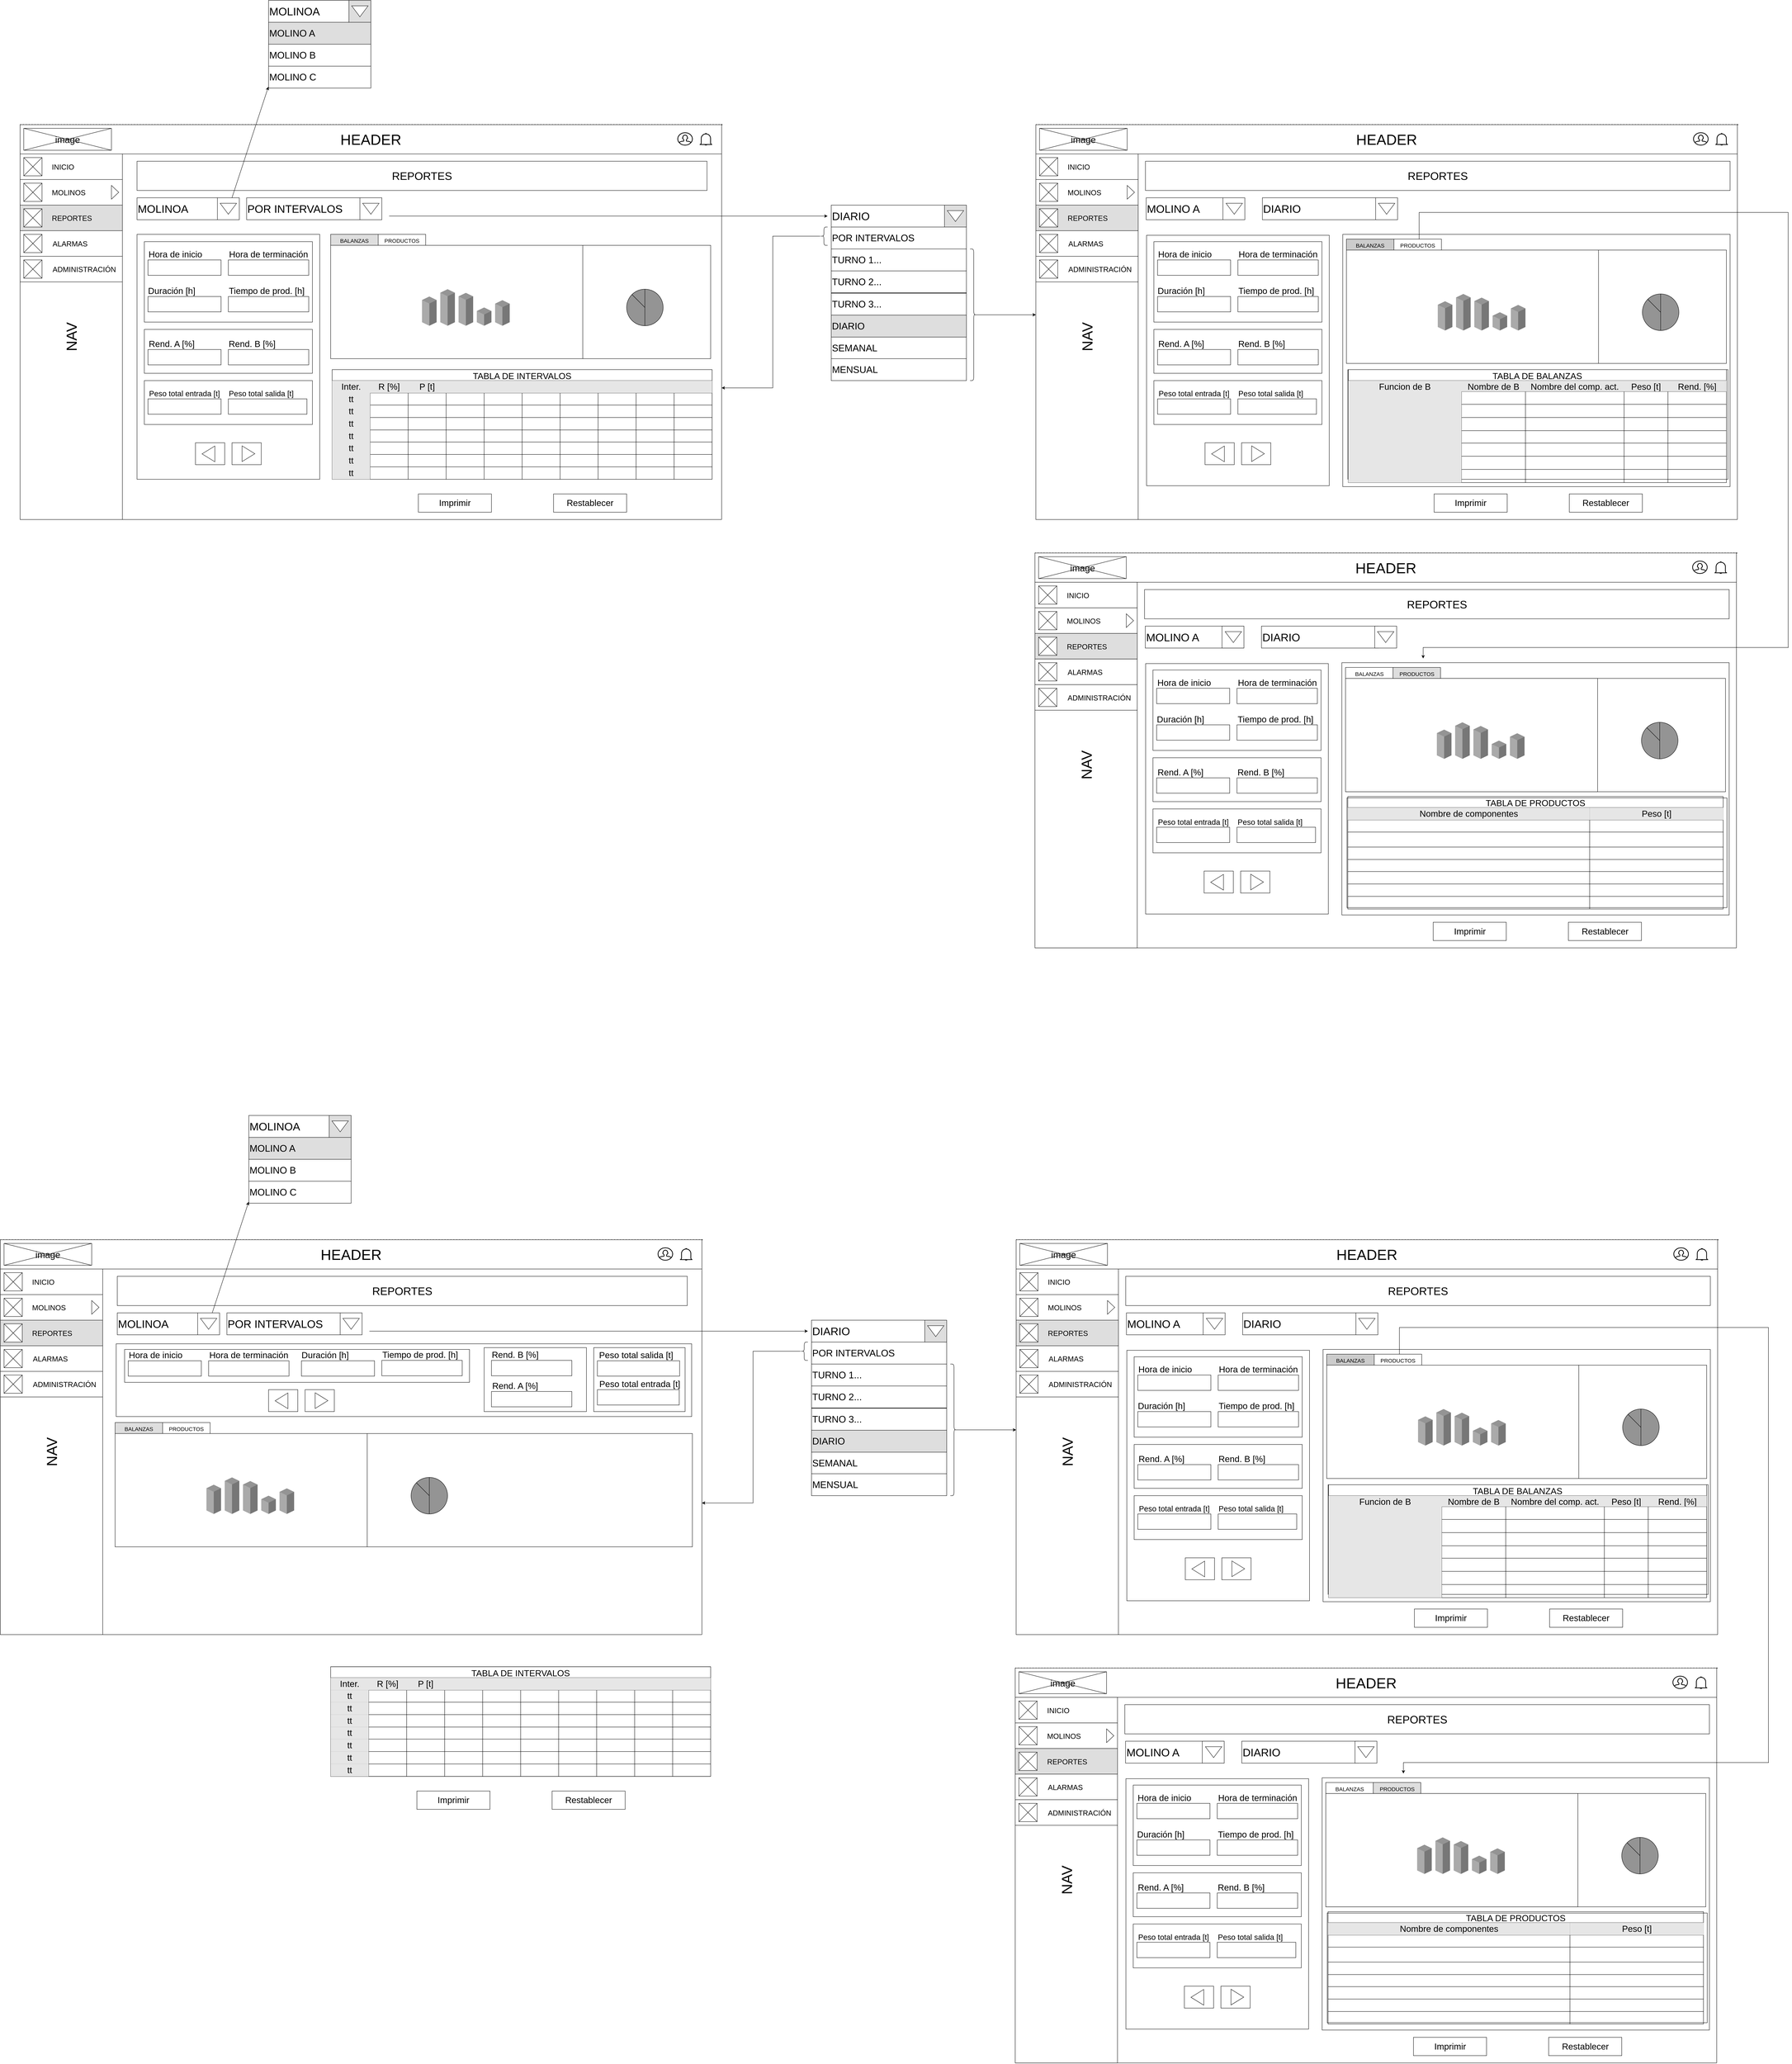 <mxfile version="20.5.1" type="device"><diagram id="ygyf7mzL7wxv4Aj-Zikf" name="Página-1"><mxGraphModel dx="4264" dy="2414" grid="1" gridSize="10" guides="1" tooltips="1" connect="1" arrows="1" fold="1" page="1" pageScale="1" pageWidth="827" pageHeight="1169" math="0" shadow="0"><root><mxCell id="0"/><mxCell id="1" parent="0"/><mxCell id="xgCJWKt3rPxisgPECR-Z-329" value="" style="rounded=0;whiteSpace=wrap;html=1;strokeColor=#000000;fontSize=26;fillColor=#FFFFFF;" vertex="1" parent="1"><mxGeometry x="3620" y="300" width="1060" height="690" as="geometry"/></mxCell><mxCell id="hXhTPl68LfnvCYFKsmnZ-23" value="" style="rounded=0;whiteSpace=wrap;html=1;fontSize=40;rotation=90;" parent="1" vertex="1"><mxGeometry x="235" y="385" width="670" height="500" as="geometry"/></mxCell><mxCell id="xgCJWKt3rPxisgPECR-Z-26" value="" style="rounded=0;whiteSpace=wrap;html=1;strokeColor=#000000;fontSize=20;" vertex="1" parent="1"><mxGeometry x="340" y="700" width="460" height="120" as="geometry"/></mxCell><mxCell id="xgCJWKt3rPxisgPECR-Z-25" value="" style="rounded=0;whiteSpace=wrap;html=1;strokeColor=#000000;fontSize=20;" vertex="1" parent="1"><mxGeometry x="340" y="560" width="460" height="120" as="geometry"/></mxCell><mxCell id="xgCJWKt3rPxisgPECR-Z-24" value="" style="rounded=0;whiteSpace=wrap;html=1;strokeColor=#000000;fontSize=20;" vertex="1" parent="1"><mxGeometry x="340" y="320" width="460" height="220" as="geometry"/></mxCell><mxCell id="hXhTPl68LfnvCYFKsmnZ-4" value="" style="endArrow=none;dashed=1;html=1;rounded=0;fontSize=16;" parent="1" edge="1"><mxGeometry width="50" height="50" relative="1" as="geometry"><mxPoint y="1080" as="sourcePoint"/><mxPoint as="targetPoint"/></mxGeometry></mxCell><mxCell id="hXhTPl68LfnvCYFKsmnZ-5" value="" style="endArrow=none;html=1;rounded=0;fontSize=16;exitX=1;exitY=1;exitDx=0;exitDy=0;" parent="1" edge="1"><mxGeometry width="50" height="50" relative="1" as="geometry"><mxPoint y="1080" as="sourcePoint"/><mxPoint x="1920" y="1080" as="targetPoint"/></mxGeometry></mxCell><mxCell id="hXhTPl68LfnvCYFKsmnZ-6" value="" style="endArrow=none;html=1;rounded=0;fontSize=16;" parent="1" edge="1"><mxGeometry width="50" height="50" relative="1" as="geometry"><mxPoint x="1920" y="1080" as="sourcePoint"/><mxPoint x="1920" y="-1.6" as="targetPoint"/></mxGeometry></mxCell><mxCell id="hXhTPl68LfnvCYFKsmnZ-7" value="" style="endArrow=none;dashed=1;html=1;dashPattern=1 3;strokeWidth=2;rounded=0;fontSize=16;" parent="1" edge="1"><mxGeometry width="50" height="50" relative="1" as="geometry"><mxPoint as="sourcePoint"/><mxPoint x="1922.353" as="targetPoint"/></mxGeometry></mxCell><mxCell id="hXhTPl68LfnvCYFKsmnZ-9" value="&lt;font style=&quot;font-size: 40px;&quot;&gt;HEADER&lt;/font&gt;" style="rounded=0;whiteSpace=wrap;html=1;fontSize=16;fillColor=#FFFFFF;" parent="1" vertex="1"><mxGeometry width="1920" height="80" as="geometry"/></mxCell><mxCell id="hXhTPl68LfnvCYFKsmnZ-13" value="&lt;font style=&quot;font-size: 40px;&quot;&gt;NAV&lt;/font&gt;" style="rounded=0;whiteSpace=wrap;html=1;fontSize=16;rotation=-90;fillColor=#FFFFFF;" parent="1" vertex="1"><mxGeometry x="-360" y="440" width="1000" height="280" as="geometry"/></mxCell><mxCell id="hXhTPl68LfnvCYFKsmnZ-14" value="&lt;span style=&quot;font-size: 30px;&quot;&gt;REPORTES&lt;/span&gt;" style="rounded=0;whiteSpace=wrap;html=1;fontSize=16;" parent="1" vertex="1"><mxGeometry x="320" y="100" width="1560" height="80" as="geometry"/></mxCell><mxCell id="hXhTPl68LfnvCYFKsmnZ-15" value="" style="rounded=0;whiteSpace=wrap;html=1;fontSize=40;" parent="1" vertex="1"><mxGeometry x="850" y="330" width="1040" height="310" as="geometry"/></mxCell><mxCell id="hXhTPl68LfnvCYFKsmnZ-22" value="" style="rounded=0;whiteSpace=wrap;html=1;fontSize=40;rotation=90;" parent="1" vertex="1"><mxGeometry x="1224.0" y="300" width="300" height="1040" as="geometry"/></mxCell><mxCell id="hXhTPl68LfnvCYFKsmnZ-61" value="" style="rounded=0;whiteSpace=wrap;html=1;fontSize=40;fillColor=#FFFFFF;" parent="1" vertex="1"><mxGeometry y="80" width="280" height="70" as="geometry"/></mxCell><mxCell id="hXhTPl68LfnvCYFKsmnZ-63" value="" style="rounded=0;whiteSpace=wrap;html=1;fontSize=28;fillColor=#FFFFFF;" parent="1" vertex="1"><mxGeometry y="150" width="280" height="70" as="geometry"/></mxCell><mxCell id="hXhTPl68LfnvCYFKsmnZ-67" value="" style="whiteSpace=wrap;html=1;aspect=fixed;fontSize=40;" parent="1" vertex="1"><mxGeometry x="10" y="90" width="50" height="50" as="geometry"/></mxCell><mxCell id="hXhTPl68LfnvCYFKsmnZ-71" value="" style="endArrow=none;html=1;rounded=0;fontSize=40;" parent="1" edge="1"><mxGeometry width="50" height="50" relative="1" as="geometry"><mxPoint x="10" y="140" as="sourcePoint"/><mxPoint x="60" y="90" as="targetPoint"/></mxGeometry></mxCell><mxCell id="hXhTPl68LfnvCYFKsmnZ-72" value="" style="endArrow=none;html=1;rounded=0;fontSize=40;entryX=0;entryY=0;entryDx=0;entryDy=0;exitX=1;exitY=1;exitDx=0;exitDy=0;" parent="1" source="hXhTPl68LfnvCYFKsmnZ-67" target="hXhTPl68LfnvCYFKsmnZ-67" edge="1"><mxGeometry width="50" height="50" relative="1" as="geometry"><mxPoint x="-110" y="280" as="sourcePoint"/><mxPoint x="-60" y="230" as="targetPoint"/></mxGeometry></mxCell><mxCell id="hXhTPl68LfnvCYFKsmnZ-79" value="" style="whiteSpace=wrap;html=1;aspect=fixed;fontSize=40;" parent="1" vertex="1"><mxGeometry x="10" y="160" width="50" height="50" as="geometry"/></mxCell><mxCell id="hXhTPl68LfnvCYFKsmnZ-80" value="" style="endArrow=none;html=1;rounded=0;fontSize=40;" parent="1" edge="1"><mxGeometry width="50" height="50" relative="1" as="geometry"><mxPoint x="10" y="210" as="sourcePoint"/><mxPoint x="60" y="160" as="targetPoint"/></mxGeometry></mxCell><mxCell id="hXhTPl68LfnvCYFKsmnZ-81" value="" style="endArrow=none;html=1;rounded=0;fontSize=40;entryX=0;entryY=0;entryDx=0;entryDy=0;exitX=1;exitY=1;exitDx=0;exitDy=0;" parent="1" source="hXhTPl68LfnvCYFKsmnZ-79" target="hXhTPl68LfnvCYFKsmnZ-79" edge="1"><mxGeometry width="50" height="50" relative="1" as="geometry"><mxPoint x="-110" y="350" as="sourcePoint"/><mxPoint x="-60" y="300" as="targetPoint"/></mxGeometry></mxCell><mxCell id="hXhTPl68LfnvCYFKsmnZ-95" value="&lt;font style=&quot;font-size: 25px;&quot;&gt;image&lt;/font&gt;" style="rounded=0;whiteSpace=wrap;html=1;fontSize=25;" parent="1" vertex="1"><mxGeometry x="10" y="10" width="240" height="60" as="geometry"/></mxCell><mxCell id="hXhTPl68LfnvCYFKsmnZ-96" value="" style="endArrow=none;html=1;rounded=0;fontSize=12;exitX=0;exitY=1;exitDx=0;exitDy=0;entryX=1;entryY=0;entryDx=0;entryDy=0;" parent="1" source="hXhTPl68LfnvCYFKsmnZ-95" target="hXhTPl68LfnvCYFKsmnZ-95" edge="1"><mxGeometry width="50" height="50" relative="1" as="geometry"><mxPoint x="80" y="60" as="sourcePoint"/><mxPoint x="130" y="10" as="targetPoint"/></mxGeometry></mxCell><mxCell id="hXhTPl68LfnvCYFKsmnZ-97" value="" style="endArrow=none;html=1;rounded=0;fontSize=12;entryX=0;entryY=0;entryDx=0;entryDy=0;exitX=1;exitY=1;exitDx=0;exitDy=0;" parent="1" source="hXhTPl68LfnvCYFKsmnZ-95" target="hXhTPl68LfnvCYFKsmnZ-95" edge="1"><mxGeometry width="50" height="50" relative="1" as="geometry"><mxPoint x="-90" y="110" as="sourcePoint"/><mxPoint x="-40" y="60" as="targetPoint"/></mxGeometry></mxCell><mxCell id="75InFdnjoltjB5UoHixp-11" value="MOLINOA" style="rounded=0;whiteSpace=wrap;html=1;fontSize=30;align=left;" parent="1" vertex="1"><mxGeometry x="320" y="200" width="270" height="60" as="geometry"/></mxCell><mxCell id="75InFdnjoltjB5UoHixp-12" value="POR INTERVALOS" style="rounded=0;whiteSpace=wrap;html=1;fontSize=30;align=left;" parent="1" vertex="1"><mxGeometry x="620" y="200" width="320" height="60" as="geometry"/></mxCell><mxCell id="75InFdnjoltjB5UoHixp-13" value="" style="whiteSpace=wrap;html=1;aspect=fixed;fontSize=30;" parent="1" vertex="1"><mxGeometry x="540" y="200" width="60" height="60" as="geometry"/></mxCell><mxCell id="75InFdnjoltjB5UoHixp-16" value="" style="whiteSpace=wrap;html=1;aspect=fixed;fontSize=30;" parent="1" vertex="1"><mxGeometry x="930" y="200" width="60" height="60" as="geometry"/></mxCell><mxCell id="75InFdnjoltjB5UoHixp-18" value="" style="triangle;whiteSpace=wrap;html=1;fontSize=30;rotation=90;" parent="1" vertex="1"><mxGeometry x="555" y="207.5" width="30" height="45" as="geometry"/></mxCell><mxCell id="75InFdnjoltjB5UoHixp-19" value="" style="triangle;whiteSpace=wrap;html=1;fontSize=30;rotation=90;" parent="1" vertex="1"><mxGeometry x="945" y="207.5" width="30" height="45" as="geometry"/></mxCell><mxCell id="75InFdnjoltjB5UoHixp-201" value="Hora de inicio" style="text;html=1;strokeColor=none;fillColor=none;align=center;verticalAlign=middle;whiteSpace=wrap;rounded=0;shadow=0;labelBackgroundColor=none;labelBorderColor=none;sketch=0;fontSize=24;" parent="1" vertex="1"><mxGeometry x="340" y="340" width="170" height="30" as="geometry"/></mxCell><mxCell id="75InFdnjoltjB5UoHixp-203" value="Hora de terminación" style="text;html=1;strokeColor=none;fillColor=none;align=center;verticalAlign=middle;whiteSpace=wrap;rounded=0;shadow=0;labelBackgroundColor=none;labelBorderColor=none;sketch=0;fontSize=24;" parent="1" vertex="1"><mxGeometry x="560" y="340" width="240" height="30" as="geometry"/></mxCell><mxCell id="75InFdnjoltjB5UoHixp-205" value="" style="rounded=0;whiteSpace=wrap;html=1;shadow=0;labelBackgroundColor=none;labelBorderColor=default;sketch=0;fontSize=24;fillColor=default;gradientColor=none;" parent="1" vertex="1"><mxGeometry x="350" y="370" width="200" height="42" as="geometry"/></mxCell><mxCell id="75InFdnjoltjB5UoHixp-206" value="" style="rounded=0;whiteSpace=wrap;html=1;shadow=0;labelBackgroundColor=none;labelBorderColor=default;sketch=0;fontSize=24;fillColor=default;gradientColor=none;" parent="1" vertex="1"><mxGeometry x="570" y="370" width="220" height="42" as="geometry"/></mxCell><mxCell id="75InFdnjoltjB5UoHixp-207" value="Duración [h]" style="text;html=1;strokeColor=none;fillColor=none;align=center;verticalAlign=middle;whiteSpace=wrap;rounded=0;shadow=0;labelBackgroundColor=none;labelBorderColor=none;sketch=0;fontSize=24;" parent="1" vertex="1"><mxGeometry x="340" y="440" width="150" height="30" as="geometry"/></mxCell><mxCell id="75InFdnjoltjB5UoHixp-208" value="Tiempo de prod. [h]" style="text;html=1;strokeColor=none;fillColor=none;align=center;verticalAlign=middle;whiteSpace=wrap;rounded=0;shadow=0;labelBackgroundColor=none;labelBorderColor=none;sketch=0;fontSize=24;" parent="1" vertex="1"><mxGeometry x="550" y="440" width="250" height="30" as="geometry"/></mxCell><mxCell id="75InFdnjoltjB5UoHixp-209" value="" style="rounded=0;whiteSpace=wrap;html=1;shadow=0;labelBackgroundColor=none;labelBorderColor=default;sketch=0;fontSize=24;fillColor=default;gradientColor=none;" parent="1" vertex="1"><mxGeometry x="350" y="470" width="200" height="42" as="geometry"/></mxCell><mxCell id="75InFdnjoltjB5UoHixp-210" value="" style="rounded=0;whiteSpace=wrap;html=1;shadow=0;labelBackgroundColor=none;labelBorderColor=default;sketch=0;fontSize=24;fillColor=default;gradientColor=none;" parent="1" vertex="1"><mxGeometry x="570" y="470" width="220" height="42" as="geometry"/></mxCell><mxCell id="75InFdnjoltjB5UoHixp-211" value="Rend. A [%]" style="text;html=1;strokeColor=none;fillColor=none;align=center;verticalAlign=middle;whiteSpace=wrap;rounded=0;shadow=0;labelBackgroundColor=none;labelBorderColor=none;sketch=0;fontSize=24;" parent="1" vertex="1"><mxGeometry x="340" y="585" width="150" height="30" as="geometry"/></mxCell><mxCell id="75InFdnjoltjB5UoHixp-212" value="Rend. B [%]" style="text;html=1;strokeColor=none;fillColor=none;align=center;verticalAlign=middle;whiteSpace=wrap;rounded=0;shadow=0;labelBackgroundColor=none;labelBorderColor=none;sketch=0;fontSize=24;" parent="1" vertex="1"><mxGeometry x="550" y="585" width="170" height="30" as="geometry"/></mxCell><mxCell id="75InFdnjoltjB5UoHixp-213" value="" style="rounded=0;whiteSpace=wrap;html=1;shadow=0;labelBackgroundColor=none;labelBorderColor=default;sketch=0;fontSize=24;fillColor=default;gradientColor=none;" parent="1" vertex="1"><mxGeometry x="350" y="615" width="200" height="42" as="geometry"/></mxCell><mxCell id="75InFdnjoltjB5UoHixp-214" value="" style="rounded=0;whiteSpace=wrap;html=1;shadow=0;labelBackgroundColor=none;labelBorderColor=default;sketch=0;fontSize=24;fillColor=default;gradientColor=none;" parent="1" vertex="1"><mxGeometry x="570" y="615" width="220" height="42" as="geometry"/></mxCell><mxCell id="75InFdnjoltjB5UoHixp-215" value="Peso total entrada [t]" style="text;html=1;strokeColor=none;fillColor=none;align=center;verticalAlign=middle;whiteSpace=wrap;rounded=0;shadow=0;labelBackgroundColor=none;labelBorderColor=none;sketch=0;fontSize=21;" parent="1" vertex="1"><mxGeometry x="330" y="720" width="240" height="30" as="geometry"/></mxCell><mxCell id="75InFdnjoltjB5UoHixp-216" value="" style="rounded=0;whiteSpace=wrap;html=1;shadow=0;labelBackgroundColor=none;labelBorderColor=default;sketch=0;fontSize=24;fillColor=default;gradientColor=none;" parent="1" vertex="1"><mxGeometry x="350" y="750" width="200" height="42" as="geometry"/></mxCell><mxCell id="75InFdnjoltjB5UoHixp-217" value="Peso total salida [t]" style="text;html=1;strokeColor=none;fillColor=none;align=center;verticalAlign=middle;whiteSpace=wrap;rounded=0;shadow=0;labelBackgroundColor=none;labelBorderColor=none;sketch=0;fontSize=21;" parent="1" vertex="1"><mxGeometry x="550" y="720" width="220" height="30" as="geometry"/></mxCell><mxCell id="75InFdnjoltjB5UoHixp-218" value="" style="rounded=0;whiteSpace=wrap;html=1;shadow=0;labelBackgroundColor=none;labelBorderColor=default;sketch=0;fontSize=24;fillColor=default;gradientColor=none;" parent="1" vertex="1"><mxGeometry x="570" y="750" width="215" height="42" as="geometry"/></mxCell><mxCell id="75InFdnjoltjB5UoHixp-219" value="Imprimir" style="rounded=0;whiteSpace=wrap;html=1;shadow=0;labelBackgroundColor=none;labelBorderColor=none;sketch=0;fontSize=24;fillColor=none;gradientColor=none;" parent="1" vertex="1"><mxGeometry x="1090" y="1010" width="200" height="50" as="geometry"/></mxCell><mxCell id="75InFdnjoltjB5UoHixp-220" value="Restablecer" style="rounded=0;whiteSpace=wrap;html=1;shadow=0;labelBackgroundColor=none;labelBorderColor=none;sketch=0;fontSize=24;fillColor=none;gradientColor=none;" parent="1" vertex="1"><mxGeometry x="1460" y="1010" width="200" height="50" as="geometry"/></mxCell><mxCell id="75InFdnjoltjB5UoHixp-222" value="TABLA DE INTERVALOS" style="shape=table;startSize=30;container=1;collapsible=0;childLayout=tableLayout;fontStyle=0;align=center;rounded=0;shadow=0;labelBackgroundColor=none;labelBorderColor=none;sketch=0;fontSize=24;fillColor=none;gradientColor=none;" parent="1" vertex="1"><mxGeometry x="854" y="670" width="1040" height="300" as="geometry"/></mxCell><mxCell id="75InFdnjoltjB5UoHixp-286" style="shape=tableRow;horizontal=0;startSize=0;swimlaneHead=0;swimlaneBody=0;top=0;left=0;bottom=0;right=0;collapsible=0;dropTarget=0;fillColor=none;points=[[0,0.5],[1,0.5]];portConstraint=eastwest;rounded=0;shadow=0;labelBackgroundColor=none;labelBorderColor=none;sketch=0;fontSize=24;" parent="75InFdnjoltjB5UoHixp-222" vertex="1"><mxGeometry y="30" width="1040" height="34" as="geometry"/></mxCell><mxCell id="75InFdnjoltjB5UoHixp-287" value="Inter." style="shape=partialRectangle;html=1;whiteSpace=wrap;connectable=0;fillColor=#E6E6E6;top=0;left=0;bottom=0;right=0;overflow=hidden;rounded=0;shadow=0;labelBackgroundColor=none;labelBorderColor=none;sketch=0;fontSize=24;gradientColor=none;strokeColor=#666666;" parent="75InFdnjoltjB5UoHixp-286" vertex="1"><mxGeometry width="104" height="34" as="geometry"><mxRectangle width="104" height="34" as="alternateBounds"/></mxGeometry></mxCell><mxCell id="75InFdnjoltjB5UoHixp-288" value="R [%]" style="shape=partialRectangle;html=1;whiteSpace=wrap;connectable=0;fillColor=#E6E6E6;top=0;left=0;bottom=0;right=0;overflow=hidden;rounded=0;shadow=0;labelBackgroundColor=none;labelBorderColor=none;sketch=0;fontSize=24;gradientColor=none;strokeColor=#666666;" parent="75InFdnjoltjB5UoHixp-286" vertex="1"><mxGeometry x="104" width="104" height="34" as="geometry"><mxRectangle width="104" height="34" as="alternateBounds"/></mxGeometry></mxCell><mxCell id="75InFdnjoltjB5UoHixp-289" value="P [t]" style="shape=partialRectangle;html=1;whiteSpace=wrap;connectable=0;fillColor=#E6E6E6;top=0;left=0;bottom=0;right=0;overflow=hidden;rounded=0;shadow=0;labelBackgroundColor=none;labelBorderColor=none;sketch=0;fontSize=24;gradientColor=none;strokeColor=#666666;" parent="75InFdnjoltjB5UoHixp-286" vertex="1"><mxGeometry x="208" width="104" height="34" as="geometry"><mxRectangle width="104" height="34" as="alternateBounds"/></mxGeometry></mxCell><mxCell id="75InFdnjoltjB5UoHixp-290" style="shape=partialRectangle;html=1;whiteSpace=wrap;connectable=0;fillColor=#E6E6E6;top=0;left=0;bottom=0;right=0;overflow=hidden;rounded=0;shadow=0;labelBackgroundColor=none;labelBorderColor=none;sketch=0;fontSize=24;gradientColor=none;strokeColor=#666666;" parent="75InFdnjoltjB5UoHixp-286" vertex="1"><mxGeometry x="312" width="104" height="34" as="geometry"><mxRectangle width="104" height="34" as="alternateBounds"/></mxGeometry></mxCell><mxCell id="75InFdnjoltjB5UoHixp-291" style="shape=partialRectangle;html=1;whiteSpace=wrap;connectable=0;fillColor=#E6E6E6;top=0;left=0;bottom=0;right=0;overflow=hidden;rounded=0;shadow=0;labelBackgroundColor=none;labelBorderColor=none;sketch=0;fontSize=24;gradientColor=none;strokeColor=#666666;" parent="75InFdnjoltjB5UoHixp-286" vertex="1"><mxGeometry x="416" width="104" height="34" as="geometry"><mxRectangle width="104" height="34" as="alternateBounds"/></mxGeometry></mxCell><mxCell id="75InFdnjoltjB5UoHixp-292" style="shape=partialRectangle;html=1;whiteSpace=wrap;connectable=0;fillColor=#E6E6E6;top=0;left=0;bottom=0;right=0;overflow=hidden;rounded=0;shadow=0;labelBackgroundColor=none;labelBorderColor=none;sketch=0;fontSize=24;gradientColor=none;strokeColor=#666666;" parent="75InFdnjoltjB5UoHixp-286" vertex="1"><mxGeometry x="520" width="104" height="34" as="geometry"><mxRectangle width="104" height="34" as="alternateBounds"/></mxGeometry></mxCell><mxCell id="75InFdnjoltjB5UoHixp-293" style="shape=partialRectangle;html=1;whiteSpace=wrap;connectable=0;fillColor=#E6E6E6;top=0;left=0;bottom=0;right=0;overflow=hidden;rounded=0;shadow=0;labelBackgroundColor=none;labelBorderColor=none;sketch=0;fontSize=24;gradientColor=none;strokeColor=#666666;" parent="75InFdnjoltjB5UoHixp-286" vertex="1"><mxGeometry x="624" width="104" height="34" as="geometry"><mxRectangle width="104" height="34" as="alternateBounds"/></mxGeometry></mxCell><mxCell id="75InFdnjoltjB5UoHixp-294" style="shape=partialRectangle;html=1;whiteSpace=wrap;connectable=0;fillColor=#E6E6E6;top=0;left=0;bottom=0;right=0;overflow=hidden;rounded=0;shadow=0;labelBackgroundColor=none;labelBorderColor=none;sketch=0;fontSize=24;gradientColor=none;strokeColor=#666666;" parent="75InFdnjoltjB5UoHixp-286" vertex="1"><mxGeometry x="728" width="104" height="34" as="geometry"><mxRectangle width="104" height="34" as="alternateBounds"/></mxGeometry></mxCell><mxCell id="75InFdnjoltjB5UoHixp-295" style="shape=partialRectangle;html=1;whiteSpace=wrap;connectable=0;fillColor=#E6E6E6;top=0;left=0;bottom=0;right=0;overflow=hidden;rounded=0;shadow=0;labelBackgroundColor=none;labelBorderColor=none;sketch=0;fontSize=24;gradientColor=none;strokeColor=#666666;" parent="75InFdnjoltjB5UoHixp-286" vertex="1"><mxGeometry x="832" width="104" height="34" as="geometry"><mxRectangle width="104" height="34" as="alternateBounds"/></mxGeometry></mxCell><mxCell id="75InFdnjoltjB5UoHixp-303" style="shape=partialRectangle;html=1;whiteSpace=wrap;connectable=0;fillColor=#E6E6E6;top=0;left=0;bottom=0;right=0;overflow=hidden;rounded=0;shadow=0;labelBackgroundColor=none;labelBorderColor=none;sketch=0;fontSize=24;gradientColor=none;strokeColor=#666666;" parent="75InFdnjoltjB5UoHixp-286" vertex="1"><mxGeometry x="936" width="104" height="34" as="geometry"><mxRectangle width="104" height="34" as="alternateBounds"/></mxGeometry></mxCell><mxCell id="75InFdnjoltjB5UoHixp-277" style="shape=tableRow;horizontal=0;startSize=0;swimlaneHead=0;swimlaneBody=0;top=0;left=0;bottom=0;right=0;collapsible=0;dropTarget=0;fillColor=none;points=[[0,0.5],[1,0.5]];portConstraint=eastwest;rounded=0;shadow=0;labelBackgroundColor=none;labelBorderColor=none;sketch=0;fontSize=24;" parent="75InFdnjoltjB5UoHixp-222" vertex="1"><mxGeometry y="64" width="1040" height="33" as="geometry"/></mxCell><mxCell id="75InFdnjoltjB5UoHixp-278" value="tt" style="shape=partialRectangle;html=1;whiteSpace=wrap;connectable=0;fillColor=#E6E6E6;top=0;left=0;bottom=0;right=0;overflow=hidden;rounded=0;shadow=0;labelBackgroundColor=none;labelBorderColor=none;sketch=0;fontSize=24;gradientColor=none;strokeColor=#666666;" parent="75InFdnjoltjB5UoHixp-277" vertex="1"><mxGeometry width="104" height="33" as="geometry"><mxRectangle width="104" height="33" as="alternateBounds"/></mxGeometry></mxCell><mxCell id="75InFdnjoltjB5UoHixp-279" style="shape=partialRectangle;html=1;whiteSpace=wrap;connectable=0;fillColor=none;top=0;left=0;bottom=0;right=0;overflow=hidden;rounded=0;shadow=0;labelBackgroundColor=none;labelBorderColor=none;sketch=0;fontSize=24;" parent="75InFdnjoltjB5UoHixp-277" vertex="1"><mxGeometry x="104" width="104" height="33" as="geometry"><mxRectangle width="104" height="33" as="alternateBounds"/></mxGeometry></mxCell><mxCell id="75InFdnjoltjB5UoHixp-280" style="shape=partialRectangle;html=1;whiteSpace=wrap;connectable=0;fillColor=none;top=0;left=0;bottom=0;right=0;overflow=hidden;rounded=0;shadow=0;labelBackgroundColor=none;labelBorderColor=none;sketch=0;fontSize=24;" parent="75InFdnjoltjB5UoHixp-277" vertex="1"><mxGeometry x="208" width="104" height="33" as="geometry"><mxRectangle width="104" height="33" as="alternateBounds"/></mxGeometry></mxCell><mxCell id="75InFdnjoltjB5UoHixp-281" style="shape=partialRectangle;html=1;whiteSpace=wrap;connectable=0;fillColor=none;top=0;left=0;bottom=0;right=0;overflow=hidden;rounded=0;shadow=0;labelBackgroundColor=none;labelBorderColor=none;sketch=0;fontSize=24;" parent="75InFdnjoltjB5UoHixp-277" vertex="1"><mxGeometry x="312" width="104" height="33" as="geometry"><mxRectangle width="104" height="33" as="alternateBounds"/></mxGeometry></mxCell><mxCell id="75InFdnjoltjB5UoHixp-282" style="shape=partialRectangle;html=1;whiteSpace=wrap;connectable=0;fillColor=none;top=0;left=0;bottom=0;right=0;overflow=hidden;rounded=0;shadow=0;labelBackgroundColor=none;labelBorderColor=none;sketch=0;fontSize=24;" parent="75InFdnjoltjB5UoHixp-277" vertex="1"><mxGeometry x="416" width="104" height="33" as="geometry"><mxRectangle width="104" height="33" as="alternateBounds"/></mxGeometry></mxCell><mxCell id="75InFdnjoltjB5UoHixp-283" style="shape=partialRectangle;html=1;whiteSpace=wrap;connectable=0;fillColor=none;top=0;left=0;bottom=0;right=0;overflow=hidden;rounded=0;shadow=0;labelBackgroundColor=none;labelBorderColor=none;sketch=0;fontSize=24;" parent="75InFdnjoltjB5UoHixp-277" vertex="1"><mxGeometry x="520" width="104" height="33" as="geometry"><mxRectangle width="104" height="33" as="alternateBounds"/></mxGeometry></mxCell><mxCell id="75InFdnjoltjB5UoHixp-284" style="shape=partialRectangle;html=1;whiteSpace=wrap;connectable=0;fillColor=none;top=0;left=0;bottom=0;right=0;overflow=hidden;rounded=0;shadow=0;labelBackgroundColor=none;labelBorderColor=none;sketch=0;fontSize=24;" parent="75InFdnjoltjB5UoHixp-277" vertex="1"><mxGeometry x="624" width="104" height="33" as="geometry"><mxRectangle width="104" height="33" as="alternateBounds"/></mxGeometry></mxCell><mxCell id="75InFdnjoltjB5UoHixp-285" style="shape=partialRectangle;html=1;whiteSpace=wrap;connectable=0;fillColor=none;top=0;left=0;bottom=0;right=0;overflow=hidden;rounded=0;shadow=0;labelBackgroundColor=none;labelBorderColor=none;sketch=0;fontSize=24;" parent="75InFdnjoltjB5UoHixp-277" vertex="1"><mxGeometry x="728" width="104" height="33" as="geometry"><mxRectangle width="104" height="33" as="alternateBounds"/></mxGeometry></mxCell><mxCell id="75InFdnjoltjB5UoHixp-296" style="shape=partialRectangle;html=1;whiteSpace=wrap;connectable=0;fillColor=none;top=0;left=0;bottom=0;right=0;overflow=hidden;rounded=0;shadow=0;labelBackgroundColor=none;labelBorderColor=none;sketch=0;fontSize=24;" parent="75InFdnjoltjB5UoHixp-277" vertex="1"><mxGeometry x="832" width="104" height="33" as="geometry"><mxRectangle width="104" height="33" as="alternateBounds"/></mxGeometry></mxCell><mxCell id="75InFdnjoltjB5UoHixp-304" style="shape=partialRectangle;html=1;whiteSpace=wrap;connectable=0;fillColor=none;top=0;left=0;bottom=0;right=0;overflow=hidden;rounded=0;shadow=0;labelBackgroundColor=none;labelBorderColor=none;sketch=0;fontSize=24;" parent="75InFdnjoltjB5UoHixp-277" vertex="1"><mxGeometry x="936" width="104" height="33" as="geometry"><mxRectangle width="104" height="33" as="alternateBounds"/></mxGeometry></mxCell><mxCell id="75InFdnjoltjB5UoHixp-268" style="shape=tableRow;horizontal=0;startSize=0;swimlaneHead=0;swimlaneBody=0;top=0;left=0;bottom=0;right=0;collapsible=0;dropTarget=0;fillColor=none;points=[[0,0.5],[1,0.5]];portConstraint=eastwest;rounded=0;shadow=0;labelBackgroundColor=none;labelBorderColor=none;sketch=0;fontSize=24;" parent="75InFdnjoltjB5UoHixp-222" vertex="1"><mxGeometry y="97" width="1040" height="34" as="geometry"/></mxCell><mxCell id="75InFdnjoltjB5UoHixp-269" value="tt" style="shape=partialRectangle;html=1;whiteSpace=wrap;connectable=0;fillColor=#E6E6E6;top=0;left=0;bottom=0;right=0;overflow=hidden;rounded=0;shadow=0;labelBackgroundColor=none;labelBorderColor=none;sketch=0;fontSize=24;gradientColor=none;strokeColor=#666666;" parent="75InFdnjoltjB5UoHixp-268" vertex="1"><mxGeometry width="104" height="34" as="geometry"><mxRectangle width="104" height="34" as="alternateBounds"/></mxGeometry></mxCell><mxCell id="75InFdnjoltjB5UoHixp-270" style="shape=partialRectangle;html=1;whiteSpace=wrap;connectable=0;fillColor=none;top=0;left=0;bottom=0;right=0;overflow=hidden;rounded=0;shadow=0;labelBackgroundColor=none;labelBorderColor=none;sketch=0;fontSize=24;" parent="75InFdnjoltjB5UoHixp-268" vertex="1"><mxGeometry x="104" width="104" height="34" as="geometry"><mxRectangle width="104" height="34" as="alternateBounds"/></mxGeometry></mxCell><mxCell id="75InFdnjoltjB5UoHixp-271" style="shape=partialRectangle;html=1;whiteSpace=wrap;connectable=0;fillColor=none;top=0;left=0;bottom=0;right=0;overflow=hidden;rounded=0;shadow=0;labelBackgroundColor=none;labelBorderColor=none;sketch=0;fontSize=24;" parent="75InFdnjoltjB5UoHixp-268" vertex="1"><mxGeometry x="208" width="104" height="34" as="geometry"><mxRectangle width="104" height="34" as="alternateBounds"/></mxGeometry></mxCell><mxCell id="75InFdnjoltjB5UoHixp-272" style="shape=partialRectangle;html=1;whiteSpace=wrap;connectable=0;fillColor=none;top=0;left=0;bottom=0;right=0;overflow=hidden;rounded=0;shadow=0;labelBackgroundColor=none;labelBorderColor=none;sketch=0;fontSize=24;" parent="75InFdnjoltjB5UoHixp-268" vertex="1"><mxGeometry x="312" width="104" height="34" as="geometry"><mxRectangle width="104" height="34" as="alternateBounds"/></mxGeometry></mxCell><mxCell id="75InFdnjoltjB5UoHixp-273" style="shape=partialRectangle;html=1;whiteSpace=wrap;connectable=0;fillColor=none;top=0;left=0;bottom=0;right=0;overflow=hidden;rounded=0;shadow=0;labelBackgroundColor=none;labelBorderColor=none;sketch=0;fontSize=24;" parent="75InFdnjoltjB5UoHixp-268" vertex="1"><mxGeometry x="416" width="104" height="34" as="geometry"><mxRectangle width="104" height="34" as="alternateBounds"/></mxGeometry></mxCell><mxCell id="75InFdnjoltjB5UoHixp-274" style="shape=partialRectangle;html=1;whiteSpace=wrap;connectable=0;fillColor=none;top=0;left=0;bottom=0;right=0;overflow=hidden;rounded=0;shadow=0;labelBackgroundColor=none;labelBorderColor=none;sketch=0;fontSize=24;" parent="75InFdnjoltjB5UoHixp-268" vertex="1"><mxGeometry x="520" width="104" height="34" as="geometry"><mxRectangle width="104" height="34" as="alternateBounds"/></mxGeometry></mxCell><mxCell id="75InFdnjoltjB5UoHixp-275" style="shape=partialRectangle;html=1;whiteSpace=wrap;connectable=0;fillColor=none;top=0;left=0;bottom=0;right=0;overflow=hidden;rounded=0;shadow=0;labelBackgroundColor=none;labelBorderColor=none;sketch=0;fontSize=24;" parent="75InFdnjoltjB5UoHixp-268" vertex="1"><mxGeometry x="624" width="104" height="34" as="geometry"><mxRectangle width="104" height="34" as="alternateBounds"/></mxGeometry></mxCell><mxCell id="75InFdnjoltjB5UoHixp-276" style="shape=partialRectangle;html=1;whiteSpace=wrap;connectable=0;fillColor=none;top=0;left=0;bottom=0;right=0;overflow=hidden;rounded=0;shadow=0;labelBackgroundColor=none;labelBorderColor=none;sketch=0;fontSize=24;" parent="75InFdnjoltjB5UoHixp-268" vertex="1"><mxGeometry x="728" width="104" height="34" as="geometry"><mxRectangle width="104" height="34" as="alternateBounds"/></mxGeometry></mxCell><mxCell id="75InFdnjoltjB5UoHixp-297" style="shape=partialRectangle;html=1;whiteSpace=wrap;connectable=0;fillColor=none;top=0;left=0;bottom=0;right=0;overflow=hidden;rounded=0;shadow=0;labelBackgroundColor=none;labelBorderColor=none;sketch=0;fontSize=24;" parent="75InFdnjoltjB5UoHixp-268" vertex="1"><mxGeometry x="832" width="104" height="34" as="geometry"><mxRectangle width="104" height="34" as="alternateBounds"/></mxGeometry></mxCell><mxCell id="75InFdnjoltjB5UoHixp-305" style="shape=partialRectangle;html=1;whiteSpace=wrap;connectable=0;fillColor=none;top=0;left=0;bottom=0;right=0;overflow=hidden;rounded=0;shadow=0;labelBackgroundColor=none;labelBorderColor=none;sketch=0;fontSize=24;" parent="75InFdnjoltjB5UoHixp-268" vertex="1"><mxGeometry x="936" width="104" height="34" as="geometry"><mxRectangle width="104" height="34" as="alternateBounds"/></mxGeometry></mxCell><mxCell id="75InFdnjoltjB5UoHixp-259" style="shape=tableRow;horizontal=0;startSize=0;swimlaneHead=0;swimlaneBody=0;top=0;left=0;bottom=0;right=0;collapsible=0;dropTarget=0;fillColor=none;points=[[0,0.5],[1,0.5]];portConstraint=eastwest;rounded=0;shadow=0;labelBackgroundColor=none;labelBorderColor=none;sketch=0;fontSize=24;" parent="75InFdnjoltjB5UoHixp-222" vertex="1"><mxGeometry y="131" width="1040" height="34" as="geometry"/></mxCell><mxCell id="75InFdnjoltjB5UoHixp-260" value="tt" style="shape=partialRectangle;html=1;whiteSpace=wrap;connectable=0;fillColor=#E6E6E6;top=0;left=0;bottom=0;right=0;overflow=hidden;rounded=0;shadow=0;labelBackgroundColor=none;labelBorderColor=none;sketch=0;fontSize=24;gradientColor=none;strokeColor=#666666;" parent="75InFdnjoltjB5UoHixp-259" vertex="1"><mxGeometry width="104" height="34" as="geometry"><mxRectangle width="104" height="34" as="alternateBounds"/></mxGeometry></mxCell><mxCell id="75InFdnjoltjB5UoHixp-261" style="shape=partialRectangle;html=1;whiteSpace=wrap;connectable=0;fillColor=none;top=0;left=0;bottom=0;right=0;overflow=hidden;rounded=0;shadow=0;labelBackgroundColor=none;labelBorderColor=none;sketch=0;fontSize=24;" parent="75InFdnjoltjB5UoHixp-259" vertex="1"><mxGeometry x="104" width="104" height="34" as="geometry"><mxRectangle width="104" height="34" as="alternateBounds"/></mxGeometry></mxCell><mxCell id="75InFdnjoltjB5UoHixp-262" style="shape=partialRectangle;html=1;whiteSpace=wrap;connectable=0;fillColor=none;top=0;left=0;bottom=0;right=0;overflow=hidden;rounded=0;shadow=0;labelBackgroundColor=none;labelBorderColor=none;sketch=0;fontSize=24;" parent="75InFdnjoltjB5UoHixp-259" vertex="1"><mxGeometry x="208" width="104" height="34" as="geometry"><mxRectangle width="104" height="34" as="alternateBounds"/></mxGeometry></mxCell><mxCell id="75InFdnjoltjB5UoHixp-263" style="shape=partialRectangle;html=1;whiteSpace=wrap;connectable=0;fillColor=none;top=0;left=0;bottom=0;right=0;overflow=hidden;rounded=0;shadow=0;labelBackgroundColor=none;labelBorderColor=none;sketch=0;fontSize=24;" parent="75InFdnjoltjB5UoHixp-259" vertex="1"><mxGeometry x="312" width="104" height="34" as="geometry"><mxRectangle width="104" height="34" as="alternateBounds"/></mxGeometry></mxCell><mxCell id="75InFdnjoltjB5UoHixp-264" style="shape=partialRectangle;html=1;whiteSpace=wrap;connectable=0;fillColor=none;top=0;left=0;bottom=0;right=0;overflow=hidden;rounded=0;shadow=0;labelBackgroundColor=none;labelBorderColor=none;sketch=0;fontSize=24;" parent="75InFdnjoltjB5UoHixp-259" vertex="1"><mxGeometry x="416" width="104" height="34" as="geometry"><mxRectangle width="104" height="34" as="alternateBounds"/></mxGeometry></mxCell><mxCell id="75InFdnjoltjB5UoHixp-265" style="shape=partialRectangle;html=1;whiteSpace=wrap;connectable=0;fillColor=none;top=0;left=0;bottom=0;right=0;overflow=hidden;rounded=0;shadow=0;labelBackgroundColor=none;labelBorderColor=none;sketch=0;fontSize=24;" parent="75InFdnjoltjB5UoHixp-259" vertex="1"><mxGeometry x="520" width="104" height="34" as="geometry"><mxRectangle width="104" height="34" as="alternateBounds"/></mxGeometry></mxCell><mxCell id="75InFdnjoltjB5UoHixp-266" style="shape=partialRectangle;html=1;whiteSpace=wrap;connectable=0;fillColor=none;top=0;left=0;bottom=0;right=0;overflow=hidden;rounded=0;shadow=0;labelBackgroundColor=none;labelBorderColor=none;sketch=0;fontSize=24;" parent="75InFdnjoltjB5UoHixp-259" vertex="1"><mxGeometry x="624" width="104" height="34" as="geometry"><mxRectangle width="104" height="34" as="alternateBounds"/></mxGeometry></mxCell><mxCell id="75InFdnjoltjB5UoHixp-267" style="shape=partialRectangle;html=1;whiteSpace=wrap;connectable=0;fillColor=none;top=0;left=0;bottom=0;right=0;overflow=hidden;rounded=0;shadow=0;labelBackgroundColor=none;labelBorderColor=none;sketch=0;fontSize=24;" parent="75InFdnjoltjB5UoHixp-259" vertex="1"><mxGeometry x="728" width="104" height="34" as="geometry"><mxRectangle width="104" height="34" as="alternateBounds"/></mxGeometry></mxCell><mxCell id="75InFdnjoltjB5UoHixp-298" style="shape=partialRectangle;html=1;whiteSpace=wrap;connectable=0;fillColor=none;top=0;left=0;bottom=0;right=0;overflow=hidden;rounded=0;shadow=0;labelBackgroundColor=none;labelBorderColor=none;sketch=0;fontSize=24;" parent="75InFdnjoltjB5UoHixp-259" vertex="1"><mxGeometry x="832" width="104" height="34" as="geometry"><mxRectangle width="104" height="34" as="alternateBounds"/></mxGeometry></mxCell><mxCell id="75InFdnjoltjB5UoHixp-306" style="shape=partialRectangle;html=1;whiteSpace=wrap;connectable=0;fillColor=none;top=0;left=0;bottom=0;right=0;overflow=hidden;rounded=0;shadow=0;labelBackgroundColor=none;labelBorderColor=none;sketch=0;fontSize=24;" parent="75InFdnjoltjB5UoHixp-259" vertex="1"><mxGeometry x="936" width="104" height="34" as="geometry"><mxRectangle width="104" height="34" as="alternateBounds"/></mxGeometry></mxCell><mxCell id="75InFdnjoltjB5UoHixp-250" style="shape=tableRow;horizontal=0;startSize=0;swimlaneHead=0;swimlaneBody=0;top=0;left=0;bottom=0;right=0;collapsible=0;dropTarget=0;fillColor=none;points=[[0,0.5],[1,0.5]];portConstraint=eastwest;rounded=0;shadow=0;labelBackgroundColor=none;labelBorderColor=none;sketch=0;fontSize=24;" parent="75InFdnjoltjB5UoHixp-222" vertex="1"><mxGeometry y="165" width="1040" height="33" as="geometry"/></mxCell><mxCell id="75InFdnjoltjB5UoHixp-251" value="tt" style="shape=partialRectangle;html=1;whiteSpace=wrap;connectable=0;fillColor=#E6E6E6;top=0;left=0;bottom=0;right=0;overflow=hidden;rounded=0;shadow=0;labelBackgroundColor=none;labelBorderColor=none;sketch=0;fontSize=24;gradientColor=none;strokeColor=#666666;" parent="75InFdnjoltjB5UoHixp-250" vertex="1"><mxGeometry width="104" height="33" as="geometry"><mxRectangle width="104" height="33" as="alternateBounds"/></mxGeometry></mxCell><mxCell id="75InFdnjoltjB5UoHixp-252" style="shape=partialRectangle;html=1;whiteSpace=wrap;connectable=0;fillColor=none;top=0;left=0;bottom=0;right=0;overflow=hidden;rounded=0;shadow=0;labelBackgroundColor=none;labelBorderColor=none;sketch=0;fontSize=24;" parent="75InFdnjoltjB5UoHixp-250" vertex="1"><mxGeometry x="104" width="104" height="33" as="geometry"><mxRectangle width="104" height="33" as="alternateBounds"/></mxGeometry></mxCell><mxCell id="75InFdnjoltjB5UoHixp-253" style="shape=partialRectangle;html=1;whiteSpace=wrap;connectable=0;fillColor=none;top=0;left=0;bottom=0;right=0;overflow=hidden;rounded=0;shadow=0;labelBackgroundColor=none;labelBorderColor=none;sketch=0;fontSize=24;" parent="75InFdnjoltjB5UoHixp-250" vertex="1"><mxGeometry x="208" width="104" height="33" as="geometry"><mxRectangle width="104" height="33" as="alternateBounds"/></mxGeometry></mxCell><mxCell id="75InFdnjoltjB5UoHixp-254" style="shape=partialRectangle;html=1;whiteSpace=wrap;connectable=0;fillColor=none;top=0;left=0;bottom=0;right=0;overflow=hidden;rounded=0;shadow=0;labelBackgroundColor=none;labelBorderColor=none;sketch=0;fontSize=24;" parent="75InFdnjoltjB5UoHixp-250" vertex="1"><mxGeometry x="312" width="104" height="33" as="geometry"><mxRectangle width="104" height="33" as="alternateBounds"/></mxGeometry></mxCell><mxCell id="75InFdnjoltjB5UoHixp-255" style="shape=partialRectangle;html=1;whiteSpace=wrap;connectable=0;fillColor=none;top=0;left=0;bottom=0;right=0;overflow=hidden;rounded=0;shadow=0;labelBackgroundColor=none;labelBorderColor=none;sketch=0;fontSize=24;" parent="75InFdnjoltjB5UoHixp-250" vertex="1"><mxGeometry x="416" width="104" height="33" as="geometry"><mxRectangle width="104" height="33" as="alternateBounds"/></mxGeometry></mxCell><mxCell id="75InFdnjoltjB5UoHixp-256" style="shape=partialRectangle;html=1;whiteSpace=wrap;connectable=0;fillColor=none;top=0;left=0;bottom=0;right=0;overflow=hidden;rounded=0;shadow=0;labelBackgroundColor=none;labelBorderColor=none;sketch=0;fontSize=24;" parent="75InFdnjoltjB5UoHixp-250" vertex="1"><mxGeometry x="520" width="104" height="33" as="geometry"><mxRectangle width="104" height="33" as="alternateBounds"/></mxGeometry></mxCell><mxCell id="75InFdnjoltjB5UoHixp-257" style="shape=partialRectangle;html=1;whiteSpace=wrap;connectable=0;fillColor=none;top=0;left=0;bottom=0;right=0;overflow=hidden;rounded=0;shadow=0;labelBackgroundColor=none;labelBorderColor=none;sketch=0;fontSize=24;" parent="75InFdnjoltjB5UoHixp-250" vertex="1"><mxGeometry x="624" width="104" height="33" as="geometry"><mxRectangle width="104" height="33" as="alternateBounds"/></mxGeometry></mxCell><mxCell id="75InFdnjoltjB5UoHixp-258" style="shape=partialRectangle;html=1;whiteSpace=wrap;connectable=0;fillColor=none;top=0;left=0;bottom=0;right=0;overflow=hidden;rounded=0;shadow=0;labelBackgroundColor=none;labelBorderColor=none;sketch=0;fontSize=24;" parent="75InFdnjoltjB5UoHixp-250" vertex="1"><mxGeometry x="728" width="104" height="33" as="geometry"><mxRectangle width="104" height="33" as="alternateBounds"/></mxGeometry></mxCell><mxCell id="75InFdnjoltjB5UoHixp-299" style="shape=partialRectangle;html=1;whiteSpace=wrap;connectable=0;fillColor=none;top=0;left=0;bottom=0;right=0;overflow=hidden;rounded=0;shadow=0;labelBackgroundColor=none;labelBorderColor=none;sketch=0;fontSize=24;" parent="75InFdnjoltjB5UoHixp-250" vertex="1"><mxGeometry x="832" width="104" height="33" as="geometry"><mxRectangle width="104" height="33" as="alternateBounds"/></mxGeometry></mxCell><mxCell id="75InFdnjoltjB5UoHixp-307" style="shape=partialRectangle;html=1;whiteSpace=wrap;connectable=0;fillColor=none;top=0;left=0;bottom=0;right=0;overflow=hidden;rounded=0;shadow=0;labelBackgroundColor=none;labelBorderColor=none;sketch=0;fontSize=24;" parent="75InFdnjoltjB5UoHixp-250" vertex="1"><mxGeometry x="936" width="104" height="33" as="geometry"><mxRectangle width="104" height="33" as="alternateBounds"/></mxGeometry></mxCell><mxCell id="75InFdnjoltjB5UoHixp-223" value="" style="shape=tableRow;horizontal=0;startSize=0;swimlaneHead=0;swimlaneBody=0;top=0;left=0;bottom=0;right=0;collapsible=0;dropTarget=0;fillColor=none;points=[[0,0.5],[1,0.5]];portConstraint=eastwest;rounded=0;shadow=0;labelBackgroundColor=none;labelBorderColor=none;sketch=0;fontSize=24;" parent="75InFdnjoltjB5UoHixp-222" vertex="1"><mxGeometry y="198" width="1040" height="34" as="geometry"/></mxCell><mxCell id="75InFdnjoltjB5UoHixp-247" value="tt" style="shape=partialRectangle;html=1;whiteSpace=wrap;connectable=0;fillColor=#E6E6E6;top=0;left=0;bottom=0;right=0;overflow=hidden;rounded=0;shadow=0;labelBackgroundColor=none;labelBorderColor=none;sketch=0;fontSize=24;gradientColor=none;strokeColor=#666666;" parent="75InFdnjoltjB5UoHixp-223" vertex="1"><mxGeometry width="104" height="34" as="geometry"><mxRectangle width="104" height="34" as="alternateBounds"/></mxGeometry></mxCell><mxCell id="75InFdnjoltjB5UoHixp-244" style="shape=partialRectangle;html=1;whiteSpace=wrap;connectable=0;fillColor=none;top=0;left=0;bottom=0;right=0;overflow=hidden;rounded=0;shadow=0;labelBackgroundColor=none;labelBorderColor=none;sketch=0;fontSize=24;" parent="75InFdnjoltjB5UoHixp-223" vertex="1"><mxGeometry x="104" width="104" height="34" as="geometry"><mxRectangle width="104" height="34" as="alternateBounds"/></mxGeometry></mxCell><mxCell id="75InFdnjoltjB5UoHixp-241" style="shape=partialRectangle;html=1;whiteSpace=wrap;connectable=0;fillColor=none;top=0;left=0;bottom=0;right=0;overflow=hidden;rounded=0;shadow=0;labelBackgroundColor=none;labelBorderColor=none;sketch=0;fontSize=24;" parent="75InFdnjoltjB5UoHixp-223" vertex="1"><mxGeometry x="208" width="104" height="34" as="geometry"><mxRectangle width="104" height="34" as="alternateBounds"/></mxGeometry></mxCell><mxCell id="75InFdnjoltjB5UoHixp-238" style="shape=partialRectangle;html=1;whiteSpace=wrap;connectable=0;fillColor=none;top=0;left=0;bottom=0;right=0;overflow=hidden;rounded=0;shadow=0;labelBackgroundColor=none;labelBorderColor=none;sketch=0;fontSize=24;" parent="75InFdnjoltjB5UoHixp-223" vertex="1"><mxGeometry x="312" width="104" height="34" as="geometry"><mxRectangle width="104" height="34" as="alternateBounds"/></mxGeometry></mxCell><mxCell id="75InFdnjoltjB5UoHixp-235" style="shape=partialRectangle;html=1;whiteSpace=wrap;connectable=0;fillColor=none;top=0;left=0;bottom=0;right=0;overflow=hidden;rounded=0;shadow=0;labelBackgroundColor=none;labelBorderColor=none;sketch=0;fontSize=24;" parent="75InFdnjoltjB5UoHixp-223" vertex="1"><mxGeometry x="416" width="104" height="34" as="geometry"><mxRectangle width="104" height="34" as="alternateBounds"/></mxGeometry></mxCell><mxCell id="75InFdnjoltjB5UoHixp-224" value="" style="shape=partialRectangle;html=1;whiteSpace=wrap;connectable=0;fillColor=none;top=0;left=0;bottom=0;right=0;overflow=hidden;rounded=0;shadow=0;labelBackgroundColor=none;labelBorderColor=none;sketch=0;fontSize=24;" parent="75InFdnjoltjB5UoHixp-223" vertex="1"><mxGeometry x="520" width="104" height="34" as="geometry"><mxRectangle width="104" height="34" as="alternateBounds"/></mxGeometry></mxCell><mxCell id="75InFdnjoltjB5UoHixp-225" value="" style="shape=partialRectangle;html=1;whiteSpace=wrap;connectable=0;fillColor=none;top=0;left=0;bottom=0;right=0;overflow=hidden;rounded=0;shadow=0;labelBackgroundColor=none;labelBorderColor=none;sketch=0;fontSize=24;" parent="75InFdnjoltjB5UoHixp-223" vertex="1"><mxGeometry x="624" width="104" height="34" as="geometry"><mxRectangle width="104" height="34" as="alternateBounds"/></mxGeometry></mxCell><mxCell id="75InFdnjoltjB5UoHixp-226" value="" style="shape=partialRectangle;html=1;whiteSpace=wrap;connectable=0;fillColor=none;top=0;left=0;bottom=0;right=0;overflow=hidden;rounded=0;shadow=0;labelBackgroundColor=none;labelBorderColor=none;sketch=0;fontSize=24;" parent="75InFdnjoltjB5UoHixp-223" vertex="1"><mxGeometry x="728" width="104" height="34" as="geometry"><mxRectangle width="104" height="34" as="alternateBounds"/></mxGeometry></mxCell><mxCell id="75InFdnjoltjB5UoHixp-300" style="shape=partialRectangle;html=1;whiteSpace=wrap;connectable=0;fillColor=none;top=0;left=0;bottom=0;right=0;overflow=hidden;rounded=0;shadow=0;labelBackgroundColor=none;labelBorderColor=none;sketch=0;fontSize=24;" parent="75InFdnjoltjB5UoHixp-223" vertex="1"><mxGeometry x="832" width="104" height="34" as="geometry"><mxRectangle width="104" height="34" as="alternateBounds"/></mxGeometry></mxCell><mxCell id="75InFdnjoltjB5UoHixp-308" style="shape=partialRectangle;html=1;whiteSpace=wrap;connectable=0;fillColor=none;top=0;left=0;bottom=0;right=0;overflow=hidden;rounded=0;shadow=0;labelBackgroundColor=none;labelBorderColor=none;sketch=0;fontSize=24;" parent="75InFdnjoltjB5UoHixp-223" vertex="1"><mxGeometry x="936" width="104" height="34" as="geometry"><mxRectangle width="104" height="34" as="alternateBounds"/></mxGeometry></mxCell><mxCell id="75InFdnjoltjB5UoHixp-227" value="" style="shape=tableRow;horizontal=0;startSize=0;swimlaneHead=0;swimlaneBody=0;top=0;left=0;bottom=0;right=0;collapsible=0;dropTarget=0;fillColor=none;points=[[0,0.5],[1,0.5]];portConstraint=eastwest;rounded=0;shadow=0;labelBackgroundColor=none;labelBorderColor=none;sketch=0;fontSize=24;" parent="75InFdnjoltjB5UoHixp-222" vertex="1"><mxGeometry y="232" width="1040" height="34" as="geometry"/></mxCell><mxCell id="75InFdnjoltjB5UoHixp-248" value="tt" style="shape=partialRectangle;html=1;whiteSpace=wrap;connectable=0;fillColor=#E6E6E6;top=0;left=0;bottom=0;right=0;overflow=hidden;rounded=0;shadow=0;labelBackgroundColor=none;labelBorderColor=none;sketch=0;fontSize=24;gradientColor=none;strokeColor=#666666;" parent="75InFdnjoltjB5UoHixp-227" vertex="1"><mxGeometry width="104" height="34" as="geometry"><mxRectangle width="104" height="34" as="alternateBounds"/></mxGeometry></mxCell><mxCell id="75InFdnjoltjB5UoHixp-245" style="shape=partialRectangle;html=1;whiteSpace=wrap;connectable=0;fillColor=none;top=0;left=0;bottom=0;right=0;overflow=hidden;rounded=0;shadow=0;labelBackgroundColor=none;labelBorderColor=none;sketch=0;fontSize=24;" parent="75InFdnjoltjB5UoHixp-227" vertex="1"><mxGeometry x="104" width="104" height="34" as="geometry"><mxRectangle width="104" height="34" as="alternateBounds"/></mxGeometry></mxCell><mxCell id="75InFdnjoltjB5UoHixp-242" style="shape=partialRectangle;html=1;whiteSpace=wrap;connectable=0;fillColor=none;top=0;left=0;bottom=0;right=0;overflow=hidden;rounded=0;shadow=0;labelBackgroundColor=none;labelBorderColor=none;sketch=0;fontSize=24;" parent="75InFdnjoltjB5UoHixp-227" vertex="1"><mxGeometry x="208" width="104" height="34" as="geometry"><mxRectangle width="104" height="34" as="alternateBounds"/></mxGeometry></mxCell><mxCell id="75InFdnjoltjB5UoHixp-239" style="shape=partialRectangle;html=1;whiteSpace=wrap;connectable=0;fillColor=none;top=0;left=0;bottom=0;right=0;overflow=hidden;rounded=0;shadow=0;labelBackgroundColor=none;labelBorderColor=none;sketch=0;fontSize=24;" parent="75InFdnjoltjB5UoHixp-227" vertex="1"><mxGeometry x="312" width="104" height="34" as="geometry"><mxRectangle width="104" height="34" as="alternateBounds"/></mxGeometry></mxCell><mxCell id="75InFdnjoltjB5UoHixp-236" style="shape=partialRectangle;html=1;whiteSpace=wrap;connectable=0;fillColor=none;top=0;left=0;bottom=0;right=0;overflow=hidden;rounded=0;shadow=0;labelBackgroundColor=none;labelBorderColor=none;sketch=0;fontSize=24;" parent="75InFdnjoltjB5UoHixp-227" vertex="1"><mxGeometry x="416" width="104" height="34" as="geometry"><mxRectangle width="104" height="34" as="alternateBounds"/></mxGeometry></mxCell><mxCell id="75InFdnjoltjB5UoHixp-228" value="" style="shape=partialRectangle;html=1;whiteSpace=wrap;connectable=0;fillColor=none;top=0;left=0;bottom=0;right=0;overflow=hidden;rounded=0;shadow=0;labelBackgroundColor=none;labelBorderColor=none;sketch=0;fontSize=24;" parent="75InFdnjoltjB5UoHixp-227" vertex="1"><mxGeometry x="520" width="104" height="34" as="geometry"><mxRectangle width="104" height="34" as="alternateBounds"/></mxGeometry></mxCell><mxCell id="75InFdnjoltjB5UoHixp-229" value="" style="shape=partialRectangle;html=1;whiteSpace=wrap;connectable=0;fillColor=none;top=0;left=0;bottom=0;right=0;overflow=hidden;rounded=0;shadow=0;labelBackgroundColor=none;labelBorderColor=none;sketch=0;fontSize=24;" parent="75InFdnjoltjB5UoHixp-227" vertex="1"><mxGeometry x="624" width="104" height="34" as="geometry"><mxRectangle width="104" height="34" as="alternateBounds"/></mxGeometry></mxCell><mxCell id="75InFdnjoltjB5UoHixp-230" value="" style="shape=partialRectangle;html=1;whiteSpace=wrap;connectable=0;fillColor=none;top=0;left=0;bottom=0;right=0;overflow=hidden;rounded=0;shadow=0;labelBackgroundColor=none;labelBorderColor=none;sketch=0;fontSize=24;" parent="75InFdnjoltjB5UoHixp-227" vertex="1"><mxGeometry x="728" width="104" height="34" as="geometry"><mxRectangle width="104" height="34" as="alternateBounds"/></mxGeometry></mxCell><mxCell id="75InFdnjoltjB5UoHixp-301" style="shape=partialRectangle;html=1;whiteSpace=wrap;connectable=0;fillColor=none;top=0;left=0;bottom=0;right=0;overflow=hidden;rounded=0;shadow=0;labelBackgroundColor=none;labelBorderColor=none;sketch=0;fontSize=24;" parent="75InFdnjoltjB5UoHixp-227" vertex="1"><mxGeometry x="832" width="104" height="34" as="geometry"><mxRectangle width="104" height="34" as="alternateBounds"/></mxGeometry></mxCell><mxCell id="75InFdnjoltjB5UoHixp-309" style="shape=partialRectangle;html=1;whiteSpace=wrap;connectable=0;fillColor=none;top=0;left=0;bottom=0;right=0;overflow=hidden;rounded=0;shadow=0;labelBackgroundColor=none;labelBorderColor=none;sketch=0;fontSize=24;" parent="75InFdnjoltjB5UoHixp-227" vertex="1"><mxGeometry x="936" width="104" height="34" as="geometry"><mxRectangle width="104" height="34" as="alternateBounds"/></mxGeometry></mxCell><mxCell id="75InFdnjoltjB5UoHixp-231" value="" style="shape=tableRow;horizontal=0;startSize=0;swimlaneHead=0;swimlaneBody=0;top=0;left=0;bottom=0;right=0;collapsible=0;dropTarget=0;fillColor=none;points=[[0,0.5],[1,0.5]];portConstraint=eastwest;rounded=0;shadow=0;labelBackgroundColor=none;labelBorderColor=none;sketch=0;fontSize=24;" parent="75InFdnjoltjB5UoHixp-222" vertex="1"><mxGeometry y="266" width="1040" height="34" as="geometry"/></mxCell><mxCell id="75InFdnjoltjB5UoHixp-249" value="tt" style="shape=partialRectangle;html=1;whiteSpace=wrap;connectable=0;fillColor=#E6E6E6;top=0;left=0;bottom=0;right=0;overflow=hidden;rounded=0;shadow=0;labelBackgroundColor=none;labelBorderColor=none;sketch=0;fontSize=24;gradientColor=none;strokeColor=#666666;" parent="75InFdnjoltjB5UoHixp-231" vertex="1"><mxGeometry width="104" height="34" as="geometry"><mxRectangle width="104" height="34" as="alternateBounds"/></mxGeometry></mxCell><mxCell id="75InFdnjoltjB5UoHixp-246" style="shape=partialRectangle;html=1;whiteSpace=wrap;connectable=0;fillColor=none;top=0;left=0;bottom=0;right=0;overflow=hidden;rounded=0;shadow=0;labelBackgroundColor=none;labelBorderColor=none;sketch=0;fontSize=24;" parent="75InFdnjoltjB5UoHixp-231" vertex="1"><mxGeometry x="104" width="104" height="34" as="geometry"><mxRectangle width="104" height="34" as="alternateBounds"/></mxGeometry></mxCell><mxCell id="75InFdnjoltjB5UoHixp-243" style="shape=partialRectangle;html=1;whiteSpace=wrap;connectable=0;fillColor=none;top=0;left=0;bottom=0;right=0;overflow=hidden;rounded=0;shadow=0;labelBackgroundColor=none;labelBorderColor=none;sketch=0;fontSize=24;" parent="75InFdnjoltjB5UoHixp-231" vertex="1"><mxGeometry x="208" width="104" height="34" as="geometry"><mxRectangle width="104" height="34" as="alternateBounds"/></mxGeometry></mxCell><mxCell id="75InFdnjoltjB5UoHixp-240" style="shape=partialRectangle;html=1;whiteSpace=wrap;connectable=0;fillColor=none;top=0;left=0;bottom=0;right=0;overflow=hidden;rounded=0;shadow=0;labelBackgroundColor=none;labelBorderColor=none;sketch=0;fontSize=24;" parent="75InFdnjoltjB5UoHixp-231" vertex="1"><mxGeometry x="312" width="104" height="34" as="geometry"><mxRectangle width="104" height="34" as="alternateBounds"/></mxGeometry></mxCell><mxCell id="75InFdnjoltjB5UoHixp-237" style="shape=partialRectangle;html=1;whiteSpace=wrap;connectable=0;fillColor=none;top=0;left=0;bottom=0;right=0;overflow=hidden;rounded=0;shadow=0;labelBackgroundColor=none;labelBorderColor=none;sketch=0;fontSize=24;" parent="75InFdnjoltjB5UoHixp-231" vertex="1"><mxGeometry x="416" width="104" height="34" as="geometry"><mxRectangle width="104" height="34" as="alternateBounds"/></mxGeometry></mxCell><mxCell id="75InFdnjoltjB5UoHixp-232" value="" style="shape=partialRectangle;html=1;whiteSpace=wrap;connectable=0;fillColor=none;top=0;left=0;bottom=0;right=0;overflow=hidden;rounded=0;shadow=0;labelBackgroundColor=none;labelBorderColor=none;sketch=0;fontSize=24;" parent="75InFdnjoltjB5UoHixp-231" vertex="1"><mxGeometry x="520" width="104" height="34" as="geometry"><mxRectangle width="104" height="34" as="alternateBounds"/></mxGeometry></mxCell><mxCell id="75InFdnjoltjB5UoHixp-233" value="" style="shape=partialRectangle;html=1;whiteSpace=wrap;connectable=0;fillColor=none;top=0;left=0;bottom=0;right=0;overflow=hidden;rounded=0;shadow=0;labelBackgroundColor=none;labelBorderColor=none;sketch=0;fontSize=24;" parent="75InFdnjoltjB5UoHixp-231" vertex="1"><mxGeometry x="624" width="104" height="34" as="geometry"><mxRectangle width="104" height="34" as="alternateBounds"/></mxGeometry></mxCell><mxCell id="75InFdnjoltjB5UoHixp-234" value="" style="shape=partialRectangle;html=1;whiteSpace=wrap;connectable=0;fillColor=none;top=0;left=0;bottom=0;right=0;overflow=hidden;rounded=0;shadow=0;labelBackgroundColor=none;labelBorderColor=none;sketch=0;fontSize=24;" parent="75InFdnjoltjB5UoHixp-231" vertex="1"><mxGeometry x="728" width="104" height="34" as="geometry"><mxRectangle width="104" height="34" as="alternateBounds"/></mxGeometry></mxCell><mxCell id="75InFdnjoltjB5UoHixp-302" style="shape=partialRectangle;html=1;whiteSpace=wrap;connectable=0;fillColor=none;top=0;left=0;bottom=0;right=0;overflow=hidden;rounded=0;shadow=0;labelBackgroundColor=none;labelBorderColor=none;sketch=0;fontSize=24;" parent="75InFdnjoltjB5UoHixp-231" vertex="1"><mxGeometry x="832" width="104" height="34" as="geometry"><mxRectangle width="104" height="34" as="alternateBounds"/></mxGeometry></mxCell><mxCell id="75InFdnjoltjB5UoHixp-310" style="shape=partialRectangle;html=1;whiteSpace=wrap;connectable=0;fillColor=none;top=0;left=0;bottom=0;right=0;overflow=hidden;rounded=0;shadow=0;labelBackgroundColor=none;labelBorderColor=none;sketch=0;fontSize=24;" parent="75InFdnjoltjB5UoHixp-231" vertex="1"><mxGeometry x="936" width="104" height="34" as="geometry"><mxRectangle width="104" height="34" as="alternateBounds"/></mxGeometry></mxCell><mxCell id="xgCJWKt3rPxisgPECR-Z-1" value="" style="html=1;verticalLabelPosition=bottom;align=center;labelBackgroundColor=#ffffff;verticalAlign=top;strokeWidth=2;strokeColor=#000000;shadow=0;dashed=0;shape=mxgraph.ios7.icons.bell;" vertex="1" parent="1"><mxGeometry x="1860" y="24" width="34" height="32" as="geometry"/></mxCell><mxCell id="xgCJWKt3rPxisgPECR-Z-2" value="" style="html=1;verticalLabelPosition=bottom;align=center;labelBackgroundColor=#ffffff;verticalAlign=top;strokeWidth=2;strokeColor=#000000;shadow=0;dashed=0;shape=mxgraph.ios7.icons.user;" vertex="1" parent="1"><mxGeometry x="1800" y="22" width="40" height="34" as="geometry"/></mxCell><mxCell id="xgCJWKt3rPxisgPECR-Z-4" value="d" style="group" vertex="1" connectable="0" parent="1"><mxGeometry y="220" width="280" height="70" as="geometry"/></mxCell><mxCell id="hXhTPl68LfnvCYFKsmnZ-64" value="" style="rounded=0;whiteSpace=wrap;html=1;fontSize=40;fillColor=#DEDEDE;" parent="xgCJWKt3rPxisgPECR-Z-4" vertex="1"><mxGeometry width="280" height="70" as="geometry"/></mxCell><mxCell id="hXhTPl68LfnvCYFKsmnZ-82" value="" style="whiteSpace=wrap;html=1;aspect=fixed;fontSize=40;" parent="xgCJWKt3rPxisgPECR-Z-4" vertex="1"><mxGeometry x="10" y="10" width="50" height="50" as="geometry"/></mxCell><mxCell id="hXhTPl68LfnvCYFKsmnZ-83" value="" style="endArrow=none;html=1;rounded=0;fontSize=40;" parent="xgCJWKt3rPxisgPECR-Z-4" edge="1"><mxGeometry width="50" height="50" relative="1" as="geometry"><mxPoint x="10" y="60" as="sourcePoint"/><mxPoint x="60" y="10" as="targetPoint"/></mxGeometry></mxCell><mxCell id="hXhTPl68LfnvCYFKsmnZ-84" value="" style="endArrow=none;html=1;rounded=0;fontSize=40;entryX=0;entryY=0;entryDx=0;entryDy=0;exitX=1;exitY=1;exitDx=0;exitDy=0;" parent="xgCJWKt3rPxisgPECR-Z-4" source="hXhTPl68LfnvCYFKsmnZ-82" target="hXhTPl68LfnvCYFKsmnZ-82" edge="1"><mxGeometry width="50" height="50" relative="1" as="geometry"><mxPoint x="-110" y="200" as="sourcePoint"/><mxPoint x="-60" y="150" as="targetPoint"/></mxGeometry></mxCell><mxCell id="xgCJWKt3rPxisgPECR-Z-19" value="REPORTES" style="text;html=1;strokeColor=none;fillColor=none;align=left;verticalAlign=middle;whiteSpace=wrap;rounded=0;fontSize=20;" vertex="1" parent="xgCJWKt3rPxisgPECR-Z-4"><mxGeometry x="85" y="20" width="90" height="30" as="geometry"/></mxCell><mxCell id="xgCJWKt3rPxisgPECR-Z-7" value="d" style="group" vertex="1" connectable="0" parent="1"><mxGeometry y="290" width="280" height="70" as="geometry"/></mxCell><mxCell id="xgCJWKt3rPxisgPECR-Z-8" value="" style="rounded=0;whiteSpace=wrap;html=1;fontSize=40;fillColor=#FFFFFF;" vertex="1" parent="xgCJWKt3rPxisgPECR-Z-7"><mxGeometry width="280" height="70" as="geometry"/></mxCell><mxCell id="xgCJWKt3rPxisgPECR-Z-9" value="" style="whiteSpace=wrap;html=1;aspect=fixed;fontSize=40;" vertex="1" parent="xgCJWKt3rPxisgPECR-Z-7"><mxGeometry x="10" y="10" width="50" height="50" as="geometry"/></mxCell><mxCell id="xgCJWKt3rPxisgPECR-Z-10" value="" style="endArrow=none;html=1;rounded=0;fontSize=40;" edge="1" parent="xgCJWKt3rPxisgPECR-Z-7"><mxGeometry width="50" height="50" relative="1" as="geometry"><mxPoint x="10" y="60" as="sourcePoint"/><mxPoint x="60" y="10" as="targetPoint"/></mxGeometry></mxCell><mxCell id="xgCJWKt3rPxisgPECR-Z-11" value="" style="endArrow=none;html=1;rounded=0;fontSize=40;entryX=0;entryY=0;entryDx=0;entryDy=0;exitX=1;exitY=1;exitDx=0;exitDy=0;" edge="1" parent="xgCJWKt3rPxisgPECR-Z-7" source="xgCJWKt3rPxisgPECR-Z-9" target="xgCJWKt3rPxisgPECR-Z-9"><mxGeometry width="50" height="50" relative="1" as="geometry"><mxPoint x="-110" y="200" as="sourcePoint"/><mxPoint x="-60" y="150" as="targetPoint"/></mxGeometry></mxCell><mxCell id="xgCJWKt3rPxisgPECR-Z-22" value="ALARMAS&lt;span style=&quot;color: rgba(0, 0, 0, 0); font-family: monospace; font-size: 0px;&quot;&gt;%3CmxGraphModel%3E%3Croot%3E%3CmxCell%20id%3D%220%22%2F%3E%3CmxCell%20id%3D%221%22%20parent%3D%220%22%2F%3E%3CmxCell%20id%3D%222%22%20value%3D%22MOLINOS%22%20style%3D%22text%3Bhtml%3D1%3BstrokeColor%3Dnone%3BfillColor%3Dnone%3Balign%3Dleft%3BverticalAlign%3Dmiddle%3BwhiteSpace%3Dwrap%3Brounded%3D0%3BfontSize%3D20%3B%22%20vertex%3D%221%22%20parent%3D%221%22%3E%3CmxGeometry%20x%3D%2285%22%20y%3D%22170%22%20width%3D%2290%22%20height%3D%2230%22%20as%3D%22geometry%22%2F%3E%3C%2FmxCell%3E%3C%2Froot%3E%3C%2FmxGraphModel%3E&lt;/span&gt;" style="text;html=1;strokeColor=none;fillColor=none;align=left;verticalAlign=middle;whiteSpace=wrap;rounded=0;fontSize=20;" vertex="1" parent="xgCJWKt3rPxisgPECR-Z-7"><mxGeometry x="87" y="20" width="90" height="30" as="geometry"/></mxCell><mxCell id="xgCJWKt3rPxisgPECR-Z-12" value="d" style="group" vertex="1" connectable="0" parent="1"><mxGeometry y="360" width="280" height="70" as="geometry"/></mxCell><mxCell id="xgCJWKt3rPxisgPECR-Z-13" value="" style="rounded=0;whiteSpace=wrap;html=1;fontSize=40;fillColor=#FFFFFF;" vertex="1" parent="xgCJWKt3rPxisgPECR-Z-12"><mxGeometry width="280" height="70" as="geometry"/></mxCell><mxCell id="xgCJWKt3rPxisgPECR-Z-14" value="" style="whiteSpace=wrap;html=1;aspect=fixed;fontSize=40;" vertex="1" parent="xgCJWKt3rPxisgPECR-Z-12"><mxGeometry x="10" y="10" width="50" height="50" as="geometry"/></mxCell><mxCell id="xgCJWKt3rPxisgPECR-Z-15" value="" style="endArrow=none;html=1;rounded=0;fontSize=40;" edge="1" parent="xgCJWKt3rPxisgPECR-Z-12"><mxGeometry width="50" height="50" relative="1" as="geometry"><mxPoint x="10" y="60" as="sourcePoint"/><mxPoint x="60" y="10" as="targetPoint"/></mxGeometry></mxCell><mxCell id="xgCJWKt3rPxisgPECR-Z-16" value="" style="endArrow=none;html=1;rounded=0;fontSize=40;entryX=0;entryY=0;entryDx=0;entryDy=0;exitX=1;exitY=1;exitDx=0;exitDy=0;" edge="1" parent="xgCJWKt3rPxisgPECR-Z-12" source="xgCJWKt3rPxisgPECR-Z-14" target="xgCJWKt3rPxisgPECR-Z-14"><mxGeometry width="50" height="50" relative="1" as="geometry"><mxPoint x="-110" y="200" as="sourcePoint"/><mxPoint x="-60" y="150" as="targetPoint"/></mxGeometry></mxCell><mxCell id="xgCJWKt3rPxisgPECR-Z-23" value="ADMINISTRACIÓN" style="text;html=1;strokeColor=none;fillColor=none;align=left;verticalAlign=middle;whiteSpace=wrap;rounded=0;fontSize=20;" vertex="1" parent="xgCJWKt3rPxisgPECR-Z-12"><mxGeometry x="87" y="20" width="86" height="30" as="geometry"/></mxCell><mxCell id="xgCJWKt3rPxisgPECR-Z-17" value="INICIO" style="text;html=1;strokeColor=none;fillColor=none;align=left;verticalAlign=middle;whiteSpace=wrap;rounded=0;fontSize=20;" vertex="1" parent="1"><mxGeometry x="85" y="100" width="90" height="30" as="geometry"/></mxCell><mxCell id="xgCJWKt3rPxisgPECR-Z-18" value="MOLINOS" style="text;html=1;strokeColor=none;fillColor=none;align=left;verticalAlign=middle;whiteSpace=wrap;rounded=0;fontSize=20;" vertex="1" parent="1"><mxGeometry x="85" y="170" width="90" height="30" as="geometry"/></mxCell><mxCell id="xgCJWKt3rPxisgPECR-Z-29" value="" style="group" vertex="1" connectable="0" parent="1"><mxGeometry x="580" y="870" width="80" height="60" as="geometry"/></mxCell><mxCell id="xgCJWKt3rPxisgPECR-Z-27" value="" style="rounded=0;whiteSpace=wrap;html=1;strokeColor=#000000;fontSize=21;" vertex="1" parent="xgCJWKt3rPxisgPECR-Z-29"><mxGeometry width="80" height="60" as="geometry"/></mxCell><mxCell id="xgCJWKt3rPxisgPECR-Z-28" value="" style="triangle;whiteSpace=wrap;html=1;strokeColor=#000000;fontSize=21;" vertex="1" parent="xgCJWKt3rPxisgPECR-Z-29"><mxGeometry x="27.5" y="8.5" width="35" height="43" as="geometry"/></mxCell><mxCell id="xgCJWKt3rPxisgPECR-Z-30" value="" style="group;rotation=-180;" vertex="1" connectable="0" parent="1"><mxGeometry x="480" y="870" width="80" height="60" as="geometry"/></mxCell><mxCell id="xgCJWKt3rPxisgPECR-Z-31" value="" style="rounded=0;whiteSpace=wrap;html=1;strokeColor=#000000;fontSize=21;rotation=-180;" vertex="1" parent="xgCJWKt3rPxisgPECR-Z-30"><mxGeometry width="80" height="60" as="geometry"/></mxCell><mxCell id="xgCJWKt3rPxisgPECR-Z-32" value="" style="triangle;whiteSpace=wrap;html=1;strokeColor=#000000;fontSize=21;rotation=-180;" vertex="1" parent="xgCJWKt3rPxisgPECR-Z-30"><mxGeometry x="18" y="9" width="35" height="43" as="geometry"/></mxCell><mxCell id="xgCJWKt3rPxisgPECR-Z-33" value="" style="rounded=0;whiteSpace=wrap;html=1;strokeColor=#000000;fontSize=21;" vertex="1" parent="1"><mxGeometry x="850" y="330" width="690" height="310" as="geometry"/></mxCell><mxCell id="xgCJWKt3rPxisgPECR-Z-34" value="" style="verticalLabelPosition=bottom;verticalAlign=top;html=1;shape=mxgraph.infographic.shadedCube;isoAngle=15;fillColor=#949494;strokeColor=none;fontStyle=1;fontColor=#10739E;fontSize=12;shadow=0;" vertex="1" parent="1"><mxGeometry x="1100" y="470" width="40" height="80" as="geometry"/></mxCell><mxCell id="xgCJWKt3rPxisgPECR-Z-35" value="" style="verticalLabelPosition=bottom;verticalAlign=top;html=1;shape=mxgraph.infographic.shadedCube;isoAngle=15;fillColor=#949494;strokeColor=none;fontStyle=1;fontColor=#F2931E;fontSize=12;shadow=0;" vertex="1" parent="1"><mxGeometry x="1150" y="450" width="40" height="100" as="geometry"/></mxCell><mxCell id="xgCJWKt3rPxisgPECR-Z-36" value="" style="verticalLabelPosition=bottom;verticalAlign=top;html=1;shape=mxgraph.infographic.shadedCube;isoAngle=15;fillColor=#949494;strokeColor=none;fontStyle=1;fontColor=#AE4132;fontSize=12;shadow=0;" vertex="1" parent="1"><mxGeometry x="1200" y="460" width="40" height="90" as="geometry"/></mxCell><mxCell id="xgCJWKt3rPxisgPECR-Z-37" value="" style="verticalLabelPosition=bottom;verticalAlign=top;html=1;shape=mxgraph.infographic.shadedCube;isoAngle=15;fillColor=#949494;strokeColor=none;fontStyle=1;fontColor=#23445D;fontSize=12;shadow=0;" vertex="1" parent="1"><mxGeometry x="1250" y="500" width="40" height="50" as="geometry"/></mxCell><mxCell id="xgCJWKt3rPxisgPECR-Z-38" value="" style="verticalLabelPosition=bottom;verticalAlign=top;html=1;shape=mxgraph.infographic.shadedCube;isoAngle=15;fillColor=#949494;strokeColor=none;fontStyle=1;fontColor=#12AAB5;fontSize=12;shadow=0;" vertex="1" parent="1"><mxGeometry x="1300" y="480" width="40" height="70" as="geometry"/></mxCell><mxCell id="xgCJWKt3rPxisgPECR-Z-39" value="" style="ellipse;whiteSpace=wrap;html=1;aspect=fixed;strokeColor=#000000;fontSize=21;fillColor=#949494;" vertex="1" parent="1"><mxGeometry x="1660" y="450" width="100" height="100" as="geometry"/></mxCell><mxCell id="xgCJWKt3rPxisgPECR-Z-40" value="" style="endArrow=none;html=1;rounded=0;fontSize=21;exitX=0;exitY=0;exitDx=0;exitDy=0;entryX=0.5;entryY=0.5;entryDx=0;entryDy=0;entryPerimeter=0;" edge="1" parent="1" source="xgCJWKt3rPxisgPECR-Z-39" target="xgCJWKt3rPxisgPECR-Z-39"><mxGeometry width="50" height="50" relative="1" as="geometry"><mxPoint x="1690" y="530" as="sourcePoint"/><mxPoint x="1740" y="480" as="targetPoint"/></mxGeometry></mxCell><mxCell id="xgCJWKt3rPxisgPECR-Z-41" value="" style="endArrow=none;html=1;rounded=0;fontSize=21;entryX=0.5;entryY=0;entryDx=0;entryDy=0;" edge="1" parent="1" target="xgCJWKt3rPxisgPECR-Z-39"><mxGeometry width="50" height="50" relative="1" as="geometry"><mxPoint x="1710" y="500" as="sourcePoint"/><mxPoint x="1770" y="480" as="targetPoint"/></mxGeometry></mxCell><mxCell id="xgCJWKt3rPxisgPECR-Z-42" value="" style="endArrow=none;html=1;rounded=0;fontSize=21;exitX=0.5;exitY=1;exitDx=0;exitDy=0;" edge="1" parent="1" source="xgCJWKt3rPxisgPECR-Z-39"><mxGeometry width="50" height="50" relative="1" as="geometry"><mxPoint x="1670" y="540" as="sourcePoint"/><mxPoint x="1710" y="500" as="targetPoint"/></mxGeometry></mxCell><mxCell id="xgCJWKt3rPxisgPECR-Z-43" value="&lt;font style=&quot;font-size: 15px;&quot;&gt;BALANZAS&lt;/font&gt;" style="rounded=0;whiteSpace=wrap;html=1;fontSize=21;fillColor=#DEDEDE;" vertex="1" parent="1"><mxGeometry x="850" y="300" width="130" height="30" as="geometry"/></mxCell><mxCell id="xgCJWKt3rPxisgPECR-Z-44" value="&lt;span style=&quot;font-size: 15px;&quot;&gt;PRODUCTOS&lt;/span&gt;" style="rounded=0;whiteSpace=wrap;html=1;fontSize=21;fillColor=#FFFFFF;" vertex="1" parent="1"><mxGeometry x="980" y="300" width="130" height="30" as="geometry"/></mxCell><mxCell id="xgCJWKt3rPxisgPECR-Z-45" value="" style="triangle;whiteSpace=wrap;html=1;strokeColor=#000000;fontSize=15;fillColor=#FFFFFF;" vertex="1" parent="1"><mxGeometry x="250" y="166.25" width="20" height="37.5" as="geometry"/></mxCell><mxCell id="xgCJWKt3rPxisgPECR-Z-48" value="" style="endArrow=classic;html=1;rounded=0;fontSize=15;" edge="1" parent="1"><mxGeometry width="50" height="50" relative="1" as="geometry"><mxPoint x="1010" y="250" as="sourcePoint"/><mxPoint x="2210" y="250" as="targetPoint"/></mxGeometry></mxCell><mxCell id="xgCJWKt3rPxisgPECR-Z-52" value="DIARIO" style="rounded=0;whiteSpace=wrap;html=1;fontSize=30;align=left;" vertex="1" parent="1"><mxGeometry x="2220" y="220" width="320" height="60" as="geometry"/></mxCell><mxCell id="xgCJWKt3rPxisgPECR-Z-53" value="" style="whiteSpace=wrap;html=1;aspect=fixed;fontSize=30;fillColor=#DEDEDE;" vertex="1" parent="1"><mxGeometry x="2530" y="220" width="60" height="60" as="geometry"/></mxCell><mxCell id="xgCJWKt3rPxisgPECR-Z-54" value="" style="triangle;whiteSpace=wrap;html=1;fontSize=30;rotation=90;" vertex="1" parent="1"><mxGeometry x="2545" y="227.5" width="30" height="45" as="geometry"/></mxCell><mxCell id="xgCJWKt3rPxisgPECR-Z-56" value="&lt;div style=&quot;text-align: justify;&quot;&gt;&lt;span style=&quot;font-size: 26px; background-color: initial;&quot;&gt;POR INTERVALOS&lt;/span&gt;&lt;/div&gt;" style="rounded=0;whiteSpace=wrap;html=1;strokeColor=#000000;fontSize=15;fillColor=#FFFFFF;align=left;" vertex="1" parent="1"><mxGeometry x="2220" y="280" width="370" height="60" as="geometry"/></mxCell><mxCell id="xgCJWKt3rPxisgPECR-Z-59" value="&lt;div style=&quot;text-align: justify;&quot;&gt;&lt;span style=&quot;font-size: 26px;&quot;&gt;TURNO 1...&lt;/span&gt;&lt;/div&gt;" style="rounded=0;whiteSpace=wrap;html=1;strokeColor=#000000;fontSize=15;fillColor=#FFFFFF;align=left;" vertex="1" parent="1"><mxGeometry x="2220" y="340" width="370" height="60" as="geometry"/></mxCell><mxCell id="xgCJWKt3rPxisgPECR-Z-60" value="&lt;div style=&quot;text-align: justify;&quot;&gt;&lt;span style=&quot;font-size: 26px;&quot;&gt;TURNO 2...&lt;/span&gt;&lt;/div&gt;" style="rounded=0;whiteSpace=wrap;html=1;strokeColor=#000000;fontSize=15;fillColor=#FFFFFF;align=left;" vertex="1" parent="1"><mxGeometry x="2220" y="400" width="370" height="60" as="geometry"/></mxCell><mxCell id="xgCJWKt3rPxisgPECR-Z-61" value="&lt;div style=&quot;text-align: justify;&quot;&gt;&lt;span style=&quot;font-size: 26px;&quot;&gt;TURNO 3...&lt;/span&gt;&lt;/div&gt;" style="rounded=0;whiteSpace=wrap;html=1;strokeColor=#000000;fontSize=15;fillColor=#FFFFFF;align=left;" vertex="1" parent="1"><mxGeometry x="2220" y="461" width="370" height="60" as="geometry"/></mxCell><mxCell id="xgCJWKt3rPxisgPECR-Z-62" value="&lt;div style=&quot;text-align: justify;&quot;&gt;&lt;span style=&quot;font-size: 26px;&quot;&gt;DIARIO&lt;/span&gt;&lt;/div&gt;" style="rounded=0;whiteSpace=wrap;html=1;strokeColor=#000000;fontSize=15;fillColor=#DEDEDE;align=left;" vertex="1" parent="1"><mxGeometry x="2220" y="521" width="370" height="60" as="geometry"/></mxCell><mxCell id="xgCJWKt3rPxisgPECR-Z-63" value="&lt;div style=&quot;text-align: justify;&quot;&gt;&lt;span style=&quot;font-size: 26px;&quot;&gt;SEMANAL&lt;/span&gt;&lt;/div&gt;" style="rounded=0;whiteSpace=wrap;html=1;strokeColor=#000000;fontSize=15;fillColor=#FFFFFF;align=left;" vertex="1" parent="1"><mxGeometry x="2220" y="581" width="370" height="60" as="geometry"/></mxCell><mxCell id="xgCJWKt3rPxisgPECR-Z-64" value="&lt;div style=&quot;text-align: justify;&quot;&gt;&lt;span style=&quot;font-size: 26px;&quot;&gt;MENSUAL&lt;/span&gt;&lt;/div&gt;" style="rounded=0;whiteSpace=wrap;html=1;strokeColor=#000000;fontSize=15;fillColor=#FFFFFF;align=left;" vertex="1" parent="1"><mxGeometry x="2220" y="640" width="370" height="60" as="geometry"/></mxCell><mxCell id="xgCJWKt3rPxisgPECR-Z-65" value="" style="shape=curlyBracket;whiteSpace=wrap;html=1;rounded=1;flipH=1;strokeColor=#000000;fontSize=26;fillColor=#FFFFFF;" vertex="1" parent="1"><mxGeometry x="2600" y="340" width="20" height="360" as="geometry"/></mxCell><mxCell id="xgCJWKt3rPxisgPECR-Z-66" value="" style="rounded=0;whiteSpace=wrap;html=1;fontSize=40;rotation=90;" vertex="1" parent="1"><mxGeometry x="2990.5" y="395" width="685" height="500" as="geometry"/></mxCell><mxCell id="xgCJWKt3rPxisgPECR-Z-67" value="" style="rounded=0;whiteSpace=wrap;html=1;strokeColor=#000000;fontSize=20;" vertex="1" parent="1"><mxGeometry x="3103" y="700" width="460" height="120" as="geometry"/></mxCell><mxCell id="xgCJWKt3rPxisgPECR-Z-68" value="" style="rounded=0;whiteSpace=wrap;html=1;strokeColor=#000000;fontSize=20;" vertex="1" parent="1"><mxGeometry x="3103" y="560" width="460" height="120" as="geometry"/></mxCell><mxCell id="xgCJWKt3rPxisgPECR-Z-69" value="" style="rounded=0;whiteSpace=wrap;html=1;strokeColor=#000000;fontSize=20;" vertex="1" parent="1"><mxGeometry x="3103" y="320" width="460" height="220" as="geometry"/></mxCell><mxCell id="xgCJWKt3rPxisgPECR-Z-70" value="" style="endArrow=none;dashed=1;html=1;rounded=0;fontSize=16;" edge="1" parent="1"><mxGeometry width="50" height="50" relative="1" as="geometry"><mxPoint x="2780" y="1080" as="sourcePoint"/><mxPoint x="2780" y="-4.547e-13" as="targetPoint"/></mxGeometry></mxCell><mxCell id="xgCJWKt3rPxisgPECR-Z-71" value="" style="endArrow=none;html=1;rounded=0;fontSize=16;exitX=1;exitY=1;exitDx=0;exitDy=0;" edge="1" parent="1"><mxGeometry width="50" height="50" relative="1" as="geometry"><mxPoint x="2780" y="1080" as="sourcePoint"/><mxPoint x="4700" y="1080" as="targetPoint"/></mxGeometry></mxCell><mxCell id="xgCJWKt3rPxisgPECR-Z-72" value="" style="endArrow=none;html=1;rounded=0;fontSize=16;" edge="1" parent="1"><mxGeometry width="50" height="50" relative="1" as="geometry"><mxPoint x="4700" y="1080" as="sourcePoint"/><mxPoint x="4700" y="-1.6" as="targetPoint"/></mxGeometry></mxCell><mxCell id="xgCJWKt3rPxisgPECR-Z-73" value="" style="endArrow=none;dashed=1;html=1;dashPattern=1 3;strokeWidth=2;rounded=0;fontSize=16;" edge="1" parent="1"><mxGeometry width="50" height="50" relative="1" as="geometry"><mxPoint x="2780" y="-4.547e-13" as="sourcePoint"/><mxPoint x="4702.353" y="-4.547e-13" as="targetPoint"/></mxGeometry></mxCell><mxCell id="xgCJWKt3rPxisgPECR-Z-74" value="&lt;font style=&quot;font-size: 40px;&quot;&gt;HEADER&lt;/font&gt;" style="rounded=0;whiteSpace=wrap;html=1;fontSize=16;fillColor=#FFFFFF;" vertex="1" parent="1"><mxGeometry x="2780" width="1920" height="80" as="geometry"/></mxCell><mxCell id="xgCJWKt3rPxisgPECR-Z-75" value="&lt;font style=&quot;font-size: 40px;&quot;&gt;NAV&lt;/font&gt;" style="rounded=0;whiteSpace=wrap;html=1;fontSize=16;rotation=-90;fillColor=#FFFFFF;" vertex="1" parent="1"><mxGeometry x="2420" y="440" width="1000" height="280" as="geometry"/></mxCell><mxCell id="xgCJWKt3rPxisgPECR-Z-76" value="&lt;span style=&quot;font-size: 30px;&quot;&gt;REPORTES&lt;/span&gt;" style="rounded=0;whiteSpace=wrap;html=1;fontSize=16;" vertex="1" parent="1"><mxGeometry x="3080" y="100" width="1600" height="80" as="geometry"/></mxCell><mxCell id="xgCJWKt3rPxisgPECR-Z-77" value="" style="rounded=0;whiteSpace=wrap;html=1;fontSize=40;" vertex="1" parent="1"><mxGeometry x="3630" y="343" width="1040" height="310" as="geometry"/></mxCell><mxCell id="xgCJWKt3rPxisgPECR-Z-78" value="" style="rounded=0;whiteSpace=wrap;html=1;fontSize=40;rotation=90;" vertex="1" parent="1"><mxGeometry x="4004" y="300" width="300" height="1040" as="geometry"/></mxCell><mxCell id="xgCJWKt3rPxisgPECR-Z-79" value="" style="rounded=0;whiteSpace=wrap;html=1;fontSize=40;fillColor=#FFFFFF;" vertex="1" parent="1"><mxGeometry x="2780" y="80" width="280" height="70" as="geometry"/></mxCell><mxCell id="xgCJWKt3rPxisgPECR-Z-80" value="" style="rounded=0;whiteSpace=wrap;html=1;fontSize=28;fillColor=#FFFFFF;" vertex="1" parent="1"><mxGeometry x="2780" y="150" width="280" height="70" as="geometry"/></mxCell><mxCell id="xgCJWKt3rPxisgPECR-Z-81" value="" style="whiteSpace=wrap;html=1;aspect=fixed;fontSize=40;" vertex="1" parent="1"><mxGeometry x="2790" y="90" width="50" height="50" as="geometry"/></mxCell><mxCell id="xgCJWKt3rPxisgPECR-Z-82" value="" style="endArrow=none;html=1;rounded=0;fontSize=40;" edge="1" parent="1"><mxGeometry width="50" height="50" relative="1" as="geometry"><mxPoint x="2790" y="140.0" as="sourcePoint"/><mxPoint x="2840" y="90.0" as="targetPoint"/></mxGeometry></mxCell><mxCell id="xgCJWKt3rPxisgPECR-Z-83" value="" style="endArrow=none;html=1;rounded=0;fontSize=40;entryX=0;entryY=0;entryDx=0;entryDy=0;exitX=1;exitY=1;exitDx=0;exitDy=0;" edge="1" parent="1" source="xgCJWKt3rPxisgPECR-Z-81" target="xgCJWKt3rPxisgPECR-Z-81"><mxGeometry width="50" height="50" relative="1" as="geometry"><mxPoint x="2670" y="280" as="sourcePoint"/><mxPoint x="2720" y="230" as="targetPoint"/></mxGeometry></mxCell><mxCell id="xgCJWKt3rPxisgPECR-Z-84" value="" style="whiteSpace=wrap;html=1;aspect=fixed;fontSize=40;" vertex="1" parent="1"><mxGeometry x="2790" y="160" width="50" height="50" as="geometry"/></mxCell><mxCell id="xgCJWKt3rPxisgPECR-Z-85" value="" style="endArrow=none;html=1;rounded=0;fontSize=40;" edge="1" parent="1"><mxGeometry width="50" height="50" relative="1" as="geometry"><mxPoint x="2790" y="210.0" as="sourcePoint"/><mxPoint x="2840" y="160.0" as="targetPoint"/></mxGeometry></mxCell><mxCell id="xgCJWKt3rPxisgPECR-Z-86" value="" style="endArrow=none;html=1;rounded=0;fontSize=40;entryX=0;entryY=0;entryDx=0;entryDy=0;exitX=1;exitY=1;exitDx=0;exitDy=0;" edge="1" parent="1" source="xgCJWKt3rPxisgPECR-Z-84" target="xgCJWKt3rPxisgPECR-Z-84"><mxGeometry width="50" height="50" relative="1" as="geometry"><mxPoint x="2670" y="350" as="sourcePoint"/><mxPoint x="2720" y="300" as="targetPoint"/></mxGeometry></mxCell><mxCell id="xgCJWKt3rPxisgPECR-Z-87" value="&lt;font style=&quot;font-size: 25px;&quot;&gt;image&lt;/font&gt;" style="rounded=0;whiteSpace=wrap;html=1;fontSize=25;" vertex="1" parent="1"><mxGeometry x="2790" y="10" width="240" height="60" as="geometry"/></mxCell><mxCell id="xgCJWKt3rPxisgPECR-Z-88" value="" style="endArrow=none;html=1;rounded=0;fontSize=12;exitX=0;exitY=1;exitDx=0;exitDy=0;entryX=1;entryY=0;entryDx=0;entryDy=0;" edge="1" parent="1" source="xgCJWKt3rPxisgPECR-Z-87" target="xgCJWKt3rPxisgPECR-Z-87"><mxGeometry width="50" height="50" relative="1" as="geometry"><mxPoint x="2860" y="60" as="sourcePoint"/><mxPoint x="2910" y="10" as="targetPoint"/></mxGeometry></mxCell><mxCell id="xgCJWKt3rPxisgPECR-Z-89" value="" style="endArrow=none;html=1;rounded=0;fontSize=12;entryX=0;entryY=0;entryDx=0;entryDy=0;exitX=1;exitY=1;exitDx=0;exitDy=0;" edge="1" parent="1" source="xgCJWKt3rPxisgPECR-Z-87" target="xgCJWKt3rPxisgPECR-Z-87"><mxGeometry width="50" height="50" relative="1" as="geometry"><mxPoint x="2690" y="110" as="sourcePoint"/><mxPoint x="2740" y="60" as="targetPoint"/></mxGeometry></mxCell><mxCell id="xgCJWKt3rPxisgPECR-Z-90" value="MOLINO A" style="rounded=0;whiteSpace=wrap;html=1;fontSize=30;align=left;" vertex="1" parent="1"><mxGeometry x="3082" y="200" width="270" height="60" as="geometry"/></mxCell><mxCell id="xgCJWKt3rPxisgPECR-Z-91" value="DIARIO" style="rounded=0;whiteSpace=wrap;html=1;fontSize=30;align=left;" vertex="1" parent="1"><mxGeometry x="3400" y="200" width="320" height="60" as="geometry"/></mxCell><mxCell id="xgCJWKt3rPxisgPECR-Z-92" value="" style="whiteSpace=wrap;html=1;aspect=fixed;fontSize=30;" vertex="1" parent="1"><mxGeometry x="3292" y="200" width="60" height="60" as="geometry"/></mxCell><mxCell id="xgCJWKt3rPxisgPECR-Z-93" value="" style="whiteSpace=wrap;html=1;aspect=fixed;fontSize=30;" vertex="1" parent="1"><mxGeometry x="3710" y="200" width="60" height="60" as="geometry"/></mxCell><mxCell id="xgCJWKt3rPxisgPECR-Z-94" value="" style="triangle;whiteSpace=wrap;html=1;fontSize=30;rotation=90;" vertex="1" parent="1"><mxGeometry x="3308" y="207.5" width="30" height="45" as="geometry"/></mxCell><mxCell id="xgCJWKt3rPxisgPECR-Z-95" value="" style="triangle;whiteSpace=wrap;html=1;fontSize=30;rotation=90;" vertex="1" parent="1"><mxGeometry x="3725" y="207.5" width="30" height="45" as="geometry"/></mxCell><mxCell id="xgCJWKt3rPxisgPECR-Z-96" value="Hora de inicio" style="text;html=1;strokeColor=none;fillColor=none;align=center;verticalAlign=middle;whiteSpace=wrap;rounded=0;shadow=0;labelBackgroundColor=none;labelBorderColor=none;sketch=0;fontSize=24;" vertex="1" parent="1"><mxGeometry x="3103" y="340" width="170" height="30" as="geometry"/></mxCell><mxCell id="xgCJWKt3rPxisgPECR-Z-97" value="Hora de terminación" style="text;html=1;strokeColor=none;fillColor=none;align=center;verticalAlign=middle;whiteSpace=wrap;rounded=0;shadow=0;labelBackgroundColor=none;labelBorderColor=none;sketch=0;fontSize=24;" vertex="1" parent="1"><mxGeometry x="3323" y="340" width="240" height="30" as="geometry"/></mxCell><mxCell id="xgCJWKt3rPxisgPECR-Z-98" value="" style="rounded=0;whiteSpace=wrap;html=1;shadow=0;labelBackgroundColor=none;labelBorderColor=default;sketch=0;fontSize=24;fillColor=default;gradientColor=none;" vertex="1" parent="1"><mxGeometry x="3113" y="370" width="200" height="42" as="geometry"/></mxCell><mxCell id="xgCJWKt3rPxisgPECR-Z-99" value="" style="rounded=0;whiteSpace=wrap;html=1;shadow=0;labelBackgroundColor=none;labelBorderColor=default;sketch=0;fontSize=24;fillColor=default;gradientColor=none;" vertex="1" parent="1"><mxGeometry x="3333" y="370" width="220" height="42" as="geometry"/></mxCell><mxCell id="xgCJWKt3rPxisgPECR-Z-100" value="Duración [h]" style="text;html=1;strokeColor=none;fillColor=none;align=center;verticalAlign=middle;whiteSpace=wrap;rounded=0;shadow=0;labelBackgroundColor=none;labelBorderColor=none;sketch=0;fontSize=24;" vertex="1" parent="1"><mxGeometry x="3103" y="440" width="150" height="30" as="geometry"/></mxCell><mxCell id="xgCJWKt3rPxisgPECR-Z-101" value="Tiempo de prod. [h]" style="text;html=1;strokeColor=none;fillColor=none;align=center;verticalAlign=middle;whiteSpace=wrap;rounded=0;shadow=0;labelBackgroundColor=none;labelBorderColor=none;sketch=0;fontSize=24;" vertex="1" parent="1"><mxGeometry x="3313" y="440" width="250" height="30" as="geometry"/></mxCell><mxCell id="xgCJWKt3rPxisgPECR-Z-102" value="" style="rounded=0;whiteSpace=wrap;html=1;shadow=0;labelBackgroundColor=none;labelBorderColor=default;sketch=0;fontSize=24;fillColor=default;gradientColor=none;" vertex="1" parent="1"><mxGeometry x="3113" y="470" width="200" height="42" as="geometry"/></mxCell><mxCell id="xgCJWKt3rPxisgPECR-Z-103" value="" style="rounded=0;whiteSpace=wrap;html=1;shadow=0;labelBackgroundColor=none;labelBorderColor=default;sketch=0;fontSize=24;fillColor=default;gradientColor=none;" vertex="1" parent="1"><mxGeometry x="3333" y="470" width="220" height="42" as="geometry"/></mxCell><mxCell id="xgCJWKt3rPxisgPECR-Z-104" value="Rend. A [%]" style="text;html=1;strokeColor=none;fillColor=none;align=center;verticalAlign=middle;whiteSpace=wrap;rounded=0;shadow=0;labelBackgroundColor=none;labelBorderColor=none;sketch=0;fontSize=24;" vertex="1" parent="1"><mxGeometry x="3103" y="585" width="150" height="30" as="geometry"/></mxCell><mxCell id="xgCJWKt3rPxisgPECR-Z-105" value="Rend. B [%]" style="text;html=1;strokeColor=none;fillColor=none;align=center;verticalAlign=middle;whiteSpace=wrap;rounded=0;shadow=0;labelBackgroundColor=none;labelBorderColor=none;sketch=0;fontSize=24;" vertex="1" parent="1"><mxGeometry x="3313" y="585" width="170" height="30" as="geometry"/></mxCell><mxCell id="xgCJWKt3rPxisgPECR-Z-106" value="" style="rounded=0;whiteSpace=wrap;html=1;shadow=0;labelBackgroundColor=none;labelBorderColor=default;sketch=0;fontSize=24;fillColor=default;gradientColor=none;" vertex="1" parent="1"><mxGeometry x="3113" y="615" width="200" height="42" as="geometry"/></mxCell><mxCell id="xgCJWKt3rPxisgPECR-Z-107" value="" style="rounded=0;whiteSpace=wrap;html=1;shadow=0;labelBackgroundColor=none;labelBorderColor=default;sketch=0;fontSize=24;fillColor=default;gradientColor=none;" vertex="1" parent="1"><mxGeometry x="3333" y="615" width="220" height="42" as="geometry"/></mxCell><mxCell id="xgCJWKt3rPxisgPECR-Z-108" value="Peso total entrada [t]" style="text;html=1;strokeColor=none;fillColor=none;align=center;verticalAlign=middle;whiteSpace=wrap;rounded=0;shadow=0;labelBackgroundColor=none;labelBorderColor=none;sketch=0;fontSize=21;" vertex="1" parent="1"><mxGeometry x="3093" y="720" width="240" height="30" as="geometry"/></mxCell><mxCell id="xgCJWKt3rPxisgPECR-Z-109" value="" style="rounded=0;whiteSpace=wrap;html=1;shadow=0;labelBackgroundColor=none;labelBorderColor=default;sketch=0;fontSize=24;fillColor=default;gradientColor=none;" vertex="1" parent="1"><mxGeometry x="3113" y="750" width="200" height="42" as="geometry"/></mxCell><mxCell id="xgCJWKt3rPxisgPECR-Z-110" value="Peso total salida [t]" style="text;html=1;strokeColor=none;fillColor=none;align=center;verticalAlign=middle;whiteSpace=wrap;rounded=0;shadow=0;labelBackgroundColor=none;labelBorderColor=none;sketch=0;fontSize=21;" vertex="1" parent="1"><mxGeometry x="3313" y="720" width="220" height="30" as="geometry"/></mxCell><mxCell id="xgCJWKt3rPxisgPECR-Z-111" value="" style="rounded=0;whiteSpace=wrap;html=1;shadow=0;labelBackgroundColor=none;labelBorderColor=default;sketch=0;fontSize=24;fillColor=default;gradientColor=none;" vertex="1" parent="1"><mxGeometry x="3333" y="750" width="215" height="42" as="geometry"/></mxCell><mxCell id="xgCJWKt3rPxisgPECR-Z-112" value="Imprimir" style="rounded=0;whiteSpace=wrap;html=1;shadow=0;labelBackgroundColor=none;labelBorderColor=none;sketch=0;fontSize=24;fillColor=none;gradientColor=none;" vertex="1" parent="1"><mxGeometry x="3870" y="1010" width="200" height="50" as="geometry"/></mxCell><mxCell id="xgCJWKt3rPxisgPECR-Z-113" value="Restablecer" style="rounded=0;whiteSpace=wrap;html=1;shadow=0;labelBackgroundColor=none;labelBorderColor=none;sketch=0;fontSize=24;fillColor=none;gradientColor=none;" vertex="1" parent="1"><mxGeometry x="4240" y="1010" width="200" height="50" as="geometry"/></mxCell><mxCell id="xgCJWKt3rPxisgPECR-Z-114" value="TABLA DE BALANZAS" style="shape=table;startSize=30;container=1;collapsible=0;childLayout=tableLayout;fontStyle=0;align=center;rounded=0;shadow=0;labelBackgroundColor=none;labelBorderColor=none;sketch=0;fontSize=24;fillColor=none;gradientColor=none;" vertex="1" parent="1"><mxGeometry x="3635" y="670" width="1035" height="309" as="geometry"/></mxCell><mxCell id="xgCJWKt3rPxisgPECR-Z-115" style="shape=tableRow;horizontal=0;startSize=0;swimlaneHead=0;swimlaneBody=0;top=0;left=0;bottom=0;right=0;collapsible=0;dropTarget=0;fillColor=none;points=[[0,0.5],[1,0.5]];portConstraint=eastwest;rounded=0;shadow=0;labelBackgroundColor=none;labelBorderColor=none;sketch=0;fontSize=24;" vertex="1" parent="xgCJWKt3rPxisgPECR-Z-114"><mxGeometry y="30" width="1035" height="30" as="geometry"/></mxCell><mxCell id="xgCJWKt3rPxisgPECR-Z-116" value="Funcion de B" style="shape=partialRectangle;html=1;whiteSpace=wrap;connectable=0;fillColor=#E6E6E6;top=0;left=0;bottom=0;right=0;overflow=hidden;rounded=0;shadow=0;labelBackgroundColor=none;labelBorderColor=none;sketch=0;fontSize=24;gradientColor=none;strokeColor=#666666;" vertex="1" parent="xgCJWKt3rPxisgPECR-Z-115"><mxGeometry width="310" height="30" as="geometry"><mxRectangle width="310" height="30" as="alternateBounds"/></mxGeometry></mxCell><mxCell id="xgCJWKt3rPxisgPECR-Z-117" value="Nombre de B" style="shape=partialRectangle;html=1;whiteSpace=wrap;connectable=0;fillColor=#E6E6E6;top=0;left=0;bottom=0;right=0;overflow=hidden;rounded=0;shadow=0;labelBackgroundColor=none;labelBorderColor=none;sketch=0;fontSize=24;gradientColor=none;strokeColor=#666666;" vertex="1" parent="xgCJWKt3rPxisgPECR-Z-115"><mxGeometry x="310" width="175" height="30" as="geometry"><mxRectangle width="175" height="30" as="alternateBounds"/></mxGeometry></mxCell><mxCell id="xgCJWKt3rPxisgPECR-Z-118" value="Nombre del comp. act." style="shape=partialRectangle;html=1;whiteSpace=wrap;connectable=0;fillColor=#E6E6E6;top=0;left=0;bottom=0;right=0;overflow=hidden;rounded=0;shadow=0;labelBackgroundColor=none;labelBorderColor=none;sketch=0;fontSize=24;gradientColor=none;strokeColor=#666666;" vertex="1" parent="xgCJWKt3rPxisgPECR-Z-115"><mxGeometry x="485" width="270" height="30" as="geometry"><mxRectangle width="270" height="30" as="alternateBounds"/></mxGeometry></mxCell><mxCell id="xgCJWKt3rPxisgPECR-Z-119" value="Peso [t]" style="shape=partialRectangle;html=1;whiteSpace=wrap;connectable=0;fillColor=#E6E6E6;top=0;left=0;bottom=0;right=0;overflow=hidden;rounded=0;shadow=0;labelBackgroundColor=none;labelBorderColor=none;sketch=0;fontSize=24;gradientColor=none;strokeColor=#666666;" vertex="1" parent="xgCJWKt3rPxisgPECR-Z-115"><mxGeometry x="755" width="120" height="30" as="geometry"><mxRectangle width="120" height="30" as="alternateBounds"/></mxGeometry></mxCell><mxCell id="xgCJWKt3rPxisgPECR-Z-120" value="Rend. [%]" style="shape=partialRectangle;html=1;whiteSpace=wrap;connectable=0;fillColor=#E6E6E6;top=0;left=0;bottom=0;right=0;overflow=hidden;rounded=0;shadow=0;labelBackgroundColor=none;labelBorderColor=none;sketch=0;fontSize=24;gradientColor=none;strokeColor=#666666;" vertex="1" parent="xgCJWKt3rPxisgPECR-Z-115"><mxGeometry x="875" width="160" height="30" as="geometry"><mxRectangle width="160" height="30" as="alternateBounds"/></mxGeometry></mxCell><mxCell id="xgCJWKt3rPxisgPECR-Z-126" style="shape=tableRow;horizontal=0;startSize=0;swimlaneHead=0;swimlaneBody=0;top=0;left=0;bottom=0;right=0;collapsible=0;dropTarget=0;fillColor=none;points=[[0,0.5],[1,0.5]];portConstraint=eastwest;rounded=0;shadow=0;labelBackgroundColor=none;labelBorderColor=none;sketch=0;fontSize=24;" vertex="1" parent="xgCJWKt3rPxisgPECR-Z-114"><mxGeometry y="60" width="1035" height="35" as="geometry"/></mxCell><mxCell id="xgCJWKt3rPxisgPECR-Z-127" value="" style="shape=partialRectangle;html=1;whiteSpace=wrap;connectable=0;fillColor=#E6E6E6;top=0;left=0;bottom=0;right=0;overflow=hidden;rounded=0;shadow=0;labelBackgroundColor=none;labelBorderColor=none;sketch=0;fontSize=24;gradientColor=none;strokeColor=#666666;" vertex="1" parent="xgCJWKt3rPxisgPECR-Z-126"><mxGeometry width="310" height="35" as="geometry"><mxRectangle width="310" height="35" as="alternateBounds"/></mxGeometry></mxCell><mxCell id="xgCJWKt3rPxisgPECR-Z-128" style="shape=partialRectangle;html=1;whiteSpace=wrap;connectable=0;fillColor=none;top=0;left=0;bottom=0;right=0;overflow=hidden;rounded=0;shadow=0;labelBackgroundColor=none;labelBorderColor=none;sketch=0;fontSize=24;" vertex="1" parent="xgCJWKt3rPxisgPECR-Z-126"><mxGeometry x="310" width="175" height="35" as="geometry"><mxRectangle width="175" height="35" as="alternateBounds"/></mxGeometry></mxCell><mxCell id="xgCJWKt3rPxisgPECR-Z-129" style="shape=partialRectangle;html=1;whiteSpace=wrap;connectable=0;fillColor=none;top=0;left=0;bottom=0;right=0;overflow=hidden;rounded=0;shadow=0;labelBackgroundColor=none;labelBorderColor=none;sketch=0;fontSize=24;" vertex="1" parent="xgCJWKt3rPxisgPECR-Z-126"><mxGeometry x="485" width="270" height="35" as="geometry"><mxRectangle width="270" height="35" as="alternateBounds"/></mxGeometry></mxCell><mxCell id="xgCJWKt3rPxisgPECR-Z-130" style="shape=partialRectangle;html=1;whiteSpace=wrap;connectable=0;fillColor=none;top=0;left=0;bottom=0;right=0;overflow=hidden;rounded=0;shadow=0;labelBackgroundColor=none;labelBorderColor=none;sketch=0;fontSize=24;" vertex="1" parent="xgCJWKt3rPxisgPECR-Z-126"><mxGeometry x="755" width="120" height="35" as="geometry"><mxRectangle width="120" height="35" as="alternateBounds"/></mxGeometry></mxCell><mxCell id="xgCJWKt3rPxisgPECR-Z-131" style="shape=partialRectangle;html=1;whiteSpace=wrap;connectable=0;fillColor=none;top=0;left=0;bottom=0;right=0;overflow=hidden;rounded=0;shadow=0;labelBackgroundColor=none;labelBorderColor=none;sketch=0;fontSize=24;" vertex="1" parent="xgCJWKt3rPxisgPECR-Z-126"><mxGeometry x="875" width="160" height="35" as="geometry"><mxRectangle width="160" height="35" as="alternateBounds"/></mxGeometry></mxCell><mxCell id="xgCJWKt3rPxisgPECR-Z-137" style="shape=tableRow;horizontal=0;startSize=0;swimlaneHead=0;swimlaneBody=0;top=0;left=0;bottom=0;right=0;collapsible=0;dropTarget=0;fillColor=none;points=[[0,0.5],[1,0.5]];portConstraint=eastwest;rounded=0;shadow=0;labelBackgroundColor=none;labelBorderColor=none;sketch=0;fontSize=24;" vertex="1" parent="xgCJWKt3rPxisgPECR-Z-114"><mxGeometry y="95" width="1035" height="36" as="geometry"/></mxCell><mxCell id="xgCJWKt3rPxisgPECR-Z-138" value="" style="shape=partialRectangle;html=1;whiteSpace=wrap;connectable=0;fillColor=#E6E6E6;top=0;left=0;bottom=0;right=0;overflow=hidden;rounded=0;shadow=0;labelBackgroundColor=none;labelBorderColor=none;sketch=0;fontSize=24;gradientColor=none;strokeColor=#666666;" vertex="1" parent="xgCJWKt3rPxisgPECR-Z-137"><mxGeometry width="310" height="36" as="geometry"><mxRectangle width="310" height="36" as="alternateBounds"/></mxGeometry></mxCell><mxCell id="xgCJWKt3rPxisgPECR-Z-139" style="shape=partialRectangle;html=1;whiteSpace=wrap;connectable=0;fillColor=none;top=0;left=0;bottom=0;right=0;overflow=hidden;rounded=0;shadow=0;labelBackgroundColor=none;labelBorderColor=none;sketch=0;fontSize=24;" vertex="1" parent="xgCJWKt3rPxisgPECR-Z-137"><mxGeometry x="310" width="175" height="36" as="geometry"><mxRectangle width="175" height="36" as="alternateBounds"/></mxGeometry></mxCell><mxCell id="xgCJWKt3rPxisgPECR-Z-140" style="shape=partialRectangle;html=1;whiteSpace=wrap;connectable=0;fillColor=none;top=0;left=0;bottom=0;right=0;overflow=hidden;rounded=0;shadow=0;labelBackgroundColor=none;labelBorderColor=none;sketch=0;fontSize=24;" vertex="1" parent="xgCJWKt3rPxisgPECR-Z-137"><mxGeometry x="485" width="270" height="36" as="geometry"><mxRectangle width="270" height="36" as="alternateBounds"/></mxGeometry></mxCell><mxCell id="xgCJWKt3rPxisgPECR-Z-141" style="shape=partialRectangle;html=1;whiteSpace=wrap;connectable=0;fillColor=none;top=0;left=0;bottom=0;right=0;overflow=hidden;rounded=0;shadow=0;labelBackgroundColor=none;labelBorderColor=none;sketch=0;fontSize=24;" vertex="1" parent="xgCJWKt3rPxisgPECR-Z-137"><mxGeometry x="755" width="120" height="36" as="geometry"><mxRectangle width="120" height="36" as="alternateBounds"/></mxGeometry></mxCell><mxCell id="xgCJWKt3rPxisgPECR-Z-142" style="shape=partialRectangle;html=1;whiteSpace=wrap;connectable=0;fillColor=none;top=0;left=0;bottom=0;right=0;overflow=hidden;rounded=0;shadow=0;labelBackgroundColor=none;labelBorderColor=none;sketch=0;fontSize=24;" vertex="1" parent="xgCJWKt3rPxisgPECR-Z-137"><mxGeometry x="875" width="160" height="36" as="geometry"><mxRectangle width="160" height="36" as="alternateBounds"/></mxGeometry></mxCell><mxCell id="xgCJWKt3rPxisgPECR-Z-148" style="shape=tableRow;horizontal=0;startSize=0;swimlaneHead=0;swimlaneBody=0;top=0;left=0;bottom=0;right=0;collapsible=0;dropTarget=0;fillColor=none;points=[[0,0.5],[1,0.5]];portConstraint=eastwest;rounded=0;shadow=0;labelBackgroundColor=none;labelBorderColor=none;sketch=0;fontSize=24;" vertex="1" parent="xgCJWKt3rPxisgPECR-Z-114"><mxGeometry y="131" width="1035" height="36" as="geometry"/></mxCell><mxCell id="xgCJWKt3rPxisgPECR-Z-149" value="" style="shape=partialRectangle;html=1;whiteSpace=wrap;connectable=0;fillColor=#E6E6E6;top=0;left=0;bottom=0;right=0;overflow=hidden;rounded=0;shadow=0;labelBackgroundColor=none;labelBorderColor=none;sketch=0;fontSize=24;gradientColor=none;strokeColor=#666666;" vertex="1" parent="xgCJWKt3rPxisgPECR-Z-148"><mxGeometry width="310" height="36" as="geometry"><mxRectangle width="310" height="36" as="alternateBounds"/></mxGeometry></mxCell><mxCell id="xgCJWKt3rPxisgPECR-Z-150" style="shape=partialRectangle;html=1;whiteSpace=wrap;connectable=0;fillColor=none;top=0;left=0;bottom=0;right=0;overflow=hidden;rounded=0;shadow=0;labelBackgroundColor=none;labelBorderColor=none;sketch=0;fontSize=24;" vertex="1" parent="xgCJWKt3rPxisgPECR-Z-148"><mxGeometry x="310" width="175" height="36" as="geometry"><mxRectangle width="175" height="36" as="alternateBounds"/></mxGeometry></mxCell><mxCell id="xgCJWKt3rPxisgPECR-Z-151" style="shape=partialRectangle;html=1;whiteSpace=wrap;connectable=0;fillColor=none;top=0;left=0;bottom=0;right=0;overflow=hidden;rounded=0;shadow=0;labelBackgroundColor=none;labelBorderColor=none;sketch=0;fontSize=24;" vertex="1" parent="xgCJWKt3rPxisgPECR-Z-148"><mxGeometry x="485" width="270" height="36" as="geometry"><mxRectangle width="270" height="36" as="alternateBounds"/></mxGeometry></mxCell><mxCell id="xgCJWKt3rPxisgPECR-Z-152" style="shape=partialRectangle;html=1;whiteSpace=wrap;connectable=0;fillColor=none;top=0;left=0;bottom=0;right=0;overflow=hidden;rounded=0;shadow=0;labelBackgroundColor=none;labelBorderColor=none;sketch=0;fontSize=24;" vertex="1" parent="xgCJWKt3rPxisgPECR-Z-148"><mxGeometry x="755" width="120" height="36" as="geometry"><mxRectangle width="120" height="36" as="alternateBounds"/></mxGeometry></mxCell><mxCell id="xgCJWKt3rPxisgPECR-Z-153" style="shape=partialRectangle;html=1;whiteSpace=wrap;connectable=0;fillColor=none;top=0;left=0;bottom=0;right=0;overflow=hidden;rounded=0;shadow=0;labelBackgroundColor=none;labelBorderColor=none;sketch=0;fontSize=24;" vertex="1" parent="xgCJWKt3rPxisgPECR-Z-148"><mxGeometry x="875" width="160" height="36" as="geometry"><mxRectangle width="160" height="36" as="alternateBounds"/></mxGeometry></mxCell><mxCell id="xgCJWKt3rPxisgPECR-Z-159" style="shape=tableRow;horizontal=0;startSize=0;swimlaneHead=0;swimlaneBody=0;top=0;left=0;bottom=0;right=0;collapsible=0;dropTarget=0;fillColor=none;points=[[0,0.5],[1,0.5]];portConstraint=eastwest;rounded=0;shadow=0;labelBackgroundColor=none;labelBorderColor=none;sketch=0;fontSize=24;" vertex="1" parent="xgCJWKt3rPxisgPECR-Z-114"><mxGeometry y="167" width="1035" height="34" as="geometry"/></mxCell><mxCell id="xgCJWKt3rPxisgPECR-Z-160" value="" style="shape=partialRectangle;html=1;whiteSpace=wrap;connectable=0;fillColor=#E6E6E6;top=0;left=0;bottom=0;right=0;overflow=hidden;rounded=0;shadow=0;labelBackgroundColor=none;labelBorderColor=none;sketch=0;fontSize=24;gradientColor=none;strokeColor=#666666;" vertex="1" parent="xgCJWKt3rPxisgPECR-Z-159"><mxGeometry width="310" height="34" as="geometry"><mxRectangle width="310" height="34" as="alternateBounds"/></mxGeometry></mxCell><mxCell id="xgCJWKt3rPxisgPECR-Z-161" style="shape=partialRectangle;html=1;whiteSpace=wrap;connectable=0;fillColor=none;top=0;left=0;bottom=0;right=0;overflow=hidden;rounded=0;shadow=0;labelBackgroundColor=none;labelBorderColor=none;sketch=0;fontSize=24;" vertex="1" parent="xgCJWKt3rPxisgPECR-Z-159"><mxGeometry x="310" width="175" height="34" as="geometry"><mxRectangle width="175" height="34" as="alternateBounds"/></mxGeometry></mxCell><mxCell id="xgCJWKt3rPxisgPECR-Z-162" style="shape=partialRectangle;html=1;whiteSpace=wrap;connectable=0;fillColor=none;top=0;left=0;bottom=0;right=0;overflow=hidden;rounded=0;shadow=0;labelBackgroundColor=none;labelBorderColor=none;sketch=0;fontSize=24;" vertex="1" parent="xgCJWKt3rPxisgPECR-Z-159"><mxGeometry x="485" width="270" height="34" as="geometry"><mxRectangle width="270" height="34" as="alternateBounds"/></mxGeometry></mxCell><mxCell id="xgCJWKt3rPxisgPECR-Z-163" style="shape=partialRectangle;html=1;whiteSpace=wrap;connectable=0;fillColor=none;top=0;left=0;bottom=0;right=0;overflow=hidden;rounded=0;shadow=0;labelBackgroundColor=none;labelBorderColor=none;sketch=0;fontSize=24;" vertex="1" parent="xgCJWKt3rPxisgPECR-Z-159"><mxGeometry x="755" width="120" height="34" as="geometry"><mxRectangle width="120" height="34" as="alternateBounds"/></mxGeometry></mxCell><mxCell id="xgCJWKt3rPxisgPECR-Z-164" style="shape=partialRectangle;html=1;whiteSpace=wrap;connectable=0;fillColor=none;top=0;left=0;bottom=0;right=0;overflow=hidden;rounded=0;shadow=0;labelBackgroundColor=none;labelBorderColor=none;sketch=0;fontSize=24;" vertex="1" parent="xgCJWKt3rPxisgPECR-Z-159"><mxGeometry x="875" width="160" height="34" as="geometry"><mxRectangle width="160" height="34" as="alternateBounds"/></mxGeometry></mxCell><mxCell id="xgCJWKt3rPxisgPECR-Z-170" value="" style="shape=tableRow;horizontal=0;startSize=0;swimlaneHead=0;swimlaneBody=0;top=0;left=0;bottom=0;right=0;collapsible=0;dropTarget=0;fillColor=none;points=[[0,0.5],[1,0.5]];portConstraint=eastwest;rounded=0;shadow=0;labelBackgroundColor=none;labelBorderColor=none;sketch=0;fontSize=24;" vertex="1" parent="xgCJWKt3rPxisgPECR-Z-114"><mxGeometry y="201" width="1035" height="36" as="geometry"/></mxCell><mxCell id="xgCJWKt3rPxisgPECR-Z-171" value="" style="shape=partialRectangle;html=1;whiteSpace=wrap;connectable=0;fillColor=#E6E6E6;top=0;left=0;bottom=0;right=0;overflow=hidden;rounded=0;shadow=0;labelBackgroundColor=none;labelBorderColor=none;sketch=0;fontSize=24;gradientColor=none;strokeColor=#666666;" vertex="1" parent="xgCJWKt3rPxisgPECR-Z-170"><mxGeometry width="310" height="36" as="geometry"><mxRectangle width="310" height="36" as="alternateBounds"/></mxGeometry></mxCell><mxCell id="xgCJWKt3rPxisgPECR-Z-172" style="shape=partialRectangle;html=1;whiteSpace=wrap;connectable=0;fillColor=none;top=0;left=0;bottom=0;right=0;overflow=hidden;rounded=0;shadow=0;labelBackgroundColor=none;labelBorderColor=none;sketch=0;fontSize=24;" vertex="1" parent="xgCJWKt3rPxisgPECR-Z-170"><mxGeometry x="310" width="175" height="36" as="geometry"><mxRectangle width="175" height="36" as="alternateBounds"/></mxGeometry></mxCell><mxCell id="xgCJWKt3rPxisgPECR-Z-173" style="shape=partialRectangle;html=1;whiteSpace=wrap;connectable=0;fillColor=none;top=0;left=0;bottom=0;right=0;overflow=hidden;rounded=0;shadow=0;labelBackgroundColor=none;labelBorderColor=none;sketch=0;fontSize=24;" vertex="1" parent="xgCJWKt3rPxisgPECR-Z-170"><mxGeometry x="485" width="270" height="36" as="geometry"><mxRectangle width="270" height="36" as="alternateBounds"/></mxGeometry></mxCell><mxCell id="xgCJWKt3rPxisgPECR-Z-174" style="shape=partialRectangle;html=1;whiteSpace=wrap;connectable=0;fillColor=none;top=0;left=0;bottom=0;right=0;overflow=hidden;rounded=0;shadow=0;labelBackgroundColor=none;labelBorderColor=none;sketch=0;fontSize=24;" vertex="1" parent="xgCJWKt3rPxisgPECR-Z-170"><mxGeometry x="755" width="120" height="36" as="geometry"><mxRectangle width="120" height="36" as="alternateBounds"/></mxGeometry></mxCell><mxCell id="xgCJWKt3rPxisgPECR-Z-175" style="shape=partialRectangle;html=1;whiteSpace=wrap;connectable=0;fillColor=none;top=0;left=0;bottom=0;right=0;overflow=hidden;rounded=0;shadow=0;labelBackgroundColor=none;labelBorderColor=none;sketch=0;fontSize=24;" vertex="1" parent="xgCJWKt3rPxisgPECR-Z-170"><mxGeometry x="875" width="160" height="36" as="geometry"><mxRectangle width="160" height="36" as="alternateBounds"/></mxGeometry></mxCell><mxCell id="xgCJWKt3rPxisgPECR-Z-181" value="" style="shape=tableRow;horizontal=0;startSize=0;swimlaneHead=0;swimlaneBody=0;top=0;left=0;bottom=0;right=0;collapsible=0;dropTarget=0;fillColor=none;points=[[0,0.5],[1,0.5]];portConstraint=eastwest;rounded=0;shadow=0;labelBackgroundColor=none;labelBorderColor=none;sketch=0;fontSize=24;" vertex="1" parent="xgCJWKt3rPxisgPECR-Z-114"><mxGeometry y="237" width="1035" height="36" as="geometry"/></mxCell><mxCell id="xgCJWKt3rPxisgPECR-Z-182" value="" style="shape=partialRectangle;html=1;whiteSpace=wrap;connectable=0;fillColor=#E6E6E6;top=0;left=0;bottom=0;right=0;overflow=hidden;rounded=0;shadow=0;labelBackgroundColor=none;labelBorderColor=none;sketch=0;fontSize=24;gradientColor=none;strokeColor=#666666;" vertex="1" parent="xgCJWKt3rPxisgPECR-Z-181"><mxGeometry width="310" height="36" as="geometry"><mxRectangle width="310" height="36" as="alternateBounds"/></mxGeometry></mxCell><mxCell id="xgCJWKt3rPxisgPECR-Z-183" style="shape=partialRectangle;html=1;whiteSpace=wrap;connectable=0;fillColor=none;top=0;left=0;bottom=0;right=0;overflow=hidden;rounded=0;shadow=0;labelBackgroundColor=none;labelBorderColor=none;sketch=0;fontSize=24;" vertex="1" parent="xgCJWKt3rPxisgPECR-Z-181"><mxGeometry x="310" width="175" height="36" as="geometry"><mxRectangle width="175" height="36" as="alternateBounds"/></mxGeometry></mxCell><mxCell id="xgCJWKt3rPxisgPECR-Z-184" style="shape=partialRectangle;html=1;whiteSpace=wrap;connectable=0;fillColor=none;top=0;left=0;bottom=0;right=0;overflow=hidden;rounded=0;shadow=0;labelBackgroundColor=none;labelBorderColor=none;sketch=0;fontSize=24;" vertex="1" parent="xgCJWKt3rPxisgPECR-Z-181"><mxGeometry x="485" width="270" height="36" as="geometry"><mxRectangle width="270" height="36" as="alternateBounds"/></mxGeometry></mxCell><mxCell id="xgCJWKt3rPxisgPECR-Z-185" style="shape=partialRectangle;html=1;whiteSpace=wrap;connectable=0;fillColor=none;top=0;left=0;bottom=0;right=0;overflow=hidden;rounded=0;shadow=0;labelBackgroundColor=none;labelBorderColor=none;sketch=0;fontSize=24;" vertex="1" parent="xgCJWKt3rPxisgPECR-Z-181"><mxGeometry x="755" width="120" height="36" as="geometry"><mxRectangle width="120" height="36" as="alternateBounds"/></mxGeometry></mxCell><mxCell id="xgCJWKt3rPxisgPECR-Z-186" style="shape=partialRectangle;html=1;whiteSpace=wrap;connectable=0;fillColor=none;top=0;left=0;bottom=0;right=0;overflow=hidden;rounded=0;shadow=0;labelBackgroundColor=none;labelBorderColor=none;sketch=0;fontSize=24;" vertex="1" parent="xgCJWKt3rPxisgPECR-Z-181"><mxGeometry x="875" width="160" height="36" as="geometry"><mxRectangle width="160" height="36" as="alternateBounds"/></mxGeometry></mxCell><mxCell id="xgCJWKt3rPxisgPECR-Z-192" value="" style="shape=tableRow;horizontal=0;startSize=0;swimlaneHead=0;swimlaneBody=0;top=0;left=0;bottom=0;right=0;collapsible=0;dropTarget=0;fillColor=none;points=[[0,0.5],[1,0.5]];portConstraint=eastwest;rounded=0;shadow=0;labelBackgroundColor=none;labelBorderColor=none;sketch=0;fontSize=24;" vertex="1" parent="xgCJWKt3rPxisgPECR-Z-114"><mxGeometry y="273" width="1035" height="36" as="geometry"/></mxCell><mxCell id="xgCJWKt3rPxisgPECR-Z-193" value="" style="shape=partialRectangle;html=1;whiteSpace=wrap;connectable=0;fillColor=#E6E6E6;top=0;left=0;bottom=0;right=0;overflow=hidden;rounded=0;shadow=0;labelBackgroundColor=none;labelBorderColor=none;sketch=0;fontSize=24;gradientColor=none;strokeColor=#666666;" vertex="1" parent="xgCJWKt3rPxisgPECR-Z-192"><mxGeometry width="310" height="36" as="geometry"><mxRectangle width="310" height="36" as="alternateBounds"/></mxGeometry></mxCell><mxCell id="xgCJWKt3rPxisgPECR-Z-194" style="shape=partialRectangle;html=1;whiteSpace=wrap;connectable=0;fillColor=none;top=0;left=0;bottom=0;right=0;overflow=hidden;rounded=0;shadow=0;labelBackgroundColor=none;labelBorderColor=none;sketch=0;fontSize=24;" vertex="1" parent="xgCJWKt3rPxisgPECR-Z-192"><mxGeometry x="310" width="175" height="36" as="geometry"><mxRectangle width="175" height="36" as="alternateBounds"/></mxGeometry></mxCell><mxCell id="xgCJWKt3rPxisgPECR-Z-195" style="shape=partialRectangle;html=1;whiteSpace=wrap;connectable=0;fillColor=none;top=0;left=0;bottom=0;right=0;overflow=hidden;rounded=0;shadow=0;labelBackgroundColor=none;labelBorderColor=none;sketch=0;fontSize=24;" vertex="1" parent="xgCJWKt3rPxisgPECR-Z-192"><mxGeometry x="485" width="270" height="36" as="geometry"><mxRectangle width="270" height="36" as="alternateBounds"/></mxGeometry></mxCell><mxCell id="xgCJWKt3rPxisgPECR-Z-196" style="shape=partialRectangle;html=1;whiteSpace=wrap;connectable=0;fillColor=none;top=0;left=0;bottom=0;right=0;overflow=hidden;rounded=0;shadow=0;labelBackgroundColor=none;labelBorderColor=none;sketch=0;fontSize=24;" vertex="1" parent="xgCJWKt3rPxisgPECR-Z-192"><mxGeometry x="755" width="120" height="36" as="geometry"><mxRectangle width="120" height="36" as="alternateBounds"/></mxGeometry></mxCell><mxCell id="xgCJWKt3rPxisgPECR-Z-197" style="shape=partialRectangle;html=1;whiteSpace=wrap;connectable=0;fillColor=none;top=0;left=0;bottom=0;right=0;overflow=hidden;rounded=0;shadow=0;labelBackgroundColor=none;labelBorderColor=none;sketch=0;fontSize=24;" vertex="1" parent="xgCJWKt3rPxisgPECR-Z-192"><mxGeometry x="875" width="160" height="36" as="geometry"><mxRectangle width="160" height="36" as="alternateBounds"/></mxGeometry></mxCell><mxCell id="xgCJWKt3rPxisgPECR-Z-203" value="" style="html=1;verticalLabelPosition=bottom;align=center;labelBackgroundColor=#ffffff;verticalAlign=top;strokeWidth=2;strokeColor=#000000;shadow=0;dashed=0;shape=mxgraph.ios7.icons.bell;" vertex="1" parent="1"><mxGeometry x="4640" y="24" width="34" height="32" as="geometry"/></mxCell><mxCell id="xgCJWKt3rPxisgPECR-Z-204" value="" style="html=1;verticalLabelPosition=bottom;align=center;labelBackgroundColor=#ffffff;verticalAlign=top;strokeWidth=2;strokeColor=#000000;shadow=0;dashed=0;shape=mxgraph.ios7.icons.user;" vertex="1" parent="1"><mxGeometry x="4580" y="22" width="40" height="34" as="geometry"/></mxCell><mxCell id="xgCJWKt3rPxisgPECR-Z-205" value="d" style="group" vertex="1" connectable="0" parent="1"><mxGeometry x="2780" y="220" width="280" height="70" as="geometry"/></mxCell><mxCell id="xgCJWKt3rPxisgPECR-Z-206" value="" style="rounded=0;whiteSpace=wrap;html=1;fontSize=40;fillColor=#DEDEDE;" vertex="1" parent="xgCJWKt3rPxisgPECR-Z-205"><mxGeometry width="280" height="70" as="geometry"/></mxCell><mxCell id="xgCJWKt3rPxisgPECR-Z-207" value="" style="whiteSpace=wrap;html=1;aspect=fixed;fontSize=40;" vertex="1" parent="xgCJWKt3rPxisgPECR-Z-205"><mxGeometry x="10" y="10" width="50" height="50" as="geometry"/></mxCell><mxCell id="xgCJWKt3rPxisgPECR-Z-208" value="" style="endArrow=none;html=1;rounded=0;fontSize=40;" edge="1" parent="xgCJWKt3rPxisgPECR-Z-205"><mxGeometry width="50" height="50" relative="1" as="geometry"><mxPoint x="10" y="60" as="sourcePoint"/><mxPoint x="60" y="10" as="targetPoint"/></mxGeometry></mxCell><mxCell id="xgCJWKt3rPxisgPECR-Z-209" value="" style="endArrow=none;html=1;rounded=0;fontSize=40;entryX=0;entryY=0;entryDx=0;entryDy=0;exitX=1;exitY=1;exitDx=0;exitDy=0;" edge="1" parent="xgCJWKt3rPxisgPECR-Z-205" source="xgCJWKt3rPxisgPECR-Z-207" target="xgCJWKt3rPxisgPECR-Z-207"><mxGeometry width="50" height="50" relative="1" as="geometry"><mxPoint x="-110" y="200" as="sourcePoint"/><mxPoint x="-60" y="150" as="targetPoint"/></mxGeometry></mxCell><mxCell id="xgCJWKt3rPxisgPECR-Z-210" value="REPORTES" style="text;html=1;strokeColor=none;fillColor=none;align=left;verticalAlign=middle;whiteSpace=wrap;rounded=0;fontSize=20;" vertex="1" parent="xgCJWKt3rPxisgPECR-Z-205"><mxGeometry x="85" y="20" width="90" height="30" as="geometry"/></mxCell><mxCell id="xgCJWKt3rPxisgPECR-Z-211" value="d" style="group" vertex="1" connectable="0" parent="1"><mxGeometry x="2780" y="290" width="280" height="70" as="geometry"/></mxCell><mxCell id="xgCJWKt3rPxisgPECR-Z-212" value="" style="rounded=0;whiteSpace=wrap;html=1;fontSize=40;fillColor=#FFFFFF;" vertex="1" parent="xgCJWKt3rPxisgPECR-Z-211"><mxGeometry width="280" height="70" as="geometry"/></mxCell><mxCell id="xgCJWKt3rPxisgPECR-Z-213" value="" style="whiteSpace=wrap;html=1;aspect=fixed;fontSize=40;" vertex="1" parent="xgCJWKt3rPxisgPECR-Z-211"><mxGeometry x="10" y="10" width="50" height="50" as="geometry"/></mxCell><mxCell id="xgCJWKt3rPxisgPECR-Z-214" value="" style="endArrow=none;html=1;rounded=0;fontSize=40;" edge="1" parent="xgCJWKt3rPxisgPECR-Z-211"><mxGeometry width="50" height="50" relative="1" as="geometry"><mxPoint x="10" y="60" as="sourcePoint"/><mxPoint x="60" y="10" as="targetPoint"/></mxGeometry></mxCell><mxCell id="xgCJWKt3rPxisgPECR-Z-215" value="" style="endArrow=none;html=1;rounded=0;fontSize=40;entryX=0;entryY=0;entryDx=0;entryDy=0;exitX=1;exitY=1;exitDx=0;exitDy=0;" edge="1" parent="xgCJWKt3rPxisgPECR-Z-211" source="xgCJWKt3rPxisgPECR-Z-213" target="xgCJWKt3rPxisgPECR-Z-213"><mxGeometry width="50" height="50" relative="1" as="geometry"><mxPoint x="-110" y="200" as="sourcePoint"/><mxPoint x="-60" y="150" as="targetPoint"/></mxGeometry></mxCell><mxCell id="xgCJWKt3rPxisgPECR-Z-216" value="ALARMAS&lt;span style=&quot;color: rgba(0, 0, 0, 0); font-family: monospace; font-size: 0px;&quot;&gt;%3CmxGraphModel%3E%3Croot%3E%3CmxCell%20id%3D%220%22%2F%3E%3CmxCell%20id%3D%221%22%20parent%3D%220%22%2F%3E%3CmxCell%20id%3D%222%22%20value%3D%22MOLINOS%22%20style%3D%22text%3Bhtml%3D1%3BstrokeColor%3Dnone%3BfillColor%3Dnone%3Balign%3Dleft%3BverticalAlign%3Dmiddle%3BwhiteSpace%3Dwrap%3Brounded%3D0%3BfontSize%3D20%3B%22%20vertex%3D%221%22%20parent%3D%221%22%3E%3CmxGeometry%20x%3D%2285%22%20y%3D%22170%22%20width%3D%2290%22%20height%3D%2230%22%20as%3D%22geometry%22%2F%3E%3C%2FmxCell%3E%3C%2Froot%3E%3C%2FmxGraphModel%3E&lt;/span&gt;" style="text;html=1;strokeColor=none;fillColor=none;align=left;verticalAlign=middle;whiteSpace=wrap;rounded=0;fontSize=20;" vertex="1" parent="xgCJWKt3rPxisgPECR-Z-211"><mxGeometry x="87" y="20" width="90" height="30" as="geometry"/></mxCell><mxCell id="xgCJWKt3rPxisgPECR-Z-217" value="d" style="group" vertex="1" connectable="0" parent="1"><mxGeometry x="2780" y="360" width="280" height="70" as="geometry"/></mxCell><mxCell id="xgCJWKt3rPxisgPECR-Z-218" value="" style="rounded=0;whiteSpace=wrap;html=1;fontSize=40;fillColor=#FFFFFF;" vertex="1" parent="xgCJWKt3rPxisgPECR-Z-217"><mxGeometry width="280" height="70" as="geometry"/></mxCell><mxCell id="xgCJWKt3rPxisgPECR-Z-219" value="" style="whiteSpace=wrap;html=1;aspect=fixed;fontSize=40;" vertex="1" parent="xgCJWKt3rPxisgPECR-Z-217"><mxGeometry x="10" y="10" width="50" height="50" as="geometry"/></mxCell><mxCell id="xgCJWKt3rPxisgPECR-Z-220" value="" style="endArrow=none;html=1;rounded=0;fontSize=40;" edge="1" parent="xgCJWKt3rPxisgPECR-Z-217"><mxGeometry width="50" height="50" relative="1" as="geometry"><mxPoint x="10" y="60" as="sourcePoint"/><mxPoint x="60" y="10" as="targetPoint"/></mxGeometry></mxCell><mxCell id="xgCJWKt3rPxisgPECR-Z-221" value="" style="endArrow=none;html=1;rounded=0;fontSize=40;entryX=0;entryY=0;entryDx=0;entryDy=0;exitX=1;exitY=1;exitDx=0;exitDy=0;" edge="1" parent="xgCJWKt3rPxisgPECR-Z-217" source="xgCJWKt3rPxisgPECR-Z-219" target="xgCJWKt3rPxisgPECR-Z-219"><mxGeometry width="50" height="50" relative="1" as="geometry"><mxPoint x="-110" y="200" as="sourcePoint"/><mxPoint x="-60" y="150" as="targetPoint"/></mxGeometry></mxCell><mxCell id="xgCJWKt3rPxisgPECR-Z-222" value="ADMINISTRACIÓN" style="text;html=1;strokeColor=none;fillColor=none;align=left;verticalAlign=middle;whiteSpace=wrap;rounded=0;fontSize=20;" vertex="1" parent="xgCJWKt3rPxisgPECR-Z-217"><mxGeometry x="87" y="20" width="86" height="30" as="geometry"/></mxCell><mxCell id="xgCJWKt3rPxisgPECR-Z-223" value="INICIO" style="text;html=1;strokeColor=none;fillColor=none;align=left;verticalAlign=middle;whiteSpace=wrap;rounded=0;fontSize=20;" vertex="1" parent="1"><mxGeometry x="2865" y="100" width="90" height="30" as="geometry"/></mxCell><mxCell id="xgCJWKt3rPxisgPECR-Z-224" value="MOLINOS" style="text;html=1;strokeColor=none;fillColor=none;align=left;verticalAlign=middle;whiteSpace=wrap;rounded=0;fontSize=20;" vertex="1" parent="1"><mxGeometry x="2865" y="170" width="90" height="30" as="geometry"/></mxCell><mxCell id="xgCJWKt3rPxisgPECR-Z-225" value="" style="group" vertex="1" connectable="0" parent="1"><mxGeometry x="3343" y="870" width="80" height="60" as="geometry"/></mxCell><mxCell id="xgCJWKt3rPxisgPECR-Z-226" value="" style="rounded=0;whiteSpace=wrap;html=1;strokeColor=#000000;fontSize=21;" vertex="1" parent="xgCJWKt3rPxisgPECR-Z-225"><mxGeometry width="80" height="60" as="geometry"/></mxCell><mxCell id="xgCJWKt3rPxisgPECR-Z-227" value="" style="triangle;whiteSpace=wrap;html=1;strokeColor=#000000;fontSize=21;" vertex="1" parent="xgCJWKt3rPxisgPECR-Z-225"><mxGeometry x="27.5" y="8.5" width="35" height="43" as="geometry"/></mxCell><mxCell id="xgCJWKt3rPxisgPECR-Z-228" value="" style="group;rotation=-180;" vertex="1" connectable="0" parent="1"><mxGeometry x="3243" y="870" width="80" height="60" as="geometry"/></mxCell><mxCell id="xgCJWKt3rPxisgPECR-Z-229" value="" style="rounded=0;whiteSpace=wrap;html=1;strokeColor=#000000;fontSize=21;rotation=-180;" vertex="1" parent="xgCJWKt3rPxisgPECR-Z-228"><mxGeometry width="80" height="60" as="geometry"/></mxCell><mxCell id="xgCJWKt3rPxisgPECR-Z-230" value="" style="triangle;whiteSpace=wrap;html=1;strokeColor=#000000;fontSize=21;rotation=-180;" vertex="1" parent="xgCJWKt3rPxisgPECR-Z-228"><mxGeometry x="18" y="9" width="35" height="43" as="geometry"/></mxCell><mxCell id="xgCJWKt3rPxisgPECR-Z-231" value="" style="rounded=0;whiteSpace=wrap;html=1;strokeColor=#000000;fontSize=21;" vertex="1" parent="1"><mxGeometry x="3630" y="343" width="690" height="310" as="geometry"/></mxCell><mxCell id="xgCJWKt3rPxisgPECR-Z-232" value="" style="verticalLabelPosition=bottom;verticalAlign=top;html=1;shape=mxgraph.infographic.shadedCube;isoAngle=15;fillColor=#949494;strokeColor=none;fontStyle=1;fontColor=#10739E;fontSize=12;shadow=0;" vertex="1" parent="1"><mxGeometry x="3880" y="483" width="40" height="80" as="geometry"/></mxCell><mxCell id="xgCJWKt3rPxisgPECR-Z-233" value="" style="verticalLabelPosition=bottom;verticalAlign=top;html=1;shape=mxgraph.infographic.shadedCube;isoAngle=15;fillColor=#949494;strokeColor=none;fontStyle=1;fontColor=#F2931E;fontSize=12;shadow=0;" vertex="1" parent="1"><mxGeometry x="3930" y="463" width="40" height="100" as="geometry"/></mxCell><mxCell id="xgCJWKt3rPxisgPECR-Z-234" value="" style="verticalLabelPosition=bottom;verticalAlign=top;html=1;shape=mxgraph.infographic.shadedCube;isoAngle=15;fillColor=#949494;strokeColor=none;fontStyle=1;fontColor=#AE4132;fontSize=12;shadow=0;" vertex="1" parent="1"><mxGeometry x="3980" y="473" width="40" height="90" as="geometry"/></mxCell><mxCell id="xgCJWKt3rPxisgPECR-Z-235" value="" style="verticalLabelPosition=bottom;verticalAlign=top;html=1;shape=mxgraph.infographic.shadedCube;isoAngle=15;fillColor=#949494;strokeColor=none;fontStyle=1;fontColor=#23445D;fontSize=12;shadow=0;" vertex="1" parent="1"><mxGeometry x="4030" y="513" width="40" height="50" as="geometry"/></mxCell><mxCell id="xgCJWKt3rPxisgPECR-Z-236" value="" style="verticalLabelPosition=bottom;verticalAlign=top;html=1;shape=mxgraph.infographic.shadedCube;isoAngle=15;fillColor=#949494;strokeColor=none;fontStyle=1;fontColor=#12AAB5;fontSize=12;shadow=0;" vertex="1" parent="1"><mxGeometry x="4080" y="493" width="40" height="70" as="geometry"/></mxCell><mxCell id="xgCJWKt3rPxisgPECR-Z-237" value="" style="ellipse;whiteSpace=wrap;html=1;aspect=fixed;strokeColor=#000000;fontSize=21;fillColor=#949494;" vertex="1" parent="1"><mxGeometry x="4440" y="463" width="100" height="100" as="geometry"/></mxCell><mxCell id="xgCJWKt3rPxisgPECR-Z-238" value="" style="endArrow=none;html=1;rounded=0;fontSize=21;exitX=0;exitY=0;exitDx=0;exitDy=0;entryX=0.5;entryY=0.5;entryDx=0;entryDy=0;entryPerimeter=0;" edge="1" parent="1" source="xgCJWKt3rPxisgPECR-Z-237" target="xgCJWKt3rPxisgPECR-Z-237"><mxGeometry width="50" height="50" relative="1" as="geometry"><mxPoint x="4470" y="543" as="sourcePoint"/><mxPoint x="4520" y="493" as="targetPoint"/></mxGeometry></mxCell><mxCell id="xgCJWKt3rPxisgPECR-Z-239" value="" style="endArrow=none;html=1;rounded=0;fontSize=21;entryX=0.5;entryY=0;entryDx=0;entryDy=0;" edge="1" parent="1" target="xgCJWKt3rPxisgPECR-Z-237"><mxGeometry width="50" height="50" relative="1" as="geometry"><mxPoint x="4490" y="513.0" as="sourcePoint"/><mxPoint x="4550" y="493" as="targetPoint"/></mxGeometry></mxCell><mxCell id="xgCJWKt3rPxisgPECR-Z-240" value="" style="endArrow=none;html=1;rounded=0;fontSize=21;exitX=0.5;exitY=1;exitDx=0;exitDy=0;" edge="1" parent="1" source="xgCJWKt3rPxisgPECR-Z-237"><mxGeometry width="50" height="50" relative="1" as="geometry"><mxPoint x="4450" y="553" as="sourcePoint"/><mxPoint x="4490" y="513.0" as="targetPoint"/></mxGeometry></mxCell><mxCell id="xgCJWKt3rPxisgPECR-Z-241" value="&lt;font style=&quot;font-size: 15px;&quot;&gt;BALANZAS&lt;/font&gt;" style="rounded=0;whiteSpace=wrap;html=1;fontSize=21;fillColor=#CCCCCC;" vertex="1" parent="1"><mxGeometry x="3630" y="313" width="130" height="30" as="geometry"/></mxCell><mxCell id="xgCJWKt3rPxisgPECR-Z-242" value="&lt;span style=&quot;font-size: 15px;&quot;&gt;PRODUCTOS&lt;/span&gt;" style="rounded=0;whiteSpace=wrap;html=1;fontSize=21;fillColor=#FFFFFF;" vertex="1" parent="1"><mxGeometry x="3760" y="313" width="130" height="30" as="geometry"/></mxCell><mxCell id="xgCJWKt3rPxisgPECR-Z-243" value="" style="triangle;whiteSpace=wrap;html=1;strokeColor=#000000;fontSize=15;fillColor=#FFFFFF;" vertex="1" parent="1"><mxGeometry x="3030" y="166.25" width="20" height="37.5" as="geometry"/></mxCell><mxCell id="xgCJWKt3rPxisgPECR-Z-244" value="" style="endArrow=classic;html=1;rounded=0;fontSize=26;entryX=0.56;entryY=0;entryDx=0;entryDy=0;entryPerimeter=0;exitX=0.1;exitY=0.5;exitDx=0;exitDy=0;exitPerimeter=0;" edge="1" parent="1" source="xgCJWKt3rPxisgPECR-Z-65" target="xgCJWKt3rPxisgPECR-Z-75"><mxGeometry width="50" height="50" relative="1" as="geometry"><mxPoint x="2650" y="550" as="sourcePoint"/><mxPoint x="2700" y="500" as="targetPoint"/></mxGeometry></mxCell><mxCell id="xgCJWKt3rPxisgPECR-Z-245" value="" style="endArrow=classic;html=1;rounded=0;fontSize=26;entryX=-0.002;entryY=0.943;entryDx=0;entryDy=0;entryPerimeter=0;" edge="1" parent="1" source="75InFdnjoltjB5UoHixp-13" target="xgCJWKt3rPxisgPECR-Z-251"><mxGeometry width="50" height="50" relative="1" as="geometry"><mxPoint x="610" y="-110" as="sourcePoint"/><mxPoint x="660" y="-160" as="targetPoint"/></mxGeometry></mxCell><mxCell id="xgCJWKt3rPxisgPECR-Z-246" value="MOLINOA" style="rounded=0;whiteSpace=wrap;html=1;fontSize=30;align=left;" vertex="1" parent="1"><mxGeometry x="680" y="-340" width="270" height="60" as="geometry"/></mxCell><mxCell id="xgCJWKt3rPxisgPECR-Z-247" value="" style="whiteSpace=wrap;html=1;aspect=fixed;fontSize=30;fillColor=#DEDEDE;" vertex="1" parent="1"><mxGeometry x="900" y="-340" width="60" height="60" as="geometry"/></mxCell><mxCell id="xgCJWKt3rPxisgPECR-Z-248" value="" style="triangle;whiteSpace=wrap;html=1;fontSize=30;rotation=90;" vertex="1" parent="1"><mxGeometry x="915" y="-332.5" width="30" height="45" as="geometry"/></mxCell><mxCell id="xgCJWKt3rPxisgPECR-Z-249" value="&lt;div style=&quot;text-align: justify;&quot;&gt;&lt;span style=&quot;font-size: 26px; background-color: initial;&quot;&gt;MOLINO A&lt;/span&gt;&lt;/div&gt;" style="rounded=0;whiteSpace=wrap;html=1;strokeColor=#000000;fontSize=15;fillColor=#DEDEDE;align=left;" vertex="1" parent="1"><mxGeometry x="680" y="-280" width="280" height="60" as="geometry"/></mxCell><mxCell id="xgCJWKt3rPxisgPECR-Z-250" value="&lt;div style=&quot;text-align: justify;&quot;&gt;&lt;span style=&quot;font-size: 26px; background-color: initial;&quot;&gt;MOLINO B&lt;/span&gt;&lt;/div&gt;" style="rounded=0;whiteSpace=wrap;html=1;strokeColor=#000000;fontSize=15;fillColor=#FFFFFF;align=left;" vertex="1" parent="1"><mxGeometry x="680" y="-220" width="280" height="60" as="geometry"/></mxCell><mxCell id="xgCJWKt3rPxisgPECR-Z-251" value="&lt;div style=&quot;text-align: justify;&quot;&gt;&lt;span style=&quot;font-size: 26px; background-color: initial;&quot;&gt;MOLINO C&lt;/span&gt;&lt;/div&gt;" style="rounded=0;whiteSpace=wrap;html=1;strokeColor=#000000;fontSize=15;fillColor=#FFFFFF;align=left;" vertex="1" parent="1"><mxGeometry x="680" y="-160" width="280" height="60" as="geometry"/></mxCell><mxCell id="xgCJWKt3rPxisgPECR-Z-252" value="" style="shape=curlyBracket;whiteSpace=wrap;html=1;rounded=1;strokeColor=#000000;fontSize=26;fillColor=#DEDEDE;" vertex="1" parent="1"><mxGeometry x="2190" y="280" width="20" height="50" as="geometry"/></mxCell><mxCell id="xgCJWKt3rPxisgPECR-Z-253" value="" style="edgeStyle=segmentEdgeStyle;endArrow=classic;html=1;rounded=0;fontSize=26;" edge="1" parent="1" source="xgCJWKt3rPxisgPECR-Z-252"><mxGeometry width="50" height="50" relative="1" as="geometry"><mxPoint x="2070" y="340" as="sourcePoint"/><mxPoint x="1920" y="720" as="targetPoint"/><Array as="points"><mxPoint x="2060" y="305"/><mxPoint x="2060" y="720"/></Array></mxGeometry></mxCell><mxCell id="xgCJWKt3rPxisgPECR-Z-330" value="" style="rounded=0;whiteSpace=wrap;html=1;strokeColor=#000000;fontSize=26;fillColor=#FFFFFF;" vertex="1" parent="1"><mxGeometry x="3617.5" y="1471.6" width="1060" height="690" as="geometry"/></mxCell><mxCell id="xgCJWKt3rPxisgPECR-Z-331" value="" style="rounded=0;whiteSpace=wrap;html=1;fontSize=40;rotation=90;" vertex="1" parent="1"><mxGeometry x="2988" y="1566.6" width="685" height="500" as="geometry"/></mxCell><mxCell id="xgCJWKt3rPxisgPECR-Z-332" value="" style="rounded=0;whiteSpace=wrap;html=1;strokeColor=#000000;fontSize=20;" vertex="1" parent="1"><mxGeometry x="3100.5" y="1871.6" width="460" height="120" as="geometry"/></mxCell><mxCell id="xgCJWKt3rPxisgPECR-Z-333" value="" style="rounded=0;whiteSpace=wrap;html=1;strokeColor=#000000;fontSize=20;" vertex="1" parent="1"><mxGeometry x="3100.5" y="1731.6" width="460" height="120" as="geometry"/></mxCell><mxCell id="xgCJWKt3rPxisgPECR-Z-334" value="" style="rounded=0;whiteSpace=wrap;html=1;strokeColor=#000000;fontSize=20;" vertex="1" parent="1"><mxGeometry x="3100.5" y="1491.6" width="460" height="220" as="geometry"/></mxCell><mxCell id="xgCJWKt3rPxisgPECR-Z-335" value="" style="endArrow=none;dashed=1;html=1;rounded=0;fontSize=16;" edge="1" parent="1"><mxGeometry width="50" height="50" relative="1" as="geometry"><mxPoint x="2777.5" y="2251.6" as="sourcePoint"/><mxPoint x="2777.5" y="1171.6" as="targetPoint"/></mxGeometry></mxCell><mxCell id="xgCJWKt3rPxisgPECR-Z-336" value="" style="endArrow=none;html=1;rounded=0;fontSize=16;exitX=1;exitY=1;exitDx=0;exitDy=0;" edge="1" parent="1"><mxGeometry width="50" height="50" relative="1" as="geometry"><mxPoint x="2777.5" y="2251.6" as="sourcePoint"/><mxPoint x="4697.5" y="2251.6" as="targetPoint"/></mxGeometry></mxCell><mxCell id="xgCJWKt3rPxisgPECR-Z-337" value="" style="endArrow=none;html=1;rounded=0;fontSize=16;" edge="1" parent="1"><mxGeometry width="50" height="50" relative="1" as="geometry"><mxPoint x="4697.5" y="2251.6" as="sourcePoint"/><mxPoint x="4697.5" y="1170" as="targetPoint"/></mxGeometry></mxCell><mxCell id="xgCJWKt3rPxisgPECR-Z-338" value="" style="endArrow=none;dashed=1;html=1;dashPattern=1 3;strokeWidth=2;rounded=0;fontSize=16;" edge="1" parent="1"><mxGeometry width="50" height="50" relative="1" as="geometry"><mxPoint x="2777.5" y="1171.6" as="sourcePoint"/><mxPoint x="4699.853" y="1171.6" as="targetPoint"/></mxGeometry></mxCell><mxCell id="xgCJWKt3rPxisgPECR-Z-339" value="&lt;font style=&quot;font-size: 40px;&quot;&gt;HEADER&lt;/font&gt;" style="rounded=0;whiteSpace=wrap;html=1;fontSize=16;fillColor=#FFFFFF;" vertex="1" parent="1"><mxGeometry x="2777.5" y="1171.6" width="1920" height="80" as="geometry"/></mxCell><mxCell id="xgCJWKt3rPxisgPECR-Z-340" value="&lt;font style=&quot;font-size: 40px;&quot;&gt;NAV&lt;/font&gt;" style="rounded=0;whiteSpace=wrap;html=1;fontSize=16;rotation=-90;fillColor=#FFFFFF;" vertex="1" parent="1"><mxGeometry x="2417.5" y="1611.6" width="1000" height="280" as="geometry"/></mxCell><mxCell id="xgCJWKt3rPxisgPECR-Z-341" value="&lt;span style=&quot;font-size: 30px;&quot;&gt;REPORTES&lt;/span&gt;" style="rounded=0;whiteSpace=wrap;html=1;fontSize=16;" vertex="1" parent="1"><mxGeometry x="3077.5" y="1271.6" width="1600" height="80" as="geometry"/></mxCell><mxCell id="xgCJWKt3rPxisgPECR-Z-342" value="" style="rounded=0;whiteSpace=wrap;html=1;fontSize=40;" vertex="1" parent="1"><mxGeometry x="3627.5" y="1514.6" width="1040" height="310" as="geometry"/></mxCell><mxCell id="xgCJWKt3rPxisgPECR-Z-343" value="" style="rounded=0;whiteSpace=wrap;html=1;fontSize=40;rotation=90;" vertex="1" parent="1"><mxGeometry x="4001.5" y="1471.6" width="300" height="1040" as="geometry"/></mxCell><mxCell id="xgCJWKt3rPxisgPECR-Z-344" value="" style="rounded=0;whiteSpace=wrap;html=1;fontSize=40;fillColor=#FFFFFF;" vertex="1" parent="1"><mxGeometry x="2777.5" y="1251.6" width="280" height="70" as="geometry"/></mxCell><mxCell id="xgCJWKt3rPxisgPECR-Z-345" value="" style="rounded=0;whiteSpace=wrap;html=1;fontSize=28;fillColor=#FFFFFF;" vertex="1" parent="1"><mxGeometry x="2777.5" y="1321.6" width="280" height="70" as="geometry"/></mxCell><mxCell id="xgCJWKt3rPxisgPECR-Z-346" value="" style="whiteSpace=wrap;html=1;aspect=fixed;fontSize=40;" vertex="1" parent="1"><mxGeometry x="2787.5" y="1261.6" width="50" height="50" as="geometry"/></mxCell><mxCell id="xgCJWKt3rPxisgPECR-Z-347" value="" style="endArrow=none;html=1;rounded=0;fontSize=40;" edge="1" parent="1"><mxGeometry width="50" height="50" relative="1" as="geometry"><mxPoint x="2787.5" y="1311.6" as="sourcePoint"/><mxPoint x="2837.5" y="1261.6" as="targetPoint"/></mxGeometry></mxCell><mxCell id="xgCJWKt3rPxisgPECR-Z-348" value="" style="endArrow=none;html=1;rounded=0;fontSize=40;entryX=0;entryY=0;entryDx=0;entryDy=0;exitX=1;exitY=1;exitDx=0;exitDy=0;" edge="1" parent="1" source="xgCJWKt3rPxisgPECR-Z-346" target="xgCJWKt3rPxisgPECR-Z-346"><mxGeometry width="50" height="50" relative="1" as="geometry"><mxPoint x="2667.5" y="1451.6" as="sourcePoint"/><mxPoint x="2717.5" y="1401.6" as="targetPoint"/></mxGeometry></mxCell><mxCell id="xgCJWKt3rPxisgPECR-Z-349" value="" style="whiteSpace=wrap;html=1;aspect=fixed;fontSize=40;" vertex="1" parent="1"><mxGeometry x="2787.5" y="1331.6" width="50" height="50" as="geometry"/></mxCell><mxCell id="xgCJWKt3rPxisgPECR-Z-350" value="" style="endArrow=none;html=1;rounded=0;fontSize=40;" edge="1" parent="1"><mxGeometry width="50" height="50" relative="1" as="geometry"><mxPoint x="2787.5" y="1381.6" as="sourcePoint"/><mxPoint x="2837.5" y="1331.6" as="targetPoint"/></mxGeometry></mxCell><mxCell id="xgCJWKt3rPxisgPECR-Z-351" value="" style="endArrow=none;html=1;rounded=0;fontSize=40;entryX=0;entryY=0;entryDx=0;entryDy=0;exitX=1;exitY=1;exitDx=0;exitDy=0;" edge="1" parent="1" source="xgCJWKt3rPxisgPECR-Z-349" target="xgCJWKt3rPxisgPECR-Z-349"><mxGeometry width="50" height="50" relative="1" as="geometry"><mxPoint x="2667.5" y="1521.6" as="sourcePoint"/><mxPoint x="2717.5" y="1471.6" as="targetPoint"/></mxGeometry></mxCell><mxCell id="xgCJWKt3rPxisgPECR-Z-352" value="&lt;font style=&quot;font-size: 25px;&quot;&gt;image&lt;/font&gt;" style="rounded=0;whiteSpace=wrap;html=1;fontSize=25;" vertex="1" parent="1"><mxGeometry x="2787.5" y="1181.6" width="240" height="60" as="geometry"/></mxCell><mxCell id="xgCJWKt3rPxisgPECR-Z-353" value="" style="endArrow=none;html=1;rounded=0;fontSize=12;exitX=0;exitY=1;exitDx=0;exitDy=0;entryX=1;entryY=0;entryDx=0;entryDy=0;" edge="1" parent="1" source="xgCJWKt3rPxisgPECR-Z-352" target="xgCJWKt3rPxisgPECR-Z-352"><mxGeometry width="50" height="50" relative="1" as="geometry"><mxPoint x="2857.5" y="1231.6" as="sourcePoint"/><mxPoint x="2907.5" y="1181.6" as="targetPoint"/></mxGeometry></mxCell><mxCell id="xgCJWKt3rPxisgPECR-Z-354" value="" style="endArrow=none;html=1;rounded=0;fontSize=12;entryX=0;entryY=0;entryDx=0;entryDy=0;exitX=1;exitY=1;exitDx=0;exitDy=0;" edge="1" parent="1" source="xgCJWKt3rPxisgPECR-Z-352" target="xgCJWKt3rPxisgPECR-Z-352"><mxGeometry width="50" height="50" relative="1" as="geometry"><mxPoint x="2687.5" y="1281.6" as="sourcePoint"/><mxPoint x="2737.5" y="1231.6" as="targetPoint"/></mxGeometry></mxCell><mxCell id="xgCJWKt3rPxisgPECR-Z-355" value="MOLINO A" style="rounded=0;whiteSpace=wrap;html=1;fontSize=30;align=left;" vertex="1" parent="1"><mxGeometry x="3079.5" y="1371.6" width="270" height="60" as="geometry"/></mxCell><mxCell id="xgCJWKt3rPxisgPECR-Z-356" value="DIARIO" style="rounded=0;whiteSpace=wrap;html=1;fontSize=30;align=left;" vertex="1" parent="1"><mxGeometry x="3397.5" y="1371.6" width="320" height="60" as="geometry"/></mxCell><mxCell id="xgCJWKt3rPxisgPECR-Z-357" value="" style="whiteSpace=wrap;html=1;aspect=fixed;fontSize=30;" vertex="1" parent="1"><mxGeometry x="3289.5" y="1371.6" width="60" height="60" as="geometry"/></mxCell><mxCell id="xgCJWKt3rPxisgPECR-Z-358" value="" style="whiteSpace=wrap;html=1;aspect=fixed;fontSize=30;" vertex="1" parent="1"><mxGeometry x="3707.5" y="1371.6" width="60" height="60" as="geometry"/></mxCell><mxCell id="xgCJWKt3rPxisgPECR-Z-359" value="" style="triangle;whiteSpace=wrap;html=1;fontSize=30;rotation=90;" vertex="1" parent="1"><mxGeometry x="3305.5" y="1379.1" width="30" height="45" as="geometry"/></mxCell><mxCell id="xgCJWKt3rPxisgPECR-Z-360" value="" style="triangle;whiteSpace=wrap;html=1;fontSize=30;rotation=90;" vertex="1" parent="1"><mxGeometry x="3722.5" y="1379.1" width="30" height="45" as="geometry"/></mxCell><mxCell id="xgCJWKt3rPxisgPECR-Z-361" value="Hora de inicio" style="text;html=1;strokeColor=none;fillColor=none;align=center;verticalAlign=middle;whiteSpace=wrap;rounded=0;shadow=0;labelBackgroundColor=none;labelBorderColor=none;sketch=0;fontSize=24;" vertex="1" parent="1"><mxGeometry x="3100.5" y="1511.6" width="170" height="30" as="geometry"/></mxCell><mxCell id="xgCJWKt3rPxisgPECR-Z-362" value="Hora de terminación" style="text;html=1;strokeColor=none;fillColor=none;align=center;verticalAlign=middle;whiteSpace=wrap;rounded=0;shadow=0;labelBackgroundColor=none;labelBorderColor=none;sketch=0;fontSize=24;" vertex="1" parent="1"><mxGeometry x="3320.5" y="1511.6" width="240" height="30" as="geometry"/></mxCell><mxCell id="xgCJWKt3rPxisgPECR-Z-363" value="" style="rounded=0;whiteSpace=wrap;html=1;shadow=0;labelBackgroundColor=none;labelBorderColor=default;sketch=0;fontSize=24;fillColor=default;gradientColor=none;" vertex="1" parent="1"><mxGeometry x="3110.5" y="1541.6" width="200" height="42" as="geometry"/></mxCell><mxCell id="xgCJWKt3rPxisgPECR-Z-364" value="" style="rounded=0;whiteSpace=wrap;html=1;shadow=0;labelBackgroundColor=none;labelBorderColor=default;sketch=0;fontSize=24;fillColor=default;gradientColor=none;" vertex="1" parent="1"><mxGeometry x="3330.5" y="1541.6" width="220" height="42" as="geometry"/></mxCell><mxCell id="xgCJWKt3rPxisgPECR-Z-365" value="Duración [h]" style="text;html=1;strokeColor=none;fillColor=none;align=center;verticalAlign=middle;whiteSpace=wrap;rounded=0;shadow=0;labelBackgroundColor=none;labelBorderColor=none;sketch=0;fontSize=24;" vertex="1" parent="1"><mxGeometry x="3100.5" y="1611.6" width="150" height="30" as="geometry"/></mxCell><mxCell id="xgCJWKt3rPxisgPECR-Z-366" value="Tiempo de prod. [h]" style="text;html=1;strokeColor=none;fillColor=none;align=center;verticalAlign=middle;whiteSpace=wrap;rounded=0;shadow=0;labelBackgroundColor=none;labelBorderColor=none;sketch=0;fontSize=24;" vertex="1" parent="1"><mxGeometry x="3310.5" y="1611.6" width="250" height="30" as="geometry"/></mxCell><mxCell id="xgCJWKt3rPxisgPECR-Z-367" value="" style="rounded=0;whiteSpace=wrap;html=1;shadow=0;labelBackgroundColor=none;labelBorderColor=default;sketch=0;fontSize=24;fillColor=default;gradientColor=none;" vertex="1" parent="1"><mxGeometry x="3110.5" y="1641.6" width="200" height="42" as="geometry"/></mxCell><mxCell id="xgCJWKt3rPxisgPECR-Z-368" value="" style="rounded=0;whiteSpace=wrap;html=1;shadow=0;labelBackgroundColor=none;labelBorderColor=default;sketch=0;fontSize=24;fillColor=default;gradientColor=none;" vertex="1" parent="1"><mxGeometry x="3330.5" y="1641.6" width="220" height="42" as="geometry"/></mxCell><mxCell id="xgCJWKt3rPxisgPECR-Z-369" value="Rend. A [%]" style="text;html=1;strokeColor=none;fillColor=none;align=center;verticalAlign=middle;whiteSpace=wrap;rounded=0;shadow=0;labelBackgroundColor=none;labelBorderColor=none;sketch=0;fontSize=24;" vertex="1" parent="1"><mxGeometry x="3100.5" y="1756.6" width="150" height="30" as="geometry"/></mxCell><mxCell id="xgCJWKt3rPxisgPECR-Z-370" value="Rend. B [%]" style="text;html=1;strokeColor=none;fillColor=none;align=center;verticalAlign=middle;whiteSpace=wrap;rounded=0;shadow=0;labelBackgroundColor=none;labelBorderColor=none;sketch=0;fontSize=24;" vertex="1" parent="1"><mxGeometry x="3310.5" y="1756.6" width="170" height="30" as="geometry"/></mxCell><mxCell id="xgCJWKt3rPxisgPECR-Z-371" value="" style="rounded=0;whiteSpace=wrap;html=1;shadow=0;labelBackgroundColor=none;labelBorderColor=default;sketch=0;fontSize=24;fillColor=default;gradientColor=none;" vertex="1" parent="1"><mxGeometry x="3110.5" y="1786.6" width="200" height="42" as="geometry"/></mxCell><mxCell id="xgCJWKt3rPxisgPECR-Z-372" value="" style="rounded=0;whiteSpace=wrap;html=1;shadow=0;labelBackgroundColor=none;labelBorderColor=default;sketch=0;fontSize=24;fillColor=default;gradientColor=none;" vertex="1" parent="1"><mxGeometry x="3330.5" y="1786.6" width="220" height="42" as="geometry"/></mxCell><mxCell id="xgCJWKt3rPxisgPECR-Z-373" value="Peso total entrada [t]" style="text;html=1;strokeColor=none;fillColor=none;align=center;verticalAlign=middle;whiteSpace=wrap;rounded=0;shadow=0;labelBackgroundColor=none;labelBorderColor=none;sketch=0;fontSize=21;" vertex="1" parent="1"><mxGeometry x="3090.5" y="1891.6" width="240" height="30" as="geometry"/></mxCell><mxCell id="xgCJWKt3rPxisgPECR-Z-374" value="" style="rounded=0;whiteSpace=wrap;html=1;shadow=0;labelBackgroundColor=none;labelBorderColor=default;sketch=0;fontSize=24;fillColor=default;gradientColor=none;" vertex="1" parent="1"><mxGeometry x="3110.5" y="1921.6" width="200" height="42" as="geometry"/></mxCell><mxCell id="xgCJWKt3rPxisgPECR-Z-375" value="Peso total salida [t]" style="text;html=1;strokeColor=none;fillColor=none;align=center;verticalAlign=middle;whiteSpace=wrap;rounded=0;shadow=0;labelBackgroundColor=none;labelBorderColor=none;sketch=0;fontSize=21;" vertex="1" parent="1"><mxGeometry x="3310.5" y="1891.6" width="220" height="30" as="geometry"/></mxCell><mxCell id="xgCJWKt3rPxisgPECR-Z-376" value="" style="rounded=0;whiteSpace=wrap;html=1;shadow=0;labelBackgroundColor=none;labelBorderColor=default;sketch=0;fontSize=24;fillColor=default;gradientColor=none;" vertex="1" parent="1"><mxGeometry x="3330.5" y="1921.6" width="215" height="42" as="geometry"/></mxCell><mxCell id="xgCJWKt3rPxisgPECR-Z-377" value="Imprimir" style="rounded=0;whiteSpace=wrap;html=1;shadow=0;labelBackgroundColor=none;labelBorderColor=none;sketch=0;fontSize=24;fillColor=none;gradientColor=none;" vertex="1" parent="1"><mxGeometry x="3867.5" y="2181.6" width="200" height="50" as="geometry"/></mxCell><mxCell id="xgCJWKt3rPxisgPECR-Z-378" value="Restablecer" style="rounded=0;whiteSpace=wrap;html=1;shadow=0;labelBackgroundColor=none;labelBorderColor=none;sketch=0;fontSize=24;fillColor=none;gradientColor=none;" vertex="1" parent="1"><mxGeometry x="4237.5" y="2181.6" width="200" height="50" as="geometry"/></mxCell><mxCell id="xgCJWKt3rPxisgPECR-Z-379" value="TABLA DE PRODUCTOS" style="shape=table;startSize=30;container=1;collapsible=0;childLayout=tableLayout;fontStyle=0;align=center;rounded=0;shadow=0;labelBackgroundColor=none;labelBorderColor=none;sketch=0;fontSize=24;fillColor=none;gradientColor=none;" vertex="1" parent="1"><mxGeometry x="3633.75" y="1837.9" width="1027.5" height="307.4" as="geometry"/></mxCell><mxCell id="xgCJWKt3rPxisgPECR-Z-380" style="shape=tableRow;horizontal=0;startSize=0;swimlaneHead=0;swimlaneBody=0;top=0;left=0;bottom=0;right=0;collapsible=0;dropTarget=0;fillColor=none;points=[[0,0.5],[1,0.5]];portConstraint=eastwest;rounded=0;shadow=0;labelBackgroundColor=none;labelBorderColor=none;sketch=0;fontSize=24;" vertex="1" parent="xgCJWKt3rPxisgPECR-Z-379"><mxGeometry y="30" width="1027.5" height="34" as="geometry"/></mxCell><mxCell id="xgCJWKt3rPxisgPECR-Z-381" value="Nombre de componentes" style="shape=partialRectangle;html=1;whiteSpace=wrap;connectable=0;fillColor=#E6E6E6;top=0;left=0;bottom=0;right=0;overflow=hidden;rounded=0;shadow=0;labelBackgroundColor=none;labelBorderColor=none;sketch=0;fontSize=24;gradientColor=none;strokeColor=#666666;" vertex="1" parent="xgCJWKt3rPxisgPECR-Z-380"><mxGeometry width="662" height="34" as="geometry"><mxRectangle width="662" height="34" as="alternateBounds"/></mxGeometry></mxCell><mxCell id="xgCJWKt3rPxisgPECR-Z-382" value="Peso [t]" style="shape=partialRectangle;html=1;whiteSpace=wrap;connectable=0;fillColor=#E6E6E6;top=0;left=0;bottom=0;right=0;overflow=hidden;rounded=0;shadow=0;labelBackgroundColor=none;labelBorderColor=none;sketch=0;fontSize=24;gradientColor=none;strokeColor=#666666;" vertex="1" parent="xgCJWKt3rPxisgPECR-Z-380"><mxGeometry x="662" width="366" height="34" as="geometry"><mxRectangle width="366" height="34" as="alternateBounds"/></mxGeometry></mxCell><mxCell id="xgCJWKt3rPxisgPECR-Z-391" style="shape=tableRow;horizontal=0;startSize=0;swimlaneHead=0;swimlaneBody=0;top=0;left=0;bottom=0;right=0;collapsible=0;dropTarget=0;fillColor=none;points=[[0,0.5],[1,0.5]];portConstraint=eastwest;rounded=0;shadow=0;labelBackgroundColor=none;labelBorderColor=none;sketch=0;fontSize=24;" vertex="1" parent="xgCJWKt3rPxisgPECR-Z-379"><mxGeometry y="64" width="1027.5" height="33" as="geometry"/></mxCell><mxCell id="xgCJWKt3rPxisgPECR-Z-392" value="" style="shape=partialRectangle;html=1;whiteSpace=wrap;connectable=0;top=0;left=0;bottom=0;right=0;overflow=hidden;rounded=0;shadow=0;labelBackgroundColor=none;labelBorderColor=none;sketch=0;fontSize=24;strokeColor=#000000;fillColor=none;perimeterSpacing=1;" vertex="1" parent="xgCJWKt3rPxisgPECR-Z-391"><mxGeometry width="662" height="33" as="geometry"><mxRectangle width="662" height="33" as="alternateBounds"/></mxGeometry></mxCell><mxCell id="xgCJWKt3rPxisgPECR-Z-393" style="shape=partialRectangle;html=1;whiteSpace=wrap;connectable=0;fillColor=none;top=0;left=0;bottom=0;right=0;overflow=hidden;rounded=0;shadow=0;labelBackgroundColor=none;labelBorderColor=none;sketch=0;fontSize=24;" vertex="1" parent="xgCJWKt3rPxisgPECR-Z-391"><mxGeometry x="662" width="366" height="33" as="geometry"><mxRectangle width="366" height="33" as="alternateBounds"/></mxGeometry></mxCell><mxCell id="xgCJWKt3rPxisgPECR-Z-402" style="shape=tableRow;horizontal=0;startSize=0;swimlaneHead=0;swimlaneBody=0;top=0;left=0;bottom=0;right=0;collapsible=0;dropTarget=0;fillColor=none;points=[[0,0.5],[1,0.5]];portConstraint=eastwest;rounded=0;shadow=0;labelBackgroundColor=none;labelBorderColor=none;sketch=0;fontSize=24;" vertex="1" parent="xgCJWKt3rPxisgPECR-Z-379"><mxGeometry y="97" width="1027.5" height="41" as="geometry"/></mxCell><mxCell id="xgCJWKt3rPxisgPECR-Z-403" value="" style="shape=partialRectangle;html=1;whiteSpace=wrap;connectable=0;top=0;left=0;bottom=0;right=0;overflow=hidden;rounded=0;shadow=0;labelBackgroundColor=none;labelBorderColor=none;sketch=0;fontSize=24;fillColor=none;" vertex="1" parent="xgCJWKt3rPxisgPECR-Z-402"><mxGeometry width="662" height="41" as="geometry"><mxRectangle width="662" height="41" as="alternateBounds"/></mxGeometry></mxCell><mxCell id="xgCJWKt3rPxisgPECR-Z-404" style="shape=partialRectangle;html=1;whiteSpace=wrap;connectable=0;fillColor=none;top=0;left=0;bottom=0;right=0;overflow=hidden;rounded=0;shadow=0;labelBackgroundColor=none;labelBorderColor=none;sketch=0;fontSize=24;" vertex="1" parent="xgCJWKt3rPxisgPECR-Z-402"><mxGeometry x="662" width="366" height="41" as="geometry"><mxRectangle width="366" height="41" as="alternateBounds"/></mxGeometry></mxCell><mxCell id="xgCJWKt3rPxisgPECR-Z-413" style="shape=tableRow;horizontal=0;startSize=0;swimlaneHead=0;swimlaneBody=0;top=0;left=0;bottom=0;right=0;collapsible=0;dropTarget=0;fillColor=none;points=[[0,0.5],[1,0.5]];portConstraint=eastwest;rounded=0;shadow=0;labelBackgroundColor=none;labelBorderColor=none;sketch=0;fontSize=24;" vertex="1" parent="xgCJWKt3rPxisgPECR-Z-379"><mxGeometry y="138" width="1027.5" height="34" as="geometry"/></mxCell><mxCell id="xgCJWKt3rPxisgPECR-Z-414" value="" style="shape=partialRectangle;html=1;whiteSpace=wrap;connectable=0;top=0;left=0;bottom=0;right=0;overflow=hidden;rounded=0;shadow=0;labelBackgroundColor=none;labelBorderColor=none;sketch=0;fontSize=24;fillColor=none;" vertex="1" parent="xgCJWKt3rPxisgPECR-Z-413"><mxGeometry width="662" height="34" as="geometry"><mxRectangle width="662" height="34" as="alternateBounds"/></mxGeometry></mxCell><mxCell id="xgCJWKt3rPxisgPECR-Z-415" style="shape=partialRectangle;html=1;whiteSpace=wrap;connectable=0;fillColor=none;top=0;left=0;bottom=0;right=0;overflow=hidden;rounded=0;shadow=0;labelBackgroundColor=none;labelBorderColor=none;sketch=0;fontSize=24;" vertex="1" parent="xgCJWKt3rPxisgPECR-Z-413"><mxGeometry x="662" width="366" height="34" as="geometry"><mxRectangle width="366" height="34" as="alternateBounds"/></mxGeometry></mxCell><mxCell id="xgCJWKt3rPxisgPECR-Z-424" style="shape=tableRow;horizontal=0;startSize=0;swimlaneHead=0;swimlaneBody=0;top=0;left=0;bottom=0;right=0;collapsible=0;dropTarget=0;fillColor=none;points=[[0,0.5],[1,0.5]];portConstraint=eastwest;rounded=0;shadow=0;labelBackgroundColor=none;labelBorderColor=none;sketch=0;fontSize=24;" vertex="1" parent="xgCJWKt3rPxisgPECR-Z-379"><mxGeometry y="172" width="1027.5" height="33" as="geometry"/></mxCell><mxCell id="xgCJWKt3rPxisgPECR-Z-425" value="" style="shape=partialRectangle;html=1;whiteSpace=wrap;connectable=0;top=0;left=0;bottom=0;right=0;overflow=hidden;rounded=0;shadow=0;labelBackgroundColor=none;labelBorderColor=none;sketch=0;fontSize=24;fillColor=none;" vertex="1" parent="xgCJWKt3rPxisgPECR-Z-424"><mxGeometry width="662" height="33" as="geometry"><mxRectangle width="662" height="33" as="alternateBounds"/></mxGeometry></mxCell><mxCell id="xgCJWKt3rPxisgPECR-Z-426" style="shape=partialRectangle;html=1;whiteSpace=wrap;connectable=0;fillColor=none;top=0;left=0;bottom=0;right=0;overflow=hidden;rounded=0;shadow=0;labelBackgroundColor=none;labelBorderColor=none;sketch=0;fontSize=24;" vertex="1" parent="xgCJWKt3rPxisgPECR-Z-424"><mxGeometry x="662" width="366" height="33" as="geometry"><mxRectangle width="366" height="33" as="alternateBounds"/></mxGeometry></mxCell><mxCell id="xgCJWKt3rPxisgPECR-Z-435" value="" style="shape=tableRow;horizontal=0;startSize=0;swimlaneHead=0;swimlaneBody=0;top=0;left=0;bottom=0;right=0;collapsible=0;dropTarget=0;fillColor=none;points=[[0,0.5],[1,0.5]];portConstraint=eastwest;rounded=0;shadow=0;labelBackgroundColor=none;labelBorderColor=none;sketch=0;fontSize=24;" vertex="1" parent="xgCJWKt3rPxisgPECR-Z-379"><mxGeometry y="205" width="1027.5" height="34" as="geometry"/></mxCell><mxCell id="xgCJWKt3rPxisgPECR-Z-436" value="" style="shape=partialRectangle;html=1;whiteSpace=wrap;connectable=0;top=0;left=0;bottom=0;right=0;overflow=hidden;rounded=0;shadow=0;labelBackgroundColor=none;labelBorderColor=none;sketch=0;fontSize=24;fillColor=none;" vertex="1" parent="xgCJWKt3rPxisgPECR-Z-435"><mxGeometry width="662" height="34" as="geometry"><mxRectangle width="662" height="34" as="alternateBounds"/></mxGeometry></mxCell><mxCell id="xgCJWKt3rPxisgPECR-Z-437" style="shape=partialRectangle;html=1;whiteSpace=wrap;connectable=0;fillColor=none;top=0;left=0;bottom=0;right=0;overflow=hidden;rounded=0;shadow=0;labelBackgroundColor=none;labelBorderColor=none;sketch=0;fontSize=24;" vertex="1" parent="xgCJWKt3rPxisgPECR-Z-435"><mxGeometry x="662" width="366" height="34" as="geometry"><mxRectangle width="366" height="34" as="alternateBounds"/></mxGeometry></mxCell><mxCell id="xgCJWKt3rPxisgPECR-Z-446" value="" style="shape=tableRow;horizontal=0;startSize=0;swimlaneHead=0;swimlaneBody=0;top=0;left=0;bottom=0;right=0;collapsible=0;dropTarget=0;fillColor=none;points=[[0,0.5],[1,0.5]];portConstraint=eastwest;rounded=0;shadow=0;labelBackgroundColor=none;labelBorderColor=none;sketch=0;fontSize=24;" vertex="1" parent="xgCJWKt3rPxisgPECR-Z-379"><mxGeometry y="239" width="1027.5" height="34" as="geometry"/></mxCell><mxCell id="xgCJWKt3rPxisgPECR-Z-447" value="" style="shape=partialRectangle;html=1;whiteSpace=wrap;connectable=0;top=0;left=0;bottom=0;right=0;overflow=hidden;rounded=0;shadow=0;labelBackgroundColor=none;labelBorderColor=none;sketch=0;fontSize=24;fillColor=none;" vertex="1" parent="xgCJWKt3rPxisgPECR-Z-446"><mxGeometry width="662" height="34" as="geometry"><mxRectangle width="662" height="34" as="alternateBounds"/></mxGeometry></mxCell><mxCell id="xgCJWKt3rPxisgPECR-Z-448" style="shape=partialRectangle;html=1;whiteSpace=wrap;connectable=0;fillColor=none;top=0;left=0;bottom=0;right=0;overflow=hidden;rounded=0;shadow=0;labelBackgroundColor=none;labelBorderColor=none;sketch=0;fontSize=24;" vertex="1" parent="xgCJWKt3rPxisgPECR-Z-446"><mxGeometry x="662" width="366" height="34" as="geometry"><mxRectangle width="366" height="34" as="alternateBounds"/></mxGeometry></mxCell><mxCell id="xgCJWKt3rPxisgPECR-Z-457" value="" style="shape=tableRow;horizontal=0;startSize=0;swimlaneHead=0;swimlaneBody=0;top=0;left=0;bottom=0;right=0;collapsible=0;dropTarget=0;fillColor=none;points=[[0,0.5],[1,0.5]];portConstraint=eastwest;rounded=0;shadow=0;labelBackgroundColor=none;labelBorderColor=none;sketch=0;fontSize=24;" vertex="1" parent="xgCJWKt3rPxisgPECR-Z-379"><mxGeometry y="273" width="1027.5" height="34" as="geometry"/></mxCell><mxCell id="xgCJWKt3rPxisgPECR-Z-458" value="" style="shape=partialRectangle;html=1;whiteSpace=wrap;connectable=0;top=0;left=0;bottom=0;right=0;overflow=hidden;rounded=0;shadow=0;labelBackgroundColor=none;labelBorderColor=none;sketch=0;fontSize=24;fillColor=none;" vertex="1" parent="xgCJWKt3rPxisgPECR-Z-457"><mxGeometry width="662" height="34" as="geometry"><mxRectangle width="662" height="34" as="alternateBounds"/></mxGeometry></mxCell><mxCell id="xgCJWKt3rPxisgPECR-Z-459" style="shape=partialRectangle;html=1;whiteSpace=wrap;connectable=0;fillColor=none;top=0;left=0;bottom=0;right=0;overflow=hidden;rounded=0;shadow=0;labelBackgroundColor=none;labelBorderColor=none;sketch=0;fontSize=24;" vertex="1" parent="xgCJWKt3rPxisgPECR-Z-457"><mxGeometry x="662" width="366" height="34" as="geometry"><mxRectangle width="366" height="34" as="alternateBounds"/></mxGeometry></mxCell><mxCell id="xgCJWKt3rPxisgPECR-Z-468" value="" style="html=1;verticalLabelPosition=bottom;align=center;labelBackgroundColor=#ffffff;verticalAlign=top;strokeWidth=2;strokeColor=#000000;shadow=0;dashed=0;shape=mxgraph.ios7.icons.bell;" vertex="1" parent="1"><mxGeometry x="4637.5" y="1195.6" width="34" height="32" as="geometry"/></mxCell><mxCell id="xgCJWKt3rPxisgPECR-Z-469" value="" style="html=1;verticalLabelPosition=bottom;align=center;labelBackgroundColor=#ffffff;verticalAlign=top;strokeWidth=2;strokeColor=#000000;shadow=0;dashed=0;shape=mxgraph.ios7.icons.user;" vertex="1" parent="1"><mxGeometry x="4577.5" y="1193.6" width="40" height="34" as="geometry"/></mxCell><mxCell id="xgCJWKt3rPxisgPECR-Z-470" value="d" style="group" vertex="1" connectable="0" parent="1"><mxGeometry x="2777.5" y="1391.6" width="280" height="70" as="geometry"/></mxCell><mxCell id="xgCJWKt3rPxisgPECR-Z-471" value="" style="rounded=0;whiteSpace=wrap;html=1;fontSize=40;fillColor=#DEDEDE;" vertex="1" parent="xgCJWKt3rPxisgPECR-Z-470"><mxGeometry width="280" height="70" as="geometry"/></mxCell><mxCell id="xgCJWKt3rPxisgPECR-Z-472" value="" style="whiteSpace=wrap;html=1;aspect=fixed;fontSize=40;" vertex="1" parent="xgCJWKt3rPxisgPECR-Z-470"><mxGeometry x="10" y="10" width="50" height="50" as="geometry"/></mxCell><mxCell id="xgCJWKt3rPxisgPECR-Z-473" value="" style="endArrow=none;html=1;rounded=0;fontSize=40;" edge="1" parent="xgCJWKt3rPxisgPECR-Z-470"><mxGeometry width="50" height="50" relative="1" as="geometry"><mxPoint x="10" y="60" as="sourcePoint"/><mxPoint x="60" y="10" as="targetPoint"/></mxGeometry></mxCell><mxCell id="xgCJWKt3rPxisgPECR-Z-474" value="" style="endArrow=none;html=1;rounded=0;fontSize=40;entryX=0;entryY=0;entryDx=0;entryDy=0;exitX=1;exitY=1;exitDx=0;exitDy=0;" edge="1" parent="xgCJWKt3rPxisgPECR-Z-470" source="xgCJWKt3rPxisgPECR-Z-472" target="xgCJWKt3rPxisgPECR-Z-472"><mxGeometry width="50" height="50" relative="1" as="geometry"><mxPoint x="-110" y="200" as="sourcePoint"/><mxPoint x="-60" y="150" as="targetPoint"/></mxGeometry></mxCell><mxCell id="xgCJWKt3rPxisgPECR-Z-475" value="REPORTES" style="text;html=1;strokeColor=none;fillColor=none;align=left;verticalAlign=middle;whiteSpace=wrap;rounded=0;fontSize=20;" vertex="1" parent="xgCJWKt3rPxisgPECR-Z-470"><mxGeometry x="85" y="20" width="90" height="30" as="geometry"/></mxCell><mxCell id="xgCJWKt3rPxisgPECR-Z-476" value="d" style="group" vertex="1" connectable="0" parent="1"><mxGeometry x="2777.5" y="1461.6" width="280" height="70" as="geometry"/></mxCell><mxCell id="xgCJWKt3rPxisgPECR-Z-477" value="" style="rounded=0;whiteSpace=wrap;html=1;fontSize=40;fillColor=#FFFFFF;" vertex="1" parent="xgCJWKt3rPxisgPECR-Z-476"><mxGeometry width="280" height="70" as="geometry"/></mxCell><mxCell id="xgCJWKt3rPxisgPECR-Z-478" value="" style="whiteSpace=wrap;html=1;aspect=fixed;fontSize=40;" vertex="1" parent="xgCJWKt3rPxisgPECR-Z-476"><mxGeometry x="10" y="10" width="50" height="50" as="geometry"/></mxCell><mxCell id="xgCJWKt3rPxisgPECR-Z-479" value="" style="endArrow=none;html=1;rounded=0;fontSize=40;" edge="1" parent="xgCJWKt3rPxisgPECR-Z-476"><mxGeometry width="50" height="50" relative="1" as="geometry"><mxPoint x="10" y="60" as="sourcePoint"/><mxPoint x="60" y="10" as="targetPoint"/></mxGeometry></mxCell><mxCell id="xgCJWKt3rPxisgPECR-Z-480" value="" style="endArrow=none;html=1;rounded=0;fontSize=40;entryX=0;entryY=0;entryDx=0;entryDy=0;exitX=1;exitY=1;exitDx=0;exitDy=0;" edge="1" parent="xgCJWKt3rPxisgPECR-Z-476" source="xgCJWKt3rPxisgPECR-Z-478" target="xgCJWKt3rPxisgPECR-Z-478"><mxGeometry width="50" height="50" relative="1" as="geometry"><mxPoint x="-110" y="200" as="sourcePoint"/><mxPoint x="-60" y="150" as="targetPoint"/></mxGeometry></mxCell><mxCell id="xgCJWKt3rPxisgPECR-Z-481" value="ALARMAS&lt;span style=&quot;color: rgba(0, 0, 0, 0); font-family: monospace; font-size: 0px;&quot;&gt;%3CmxGraphModel%3E%3Croot%3E%3CmxCell%20id%3D%220%22%2F%3E%3CmxCell%20id%3D%221%22%20parent%3D%220%22%2F%3E%3CmxCell%20id%3D%222%22%20value%3D%22MOLINOS%22%20style%3D%22text%3Bhtml%3D1%3BstrokeColor%3Dnone%3BfillColor%3Dnone%3Balign%3Dleft%3BverticalAlign%3Dmiddle%3BwhiteSpace%3Dwrap%3Brounded%3D0%3BfontSize%3D20%3B%22%20vertex%3D%221%22%20parent%3D%221%22%3E%3CmxGeometry%20x%3D%2285%22%20y%3D%22170%22%20width%3D%2290%22%20height%3D%2230%22%20as%3D%22geometry%22%2F%3E%3C%2FmxCell%3E%3C%2Froot%3E%3C%2FmxGraphModel%3E&lt;/span&gt;" style="text;html=1;strokeColor=none;fillColor=none;align=left;verticalAlign=middle;whiteSpace=wrap;rounded=0;fontSize=20;" vertex="1" parent="xgCJWKt3rPxisgPECR-Z-476"><mxGeometry x="87" y="20" width="90" height="30" as="geometry"/></mxCell><mxCell id="xgCJWKt3rPxisgPECR-Z-482" value="d" style="group" vertex="1" connectable="0" parent="1"><mxGeometry x="2777.5" y="1531.6" width="280" height="70" as="geometry"/></mxCell><mxCell id="xgCJWKt3rPxisgPECR-Z-483" value="" style="rounded=0;whiteSpace=wrap;html=1;fontSize=40;fillColor=#FFFFFF;" vertex="1" parent="xgCJWKt3rPxisgPECR-Z-482"><mxGeometry width="280" height="70" as="geometry"/></mxCell><mxCell id="xgCJWKt3rPxisgPECR-Z-484" value="" style="whiteSpace=wrap;html=1;aspect=fixed;fontSize=40;" vertex="1" parent="xgCJWKt3rPxisgPECR-Z-482"><mxGeometry x="10" y="10" width="50" height="50" as="geometry"/></mxCell><mxCell id="xgCJWKt3rPxisgPECR-Z-485" value="" style="endArrow=none;html=1;rounded=0;fontSize=40;" edge="1" parent="xgCJWKt3rPxisgPECR-Z-482"><mxGeometry width="50" height="50" relative="1" as="geometry"><mxPoint x="10" y="60" as="sourcePoint"/><mxPoint x="60" y="10" as="targetPoint"/></mxGeometry></mxCell><mxCell id="xgCJWKt3rPxisgPECR-Z-486" value="" style="endArrow=none;html=1;rounded=0;fontSize=40;entryX=0;entryY=0;entryDx=0;entryDy=0;exitX=1;exitY=1;exitDx=0;exitDy=0;" edge="1" parent="xgCJWKt3rPxisgPECR-Z-482" source="xgCJWKt3rPxisgPECR-Z-484" target="xgCJWKt3rPxisgPECR-Z-484"><mxGeometry width="50" height="50" relative="1" as="geometry"><mxPoint x="-110" y="200" as="sourcePoint"/><mxPoint x="-60" y="150" as="targetPoint"/></mxGeometry></mxCell><mxCell id="xgCJWKt3rPxisgPECR-Z-487" value="ADMINISTRACIÓN" style="text;html=1;strokeColor=none;fillColor=none;align=left;verticalAlign=middle;whiteSpace=wrap;rounded=0;fontSize=20;" vertex="1" parent="xgCJWKt3rPxisgPECR-Z-482"><mxGeometry x="87" y="20" width="86" height="30" as="geometry"/></mxCell><mxCell id="xgCJWKt3rPxisgPECR-Z-488" value="INICIO" style="text;html=1;strokeColor=none;fillColor=none;align=left;verticalAlign=middle;whiteSpace=wrap;rounded=0;fontSize=20;" vertex="1" parent="1"><mxGeometry x="2862.5" y="1271.6" width="90" height="30" as="geometry"/></mxCell><mxCell id="xgCJWKt3rPxisgPECR-Z-489" value="MOLINOS" style="text;html=1;strokeColor=none;fillColor=none;align=left;verticalAlign=middle;whiteSpace=wrap;rounded=0;fontSize=20;" vertex="1" parent="1"><mxGeometry x="2862.5" y="1341.6" width="90" height="30" as="geometry"/></mxCell><mxCell id="xgCJWKt3rPxisgPECR-Z-490" value="" style="group" vertex="1" connectable="0" parent="1"><mxGeometry x="3340.5" y="2041.6" width="80" height="60" as="geometry"/></mxCell><mxCell id="xgCJWKt3rPxisgPECR-Z-491" value="" style="rounded=0;whiteSpace=wrap;html=1;strokeColor=#000000;fontSize=21;" vertex="1" parent="xgCJWKt3rPxisgPECR-Z-490"><mxGeometry width="80" height="60" as="geometry"/></mxCell><mxCell id="xgCJWKt3rPxisgPECR-Z-492" value="" style="triangle;whiteSpace=wrap;html=1;strokeColor=#000000;fontSize=21;" vertex="1" parent="xgCJWKt3rPxisgPECR-Z-490"><mxGeometry x="27.5" y="8.5" width="35" height="43" as="geometry"/></mxCell><mxCell id="xgCJWKt3rPxisgPECR-Z-493" value="" style="group;rotation=-180;" vertex="1" connectable="0" parent="1"><mxGeometry x="3240.5" y="2041.6" width="80" height="60" as="geometry"/></mxCell><mxCell id="xgCJWKt3rPxisgPECR-Z-494" value="" style="rounded=0;whiteSpace=wrap;html=1;strokeColor=#000000;fontSize=21;rotation=-180;" vertex="1" parent="xgCJWKt3rPxisgPECR-Z-493"><mxGeometry width="80" height="60" as="geometry"/></mxCell><mxCell id="xgCJWKt3rPxisgPECR-Z-495" value="" style="triangle;whiteSpace=wrap;html=1;strokeColor=#000000;fontSize=21;rotation=-180;" vertex="1" parent="xgCJWKt3rPxisgPECR-Z-493"><mxGeometry x="18" y="9" width="35" height="43" as="geometry"/></mxCell><mxCell id="xgCJWKt3rPxisgPECR-Z-496" value="" style="rounded=0;whiteSpace=wrap;html=1;strokeColor=#000000;fontSize=21;" vertex="1" parent="1"><mxGeometry x="3627.5" y="1514.6" width="690" height="310" as="geometry"/></mxCell><mxCell id="xgCJWKt3rPxisgPECR-Z-497" value="" style="verticalLabelPosition=bottom;verticalAlign=top;html=1;shape=mxgraph.infographic.shadedCube;isoAngle=15;fillColor=#949494;strokeColor=none;fontStyle=1;fontColor=#10739E;fontSize=12;shadow=0;" vertex="1" parent="1"><mxGeometry x="3877.5" y="1654.6" width="40" height="80" as="geometry"/></mxCell><mxCell id="xgCJWKt3rPxisgPECR-Z-498" value="" style="verticalLabelPosition=bottom;verticalAlign=top;html=1;shape=mxgraph.infographic.shadedCube;isoAngle=15;fillColor=#949494;strokeColor=none;fontStyle=1;fontColor=#F2931E;fontSize=12;shadow=0;" vertex="1" parent="1"><mxGeometry x="3927.5" y="1634.6" width="40" height="100" as="geometry"/></mxCell><mxCell id="xgCJWKt3rPxisgPECR-Z-499" value="" style="verticalLabelPosition=bottom;verticalAlign=top;html=1;shape=mxgraph.infographic.shadedCube;isoAngle=15;fillColor=#949494;strokeColor=none;fontStyle=1;fontColor=#AE4132;fontSize=12;shadow=0;" vertex="1" parent="1"><mxGeometry x="3977.5" y="1644.6" width="40" height="90" as="geometry"/></mxCell><mxCell id="xgCJWKt3rPxisgPECR-Z-500" value="" style="verticalLabelPosition=bottom;verticalAlign=top;html=1;shape=mxgraph.infographic.shadedCube;isoAngle=15;fillColor=#949494;strokeColor=none;fontStyle=1;fontColor=#23445D;fontSize=12;shadow=0;" vertex="1" parent="1"><mxGeometry x="4027.5" y="1684.6" width="40" height="50" as="geometry"/></mxCell><mxCell id="xgCJWKt3rPxisgPECR-Z-501" value="" style="verticalLabelPosition=bottom;verticalAlign=top;html=1;shape=mxgraph.infographic.shadedCube;isoAngle=15;fillColor=#949494;strokeColor=none;fontStyle=1;fontColor=#12AAB5;fontSize=12;shadow=0;" vertex="1" parent="1"><mxGeometry x="4077.5" y="1664.6" width="40" height="70" as="geometry"/></mxCell><mxCell id="xgCJWKt3rPxisgPECR-Z-502" value="" style="ellipse;whiteSpace=wrap;html=1;aspect=fixed;strokeColor=#000000;fontSize=21;fillColor=#949494;" vertex="1" parent="1"><mxGeometry x="4437.5" y="1634.6" width="100" height="100" as="geometry"/></mxCell><mxCell id="xgCJWKt3rPxisgPECR-Z-503" value="" style="endArrow=none;html=1;rounded=0;fontSize=21;exitX=0;exitY=0;exitDx=0;exitDy=0;entryX=0.5;entryY=0.5;entryDx=0;entryDy=0;entryPerimeter=0;" edge="1" parent="1" source="xgCJWKt3rPxisgPECR-Z-502" target="xgCJWKt3rPxisgPECR-Z-502"><mxGeometry width="50" height="50" relative="1" as="geometry"><mxPoint x="4467.5" y="1714.6" as="sourcePoint"/><mxPoint x="4517.5" y="1664.6" as="targetPoint"/></mxGeometry></mxCell><mxCell id="xgCJWKt3rPxisgPECR-Z-504" value="" style="endArrow=none;html=1;rounded=0;fontSize=21;entryX=0.5;entryY=0;entryDx=0;entryDy=0;" edge="1" parent="1" target="xgCJWKt3rPxisgPECR-Z-502"><mxGeometry width="50" height="50" relative="1" as="geometry"><mxPoint x="4487.5" y="1684.6" as="sourcePoint"/><mxPoint x="4547.5" y="1664.6" as="targetPoint"/></mxGeometry></mxCell><mxCell id="xgCJWKt3rPxisgPECR-Z-505" value="" style="endArrow=none;html=1;rounded=0;fontSize=21;exitX=0.5;exitY=1;exitDx=0;exitDy=0;" edge="1" parent="1" source="xgCJWKt3rPxisgPECR-Z-502"><mxGeometry width="50" height="50" relative="1" as="geometry"><mxPoint x="4447.5" y="1724.6" as="sourcePoint"/><mxPoint x="4487.5" y="1684.6" as="targetPoint"/></mxGeometry></mxCell><mxCell id="xgCJWKt3rPxisgPECR-Z-506" value="&lt;font style=&quot;font-size: 15px;&quot;&gt;BALANZAS&lt;/font&gt;" style="rounded=0;whiteSpace=wrap;html=1;fontSize=21;fillColor=#FFFFFF;" vertex="1" parent="1"><mxGeometry x="3627.5" y="1484.6" width="130" height="30" as="geometry"/></mxCell><mxCell id="xgCJWKt3rPxisgPECR-Z-507" value="&lt;span style=&quot;font-size: 15px;&quot;&gt;PRODUCTOS&lt;/span&gt;" style="rounded=0;whiteSpace=wrap;html=1;fontSize=21;fillColor=#DEDEDE;" vertex="1" parent="1"><mxGeometry x="3757.5" y="1484.6" width="130" height="30" as="geometry"/></mxCell><mxCell id="xgCJWKt3rPxisgPECR-Z-508" value="" style="triangle;whiteSpace=wrap;html=1;strokeColor=#000000;fontSize=15;fillColor=#FFFFFF;" vertex="1" parent="1"><mxGeometry x="3027.5" y="1337.85" width="20" height="37.5" as="geometry"/></mxCell><mxCell id="xgCJWKt3rPxisgPECR-Z-511" value="" style="shape=partialRectangle;whiteSpace=wrap;html=1;bottom=0;right=0;fillColor=none;strokeColor=#000000;fontSize=26;" vertex="1" parent="1"><mxGeometry x="3829" y="240" width="1010" height="72.5" as="geometry"/></mxCell><mxCell id="xgCJWKt3rPxisgPECR-Z-512" value="" style="line;strokeWidth=1;direction=south;html=1;perimeter=backbonePerimeter;points=[];outlineConnect=0;strokeColor=#000000;fontSize=26;fillColor=#CCCCCC;" vertex="1" parent="1"><mxGeometry x="4834" y="240" width="10" height="1190" as="geometry"/></mxCell><mxCell id="xgCJWKt3rPxisgPECR-Z-513" value="" style="edgeStyle=segmentEdgeStyle;endArrow=classic;html=1;rounded=0;fontSize=26;" edge="1" parent="1"><mxGeometry width="50" height="50" relative="1" as="geometry"><mxPoint x="4840" y="1430" as="sourcePoint"/><mxPoint x="3840" y="1460" as="targetPoint"/></mxGeometry></mxCell><mxCell id="xgCJWKt3rPxisgPECR-Z-514" value="" style="rounded=0;whiteSpace=wrap;html=1;strokeColor=#000000;fontSize=26;fillColor=#FFFFFF;" vertex="1" parent="1"><mxGeometry x="3566" y="3350" width="1060" height="690" as="geometry"/></mxCell><mxCell id="xgCJWKt3rPxisgPECR-Z-515" value="" style="rounded=0;whiteSpace=wrap;html=1;fontSize=40;rotation=90;" vertex="1" parent="1"><mxGeometry x="951" y="2646.6" width="199" height="1575" as="geometry"/></mxCell><mxCell id="xgCJWKt3rPxisgPECR-Z-516" value="" style="rounded=0;whiteSpace=wrap;html=1;strokeColor=#000000;fontSize=20;" vertex="1" parent="1"><mxGeometry x="1570" y="3345" width="250" height="175" as="geometry"/></mxCell><mxCell id="xgCJWKt3rPxisgPECR-Z-517" value="" style="rounded=0;whiteSpace=wrap;html=1;strokeColor=#000000;fontSize=20;" vertex="1" parent="1"><mxGeometry x="1270" y="3345" width="280" height="175" as="geometry"/></mxCell><mxCell id="xgCJWKt3rPxisgPECR-Z-518" value="" style="rounded=0;whiteSpace=wrap;html=1;strokeColor=#000000;fontSize=20;" vertex="1" parent="1"><mxGeometry x="286" y="3350" width="944" height="90" as="geometry"/></mxCell><mxCell id="xgCJWKt3rPxisgPECR-Z-519" value="" style="endArrow=none;dashed=1;html=1;rounded=0;fontSize=16;" edge="1" parent="1"><mxGeometry width="50" height="50" relative="1" as="geometry"><mxPoint x="-54" y="4130.0" as="sourcePoint"/><mxPoint x="-54" y="3050" as="targetPoint"/></mxGeometry></mxCell><mxCell id="xgCJWKt3rPxisgPECR-Z-520" value="" style="endArrow=none;html=1;rounded=0;fontSize=16;exitX=1;exitY=1;exitDx=0;exitDy=0;" edge="1" parent="1"><mxGeometry width="50" height="50" relative="1" as="geometry"><mxPoint x="-54" y="4130.0" as="sourcePoint"/><mxPoint x="1866" y="4130.0" as="targetPoint"/></mxGeometry></mxCell><mxCell id="xgCJWKt3rPxisgPECR-Z-521" value="" style="endArrow=none;html=1;rounded=0;fontSize=16;" edge="1" parent="1"><mxGeometry width="50" height="50" relative="1" as="geometry"><mxPoint x="1866" y="4130.0" as="sourcePoint"/><mxPoint x="1866" y="3048.4" as="targetPoint"/></mxGeometry></mxCell><mxCell id="xgCJWKt3rPxisgPECR-Z-522" value="" style="endArrow=none;dashed=1;html=1;dashPattern=1 3;strokeWidth=2;rounded=0;fontSize=16;" edge="1" parent="1"><mxGeometry width="50" height="50" relative="1" as="geometry"><mxPoint x="-54" y="3050" as="sourcePoint"/><mxPoint x="1868.353" y="3050" as="targetPoint"/></mxGeometry></mxCell><mxCell id="xgCJWKt3rPxisgPECR-Z-523" value="&lt;font style=&quot;font-size: 40px;&quot;&gt;HEADER&lt;/font&gt;" style="rounded=0;whiteSpace=wrap;html=1;fontSize=16;fillColor=#FFFFFF;" vertex="1" parent="1"><mxGeometry x="-54" y="3050" width="1920" height="80" as="geometry"/></mxCell><mxCell id="xgCJWKt3rPxisgPECR-Z-524" value="&lt;font style=&quot;font-size: 40px;&quot;&gt;NAV&lt;/font&gt;" style="rounded=0;whiteSpace=wrap;html=1;fontSize=16;rotation=-90;fillColor=#FFFFFF;" vertex="1" parent="1"><mxGeometry x="-414" y="3490" width="1000" height="280" as="geometry"/></mxCell><mxCell id="xgCJWKt3rPxisgPECR-Z-525" value="&lt;span style=&quot;font-size: 30px;&quot;&gt;REPORTES&lt;/span&gt;" style="rounded=0;whiteSpace=wrap;html=1;fontSize=16;" vertex="1" parent="1"><mxGeometry x="266" y="3150" width="1560" height="80" as="geometry"/></mxCell><mxCell id="xgCJWKt3rPxisgPECR-Z-526" value="" style="rounded=0;whiteSpace=wrap;html=1;fontSize=40;" vertex="1" parent="1"><mxGeometry x="260" y="3580" width="1580" height="310" as="geometry"/></mxCell><mxCell id="xgCJWKt3rPxisgPECR-Z-527" value="" style="rounded=0;whiteSpace=wrap;html=1;fontSize=40;rotation=90;" vertex="1" parent="1"><mxGeometry x="1220.0" y="3847.9" width="300" height="1040" as="geometry"/></mxCell><mxCell id="xgCJWKt3rPxisgPECR-Z-528" value="" style="rounded=0;whiteSpace=wrap;html=1;fontSize=40;fillColor=#FFFFFF;" vertex="1" parent="1"><mxGeometry x="-54" y="3130" width="280" height="70" as="geometry"/></mxCell><mxCell id="xgCJWKt3rPxisgPECR-Z-529" value="" style="rounded=0;whiteSpace=wrap;html=1;fontSize=28;fillColor=#FFFFFF;" vertex="1" parent="1"><mxGeometry x="-54" y="3200" width="280" height="70" as="geometry"/></mxCell><mxCell id="xgCJWKt3rPxisgPECR-Z-530" value="" style="whiteSpace=wrap;html=1;aspect=fixed;fontSize=40;" vertex="1" parent="1"><mxGeometry x="-44" y="3140" width="50" height="50" as="geometry"/></mxCell><mxCell id="xgCJWKt3rPxisgPECR-Z-531" value="" style="endArrow=none;html=1;rounded=0;fontSize=40;" edge="1" parent="1"><mxGeometry width="50" height="50" relative="1" as="geometry"><mxPoint x="-44" y="3190" as="sourcePoint"/><mxPoint x="6" y="3140" as="targetPoint"/></mxGeometry></mxCell><mxCell id="xgCJWKt3rPxisgPECR-Z-532" value="" style="endArrow=none;html=1;rounded=0;fontSize=40;entryX=0;entryY=0;entryDx=0;entryDy=0;exitX=1;exitY=1;exitDx=0;exitDy=0;" edge="1" parent="1" source="xgCJWKt3rPxisgPECR-Z-530" target="xgCJWKt3rPxisgPECR-Z-530"><mxGeometry width="50" height="50" relative="1" as="geometry"><mxPoint x="-164" y="3330" as="sourcePoint"/><mxPoint x="-114" y="3280" as="targetPoint"/></mxGeometry></mxCell><mxCell id="xgCJWKt3rPxisgPECR-Z-533" value="" style="whiteSpace=wrap;html=1;aspect=fixed;fontSize=40;" vertex="1" parent="1"><mxGeometry x="-44" y="3210" width="50" height="50" as="geometry"/></mxCell><mxCell id="xgCJWKt3rPxisgPECR-Z-534" value="" style="endArrow=none;html=1;rounded=0;fontSize=40;" edge="1" parent="1"><mxGeometry width="50" height="50" relative="1" as="geometry"><mxPoint x="-44" y="3260" as="sourcePoint"/><mxPoint x="6" y="3210" as="targetPoint"/></mxGeometry></mxCell><mxCell id="xgCJWKt3rPxisgPECR-Z-535" value="" style="endArrow=none;html=1;rounded=0;fontSize=40;entryX=0;entryY=0;entryDx=0;entryDy=0;exitX=1;exitY=1;exitDx=0;exitDy=0;" edge="1" parent="1" source="xgCJWKt3rPxisgPECR-Z-533" target="xgCJWKt3rPxisgPECR-Z-533"><mxGeometry width="50" height="50" relative="1" as="geometry"><mxPoint x="-164" y="3400" as="sourcePoint"/><mxPoint x="-114" y="3350" as="targetPoint"/></mxGeometry></mxCell><mxCell id="xgCJWKt3rPxisgPECR-Z-536" value="&lt;font style=&quot;font-size: 25px;&quot;&gt;image&lt;/font&gt;" style="rounded=0;whiteSpace=wrap;html=1;fontSize=25;" vertex="1" parent="1"><mxGeometry x="-44" y="3060" width="240" height="60" as="geometry"/></mxCell><mxCell id="xgCJWKt3rPxisgPECR-Z-537" value="" style="endArrow=none;html=1;rounded=0;fontSize=12;exitX=0;exitY=1;exitDx=0;exitDy=0;entryX=1;entryY=0;entryDx=0;entryDy=0;" edge="1" parent="1" source="xgCJWKt3rPxisgPECR-Z-536" target="xgCJWKt3rPxisgPECR-Z-536"><mxGeometry width="50" height="50" relative="1" as="geometry"><mxPoint x="26" y="3110" as="sourcePoint"/><mxPoint x="76" y="3060" as="targetPoint"/></mxGeometry></mxCell><mxCell id="xgCJWKt3rPxisgPECR-Z-538" value="" style="endArrow=none;html=1;rounded=0;fontSize=12;entryX=0;entryY=0;entryDx=0;entryDy=0;exitX=1;exitY=1;exitDx=0;exitDy=0;" edge="1" parent="1" source="xgCJWKt3rPxisgPECR-Z-536" target="xgCJWKt3rPxisgPECR-Z-536"><mxGeometry width="50" height="50" relative="1" as="geometry"><mxPoint x="-144" y="3160" as="sourcePoint"/><mxPoint x="-94" y="3110" as="targetPoint"/></mxGeometry></mxCell><mxCell id="xgCJWKt3rPxisgPECR-Z-539" value="MOLINOA" style="rounded=0;whiteSpace=wrap;html=1;fontSize=30;align=left;" vertex="1" parent="1"><mxGeometry x="266" y="3250" width="270" height="60" as="geometry"/></mxCell><mxCell id="xgCJWKt3rPxisgPECR-Z-540" value="POR INTERVALOS" style="rounded=0;whiteSpace=wrap;html=1;fontSize=30;align=left;" vertex="1" parent="1"><mxGeometry x="566" y="3250" width="320" height="60" as="geometry"/></mxCell><mxCell id="xgCJWKt3rPxisgPECR-Z-541" value="" style="whiteSpace=wrap;html=1;aspect=fixed;fontSize=30;" vertex="1" parent="1"><mxGeometry x="486" y="3250" width="60" height="60" as="geometry"/></mxCell><mxCell id="xgCJWKt3rPxisgPECR-Z-542" value="" style="whiteSpace=wrap;html=1;aspect=fixed;fontSize=30;" vertex="1" parent="1"><mxGeometry x="876" y="3250" width="60" height="60" as="geometry"/></mxCell><mxCell id="xgCJWKt3rPxisgPECR-Z-543" value="" style="triangle;whiteSpace=wrap;html=1;fontSize=30;rotation=90;" vertex="1" parent="1"><mxGeometry x="501" y="3257.5" width="30" height="45" as="geometry"/></mxCell><mxCell id="xgCJWKt3rPxisgPECR-Z-544" value="" style="triangle;whiteSpace=wrap;html=1;fontSize=30;rotation=90;" vertex="1" parent="1"><mxGeometry x="891" y="3257.5" width="30" height="45" as="geometry"/></mxCell><mxCell id="xgCJWKt3rPxisgPECR-Z-545" value="Hora de inicio" style="text;html=1;strokeColor=none;fillColor=none;align=center;verticalAlign=middle;whiteSpace=wrap;rounded=0;shadow=0;labelBackgroundColor=none;labelBorderColor=none;sketch=0;fontSize=24;" vertex="1" parent="1"><mxGeometry x="286" y="3351" width="170" height="30" as="geometry"/></mxCell><mxCell id="xgCJWKt3rPxisgPECR-Z-546" value="Hora de terminación" style="text;html=1;strokeColor=none;fillColor=none;align=center;verticalAlign=middle;whiteSpace=wrap;rounded=0;shadow=0;labelBackgroundColor=none;labelBorderColor=none;sketch=0;fontSize=24;" vertex="1" parent="1"><mxGeometry x="506" y="3351" width="240" height="30" as="geometry"/></mxCell><mxCell id="xgCJWKt3rPxisgPECR-Z-547" value="" style="rounded=0;whiteSpace=wrap;html=1;shadow=0;labelBackgroundColor=none;labelBorderColor=default;sketch=0;fontSize=24;fillColor=default;gradientColor=none;" vertex="1" parent="1"><mxGeometry x="296" y="3381" width="200" height="42" as="geometry"/></mxCell><mxCell id="xgCJWKt3rPxisgPECR-Z-548" value="" style="rounded=0;whiteSpace=wrap;html=1;shadow=0;labelBackgroundColor=none;labelBorderColor=default;sketch=0;fontSize=24;fillColor=default;gradientColor=none;" vertex="1" parent="1"><mxGeometry x="516" y="3381" width="220" height="42" as="geometry"/></mxCell><mxCell id="xgCJWKt3rPxisgPECR-Z-549" value="Duración [h]" style="text;html=1;strokeColor=none;fillColor=none;align=center;verticalAlign=middle;whiteSpace=wrap;rounded=0;shadow=0;labelBackgroundColor=none;labelBorderColor=none;sketch=0;fontSize=24;" vertex="1" parent="1"><mxGeometry x="760" y="3351" width="150" height="30" as="geometry"/></mxCell><mxCell id="xgCJWKt3rPxisgPECR-Z-550" value="Tiempo de prod. [h]" style="text;html=1;strokeColor=none;fillColor=none;align=center;verticalAlign=middle;whiteSpace=wrap;rounded=0;shadow=0;labelBackgroundColor=none;labelBorderColor=none;sketch=0;fontSize=24;" vertex="1" parent="1"><mxGeometry x="970" y="3350" width="250" height="30" as="geometry"/></mxCell><mxCell id="xgCJWKt3rPxisgPECR-Z-551" value="" style="rounded=0;whiteSpace=wrap;html=1;shadow=0;labelBackgroundColor=none;labelBorderColor=default;sketch=0;fontSize=24;fillColor=default;gradientColor=none;" vertex="1" parent="1"><mxGeometry x="770" y="3381" width="200" height="42" as="geometry"/></mxCell><mxCell id="xgCJWKt3rPxisgPECR-Z-552" value="" style="rounded=0;whiteSpace=wrap;html=1;shadow=0;labelBackgroundColor=none;labelBorderColor=default;sketch=0;fontSize=24;fillColor=default;gradientColor=none;" vertex="1" parent="1"><mxGeometry x="990" y="3380" width="220" height="42" as="geometry"/></mxCell><mxCell id="xgCJWKt3rPxisgPECR-Z-553" value="Rend. A [%]" style="text;html=1;strokeColor=none;fillColor=none;align=center;verticalAlign=middle;whiteSpace=wrap;rounded=0;shadow=0;labelBackgroundColor=none;labelBorderColor=none;sketch=0;fontSize=24;" vertex="1" parent="1"><mxGeometry x="1280" y="3435" width="150" height="30" as="geometry"/></mxCell><mxCell id="xgCJWKt3rPxisgPECR-Z-554" value="Rend. B [%]" style="text;html=1;strokeColor=none;fillColor=none;align=center;verticalAlign=middle;whiteSpace=wrap;rounded=0;shadow=0;labelBackgroundColor=none;labelBorderColor=none;sketch=0;fontSize=24;" vertex="1" parent="1"><mxGeometry x="1270" y="3350" width="170" height="30" as="geometry"/></mxCell><mxCell id="xgCJWKt3rPxisgPECR-Z-555" value="" style="rounded=0;whiteSpace=wrap;html=1;shadow=0;labelBackgroundColor=none;labelBorderColor=default;sketch=0;fontSize=24;fillColor=default;gradientColor=none;" vertex="1" parent="1"><mxGeometry x="1290" y="3465" width="220" height="42" as="geometry"/></mxCell><mxCell id="xgCJWKt3rPxisgPECR-Z-556" value="" style="rounded=0;whiteSpace=wrap;html=1;shadow=0;labelBackgroundColor=none;labelBorderColor=default;sketch=0;fontSize=24;fillColor=default;gradientColor=none;" vertex="1" parent="1"><mxGeometry x="1290" y="3380" width="220" height="42" as="geometry"/></mxCell><mxCell id="xgCJWKt3rPxisgPECR-Z-557" value="&lt;font style=&quot;font-size: 24px;&quot;&gt;Peso total entrada [t]&lt;/font&gt;" style="text;html=1;strokeColor=none;fillColor=none;align=center;verticalAlign=middle;whiteSpace=wrap;rounded=0;shadow=0;labelBackgroundColor=none;labelBorderColor=none;sketch=0;fontSize=21;" vertex="1" parent="1"><mxGeometry x="1576" y="3430" width="240" height="30" as="geometry"/></mxCell><mxCell id="xgCJWKt3rPxisgPECR-Z-558" value="" style="rounded=0;whiteSpace=wrap;html=1;shadow=0;labelBackgroundColor=none;labelBorderColor=default;sketch=0;fontSize=24;fillColor=default;gradientColor=none;" vertex="1" parent="1"><mxGeometry x="1580" y="3460" width="224" height="42" as="geometry"/></mxCell><mxCell id="xgCJWKt3rPxisgPECR-Z-559" value="&lt;font style=&quot;font-size: 24px;&quot;&gt;Peso total salida [t]&lt;/font&gt;" style="text;html=1;strokeColor=none;fillColor=none;align=center;verticalAlign=middle;whiteSpace=wrap;rounded=0;shadow=0;labelBackgroundColor=none;labelBorderColor=none;sketch=0;fontSize=21;" vertex="1" parent="1"><mxGeometry x="1576" y="3351" width="220" height="30" as="geometry"/></mxCell><mxCell id="xgCJWKt3rPxisgPECR-Z-560" value="" style="rounded=0;whiteSpace=wrap;html=1;shadow=0;labelBackgroundColor=none;labelBorderColor=default;sketch=0;fontSize=24;fillColor=default;gradientColor=none;" vertex="1" parent="1"><mxGeometry x="1580" y="3381" width="225" height="42" as="geometry"/></mxCell><mxCell id="xgCJWKt3rPxisgPECR-Z-561" value="Imprimir" style="rounded=0;whiteSpace=wrap;html=1;shadow=0;labelBackgroundColor=none;labelBorderColor=none;sketch=0;fontSize=24;fillColor=none;gradientColor=none;" vertex="1" parent="1"><mxGeometry x="1086" y="4557.9" width="200" height="50" as="geometry"/></mxCell><mxCell id="xgCJWKt3rPxisgPECR-Z-562" value="Restablecer" style="rounded=0;whiteSpace=wrap;html=1;shadow=0;labelBackgroundColor=none;labelBorderColor=none;sketch=0;fontSize=24;fillColor=none;gradientColor=none;" vertex="1" parent="1"><mxGeometry x="1456" y="4557.9" width="200" height="50" as="geometry"/></mxCell><mxCell id="xgCJWKt3rPxisgPECR-Z-563" value="TABLA DE INTERVALOS" style="shape=table;startSize=30;container=1;collapsible=0;childLayout=tableLayout;fontStyle=0;align=center;rounded=0;shadow=0;labelBackgroundColor=none;labelBorderColor=none;sketch=0;fontSize=24;fillColor=none;gradientColor=none;" vertex="1" parent="1"><mxGeometry x="850" y="4217.9" width="1040" height="300" as="geometry"/></mxCell><mxCell id="xgCJWKt3rPxisgPECR-Z-564" style="shape=tableRow;horizontal=0;startSize=0;swimlaneHead=0;swimlaneBody=0;top=0;left=0;bottom=0;right=0;collapsible=0;dropTarget=0;fillColor=none;points=[[0,0.5],[1,0.5]];portConstraint=eastwest;rounded=0;shadow=0;labelBackgroundColor=none;labelBorderColor=none;sketch=0;fontSize=24;" vertex="1" parent="xgCJWKt3rPxisgPECR-Z-563"><mxGeometry y="30" width="1040" height="34" as="geometry"/></mxCell><mxCell id="xgCJWKt3rPxisgPECR-Z-565" value="Inter." style="shape=partialRectangle;html=1;whiteSpace=wrap;connectable=0;fillColor=#E6E6E6;top=0;left=0;bottom=0;right=0;overflow=hidden;rounded=0;shadow=0;labelBackgroundColor=none;labelBorderColor=none;sketch=0;fontSize=24;gradientColor=none;strokeColor=#666666;" vertex="1" parent="xgCJWKt3rPxisgPECR-Z-564"><mxGeometry width="104" height="34" as="geometry"><mxRectangle width="104" height="34" as="alternateBounds"/></mxGeometry></mxCell><mxCell id="xgCJWKt3rPxisgPECR-Z-566" value="R [%]" style="shape=partialRectangle;html=1;whiteSpace=wrap;connectable=0;fillColor=#E6E6E6;top=0;left=0;bottom=0;right=0;overflow=hidden;rounded=0;shadow=0;labelBackgroundColor=none;labelBorderColor=none;sketch=0;fontSize=24;gradientColor=none;strokeColor=#666666;" vertex="1" parent="xgCJWKt3rPxisgPECR-Z-564"><mxGeometry x="104" width="104" height="34" as="geometry"><mxRectangle width="104" height="34" as="alternateBounds"/></mxGeometry></mxCell><mxCell id="xgCJWKt3rPxisgPECR-Z-567" value="P [t]" style="shape=partialRectangle;html=1;whiteSpace=wrap;connectable=0;fillColor=#E6E6E6;top=0;left=0;bottom=0;right=0;overflow=hidden;rounded=0;shadow=0;labelBackgroundColor=none;labelBorderColor=none;sketch=0;fontSize=24;gradientColor=none;strokeColor=#666666;" vertex="1" parent="xgCJWKt3rPxisgPECR-Z-564"><mxGeometry x="208" width="104" height="34" as="geometry"><mxRectangle width="104" height="34" as="alternateBounds"/></mxGeometry></mxCell><mxCell id="xgCJWKt3rPxisgPECR-Z-568" style="shape=partialRectangle;html=1;whiteSpace=wrap;connectable=0;fillColor=#E6E6E6;top=0;left=0;bottom=0;right=0;overflow=hidden;rounded=0;shadow=0;labelBackgroundColor=none;labelBorderColor=none;sketch=0;fontSize=24;gradientColor=none;strokeColor=#666666;" vertex="1" parent="xgCJWKt3rPxisgPECR-Z-564"><mxGeometry x="312" width="104" height="34" as="geometry"><mxRectangle width="104" height="34" as="alternateBounds"/></mxGeometry></mxCell><mxCell id="xgCJWKt3rPxisgPECR-Z-569" style="shape=partialRectangle;html=1;whiteSpace=wrap;connectable=0;fillColor=#E6E6E6;top=0;left=0;bottom=0;right=0;overflow=hidden;rounded=0;shadow=0;labelBackgroundColor=none;labelBorderColor=none;sketch=0;fontSize=24;gradientColor=none;strokeColor=#666666;" vertex="1" parent="xgCJWKt3rPxisgPECR-Z-564"><mxGeometry x="416" width="104" height="34" as="geometry"><mxRectangle width="104" height="34" as="alternateBounds"/></mxGeometry></mxCell><mxCell id="xgCJWKt3rPxisgPECR-Z-570" style="shape=partialRectangle;html=1;whiteSpace=wrap;connectable=0;fillColor=#E6E6E6;top=0;left=0;bottom=0;right=0;overflow=hidden;rounded=0;shadow=0;labelBackgroundColor=none;labelBorderColor=none;sketch=0;fontSize=24;gradientColor=none;strokeColor=#666666;" vertex="1" parent="xgCJWKt3rPxisgPECR-Z-564"><mxGeometry x="520" width="104" height="34" as="geometry"><mxRectangle width="104" height="34" as="alternateBounds"/></mxGeometry></mxCell><mxCell id="xgCJWKt3rPxisgPECR-Z-571" style="shape=partialRectangle;html=1;whiteSpace=wrap;connectable=0;fillColor=#E6E6E6;top=0;left=0;bottom=0;right=0;overflow=hidden;rounded=0;shadow=0;labelBackgroundColor=none;labelBorderColor=none;sketch=0;fontSize=24;gradientColor=none;strokeColor=#666666;" vertex="1" parent="xgCJWKt3rPxisgPECR-Z-564"><mxGeometry x="624" width="104" height="34" as="geometry"><mxRectangle width="104" height="34" as="alternateBounds"/></mxGeometry></mxCell><mxCell id="xgCJWKt3rPxisgPECR-Z-572" style="shape=partialRectangle;html=1;whiteSpace=wrap;connectable=0;fillColor=#E6E6E6;top=0;left=0;bottom=0;right=0;overflow=hidden;rounded=0;shadow=0;labelBackgroundColor=none;labelBorderColor=none;sketch=0;fontSize=24;gradientColor=none;strokeColor=#666666;" vertex="1" parent="xgCJWKt3rPxisgPECR-Z-564"><mxGeometry x="728" width="104" height="34" as="geometry"><mxRectangle width="104" height="34" as="alternateBounds"/></mxGeometry></mxCell><mxCell id="xgCJWKt3rPxisgPECR-Z-573" style="shape=partialRectangle;html=1;whiteSpace=wrap;connectable=0;fillColor=#E6E6E6;top=0;left=0;bottom=0;right=0;overflow=hidden;rounded=0;shadow=0;labelBackgroundColor=none;labelBorderColor=none;sketch=0;fontSize=24;gradientColor=none;strokeColor=#666666;" vertex="1" parent="xgCJWKt3rPxisgPECR-Z-564"><mxGeometry x="832" width="104" height="34" as="geometry"><mxRectangle width="104" height="34" as="alternateBounds"/></mxGeometry></mxCell><mxCell id="xgCJWKt3rPxisgPECR-Z-574" style="shape=partialRectangle;html=1;whiteSpace=wrap;connectable=0;fillColor=#E6E6E6;top=0;left=0;bottom=0;right=0;overflow=hidden;rounded=0;shadow=0;labelBackgroundColor=none;labelBorderColor=none;sketch=0;fontSize=24;gradientColor=none;strokeColor=#666666;" vertex="1" parent="xgCJWKt3rPxisgPECR-Z-564"><mxGeometry x="936" width="104" height="34" as="geometry"><mxRectangle width="104" height="34" as="alternateBounds"/></mxGeometry></mxCell><mxCell id="xgCJWKt3rPxisgPECR-Z-575" style="shape=tableRow;horizontal=0;startSize=0;swimlaneHead=0;swimlaneBody=0;top=0;left=0;bottom=0;right=0;collapsible=0;dropTarget=0;fillColor=none;points=[[0,0.5],[1,0.5]];portConstraint=eastwest;rounded=0;shadow=0;labelBackgroundColor=none;labelBorderColor=none;sketch=0;fontSize=24;" vertex="1" parent="xgCJWKt3rPxisgPECR-Z-563"><mxGeometry y="64" width="1040" height="33" as="geometry"/></mxCell><mxCell id="xgCJWKt3rPxisgPECR-Z-576" value="tt" style="shape=partialRectangle;html=1;whiteSpace=wrap;connectable=0;fillColor=#E6E6E6;top=0;left=0;bottom=0;right=0;overflow=hidden;rounded=0;shadow=0;labelBackgroundColor=none;labelBorderColor=none;sketch=0;fontSize=24;gradientColor=none;strokeColor=#666666;" vertex="1" parent="xgCJWKt3rPxisgPECR-Z-575"><mxGeometry width="104" height="33" as="geometry"><mxRectangle width="104" height="33" as="alternateBounds"/></mxGeometry></mxCell><mxCell id="xgCJWKt3rPxisgPECR-Z-577" style="shape=partialRectangle;html=1;whiteSpace=wrap;connectable=0;fillColor=none;top=0;left=0;bottom=0;right=0;overflow=hidden;rounded=0;shadow=0;labelBackgroundColor=none;labelBorderColor=none;sketch=0;fontSize=24;" vertex="1" parent="xgCJWKt3rPxisgPECR-Z-575"><mxGeometry x="104" width="104" height="33" as="geometry"><mxRectangle width="104" height="33" as="alternateBounds"/></mxGeometry></mxCell><mxCell id="xgCJWKt3rPxisgPECR-Z-578" style="shape=partialRectangle;html=1;whiteSpace=wrap;connectable=0;fillColor=none;top=0;left=0;bottom=0;right=0;overflow=hidden;rounded=0;shadow=0;labelBackgroundColor=none;labelBorderColor=none;sketch=0;fontSize=24;" vertex="1" parent="xgCJWKt3rPxisgPECR-Z-575"><mxGeometry x="208" width="104" height="33" as="geometry"><mxRectangle width="104" height="33" as="alternateBounds"/></mxGeometry></mxCell><mxCell id="xgCJWKt3rPxisgPECR-Z-579" style="shape=partialRectangle;html=1;whiteSpace=wrap;connectable=0;fillColor=none;top=0;left=0;bottom=0;right=0;overflow=hidden;rounded=0;shadow=0;labelBackgroundColor=none;labelBorderColor=none;sketch=0;fontSize=24;" vertex="1" parent="xgCJWKt3rPxisgPECR-Z-575"><mxGeometry x="312" width="104" height="33" as="geometry"><mxRectangle width="104" height="33" as="alternateBounds"/></mxGeometry></mxCell><mxCell id="xgCJWKt3rPxisgPECR-Z-580" style="shape=partialRectangle;html=1;whiteSpace=wrap;connectable=0;fillColor=none;top=0;left=0;bottom=0;right=0;overflow=hidden;rounded=0;shadow=0;labelBackgroundColor=none;labelBorderColor=none;sketch=0;fontSize=24;" vertex="1" parent="xgCJWKt3rPxisgPECR-Z-575"><mxGeometry x="416" width="104" height="33" as="geometry"><mxRectangle width="104" height="33" as="alternateBounds"/></mxGeometry></mxCell><mxCell id="xgCJWKt3rPxisgPECR-Z-581" style="shape=partialRectangle;html=1;whiteSpace=wrap;connectable=0;fillColor=none;top=0;left=0;bottom=0;right=0;overflow=hidden;rounded=0;shadow=0;labelBackgroundColor=none;labelBorderColor=none;sketch=0;fontSize=24;" vertex="1" parent="xgCJWKt3rPxisgPECR-Z-575"><mxGeometry x="520" width="104" height="33" as="geometry"><mxRectangle width="104" height="33" as="alternateBounds"/></mxGeometry></mxCell><mxCell id="xgCJWKt3rPxisgPECR-Z-582" style="shape=partialRectangle;html=1;whiteSpace=wrap;connectable=0;fillColor=none;top=0;left=0;bottom=0;right=0;overflow=hidden;rounded=0;shadow=0;labelBackgroundColor=none;labelBorderColor=none;sketch=0;fontSize=24;" vertex="1" parent="xgCJWKt3rPxisgPECR-Z-575"><mxGeometry x="624" width="104" height="33" as="geometry"><mxRectangle width="104" height="33" as="alternateBounds"/></mxGeometry></mxCell><mxCell id="xgCJWKt3rPxisgPECR-Z-583" style="shape=partialRectangle;html=1;whiteSpace=wrap;connectable=0;fillColor=none;top=0;left=0;bottom=0;right=0;overflow=hidden;rounded=0;shadow=0;labelBackgroundColor=none;labelBorderColor=none;sketch=0;fontSize=24;" vertex="1" parent="xgCJWKt3rPxisgPECR-Z-575"><mxGeometry x="728" width="104" height="33" as="geometry"><mxRectangle width="104" height="33" as="alternateBounds"/></mxGeometry></mxCell><mxCell id="xgCJWKt3rPxisgPECR-Z-584" style="shape=partialRectangle;html=1;whiteSpace=wrap;connectable=0;fillColor=none;top=0;left=0;bottom=0;right=0;overflow=hidden;rounded=0;shadow=0;labelBackgroundColor=none;labelBorderColor=none;sketch=0;fontSize=24;" vertex="1" parent="xgCJWKt3rPxisgPECR-Z-575"><mxGeometry x="832" width="104" height="33" as="geometry"><mxRectangle width="104" height="33" as="alternateBounds"/></mxGeometry></mxCell><mxCell id="xgCJWKt3rPxisgPECR-Z-585" style="shape=partialRectangle;html=1;whiteSpace=wrap;connectable=0;fillColor=none;top=0;left=0;bottom=0;right=0;overflow=hidden;rounded=0;shadow=0;labelBackgroundColor=none;labelBorderColor=none;sketch=0;fontSize=24;" vertex="1" parent="xgCJWKt3rPxisgPECR-Z-575"><mxGeometry x="936" width="104" height="33" as="geometry"><mxRectangle width="104" height="33" as="alternateBounds"/></mxGeometry></mxCell><mxCell id="xgCJWKt3rPxisgPECR-Z-586" style="shape=tableRow;horizontal=0;startSize=0;swimlaneHead=0;swimlaneBody=0;top=0;left=0;bottom=0;right=0;collapsible=0;dropTarget=0;fillColor=none;points=[[0,0.5],[1,0.5]];portConstraint=eastwest;rounded=0;shadow=0;labelBackgroundColor=none;labelBorderColor=none;sketch=0;fontSize=24;" vertex="1" parent="xgCJWKt3rPxisgPECR-Z-563"><mxGeometry y="97" width="1040" height="34" as="geometry"/></mxCell><mxCell id="xgCJWKt3rPxisgPECR-Z-587" value="tt" style="shape=partialRectangle;html=1;whiteSpace=wrap;connectable=0;fillColor=#E6E6E6;top=0;left=0;bottom=0;right=0;overflow=hidden;rounded=0;shadow=0;labelBackgroundColor=none;labelBorderColor=none;sketch=0;fontSize=24;gradientColor=none;strokeColor=#666666;" vertex="1" parent="xgCJWKt3rPxisgPECR-Z-586"><mxGeometry width="104" height="34" as="geometry"><mxRectangle width="104" height="34" as="alternateBounds"/></mxGeometry></mxCell><mxCell id="xgCJWKt3rPxisgPECR-Z-588" style="shape=partialRectangle;html=1;whiteSpace=wrap;connectable=0;fillColor=none;top=0;left=0;bottom=0;right=0;overflow=hidden;rounded=0;shadow=0;labelBackgroundColor=none;labelBorderColor=none;sketch=0;fontSize=24;" vertex="1" parent="xgCJWKt3rPxisgPECR-Z-586"><mxGeometry x="104" width="104" height="34" as="geometry"><mxRectangle width="104" height="34" as="alternateBounds"/></mxGeometry></mxCell><mxCell id="xgCJWKt3rPxisgPECR-Z-589" style="shape=partialRectangle;html=1;whiteSpace=wrap;connectable=0;fillColor=none;top=0;left=0;bottom=0;right=0;overflow=hidden;rounded=0;shadow=0;labelBackgroundColor=none;labelBorderColor=none;sketch=0;fontSize=24;" vertex="1" parent="xgCJWKt3rPxisgPECR-Z-586"><mxGeometry x="208" width="104" height="34" as="geometry"><mxRectangle width="104" height="34" as="alternateBounds"/></mxGeometry></mxCell><mxCell id="xgCJWKt3rPxisgPECR-Z-590" style="shape=partialRectangle;html=1;whiteSpace=wrap;connectable=0;fillColor=none;top=0;left=0;bottom=0;right=0;overflow=hidden;rounded=0;shadow=0;labelBackgroundColor=none;labelBorderColor=none;sketch=0;fontSize=24;" vertex="1" parent="xgCJWKt3rPxisgPECR-Z-586"><mxGeometry x="312" width="104" height="34" as="geometry"><mxRectangle width="104" height="34" as="alternateBounds"/></mxGeometry></mxCell><mxCell id="xgCJWKt3rPxisgPECR-Z-591" style="shape=partialRectangle;html=1;whiteSpace=wrap;connectable=0;fillColor=none;top=0;left=0;bottom=0;right=0;overflow=hidden;rounded=0;shadow=0;labelBackgroundColor=none;labelBorderColor=none;sketch=0;fontSize=24;" vertex="1" parent="xgCJWKt3rPxisgPECR-Z-586"><mxGeometry x="416" width="104" height="34" as="geometry"><mxRectangle width="104" height="34" as="alternateBounds"/></mxGeometry></mxCell><mxCell id="xgCJWKt3rPxisgPECR-Z-592" style="shape=partialRectangle;html=1;whiteSpace=wrap;connectable=0;fillColor=none;top=0;left=0;bottom=0;right=0;overflow=hidden;rounded=0;shadow=0;labelBackgroundColor=none;labelBorderColor=none;sketch=0;fontSize=24;" vertex="1" parent="xgCJWKt3rPxisgPECR-Z-586"><mxGeometry x="520" width="104" height="34" as="geometry"><mxRectangle width="104" height="34" as="alternateBounds"/></mxGeometry></mxCell><mxCell id="xgCJWKt3rPxisgPECR-Z-593" style="shape=partialRectangle;html=1;whiteSpace=wrap;connectable=0;fillColor=none;top=0;left=0;bottom=0;right=0;overflow=hidden;rounded=0;shadow=0;labelBackgroundColor=none;labelBorderColor=none;sketch=0;fontSize=24;" vertex="1" parent="xgCJWKt3rPxisgPECR-Z-586"><mxGeometry x="624" width="104" height="34" as="geometry"><mxRectangle width="104" height="34" as="alternateBounds"/></mxGeometry></mxCell><mxCell id="xgCJWKt3rPxisgPECR-Z-594" style="shape=partialRectangle;html=1;whiteSpace=wrap;connectable=0;fillColor=none;top=0;left=0;bottom=0;right=0;overflow=hidden;rounded=0;shadow=0;labelBackgroundColor=none;labelBorderColor=none;sketch=0;fontSize=24;" vertex="1" parent="xgCJWKt3rPxisgPECR-Z-586"><mxGeometry x="728" width="104" height="34" as="geometry"><mxRectangle width="104" height="34" as="alternateBounds"/></mxGeometry></mxCell><mxCell id="xgCJWKt3rPxisgPECR-Z-595" style="shape=partialRectangle;html=1;whiteSpace=wrap;connectable=0;fillColor=none;top=0;left=0;bottom=0;right=0;overflow=hidden;rounded=0;shadow=0;labelBackgroundColor=none;labelBorderColor=none;sketch=0;fontSize=24;" vertex="1" parent="xgCJWKt3rPxisgPECR-Z-586"><mxGeometry x="832" width="104" height="34" as="geometry"><mxRectangle width="104" height="34" as="alternateBounds"/></mxGeometry></mxCell><mxCell id="xgCJWKt3rPxisgPECR-Z-596" style="shape=partialRectangle;html=1;whiteSpace=wrap;connectable=0;fillColor=none;top=0;left=0;bottom=0;right=0;overflow=hidden;rounded=0;shadow=0;labelBackgroundColor=none;labelBorderColor=none;sketch=0;fontSize=24;" vertex="1" parent="xgCJWKt3rPxisgPECR-Z-586"><mxGeometry x="936" width="104" height="34" as="geometry"><mxRectangle width="104" height="34" as="alternateBounds"/></mxGeometry></mxCell><mxCell id="xgCJWKt3rPxisgPECR-Z-597" style="shape=tableRow;horizontal=0;startSize=0;swimlaneHead=0;swimlaneBody=0;top=0;left=0;bottom=0;right=0;collapsible=0;dropTarget=0;fillColor=none;points=[[0,0.5],[1,0.5]];portConstraint=eastwest;rounded=0;shadow=0;labelBackgroundColor=none;labelBorderColor=none;sketch=0;fontSize=24;" vertex="1" parent="xgCJWKt3rPxisgPECR-Z-563"><mxGeometry y="131" width="1040" height="34" as="geometry"/></mxCell><mxCell id="xgCJWKt3rPxisgPECR-Z-598" value="tt" style="shape=partialRectangle;html=1;whiteSpace=wrap;connectable=0;fillColor=#E6E6E6;top=0;left=0;bottom=0;right=0;overflow=hidden;rounded=0;shadow=0;labelBackgroundColor=none;labelBorderColor=none;sketch=0;fontSize=24;gradientColor=none;strokeColor=#666666;" vertex="1" parent="xgCJWKt3rPxisgPECR-Z-597"><mxGeometry width="104" height="34" as="geometry"><mxRectangle width="104" height="34" as="alternateBounds"/></mxGeometry></mxCell><mxCell id="xgCJWKt3rPxisgPECR-Z-599" style="shape=partialRectangle;html=1;whiteSpace=wrap;connectable=0;fillColor=none;top=0;left=0;bottom=0;right=0;overflow=hidden;rounded=0;shadow=0;labelBackgroundColor=none;labelBorderColor=none;sketch=0;fontSize=24;" vertex="1" parent="xgCJWKt3rPxisgPECR-Z-597"><mxGeometry x="104" width="104" height="34" as="geometry"><mxRectangle width="104" height="34" as="alternateBounds"/></mxGeometry></mxCell><mxCell id="xgCJWKt3rPxisgPECR-Z-600" style="shape=partialRectangle;html=1;whiteSpace=wrap;connectable=0;fillColor=none;top=0;left=0;bottom=0;right=0;overflow=hidden;rounded=0;shadow=0;labelBackgroundColor=none;labelBorderColor=none;sketch=0;fontSize=24;" vertex="1" parent="xgCJWKt3rPxisgPECR-Z-597"><mxGeometry x="208" width="104" height="34" as="geometry"><mxRectangle width="104" height="34" as="alternateBounds"/></mxGeometry></mxCell><mxCell id="xgCJWKt3rPxisgPECR-Z-601" style="shape=partialRectangle;html=1;whiteSpace=wrap;connectable=0;fillColor=none;top=0;left=0;bottom=0;right=0;overflow=hidden;rounded=0;shadow=0;labelBackgroundColor=none;labelBorderColor=none;sketch=0;fontSize=24;" vertex="1" parent="xgCJWKt3rPxisgPECR-Z-597"><mxGeometry x="312" width="104" height="34" as="geometry"><mxRectangle width="104" height="34" as="alternateBounds"/></mxGeometry></mxCell><mxCell id="xgCJWKt3rPxisgPECR-Z-602" style="shape=partialRectangle;html=1;whiteSpace=wrap;connectable=0;fillColor=none;top=0;left=0;bottom=0;right=0;overflow=hidden;rounded=0;shadow=0;labelBackgroundColor=none;labelBorderColor=none;sketch=0;fontSize=24;" vertex="1" parent="xgCJWKt3rPxisgPECR-Z-597"><mxGeometry x="416" width="104" height="34" as="geometry"><mxRectangle width="104" height="34" as="alternateBounds"/></mxGeometry></mxCell><mxCell id="xgCJWKt3rPxisgPECR-Z-603" style="shape=partialRectangle;html=1;whiteSpace=wrap;connectable=0;fillColor=none;top=0;left=0;bottom=0;right=0;overflow=hidden;rounded=0;shadow=0;labelBackgroundColor=none;labelBorderColor=none;sketch=0;fontSize=24;" vertex="1" parent="xgCJWKt3rPxisgPECR-Z-597"><mxGeometry x="520" width="104" height="34" as="geometry"><mxRectangle width="104" height="34" as="alternateBounds"/></mxGeometry></mxCell><mxCell id="xgCJWKt3rPxisgPECR-Z-604" style="shape=partialRectangle;html=1;whiteSpace=wrap;connectable=0;fillColor=none;top=0;left=0;bottom=0;right=0;overflow=hidden;rounded=0;shadow=0;labelBackgroundColor=none;labelBorderColor=none;sketch=0;fontSize=24;" vertex="1" parent="xgCJWKt3rPxisgPECR-Z-597"><mxGeometry x="624" width="104" height="34" as="geometry"><mxRectangle width="104" height="34" as="alternateBounds"/></mxGeometry></mxCell><mxCell id="xgCJWKt3rPxisgPECR-Z-605" style="shape=partialRectangle;html=1;whiteSpace=wrap;connectable=0;fillColor=none;top=0;left=0;bottom=0;right=0;overflow=hidden;rounded=0;shadow=0;labelBackgroundColor=none;labelBorderColor=none;sketch=0;fontSize=24;" vertex="1" parent="xgCJWKt3rPxisgPECR-Z-597"><mxGeometry x="728" width="104" height="34" as="geometry"><mxRectangle width="104" height="34" as="alternateBounds"/></mxGeometry></mxCell><mxCell id="xgCJWKt3rPxisgPECR-Z-606" style="shape=partialRectangle;html=1;whiteSpace=wrap;connectable=0;fillColor=none;top=0;left=0;bottom=0;right=0;overflow=hidden;rounded=0;shadow=0;labelBackgroundColor=none;labelBorderColor=none;sketch=0;fontSize=24;" vertex="1" parent="xgCJWKt3rPxisgPECR-Z-597"><mxGeometry x="832" width="104" height="34" as="geometry"><mxRectangle width="104" height="34" as="alternateBounds"/></mxGeometry></mxCell><mxCell id="xgCJWKt3rPxisgPECR-Z-607" style="shape=partialRectangle;html=1;whiteSpace=wrap;connectable=0;fillColor=none;top=0;left=0;bottom=0;right=0;overflow=hidden;rounded=0;shadow=0;labelBackgroundColor=none;labelBorderColor=none;sketch=0;fontSize=24;" vertex="1" parent="xgCJWKt3rPxisgPECR-Z-597"><mxGeometry x="936" width="104" height="34" as="geometry"><mxRectangle width="104" height="34" as="alternateBounds"/></mxGeometry></mxCell><mxCell id="xgCJWKt3rPxisgPECR-Z-608" style="shape=tableRow;horizontal=0;startSize=0;swimlaneHead=0;swimlaneBody=0;top=0;left=0;bottom=0;right=0;collapsible=0;dropTarget=0;fillColor=none;points=[[0,0.5],[1,0.5]];portConstraint=eastwest;rounded=0;shadow=0;labelBackgroundColor=none;labelBorderColor=none;sketch=0;fontSize=24;" vertex="1" parent="xgCJWKt3rPxisgPECR-Z-563"><mxGeometry y="165" width="1040" height="33" as="geometry"/></mxCell><mxCell id="xgCJWKt3rPxisgPECR-Z-609" value="tt" style="shape=partialRectangle;html=1;whiteSpace=wrap;connectable=0;fillColor=#E6E6E6;top=0;left=0;bottom=0;right=0;overflow=hidden;rounded=0;shadow=0;labelBackgroundColor=none;labelBorderColor=none;sketch=0;fontSize=24;gradientColor=none;strokeColor=#666666;" vertex="1" parent="xgCJWKt3rPxisgPECR-Z-608"><mxGeometry width="104" height="33" as="geometry"><mxRectangle width="104" height="33" as="alternateBounds"/></mxGeometry></mxCell><mxCell id="xgCJWKt3rPxisgPECR-Z-610" style="shape=partialRectangle;html=1;whiteSpace=wrap;connectable=0;fillColor=none;top=0;left=0;bottom=0;right=0;overflow=hidden;rounded=0;shadow=0;labelBackgroundColor=none;labelBorderColor=none;sketch=0;fontSize=24;" vertex="1" parent="xgCJWKt3rPxisgPECR-Z-608"><mxGeometry x="104" width="104" height="33" as="geometry"><mxRectangle width="104" height="33" as="alternateBounds"/></mxGeometry></mxCell><mxCell id="xgCJWKt3rPxisgPECR-Z-611" style="shape=partialRectangle;html=1;whiteSpace=wrap;connectable=0;fillColor=none;top=0;left=0;bottom=0;right=0;overflow=hidden;rounded=0;shadow=0;labelBackgroundColor=none;labelBorderColor=none;sketch=0;fontSize=24;" vertex="1" parent="xgCJWKt3rPxisgPECR-Z-608"><mxGeometry x="208" width="104" height="33" as="geometry"><mxRectangle width="104" height="33" as="alternateBounds"/></mxGeometry></mxCell><mxCell id="xgCJWKt3rPxisgPECR-Z-612" style="shape=partialRectangle;html=1;whiteSpace=wrap;connectable=0;fillColor=none;top=0;left=0;bottom=0;right=0;overflow=hidden;rounded=0;shadow=0;labelBackgroundColor=none;labelBorderColor=none;sketch=0;fontSize=24;" vertex="1" parent="xgCJWKt3rPxisgPECR-Z-608"><mxGeometry x="312" width="104" height="33" as="geometry"><mxRectangle width="104" height="33" as="alternateBounds"/></mxGeometry></mxCell><mxCell id="xgCJWKt3rPxisgPECR-Z-613" style="shape=partialRectangle;html=1;whiteSpace=wrap;connectable=0;fillColor=none;top=0;left=0;bottom=0;right=0;overflow=hidden;rounded=0;shadow=0;labelBackgroundColor=none;labelBorderColor=none;sketch=0;fontSize=24;" vertex="1" parent="xgCJWKt3rPxisgPECR-Z-608"><mxGeometry x="416" width="104" height="33" as="geometry"><mxRectangle width="104" height="33" as="alternateBounds"/></mxGeometry></mxCell><mxCell id="xgCJWKt3rPxisgPECR-Z-614" style="shape=partialRectangle;html=1;whiteSpace=wrap;connectable=0;fillColor=none;top=0;left=0;bottom=0;right=0;overflow=hidden;rounded=0;shadow=0;labelBackgroundColor=none;labelBorderColor=none;sketch=0;fontSize=24;" vertex="1" parent="xgCJWKt3rPxisgPECR-Z-608"><mxGeometry x="520" width="104" height="33" as="geometry"><mxRectangle width="104" height="33" as="alternateBounds"/></mxGeometry></mxCell><mxCell id="xgCJWKt3rPxisgPECR-Z-615" style="shape=partialRectangle;html=1;whiteSpace=wrap;connectable=0;fillColor=none;top=0;left=0;bottom=0;right=0;overflow=hidden;rounded=0;shadow=0;labelBackgroundColor=none;labelBorderColor=none;sketch=0;fontSize=24;" vertex="1" parent="xgCJWKt3rPxisgPECR-Z-608"><mxGeometry x="624" width="104" height="33" as="geometry"><mxRectangle width="104" height="33" as="alternateBounds"/></mxGeometry></mxCell><mxCell id="xgCJWKt3rPxisgPECR-Z-616" style="shape=partialRectangle;html=1;whiteSpace=wrap;connectable=0;fillColor=none;top=0;left=0;bottom=0;right=0;overflow=hidden;rounded=0;shadow=0;labelBackgroundColor=none;labelBorderColor=none;sketch=0;fontSize=24;" vertex="1" parent="xgCJWKt3rPxisgPECR-Z-608"><mxGeometry x="728" width="104" height="33" as="geometry"><mxRectangle width="104" height="33" as="alternateBounds"/></mxGeometry></mxCell><mxCell id="xgCJWKt3rPxisgPECR-Z-617" style="shape=partialRectangle;html=1;whiteSpace=wrap;connectable=0;fillColor=none;top=0;left=0;bottom=0;right=0;overflow=hidden;rounded=0;shadow=0;labelBackgroundColor=none;labelBorderColor=none;sketch=0;fontSize=24;" vertex="1" parent="xgCJWKt3rPxisgPECR-Z-608"><mxGeometry x="832" width="104" height="33" as="geometry"><mxRectangle width="104" height="33" as="alternateBounds"/></mxGeometry></mxCell><mxCell id="xgCJWKt3rPxisgPECR-Z-618" style="shape=partialRectangle;html=1;whiteSpace=wrap;connectable=0;fillColor=none;top=0;left=0;bottom=0;right=0;overflow=hidden;rounded=0;shadow=0;labelBackgroundColor=none;labelBorderColor=none;sketch=0;fontSize=24;" vertex="1" parent="xgCJWKt3rPxisgPECR-Z-608"><mxGeometry x="936" width="104" height="33" as="geometry"><mxRectangle width="104" height="33" as="alternateBounds"/></mxGeometry></mxCell><mxCell id="xgCJWKt3rPxisgPECR-Z-619" value="" style="shape=tableRow;horizontal=0;startSize=0;swimlaneHead=0;swimlaneBody=0;top=0;left=0;bottom=0;right=0;collapsible=0;dropTarget=0;fillColor=none;points=[[0,0.5],[1,0.5]];portConstraint=eastwest;rounded=0;shadow=0;labelBackgroundColor=none;labelBorderColor=none;sketch=0;fontSize=24;" vertex="1" parent="xgCJWKt3rPxisgPECR-Z-563"><mxGeometry y="198" width="1040" height="34" as="geometry"/></mxCell><mxCell id="xgCJWKt3rPxisgPECR-Z-620" value="tt" style="shape=partialRectangle;html=1;whiteSpace=wrap;connectable=0;fillColor=#E6E6E6;top=0;left=0;bottom=0;right=0;overflow=hidden;rounded=0;shadow=0;labelBackgroundColor=none;labelBorderColor=none;sketch=0;fontSize=24;gradientColor=none;strokeColor=#666666;" vertex="1" parent="xgCJWKt3rPxisgPECR-Z-619"><mxGeometry width="104" height="34" as="geometry"><mxRectangle width="104" height="34" as="alternateBounds"/></mxGeometry></mxCell><mxCell id="xgCJWKt3rPxisgPECR-Z-621" style="shape=partialRectangle;html=1;whiteSpace=wrap;connectable=0;fillColor=none;top=0;left=0;bottom=0;right=0;overflow=hidden;rounded=0;shadow=0;labelBackgroundColor=none;labelBorderColor=none;sketch=0;fontSize=24;" vertex="1" parent="xgCJWKt3rPxisgPECR-Z-619"><mxGeometry x="104" width="104" height="34" as="geometry"><mxRectangle width="104" height="34" as="alternateBounds"/></mxGeometry></mxCell><mxCell id="xgCJWKt3rPxisgPECR-Z-622" style="shape=partialRectangle;html=1;whiteSpace=wrap;connectable=0;fillColor=none;top=0;left=0;bottom=0;right=0;overflow=hidden;rounded=0;shadow=0;labelBackgroundColor=none;labelBorderColor=none;sketch=0;fontSize=24;" vertex="1" parent="xgCJWKt3rPxisgPECR-Z-619"><mxGeometry x="208" width="104" height="34" as="geometry"><mxRectangle width="104" height="34" as="alternateBounds"/></mxGeometry></mxCell><mxCell id="xgCJWKt3rPxisgPECR-Z-623" style="shape=partialRectangle;html=1;whiteSpace=wrap;connectable=0;fillColor=none;top=0;left=0;bottom=0;right=0;overflow=hidden;rounded=0;shadow=0;labelBackgroundColor=none;labelBorderColor=none;sketch=0;fontSize=24;" vertex="1" parent="xgCJWKt3rPxisgPECR-Z-619"><mxGeometry x="312" width="104" height="34" as="geometry"><mxRectangle width="104" height="34" as="alternateBounds"/></mxGeometry></mxCell><mxCell id="xgCJWKt3rPxisgPECR-Z-624" style="shape=partialRectangle;html=1;whiteSpace=wrap;connectable=0;fillColor=none;top=0;left=0;bottom=0;right=0;overflow=hidden;rounded=0;shadow=0;labelBackgroundColor=none;labelBorderColor=none;sketch=0;fontSize=24;" vertex="1" parent="xgCJWKt3rPxisgPECR-Z-619"><mxGeometry x="416" width="104" height="34" as="geometry"><mxRectangle width="104" height="34" as="alternateBounds"/></mxGeometry></mxCell><mxCell id="xgCJWKt3rPxisgPECR-Z-625" value="" style="shape=partialRectangle;html=1;whiteSpace=wrap;connectable=0;fillColor=none;top=0;left=0;bottom=0;right=0;overflow=hidden;rounded=0;shadow=0;labelBackgroundColor=none;labelBorderColor=none;sketch=0;fontSize=24;" vertex="1" parent="xgCJWKt3rPxisgPECR-Z-619"><mxGeometry x="520" width="104" height="34" as="geometry"><mxRectangle width="104" height="34" as="alternateBounds"/></mxGeometry></mxCell><mxCell id="xgCJWKt3rPxisgPECR-Z-626" value="" style="shape=partialRectangle;html=1;whiteSpace=wrap;connectable=0;fillColor=none;top=0;left=0;bottom=0;right=0;overflow=hidden;rounded=0;shadow=0;labelBackgroundColor=none;labelBorderColor=none;sketch=0;fontSize=24;" vertex="1" parent="xgCJWKt3rPxisgPECR-Z-619"><mxGeometry x="624" width="104" height="34" as="geometry"><mxRectangle width="104" height="34" as="alternateBounds"/></mxGeometry></mxCell><mxCell id="xgCJWKt3rPxisgPECR-Z-627" value="" style="shape=partialRectangle;html=1;whiteSpace=wrap;connectable=0;fillColor=none;top=0;left=0;bottom=0;right=0;overflow=hidden;rounded=0;shadow=0;labelBackgroundColor=none;labelBorderColor=none;sketch=0;fontSize=24;" vertex="1" parent="xgCJWKt3rPxisgPECR-Z-619"><mxGeometry x="728" width="104" height="34" as="geometry"><mxRectangle width="104" height="34" as="alternateBounds"/></mxGeometry></mxCell><mxCell id="xgCJWKt3rPxisgPECR-Z-628" style="shape=partialRectangle;html=1;whiteSpace=wrap;connectable=0;fillColor=none;top=0;left=0;bottom=0;right=0;overflow=hidden;rounded=0;shadow=0;labelBackgroundColor=none;labelBorderColor=none;sketch=0;fontSize=24;" vertex="1" parent="xgCJWKt3rPxisgPECR-Z-619"><mxGeometry x="832" width="104" height="34" as="geometry"><mxRectangle width="104" height="34" as="alternateBounds"/></mxGeometry></mxCell><mxCell id="xgCJWKt3rPxisgPECR-Z-629" style="shape=partialRectangle;html=1;whiteSpace=wrap;connectable=0;fillColor=none;top=0;left=0;bottom=0;right=0;overflow=hidden;rounded=0;shadow=0;labelBackgroundColor=none;labelBorderColor=none;sketch=0;fontSize=24;" vertex="1" parent="xgCJWKt3rPxisgPECR-Z-619"><mxGeometry x="936" width="104" height="34" as="geometry"><mxRectangle width="104" height="34" as="alternateBounds"/></mxGeometry></mxCell><mxCell id="xgCJWKt3rPxisgPECR-Z-630" value="" style="shape=tableRow;horizontal=0;startSize=0;swimlaneHead=0;swimlaneBody=0;top=0;left=0;bottom=0;right=0;collapsible=0;dropTarget=0;fillColor=none;points=[[0,0.5],[1,0.5]];portConstraint=eastwest;rounded=0;shadow=0;labelBackgroundColor=none;labelBorderColor=none;sketch=0;fontSize=24;" vertex="1" parent="xgCJWKt3rPxisgPECR-Z-563"><mxGeometry y="232" width="1040" height="34" as="geometry"/></mxCell><mxCell id="xgCJWKt3rPxisgPECR-Z-631" value="tt" style="shape=partialRectangle;html=1;whiteSpace=wrap;connectable=0;fillColor=#E6E6E6;top=0;left=0;bottom=0;right=0;overflow=hidden;rounded=0;shadow=0;labelBackgroundColor=none;labelBorderColor=none;sketch=0;fontSize=24;gradientColor=none;strokeColor=#666666;" vertex="1" parent="xgCJWKt3rPxisgPECR-Z-630"><mxGeometry width="104" height="34" as="geometry"><mxRectangle width="104" height="34" as="alternateBounds"/></mxGeometry></mxCell><mxCell id="xgCJWKt3rPxisgPECR-Z-632" style="shape=partialRectangle;html=1;whiteSpace=wrap;connectable=0;fillColor=none;top=0;left=0;bottom=0;right=0;overflow=hidden;rounded=0;shadow=0;labelBackgroundColor=none;labelBorderColor=none;sketch=0;fontSize=24;" vertex="1" parent="xgCJWKt3rPxisgPECR-Z-630"><mxGeometry x="104" width="104" height="34" as="geometry"><mxRectangle width="104" height="34" as="alternateBounds"/></mxGeometry></mxCell><mxCell id="xgCJWKt3rPxisgPECR-Z-633" style="shape=partialRectangle;html=1;whiteSpace=wrap;connectable=0;fillColor=none;top=0;left=0;bottom=0;right=0;overflow=hidden;rounded=0;shadow=0;labelBackgroundColor=none;labelBorderColor=none;sketch=0;fontSize=24;" vertex="1" parent="xgCJWKt3rPxisgPECR-Z-630"><mxGeometry x="208" width="104" height="34" as="geometry"><mxRectangle width="104" height="34" as="alternateBounds"/></mxGeometry></mxCell><mxCell id="xgCJWKt3rPxisgPECR-Z-634" style="shape=partialRectangle;html=1;whiteSpace=wrap;connectable=0;fillColor=none;top=0;left=0;bottom=0;right=0;overflow=hidden;rounded=0;shadow=0;labelBackgroundColor=none;labelBorderColor=none;sketch=0;fontSize=24;" vertex="1" parent="xgCJWKt3rPxisgPECR-Z-630"><mxGeometry x="312" width="104" height="34" as="geometry"><mxRectangle width="104" height="34" as="alternateBounds"/></mxGeometry></mxCell><mxCell id="xgCJWKt3rPxisgPECR-Z-635" style="shape=partialRectangle;html=1;whiteSpace=wrap;connectable=0;fillColor=none;top=0;left=0;bottom=0;right=0;overflow=hidden;rounded=0;shadow=0;labelBackgroundColor=none;labelBorderColor=none;sketch=0;fontSize=24;" vertex="1" parent="xgCJWKt3rPxisgPECR-Z-630"><mxGeometry x="416" width="104" height="34" as="geometry"><mxRectangle width="104" height="34" as="alternateBounds"/></mxGeometry></mxCell><mxCell id="xgCJWKt3rPxisgPECR-Z-636" value="" style="shape=partialRectangle;html=1;whiteSpace=wrap;connectable=0;fillColor=none;top=0;left=0;bottom=0;right=0;overflow=hidden;rounded=0;shadow=0;labelBackgroundColor=none;labelBorderColor=none;sketch=0;fontSize=24;" vertex="1" parent="xgCJWKt3rPxisgPECR-Z-630"><mxGeometry x="520" width="104" height="34" as="geometry"><mxRectangle width="104" height="34" as="alternateBounds"/></mxGeometry></mxCell><mxCell id="xgCJWKt3rPxisgPECR-Z-637" value="" style="shape=partialRectangle;html=1;whiteSpace=wrap;connectable=0;fillColor=none;top=0;left=0;bottom=0;right=0;overflow=hidden;rounded=0;shadow=0;labelBackgroundColor=none;labelBorderColor=none;sketch=0;fontSize=24;" vertex="1" parent="xgCJWKt3rPxisgPECR-Z-630"><mxGeometry x="624" width="104" height="34" as="geometry"><mxRectangle width="104" height="34" as="alternateBounds"/></mxGeometry></mxCell><mxCell id="xgCJWKt3rPxisgPECR-Z-638" value="" style="shape=partialRectangle;html=1;whiteSpace=wrap;connectable=0;fillColor=none;top=0;left=0;bottom=0;right=0;overflow=hidden;rounded=0;shadow=0;labelBackgroundColor=none;labelBorderColor=none;sketch=0;fontSize=24;" vertex="1" parent="xgCJWKt3rPxisgPECR-Z-630"><mxGeometry x="728" width="104" height="34" as="geometry"><mxRectangle width="104" height="34" as="alternateBounds"/></mxGeometry></mxCell><mxCell id="xgCJWKt3rPxisgPECR-Z-639" style="shape=partialRectangle;html=1;whiteSpace=wrap;connectable=0;fillColor=none;top=0;left=0;bottom=0;right=0;overflow=hidden;rounded=0;shadow=0;labelBackgroundColor=none;labelBorderColor=none;sketch=0;fontSize=24;" vertex="1" parent="xgCJWKt3rPxisgPECR-Z-630"><mxGeometry x="832" width="104" height="34" as="geometry"><mxRectangle width="104" height="34" as="alternateBounds"/></mxGeometry></mxCell><mxCell id="xgCJWKt3rPxisgPECR-Z-640" style="shape=partialRectangle;html=1;whiteSpace=wrap;connectable=0;fillColor=none;top=0;left=0;bottom=0;right=0;overflow=hidden;rounded=0;shadow=0;labelBackgroundColor=none;labelBorderColor=none;sketch=0;fontSize=24;" vertex="1" parent="xgCJWKt3rPxisgPECR-Z-630"><mxGeometry x="936" width="104" height="34" as="geometry"><mxRectangle width="104" height="34" as="alternateBounds"/></mxGeometry></mxCell><mxCell id="xgCJWKt3rPxisgPECR-Z-641" value="" style="shape=tableRow;horizontal=0;startSize=0;swimlaneHead=0;swimlaneBody=0;top=0;left=0;bottom=0;right=0;collapsible=0;dropTarget=0;fillColor=none;points=[[0,0.5],[1,0.5]];portConstraint=eastwest;rounded=0;shadow=0;labelBackgroundColor=none;labelBorderColor=none;sketch=0;fontSize=24;" vertex="1" parent="xgCJWKt3rPxisgPECR-Z-563"><mxGeometry y="266" width="1040" height="34" as="geometry"/></mxCell><mxCell id="xgCJWKt3rPxisgPECR-Z-642" value="tt" style="shape=partialRectangle;html=1;whiteSpace=wrap;connectable=0;fillColor=#E6E6E6;top=0;left=0;bottom=0;right=0;overflow=hidden;rounded=0;shadow=0;labelBackgroundColor=none;labelBorderColor=none;sketch=0;fontSize=24;gradientColor=none;strokeColor=#666666;" vertex="1" parent="xgCJWKt3rPxisgPECR-Z-641"><mxGeometry width="104" height="34" as="geometry"><mxRectangle width="104" height="34" as="alternateBounds"/></mxGeometry></mxCell><mxCell id="xgCJWKt3rPxisgPECR-Z-643" style="shape=partialRectangle;html=1;whiteSpace=wrap;connectable=0;fillColor=none;top=0;left=0;bottom=0;right=0;overflow=hidden;rounded=0;shadow=0;labelBackgroundColor=none;labelBorderColor=none;sketch=0;fontSize=24;" vertex="1" parent="xgCJWKt3rPxisgPECR-Z-641"><mxGeometry x="104" width="104" height="34" as="geometry"><mxRectangle width="104" height="34" as="alternateBounds"/></mxGeometry></mxCell><mxCell id="xgCJWKt3rPxisgPECR-Z-644" style="shape=partialRectangle;html=1;whiteSpace=wrap;connectable=0;fillColor=none;top=0;left=0;bottom=0;right=0;overflow=hidden;rounded=0;shadow=0;labelBackgroundColor=none;labelBorderColor=none;sketch=0;fontSize=24;" vertex="1" parent="xgCJWKt3rPxisgPECR-Z-641"><mxGeometry x="208" width="104" height="34" as="geometry"><mxRectangle width="104" height="34" as="alternateBounds"/></mxGeometry></mxCell><mxCell id="xgCJWKt3rPxisgPECR-Z-645" style="shape=partialRectangle;html=1;whiteSpace=wrap;connectable=0;fillColor=none;top=0;left=0;bottom=0;right=0;overflow=hidden;rounded=0;shadow=0;labelBackgroundColor=none;labelBorderColor=none;sketch=0;fontSize=24;" vertex="1" parent="xgCJWKt3rPxisgPECR-Z-641"><mxGeometry x="312" width="104" height="34" as="geometry"><mxRectangle width="104" height="34" as="alternateBounds"/></mxGeometry></mxCell><mxCell id="xgCJWKt3rPxisgPECR-Z-646" style="shape=partialRectangle;html=1;whiteSpace=wrap;connectable=0;fillColor=none;top=0;left=0;bottom=0;right=0;overflow=hidden;rounded=0;shadow=0;labelBackgroundColor=none;labelBorderColor=none;sketch=0;fontSize=24;" vertex="1" parent="xgCJWKt3rPxisgPECR-Z-641"><mxGeometry x="416" width="104" height="34" as="geometry"><mxRectangle width="104" height="34" as="alternateBounds"/></mxGeometry></mxCell><mxCell id="xgCJWKt3rPxisgPECR-Z-647" value="" style="shape=partialRectangle;html=1;whiteSpace=wrap;connectable=0;fillColor=none;top=0;left=0;bottom=0;right=0;overflow=hidden;rounded=0;shadow=0;labelBackgroundColor=none;labelBorderColor=none;sketch=0;fontSize=24;" vertex="1" parent="xgCJWKt3rPxisgPECR-Z-641"><mxGeometry x="520" width="104" height="34" as="geometry"><mxRectangle width="104" height="34" as="alternateBounds"/></mxGeometry></mxCell><mxCell id="xgCJWKt3rPxisgPECR-Z-648" value="" style="shape=partialRectangle;html=1;whiteSpace=wrap;connectable=0;fillColor=none;top=0;left=0;bottom=0;right=0;overflow=hidden;rounded=0;shadow=0;labelBackgroundColor=none;labelBorderColor=none;sketch=0;fontSize=24;" vertex="1" parent="xgCJWKt3rPxisgPECR-Z-641"><mxGeometry x="624" width="104" height="34" as="geometry"><mxRectangle width="104" height="34" as="alternateBounds"/></mxGeometry></mxCell><mxCell id="xgCJWKt3rPxisgPECR-Z-649" value="" style="shape=partialRectangle;html=1;whiteSpace=wrap;connectable=0;fillColor=none;top=0;left=0;bottom=0;right=0;overflow=hidden;rounded=0;shadow=0;labelBackgroundColor=none;labelBorderColor=none;sketch=0;fontSize=24;" vertex="1" parent="xgCJWKt3rPxisgPECR-Z-641"><mxGeometry x="728" width="104" height="34" as="geometry"><mxRectangle width="104" height="34" as="alternateBounds"/></mxGeometry></mxCell><mxCell id="xgCJWKt3rPxisgPECR-Z-650" style="shape=partialRectangle;html=1;whiteSpace=wrap;connectable=0;fillColor=none;top=0;left=0;bottom=0;right=0;overflow=hidden;rounded=0;shadow=0;labelBackgroundColor=none;labelBorderColor=none;sketch=0;fontSize=24;" vertex="1" parent="xgCJWKt3rPxisgPECR-Z-641"><mxGeometry x="832" width="104" height="34" as="geometry"><mxRectangle width="104" height="34" as="alternateBounds"/></mxGeometry></mxCell><mxCell id="xgCJWKt3rPxisgPECR-Z-651" style="shape=partialRectangle;html=1;whiteSpace=wrap;connectable=0;fillColor=none;top=0;left=0;bottom=0;right=0;overflow=hidden;rounded=0;shadow=0;labelBackgroundColor=none;labelBorderColor=none;sketch=0;fontSize=24;" vertex="1" parent="xgCJWKt3rPxisgPECR-Z-641"><mxGeometry x="936" width="104" height="34" as="geometry"><mxRectangle width="104" height="34" as="alternateBounds"/></mxGeometry></mxCell><mxCell id="xgCJWKt3rPxisgPECR-Z-652" value="" style="html=1;verticalLabelPosition=bottom;align=center;labelBackgroundColor=#ffffff;verticalAlign=top;strokeWidth=2;strokeColor=#000000;shadow=0;dashed=0;shape=mxgraph.ios7.icons.bell;" vertex="1" parent="1"><mxGeometry x="1806" y="3074" width="34" height="32" as="geometry"/></mxCell><mxCell id="xgCJWKt3rPxisgPECR-Z-653" value="" style="html=1;verticalLabelPosition=bottom;align=center;labelBackgroundColor=#ffffff;verticalAlign=top;strokeWidth=2;strokeColor=#000000;shadow=0;dashed=0;shape=mxgraph.ios7.icons.user;" vertex="1" parent="1"><mxGeometry x="1746" y="3072" width="40" height="34" as="geometry"/></mxCell><mxCell id="xgCJWKt3rPxisgPECR-Z-654" value="d" style="group" vertex="1" connectable="0" parent="1"><mxGeometry x="-54" y="3270" width="280" height="70" as="geometry"/></mxCell><mxCell id="xgCJWKt3rPxisgPECR-Z-655" value="" style="rounded=0;whiteSpace=wrap;html=1;fontSize=40;fillColor=#DEDEDE;" vertex="1" parent="xgCJWKt3rPxisgPECR-Z-654"><mxGeometry width="280" height="70" as="geometry"/></mxCell><mxCell id="xgCJWKt3rPxisgPECR-Z-656" value="" style="whiteSpace=wrap;html=1;aspect=fixed;fontSize=40;" vertex="1" parent="xgCJWKt3rPxisgPECR-Z-654"><mxGeometry x="10" y="10" width="50" height="50" as="geometry"/></mxCell><mxCell id="xgCJWKt3rPxisgPECR-Z-657" value="" style="endArrow=none;html=1;rounded=0;fontSize=40;" edge="1" parent="xgCJWKt3rPxisgPECR-Z-654"><mxGeometry width="50" height="50" relative="1" as="geometry"><mxPoint x="10" y="60" as="sourcePoint"/><mxPoint x="60" y="10" as="targetPoint"/></mxGeometry></mxCell><mxCell id="xgCJWKt3rPxisgPECR-Z-658" value="" style="endArrow=none;html=1;rounded=0;fontSize=40;entryX=0;entryY=0;entryDx=0;entryDy=0;exitX=1;exitY=1;exitDx=0;exitDy=0;" edge="1" parent="xgCJWKt3rPxisgPECR-Z-654" source="xgCJWKt3rPxisgPECR-Z-656" target="xgCJWKt3rPxisgPECR-Z-656"><mxGeometry width="50" height="50" relative="1" as="geometry"><mxPoint x="-110" y="200" as="sourcePoint"/><mxPoint x="-60" y="150" as="targetPoint"/></mxGeometry></mxCell><mxCell id="xgCJWKt3rPxisgPECR-Z-659" value="REPORTES" style="text;html=1;strokeColor=none;fillColor=none;align=left;verticalAlign=middle;whiteSpace=wrap;rounded=0;fontSize=20;" vertex="1" parent="xgCJWKt3rPxisgPECR-Z-654"><mxGeometry x="85" y="20" width="90" height="30" as="geometry"/></mxCell><mxCell id="xgCJWKt3rPxisgPECR-Z-660" value="d" style="group" vertex="1" connectable="0" parent="1"><mxGeometry x="-54" y="3340" width="280" height="70" as="geometry"/></mxCell><mxCell id="xgCJWKt3rPxisgPECR-Z-661" value="" style="rounded=0;whiteSpace=wrap;html=1;fontSize=40;fillColor=#FFFFFF;" vertex="1" parent="xgCJWKt3rPxisgPECR-Z-660"><mxGeometry width="280" height="70" as="geometry"/></mxCell><mxCell id="xgCJWKt3rPxisgPECR-Z-662" value="" style="whiteSpace=wrap;html=1;aspect=fixed;fontSize=40;" vertex="1" parent="xgCJWKt3rPxisgPECR-Z-660"><mxGeometry x="10" y="10" width="50" height="50" as="geometry"/></mxCell><mxCell id="xgCJWKt3rPxisgPECR-Z-663" value="" style="endArrow=none;html=1;rounded=0;fontSize=40;" edge="1" parent="xgCJWKt3rPxisgPECR-Z-660"><mxGeometry width="50" height="50" relative="1" as="geometry"><mxPoint x="10" y="60" as="sourcePoint"/><mxPoint x="60" y="10" as="targetPoint"/></mxGeometry></mxCell><mxCell id="xgCJWKt3rPxisgPECR-Z-664" value="" style="endArrow=none;html=1;rounded=0;fontSize=40;entryX=0;entryY=0;entryDx=0;entryDy=0;exitX=1;exitY=1;exitDx=0;exitDy=0;" edge="1" parent="xgCJWKt3rPxisgPECR-Z-660" source="xgCJWKt3rPxisgPECR-Z-662" target="xgCJWKt3rPxisgPECR-Z-662"><mxGeometry width="50" height="50" relative="1" as="geometry"><mxPoint x="-110" y="200" as="sourcePoint"/><mxPoint x="-60" y="150" as="targetPoint"/></mxGeometry></mxCell><mxCell id="xgCJWKt3rPxisgPECR-Z-665" value="ALARMAS&lt;span style=&quot;color: rgba(0, 0, 0, 0); font-family: monospace; font-size: 0px;&quot;&gt;%3CmxGraphModel%3E%3Croot%3E%3CmxCell%20id%3D%220%22%2F%3E%3CmxCell%20id%3D%221%22%20parent%3D%220%22%2F%3E%3CmxCell%20id%3D%222%22%20value%3D%22MOLINOS%22%20style%3D%22text%3Bhtml%3D1%3BstrokeColor%3Dnone%3BfillColor%3Dnone%3Balign%3Dleft%3BverticalAlign%3Dmiddle%3BwhiteSpace%3Dwrap%3Brounded%3D0%3BfontSize%3D20%3B%22%20vertex%3D%221%22%20parent%3D%221%22%3E%3CmxGeometry%20x%3D%2285%22%20y%3D%22170%22%20width%3D%2290%22%20height%3D%2230%22%20as%3D%22geometry%22%2F%3E%3C%2FmxCell%3E%3C%2Froot%3E%3C%2FmxGraphModel%3E&lt;/span&gt;" style="text;html=1;strokeColor=none;fillColor=none;align=left;verticalAlign=middle;whiteSpace=wrap;rounded=0;fontSize=20;" vertex="1" parent="xgCJWKt3rPxisgPECR-Z-660"><mxGeometry x="87" y="20" width="90" height="30" as="geometry"/></mxCell><mxCell id="xgCJWKt3rPxisgPECR-Z-666" value="d" style="group" vertex="1" connectable="0" parent="1"><mxGeometry x="-54" y="3410" width="280" height="70" as="geometry"/></mxCell><mxCell id="xgCJWKt3rPxisgPECR-Z-667" value="" style="rounded=0;whiteSpace=wrap;html=1;fontSize=40;fillColor=#FFFFFF;" vertex="1" parent="xgCJWKt3rPxisgPECR-Z-666"><mxGeometry width="280" height="70" as="geometry"/></mxCell><mxCell id="xgCJWKt3rPxisgPECR-Z-668" value="" style="whiteSpace=wrap;html=1;aspect=fixed;fontSize=40;" vertex="1" parent="xgCJWKt3rPxisgPECR-Z-666"><mxGeometry x="10" y="10" width="50" height="50" as="geometry"/></mxCell><mxCell id="xgCJWKt3rPxisgPECR-Z-669" value="" style="endArrow=none;html=1;rounded=0;fontSize=40;" edge="1" parent="xgCJWKt3rPxisgPECR-Z-666"><mxGeometry width="50" height="50" relative="1" as="geometry"><mxPoint x="10" y="60" as="sourcePoint"/><mxPoint x="60" y="10" as="targetPoint"/></mxGeometry></mxCell><mxCell id="xgCJWKt3rPxisgPECR-Z-670" value="" style="endArrow=none;html=1;rounded=0;fontSize=40;entryX=0;entryY=0;entryDx=0;entryDy=0;exitX=1;exitY=1;exitDx=0;exitDy=0;" edge="1" parent="xgCJWKt3rPxisgPECR-Z-666" source="xgCJWKt3rPxisgPECR-Z-668" target="xgCJWKt3rPxisgPECR-Z-668"><mxGeometry width="50" height="50" relative="1" as="geometry"><mxPoint x="-110" y="200" as="sourcePoint"/><mxPoint x="-60" y="150" as="targetPoint"/></mxGeometry></mxCell><mxCell id="xgCJWKt3rPxisgPECR-Z-671" value="ADMINISTRACIÓN" style="text;html=1;strokeColor=none;fillColor=none;align=left;verticalAlign=middle;whiteSpace=wrap;rounded=0;fontSize=20;" vertex="1" parent="xgCJWKt3rPxisgPECR-Z-666"><mxGeometry x="87" y="20" width="86" height="30" as="geometry"/></mxCell><mxCell id="xgCJWKt3rPxisgPECR-Z-672" value="INICIO" style="text;html=1;strokeColor=none;fillColor=none;align=left;verticalAlign=middle;whiteSpace=wrap;rounded=0;fontSize=20;" vertex="1" parent="1"><mxGeometry x="31" y="3150" width="90" height="30" as="geometry"/></mxCell><mxCell id="xgCJWKt3rPxisgPECR-Z-673" value="MOLINOS" style="text;html=1;strokeColor=none;fillColor=none;align=left;verticalAlign=middle;whiteSpace=wrap;rounded=0;fontSize=20;" vertex="1" parent="1"><mxGeometry x="31" y="3220" width="90" height="30" as="geometry"/></mxCell><mxCell id="xgCJWKt3rPxisgPECR-Z-674" value="" style="group" vertex="1" connectable="0" parent="1"><mxGeometry x="780" y="3460" width="80" height="60" as="geometry"/></mxCell><mxCell id="xgCJWKt3rPxisgPECR-Z-675" value="" style="rounded=0;whiteSpace=wrap;html=1;strokeColor=#000000;fontSize=21;" vertex="1" parent="xgCJWKt3rPxisgPECR-Z-674"><mxGeometry width="80" height="60" as="geometry"/></mxCell><mxCell id="xgCJWKt3rPxisgPECR-Z-676" value="" style="triangle;whiteSpace=wrap;html=1;strokeColor=#000000;fontSize=21;" vertex="1" parent="xgCJWKt3rPxisgPECR-Z-674"><mxGeometry x="27.5" y="8.5" width="35" height="43" as="geometry"/></mxCell><mxCell id="xgCJWKt3rPxisgPECR-Z-677" value="" style="group;rotation=-180;" vertex="1" connectable="0" parent="1"><mxGeometry x="680" y="3460" width="80" height="60" as="geometry"/></mxCell><mxCell id="xgCJWKt3rPxisgPECR-Z-678" value="" style="rounded=0;whiteSpace=wrap;html=1;strokeColor=#000000;fontSize=21;rotation=-180;" vertex="1" parent="xgCJWKt3rPxisgPECR-Z-677"><mxGeometry width="80" height="60" as="geometry"/></mxCell><mxCell id="xgCJWKt3rPxisgPECR-Z-679" value="" style="triangle;whiteSpace=wrap;html=1;strokeColor=#000000;fontSize=21;rotation=-180;" vertex="1" parent="xgCJWKt3rPxisgPECR-Z-677"><mxGeometry x="18" y="9" width="35" height="43" as="geometry"/></mxCell><mxCell id="xgCJWKt3rPxisgPECR-Z-680" value="" style="rounded=0;whiteSpace=wrap;html=1;strokeColor=#000000;fontSize=21;" vertex="1" parent="1"><mxGeometry x="260" y="3580" width="690" height="310" as="geometry"/></mxCell><mxCell id="xgCJWKt3rPxisgPECR-Z-681" value="" style="verticalLabelPosition=bottom;verticalAlign=top;html=1;shape=mxgraph.infographic.shadedCube;isoAngle=15;fillColor=#949494;strokeColor=none;fontStyle=1;fontColor=#10739E;fontSize=12;shadow=0;" vertex="1" parent="1"><mxGeometry x="510" y="3720" width="40" height="80" as="geometry"/></mxCell><mxCell id="xgCJWKt3rPxisgPECR-Z-682" value="" style="verticalLabelPosition=bottom;verticalAlign=top;html=1;shape=mxgraph.infographic.shadedCube;isoAngle=15;fillColor=#949494;strokeColor=none;fontStyle=1;fontColor=#F2931E;fontSize=12;shadow=0;" vertex="1" parent="1"><mxGeometry x="560" y="3700" width="40" height="100" as="geometry"/></mxCell><mxCell id="xgCJWKt3rPxisgPECR-Z-683" value="" style="verticalLabelPosition=bottom;verticalAlign=top;html=1;shape=mxgraph.infographic.shadedCube;isoAngle=15;fillColor=#949494;strokeColor=none;fontStyle=1;fontColor=#AE4132;fontSize=12;shadow=0;" vertex="1" parent="1"><mxGeometry x="610" y="3710" width="40" height="90" as="geometry"/></mxCell><mxCell id="xgCJWKt3rPxisgPECR-Z-684" value="" style="verticalLabelPosition=bottom;verticalAlign=top;html=1;shape=mxgraph.infographic.shadedCube;isoAngle=15;fillColor=#949494;strokeColor=none;fontStyle=1;fontColor=#23445D;fontSize=12;shadow=0;" vertex="1" parent="1"><mxGeometry x="660" y="3750" width="40" height="50" as="geometry"/></mxCell><mxCell id="xgCJWKt3rPxisgPECR-Z-685" value="" style="verticalLabelPosition=bottom;verticalAlign=top;html=1;shape=mxgraph.infographic.shadedCube;isoAngle=15;fillColor=#949494;strokeColor=none;fontStyle=1;fontColor=#12AAB5;fontSize=12;shadow=0;" vertex="1" parent="1"><mxGeometry x="710" y="3730" width="40" height="70" as="geometry"/></mxCell><mxCell id="xgCJWKt3rPxisgPECR-Z-686" value="" style="ellipse;whiteSpace=wrap;html=1;aspect=fixed;strokeColor=#000000;fontSize=21;fillColor=#949494;" vertex="1" parent="1"><mxGeometry x="1070" y="3700" width="100" height="100" as="geometry"/></mxCell><mxCell id="xgCJWKt3rPxisgPECR-Z-687" value="" style="endArrow=none;html=1;rounded=0;fontSize=21;exitX=0;exitY=0;exitDx=0;exitDy=0;entryX=0.5;entryY=0.5;entryDx=0;entryDy=0;entryPerimeter=0;" edge="1" parent="1" source="xgCJWKt3rPxisgPECR-Z-686" target="xgCJWKt3rPxisgPECR-Z-686"><mxGeometry width="50" height="50" relative="1" as="geometry"><mxPoint x="1100" y="3780" as="sourcePoint"/><mxPoint x="1150" y="3730" as="targetPoint"/></mxGeometry></mxCell><mxCell id="xgCJWKt3rPxisgPECR-Z-688" value="" style="endArrow=none;html=1;rounded=0;fontSize=21;entryX=0.5;entryY=0;entryDx=0;entryDy=0;" edge="1" parent="1" target="xgCJWKt3rPxisgPECR-Z-686"><mxGeometry width="50" height="50" relative="1" as="geometry"><mxPoint x="1120" y="3750.0" as="sourcePoint"/><mxPoint x="1180" y="3730" as="targetPoint"/></mxGeometry></mxCell><mxCell id="xgCJWKt3rPxisgPECR-Z-689" value="" style="endArrow=none;html=1;rounded=0;fontSize=21;exitX=0.5;exitY=1;exitDx=0;exitDy=0;" edge="1" parent="1" source="xgCJWKt3rPxisgPECR-Z-686"><mxGeometry width="50" height="50" relative="1" as="geometry"><mxPoint x="1080" y="3790" as="sourcePoint"/><mxPoint x="1120" y="3750.0" as="targetPoint"/></mxGeometry></mxCell><mxCell id="xgCJWKt3rPxisgPECR-Z-690" value="&lt;font style=&quot;font-size: 15px;&quot;&gt;BALANZAS&lt;/font&gt;" style="rounded=0;whiteSpace=wrap;html=1;fontSize=21;fillColor=#DEDEDE;" vertex="1" parent="1"><mxGeometry x="260" y="3550" width="130" height="30" as="geometry"/></mxCell><mxCell id="xgCJWKt3rPxisgPECR-Z-691" value="&lt;span style=&quot;font-size: 15px;&quot;&gt;PRODUCTOS&lt;/span&gt;" style="rounded=0;whiteSpace=wrap;html=1;fontSize=21;fillColor=#FFFFFF;" vertex="1" parent="1"><mxGeometry x="390" y="3550" width="130" height="30" as="geometry"/></mxCell><mxCell id="xgCJWKt3rPxisgPECR-Z-692" value="" style="triangle;whiteSpace=wrap;html=1;strokeColor=#000000;fontSize=15;fillColor=#FFFFFF;" vertex="1" parent="1"><mxGeometry x="196" y="3216.25" width="20" height="37.5" as="geometry"/></mxCell><mxCell id="xgCJWKt3rPxisgPECR-Z-693" value="" style="endArrow=classic;html=1;rounded=0;fontSize=15;" edge="1" parent="1"><mxGeometry width="50" height="50" relative="1" as="geometry"><mxPoint x="956" y="3300.0" as="sourcePoint"/><mxPoint x="2156" y="3300.0" as="targetPoint"/></mxGeometry></mxCell><mxCell id="xgCJWKt3rPxisgPECR-Z-694" value="DIARIO" style="rounded=0;whiteSpace=wrap;html=1;fontSize=30;align=left;" vertex="1" parent="1"><mxGeometry x="2166" y="3270" width="320" height="60" as="geometry"/></mxCell><mxCell id="xgCJWKt3rPxisgPECR-Z-695" value="" style="whiteSpace=wrap;html=1;aspect=fixed;fontSize=30;fillColor=#DEDEDE;" vertex="1" parent="1"><mxGeometry x="2476" y="3270" width="60" height="60" as="geometry"/></mxCell><mxCell id="xgCJWKt3rPxisgPECR-Z-696" value="" style="triangle;whiteSpace=wrap;html=1;fontSize=30;rotation=90;" vertex="1" parent="1"><mxGeometry x="2491" y="3277.5" width="30" height="45" as="geometry"/></mxCell><mxCell id="xgCJWKt3rPxisgPECR-Z-697" value="&lt;div style=&quot;text-align: justify;&quot;&gt;&lt;span style=&quot;font-size: 26px; background-color: initial;&quot;&gt;POR INTERVALOS&lt;/span&gt;&lt;/div&gt;" style="rounded=0;whiteSpace=wrap;html=1;strokeColor=#000000;fontSize=15;fillColor=#FFFFFF;align=left;" vertex="1" parent="1"><mxGeometry x="2166" y="3330" width="370" height="60" as="geometry"/></mxCell><mxCell id="xgCJWKt3rPxisgPECR-Z-698" value="&lt;div style=&quot;text-align: justify;&quot;&gt;&lt;span style=&quot;font-size: 26px;&quot;&gt;TURNO 1...&lt;/span&gt;&lt;/div&gt;" style="rounded=0;whiteSpace=wrap;html=1;strokeColor=#000000;fontSize=15;fillColor=#FFFFFF;align=left;" vertex="1" parent="1"><mxGeometry x="2166" y="3390" width="370" height="60" as="geometry"/></mxCell><mxCell id="xgCJWKt3rPxisgPECR-Z-699" value="&lt;div style=&quot;text-align: justify;&quot;&gt;&lt;span style=&quot;font-size: 26px;&quot;&gt;TURNO 2...&lt;/span&gt;&lt;/div&gt;" style="rounded=0;whiteSpace=wrap;html=1;strokeColor=#000000;fontSize=15;fillColor=#FFFFFF;align=left;" vertex="1" parent="1"><mxGeometry x="2166" y="3450" width="370" height="60" as="geometry"/></mxCell><mxCell id="xgCJWKt3rPxisgPECR-Z-700" value="&lt;div style=&quot;text-align: justify;&quot;&gt;&lt;span style=&quot;font-size: 26px;&quot;&gt;TURNO 3...&lt;/span&gt;&lt;/div&gt;" style="rounded=0;whiteSpace=wrap;html=1;strokeColor=#000000;fontSize=15;fillColor=#FFFFFF;align=left;" vertex="1" parent="1"><mxGeometry x="2166" y="3511" width="370" height="60" as="geometry"/></mxCell><mxCell id="xgCJWKt3rPxisgPECR-Z-701" value="&lt;div style=&quot;text-align: justify;&quot;&gt;&lt;span style=&quot;font-size: 26px;&quot;&gt;DIARIO&lt;/span&gt;&lt;/div&gt;" style="rounded=0;whiteSpace=wrap;html=1;strokeColor=#000000;fontSize=15;fillColor=#DEDEDE;align=left;" vertex="1" parent="1"><mxGeometry x="2166" y="3571" width="370" height="60" as="geometry"/></mxCell><mxCell id="xgCJWKt3rPxisgPECR-Z-702" value="&lt;div style=&quot;text-align: justify;&quot;&gt;&lt;span style=&quot;font-size: 26px;&quot;&gt;SEMANAL&lt;/span&gt;&lt;/div&gt;" style="rounded=0;whiteSpace=wrap;html=1;strokeColor=#000000;fontSize=15;fillColor=#FFFFFF;align=left;" vertex="1" parent="1"><mxGeometry x="2166" y="3631" width="370" height="60" as="geometry"/></mxCell><mxCell id="xgCJWKt3rPxisgPECR-Z-703" value="&lt;div style=&quot;text-align: justify;&quot;&gt;&lt;span style=&quot;font-size: 26px;&quot;&gt;MENSUAL&lt;/span&gt;&lt;/div&gt;" style="rounded=0;whiteSpace=wrap;html=1;strokeColor=#000000;fontSize=15;fillColor=#FFFFFF;align=left;" vertex="1" parent="1"><mxGeometry x="2166" y="3690" width="370" height="60" as="geometry"/></mxCell><mxCell id="xgCJWKt3rPxisgPECR-Z-704" value="" style="shape=curlyBracket;whiteSpace=wrap;html=1;rounded=1;flipH=1;strokeColor=#000000;fontSize=26;fillColor=#FFFFFF;" vertex="1" parent="1"><mxGeometry x="2546" y="3390" width="20" height="360" as="geometry"/></mxCell><mxCell id="xgCJWKt3rPxisgPECR-Z-705" value="" style="rounded=0;whiteSpace=wrap;html=1;fontSize=40;rotation=90;" vertex="1" parent="1"><mxGeometry x="2936.5" y="3445" width="685" height="500" as="geometry"/></mxCell><mxCell id="xgCJWKt3rPxisgPECR-Z-706" value="" style="rounded=0;whiteSpace=wrap;html=1;strokeColor=#000000;fontSize=20;" vertex="1" parent="1"><mxGeometry x="3049" y="3750" width="460" height="120" as="geometry"/></mxCell><mxCell id="xgCJWKt3rPxisgPECR-Z-707" value="" style="rounded=0;whiteSpace=wrap;html=1;strokeColor=#000000;fontSize=20;" vertex="1" parent="1"><mxGeometry x="3049" y="3610" width="460" height="120" as="geometry"/></mxCell><mxCell id="xgCJWKt3rPxisgPECR-Z-708" value="" style="rounded=0;whiteSpace=wrap;html=1;strokeColor=#000000;fontSize=20;" vertex="1" parent="1"><mxGeometry x="3049" y="3370" width="460" height="220" as="geometry"/></mxCell><mxCell id="xgCJWKt3rPxisgPECR-Z-709" value="" style="endArrow=none;dashed=1;html=1;rounded=0;fontSize=16;" edge="1" parent="1"><mxGeometry width="50" height="50" relative="1" as="geometry"><mxPoint x="2726" y="4130.0" as="sourcePoint"/><mxPoint x="2726" y="3050" as="targetPoint"/></mxGeometry></mxCell><mxCell id="xgCJWKt3rPxisgPECR-Z-710" value="" style="endArrow=none;html=1;rounded=0;fontSize=16;exitX=1;exitY=1;exitDx=0;exitDy=0;" edge="1" parent="1"><mxGeometry width="50" height="50" relative="1" as="geometry"><mxPoint x="2726" y="4130.0" as="sourcePoint"/><mxPoint x="4646" y="4130.0" as="targetPoint"/></mxGeometry></mxCell><mxCell id="xgCJWKt3rPxisgPECR-Z-711" value="" style="endArrow=none;html=1;rounded=0;fontSize=16;" edge="1" parent="1"><mxGeometry width="50" height="50" relative="1" as="geometry"><mxPoint x="4646" y="4130.0" as="sourcePoint"/><mxPoint x="4646" y="3048.4" as="targetPoint"/></mxGeometry></mxCell><mxCell id="xgCJWKt3rPxisgPECR-Z-712" value="" style="endArrow=none;dashed=1;html=1;dashPattern=1 3;strokeWidth=2;rounded=0;fontSize=16;" edge="1" parent="1"><mxGeometry width="50" height="50" relative="1" as="geometry"><mxPoint x="2726" y="3050" as="sourcePoint"/><mxPoint x="4648.353" y="3050" as="targetPoint"/></mxGeometry></mxCell><mxCell id="xgCJWKt3rPxisgPECR-Z-713" value="&lt;font style=&quot;font-size: 40px;&quot;&gt;HEADER&lt;/font&gt;" style="rounded=0;whiteSpace=wrap;html=1;fontSize=16;fillColor=#FFFFFF;" vertex="1" parent="1"><mxGeometry x="2726" y="3050" width="1920" height="80" as="geometry"/></mxCell><mxCell id="xgCJWKt3rPxisgPECR-Z-714" value="&lt;font style=&quot;font-size: 40px;&quot;&gt;NAV&lt;/font&gt;" style="rounded=0;whiteSpace=wrap;html=1;fontSize=16;rotation=-90;fillColor=#FFFFFF;" vertex="1" parent="1"><mxGeometry x="2366" y="3490" width="1000" height="280" as="geometry"/></mxCell><mxCell id="xgCJWKt3rPxisgPECR-Z-715" value="&lt;span style=&quot;font-size: 30px;&quot;&gt;REPORTES&lt;/span&gt;" style="rounded=0;whiteSpace=wrap;html=1;fontSize=16;" vertex="1" parent="1"><mxGeometry x="3026" y="3150" width="1600" height="80" as="geometry"/></mxCell><mxCell id="xgCJWKt3rPxisgPECR-Z-716" value="" style="rounded=0;whiteSpace=wrap;html=1;fontSize=40;" vertex="1" parent="1"><mxGeometry x="3576" y="3393" width="1040" height="310" as="geometry"/></mxCell><mxCell id="xgCJWKt3rPxisgPECR-Z-717" value="" style="rounded=0;whiteSpace=wrap;html=1;fontSize=40;rotation=90;" vertex="1" parent="1"><mxGeometry x="3950" y="3350" width="300" height="1040" as="geometry"/></mxCell><mxCell id="xgCJWKt3rPxisgPECR-Z-718" value="" style="rounded=0;whiteSpace=wrap;html=1;fontSize=40;fillColor=#FFFFFF;" vertex="1" parent="1"><mxGeometry x="2726" y="3130" width="280" height="70" as="geometry"/></mxCell><mxCell id="xgCJWKt3rPxisgPECR-Z-719" value="" style="rounded=0;whiteSpace=wrap;html=1;fontSize=28;fillColor=#FFFFFF;" vertex="1" parent="1"><mxGeometry x="2726" y="3200" width="280" height="70" as="geometry"/></mxCell><mxCell id="xgCJWKt3rPxisgPECR-Z-720" value="" style="whiteSpace=wrap;html=1;aspect=fixed;fontSize=40;" vertex="1" parent="1"><mxGeometry x="2736" y="3140" width="50" height="50" as="geometry"/></mxCell><mxCell id="xgCJWKt3rPxisgPECR-Z-721" value="" style="endArrow=none;html=1;rounded=0;fontSize=40;" edge="1" parent="1"><mxGeometry width="50" height="50" relative="1" as="geometry"><mxPoint x="2736" y="3190" as="sourcePoint"/><mxPoint x="2786" y="3140" as="targetPoint"/></mxGeometry></mxCell><mxCell id="xgCJWKt3rPxisgPECR-Z-722" value="" style="endArrow=none;html=1;rounded=0;fontSize=40;entryX=0;entryY=0;entryDx=0;entryDy=0;exitX=1;exitY=1;exitDx=0;exitDy=0;" edge="1" parent="1" source="xgCJWKt3rPxisgPECR-Z-720" target="xgCJWKt3rPxisgPECR-Z-720"><mxGeometry width="50" height="50" relative="1" as="geometry"><mxPoint x="2616" y="3330" as="sourcePoint"/><mxPoint x="2666" y="3280" as="targetPoint"/></mxGeometry></mxCell><mxCell id="xgCJWKt3rPxisgPECR-Z-723" value="" style="whiteSpace=wrap;html=1;aspect=fixed;fontSize=40;" vertex="1" parent="1"><mxGeometry x="2736" y="3210" width="50" height="50" as="geometry"/></mxCell><mxCell id="xgCJWKt3rPxisgPECR-Z-724" value="" style="endArrow=none;html=1;rounded=0;fontSize=40;" edge="1" parent="1"><mxGeometry width="50" height="50" relative="1" as="geometry"><mxPoint x="2736" y="3260" as="sourcePoint"/><mxPoint x="2786" y="3210" as="targetPoint"/></mxGeometry></mxCell><mxCell id="xgCJWKt3rPxisgPECR-Z-725" value="" style="endArrow=none;html=1;rounded=0;fontSize=40;entryX=0;entryY=0;entryDx=0;entryDy=0;exitX=1;exitY=1;exitDx=0;exitDy=0;" edge="1" parent="1" source="xgCJWKt3rPxisgPECR-Z-723" target="xgCJWKt3rPxisgPECR-Z-723"><mxGeometry width="50" height="50" relative="1" as="geometry"><mxPoint x="2616" y="3400" as="sourcePoint"/><mxPoint x="2666" y="3350" as="targetPoint"/></mxGeometry></mxCell><mxCell id="xgCJWKt3rPxisgPECR-Z-726" value="&lt;font style=&quot;font-size: 25px;&quot;&gt;image&lt;/font&gt;" style="rounded=0;whiteSpace=wrap;html=1;fontSize=25;" vertex="1" parent="1"><mxGeometry x="2736" y="3060" width="240" height="60" as="geometry"/></mxCell><mxCell id="xgCJWKt3rPxisgPECR-Z-727" value="" style="endArrow=none;html=1;rounded=0;fontSize=12;exitX=0;exitY=1;exitDx=0;exitDy=0;entryX=1;entryY=0;entryDx=0;entryDy=0;" edge="1" parent="1" source="xgCJWKt3rPxisgPECR-Z-726" target="xgCJWKt3rPxisgPECR-Z-726"><mxGeometry width="50" height="50" relative="1" as="geometry"><mxPoint x="2806" y="3110" as="sourcePoint"/><mxPoint x="2856" y="3060" as="targetPoint"/></mxGeometry></mxCell><mxCell id="xgCJWKt3rPxisgPECR-Z-728" value="" style="endArrow=none;html=1;rounded=0;fontSize=12;entryX=0;entryY=0;entryDx=0;entryDy=0;exitX=1;exitY=1;exitDx=0;exitDy=0;" edge="1" parent="1" source="xgCJWKt3rPxisgPECR-Z-726" target="xgCJWKt3rPxisgPECR-Z-726"><mxGeometry width="50" height="50" relative="1" as="geometry"><mxPoint x="2636" y="3160" as="sourcePoint"/><mxPoint x="2686" y="3110" as="targetPoint"/></mxGeometry></mxCell><mxCell id="xgCJWKt3rPxisgPECR-Z-729" value="MOLINO A" style="rounded=0;whiteSpace=wrap;html=1;fontSize=30;align=left;" vertex="1" parent="1"><mxGeometry x="3028" y="3250" width="270" height="60" as="geometry"/></mxCell><mxCell id="xgCJWKt3rPxisgPECR-Z-730" value="DIARIO" style="rounded=0;whiteSpace=wrap;html=1;fontSize=30;align=left;" vertex="1" parent="1"><mxGeometry x="3346" y="3250" width="320" height="60" as="geometry"/></mxCell><mxCell id="xgCJWKt3rPxisgPECR-Z-731" value="" style="whiteSpace=wrap;html=1;aspect=fixed;fontSize=30;" vertex="1" parent="1"><mxGeometry x="3238" y="3250" width="60" height="60" as="geometry"/></mxCell><mxCell id="xgCJWKt3rPxisgPECR-Z-732" value="" style="whiteSpace=wrap;html=1;aspect=fixed;fontSize=30;" vertex="1" parent="1"><mxGeometry x="3656" y="3250" width="60" height="60" as="geometry"/></mxCell><mxCell id="xgCJWKt3rPxisgPECR-Z-733" value="" style="triangle;whiteSpace=wrap;html=1;fontSize=30;rotation=90;" vertex="1" parent="1"><mxGeometry x="3254" y="3257.5" width="30" height="45" as="geometry"/></mxCell><mxCell id="xgCJWKt3rPxisgPECR-Z-734" value="" style="triangle;whiteSpace=wrap;html=1;fontSize=30;rotation=90;" vertex="1" parent="1"><mxGeometry x="3671" y="3257.5" width="30" height="45" as="geometry"/></mxCell><mxCell id="xgCJWKt3rPxisgPECR-Z-735" value="Hora de inicio" style="text;html=1;strokeColor=none;fillColor=none;align=center;verticalAlign=middle;whiteSpace=wrap;rounded=0;shadow=0;labelBackgroundColor=none;labelBorderColor=none;sketch=0;fontSize=24;" vertex="1" parent="1"><mxGeometry x="3049" y="3390" width="170" height="30" as="geometry"/></mxCell><mxCell id="xgCJWKt3rPxisgPECR-Z-736" value="Hora de terminación" style="text;html=1;strokeColor=none;fillColor=none;align=center;verticalAlign=middle;whiteSpace=wrap;rounded=0;shadow=0;labelBackgroundColor=none;labelBorderColor=none;sketch=0;fontSize=24;" vertex="1" parent="1"><mxGeometry x="3269" y="3390" width="240" height="30" as="geometry"/></mxCell><mxCell id="xgCJWKt3rPxisgPECR-Z-737" value="" style="rounded=0;whiteSpace=wrap;html=1;shadow=0;labelBackgroundColor=none;labelBorderColor=default;sketch=0;fontSize=24;fillColor=default;gradientColor=none;" vertex="1" parent="1"><mxGeometry x="3059" y="3420" width="200" height="42" as="geometry"/></mxCell><mxCell id="xgCJWKt3rPxisgPECR-Z-738" value="" style="rounded=0;whiteSpace=wrap;html=1;shadow=0;labelBackgroundColor=none;labelBorderColor=default;sketch=0;fontSize=24;fillColor=default;gradientColor=none;" vertex="1" parent="1"><mxGeometry x="3279" y="3420" width="220" height="42" as="geometry"/></mxCell><mxCell id="xgCJWKt3rPxisgPECR-Z-739" value="Duración [h]" style="text;html=1;strokeColor=none;fillColor=none;align=center;verticalAlign=middle;whiteSpace=wrap;rounded=0;shadow=0;labelBackgroundColor=none;labelBorderColor=none;sketch=0;fontSize=24;" vertex="1" parent="1"><mxGeometry x="3049" y="3490" width="150" height="30" as="geometry"/></mxCell><mxCell id="xgCJWKt3rPxisgPECR-Z-740" value="Tiempo de prod. [h]" style="text;html=1;strokeColor=none;fillColor=none;align=center;verticalAlign=middle;whiteSpace=wrap;rounded=0;shadow=0;labelBackgroundColor=none;labelBorderColor=none;sketch=0;fontSize=24;" vertex="1" parent="1"><mxGeometry x="3259" y="3490" width="250" height="30" as="geometry"/></mxCell><mxCell id="xgCJWKt3rPxisgPECR-Z-741" value="" style="rounded=0;whiteSpace=wrap;html=1;shadow=0;labelBackgroundColor=none;labelBorderColor=default;sketch=0;fontSize=24;fillColor=default;gradientColor=none;" vertex="1" parent="1"><mxGeometry x="3059" y="3520" width="200" height="42" as="geometry"/></mxCell><mxCell id="xgCJWKt3rPxisgPECR-Z-742" value="" style="rounded=0;whiteSpace=wrap;html=1;shadow=0;labelBackgroundColor=none;labelBorderColor=default;sketch=0;fontSize=24;fillColor=default;gradientColor=none;" vertex="1" parent="1"><mxGeometry x="3279" y="3520" width="220" height="42" as="geometry"/></mxCell><mxCell id="xgCJWKt3rPxisgPECR-Z-743" value="Rend. A [%]" style="text;html=1;strokeColor=none;fillColor=none;align=center;verticalAlign=middle;whiteSpace=wrap;rounded=0;shadow=0;labelBackgroundColor=none;labelBorderColor=none;sketch=0;fontSize=24;" vertex="1" parent="1"><mxGeometry x="3049" y="3635" width="150" height="30" as="geometry"/></mxCell><mxCell id="xgCJWKt3rPxisgPECR-Z-744" value="Rend. B [%]" style="text;html=1;strokeColor=none;fillColor=none;align=center;verticalAlign=middle;whiteSpace=wrap;rounded=0;shadow=0;labelBackgroundColor=none;labelBorderColor=none;sketch=0;fontSize=24;" vertex="1" parent="1"><mxGeometry x="3259" y="3635" width="170" height="30" as="geometry"/></mxCell><mxCell id="xgCJWKt3rPxisgPECR-Z-745" value="" style="rounded=0;whiteSpace=wrap;html=1;shadow=0;labelBackgroundColor=none;labelBorderColor=default;sketch=0;fontSize=24;fillColor=default;gradientColor=none;" vertex="1" parent="1"><mxGeometry x="3059" y="3665" width="200" height="42" as="geometry"/></mxCell><mxCell id="xgCJWKt3rPxisgPECR-Z-746" value="" style="rounded=0;whiteSpace=wrap;html=1;shadow=0;labelBackgroundColor=none;labelBorderColor=default;sketch=0;fontSize=24;fillColor=default;gradientColor=none;" vertex="1" parent="1"><mxGeometry x="3279" y="3665" width="220" height="42" as="geometry"/></mxCell><mxCell id="xgCJWKt3rPxisgPECR-Z-747" value="Peso total entrada [t]" style="text;html=1;strokeColor=none;fillColor=none;align=center;verticalAlign=middle;whiteSpace=wrap;rounded=0;shadow=0;labelBackgroundColor=none;labelBorderColor=none;sketch=0;fontSize=21;" vertex="1" parent="1"><mxGeometry x="3039" y="3770" width="240" height="30" as="geometry"/></mxCell><mxCell id="xgCJWKt3rPxisgPECR-Z-748" value="" style="rounded=0;whiteSpace=wrap;html=1;shadow=0;labelBackgroundColor=none;labelBorderColor=default;sketch=0;fontSize=24;fillColor=default;gradientColor=none;" vertex="1" parent="1"><mxGeometry x="3059" y="3800" width="200" height="42" as="geometry"/></mxCell><mxCell id="xgCJWKt3rPxisgPECR-Z-749" value="Peso total salida [t]" style="text;html=1;strokeColor=none;fillColor=none;align=center;verticalAlign=middle;whiteSpace=wrap;rounded=0;shadow=0;labelBackgroundColor=none;labelBorderColor=none;sketch=0;fontSize=21;" vertex="1" parent="1"><mxGeometry x="3259" y="3770" width="220" height="30" as="geometry"/></mxCell><mxCell id="xgCJWKt3rPxisgPECR-Z-750" value="" style="rounded=0;whiteSpace=wrap;html=1;shadow=0;labelBackgroundColor=none;labelBorderColor=default;sketch=0;fontSize=24;fillColor=default;gradientColor=none;" vertex="1" parent="1"><mxGeometry x="3279" y="3800" width="215" height="42" as="geometry"/></mxCell><mxCell id="xgCJWKt3rPxisgPECR-Z-751" value="Imprimir" style="rounded=0;whiteSpace=wrap;html=1;shadow=0;labelBackgroundColor=none;labelBorderColor=none;sketch=0;fontSize=24;fillColor=none;gradientColor=none;" vertex="1" parent="1"><mxGeometry x="3816" y="4060" width="200" height="50" as="geometry"/></mxCell><mxCell id="xgCJWKt3rPxisgPECR-Z-752" value="Restablecer" style="rounded=0;whiteSpace=wrap;html=1;shadow=0;labelBackgroundColor=none;labelBorderColor=none;sketch=0;fontSize=24;fillColor=none;gradientColor=none;" vertex="1" parent="1"><mxGeometry x="4186" y="4060" width="200" height="50" as="geometry"/></mxCell><mxCell id="xgCJWKt3rPxisgPECR-Z-753" value="TABLA DE BALANZAS" style="shape=table;startSize=30;container=1;collapsible=0;childLayout=tableLayout;fontStyle=0;align=center;rounded=0;shadow=0;labelBackgroundColor=none;labelBorderColor=none;sketch=0;fontSize=24;fillColor=none;gradientColor=none;" vertex="1" parent="1"><mxGeometry x="3581" y="3720" width="1035" height="309" as="geometry"/></mxCell><mxCell id="xgCJWKt3rPxisgPECR-Z-754" style="shape=tableRow;horizontal=0;startSize=0;swimlaneHead=0;swimlaneBody=0;top=0;left=0;bottom=0;right=0;collapsible=0;dropTarget=0;fillColor=none;points=[[0,0.5],[1,0.5]];portConstraint=eastwest;rounded=0;shadow=0;labelBackgroundColor=none;labelBorderColor=none;sketch=0;fontSize=24;" vertex="1" parent="xgCJWKt3rPxisgPECR-Z-753"><mxGeometry y="30" width="1035" height="30" as="geometry"/></mxCell><mxCell id="xgCJWKt3rPxisgPECR-Z-755" value="Funcion de B" style="shape=partialRectangle;html=1;whiteSpace=wrap;connectable=0;fillColor=#E6E6E6;top=0;left=0;bottom=0;right=0;overflow=hidden;rounded=0;shadow=0;labelBackgroundColor=none;labelBorderColor=none;sketch=0;fontSize=24;gradientColor=none;strokeColor=#666666;" vertex="1" parent="xgCJWKt3rPxisgPECR-Z-754"><mxGeometry width="310" height="30" as="geometry"><mxRectangle width="310" height="30" as="alternateBounds"/></mxGeometry></mxCell><mxCell id="xgCJWKt3rPxisgPECR-Z-756" value="Nombre de B" style="shape=partialRectangle;html=1;whiteSpace=wrap;connectable=0;fillColor=#E6E6E6;top=0;left=0;bottom=0;right=0;overflow=hidden;rounded=0;shadow=0;labelBackgroundColor=none;labelBorderColor=none;sketch=0;fontSize=24;gradientColor=none;strokeColor=#666666;" vertex="1" parent="xgCJWKt3rPxisgPECR-Z-754"><mxGeometry x="310" width="175" height="30" as="geometry"><mxRectangle width="175" height="30" as="alternateBounds"/></mxGeometry></mxCell><mxCell id="xgCJWKt3rPxisgPECR-Z-757" value="Nombre del comp. act." style="shape=partialRectangle;html=1;whiteSpace=wrap;connectable=0;fillColor=#E6E6E6;top=0;left=0;bottom=0;right=0;overflow=hidden;rounded=0;shadow=0;labelBackgroundColor=none;labelBorderColor=none;sketch=0;fontSize=24;gradientColor=none;strokeColor=#666666;" vertex="1" parent="xgCJWKt3rPxisgPECR-Z-754"><mxGeometry x="485" width="270" height="30" as="geometry"><mxRectangle width="270" height="30" as="alternateBounds"/></mxGeometry></mxCell><mxCell id="xgCJWKt3rPxisgPECR-Z-758" value="Peso [t]" style="shape=partialRectangle;html=1;whiteSpace=wrap;connectable=0;fillColor=#E6E6E6;top=0;left=0;bottom=0;right=0;overflow=hidden;rounded=0;shadow=0;labelBackgroundColor=none;labelBorderColor=none;sketch=0;fontSize=24;gradientColor=none;strokeColor=#666666;" vertex="1" parent="xgCJWKt3rPxisgPECR-Z-754"><mxGeometry x="755" width="120" height="30" as="geometry"><mxRectangle width="120" height="30" as="alternateBounds"/></mxGeometry></mxCell><mxCell id="xgCJWKt3rPxisgPECR-Z-759" value="Rend. [%]" style="shape=partialRectangle;html=1;whiteSpace=wrap;connectable=0;fillColor=#E6E6E6;top=0;left=0;bottom=0;right=0;overflow=hidden;rounded=0;shadow=0;labelBackgroundColor=none;labelBorderColor=none;sketch=0;fontSize=24;gradientColor=none;strokeColor=#666666;" vertex="1" parent="xgCJWKt3rPxisgPECR-Z-754"><mxGeometry x="875" width="160" height="30" as="geometry"><mxRectangle width="160" height="30" as="alternateBounds"/></mxGeometry></mxCell><mxCell id="xgCJWKt3rPxisgPECR-Z-760" style="shape=tableRow;horizontal=0;startSize=0;swimlaneHead=0;swimlaneBody=0;top=0;left=0;bottom=0;right=0;collapsible=0;dropTarget=0;fillColor=none;points=[[0,0.5],[1,0.5]];portConstraint=eastwest;rounded=0;shadow=0;labelBackgroundColor=none;labelBorderColor=none;sketch=0;fontSize=24;" vertex="1" parent="xgCJWKt3rPxisgPECR-Z-753"><mxGeometry y="60" width="1035" height="35" as="geometry"/></mxCell><mxCell id="xgCJWKt3rPxisgPECR-Z-761" value="" style="shape=partialRectangle;html=1;whiteSpace=wrap;connectable=0;fillColor=#E6E6E6;top=0;left=0;bottom=0;right=0;overflow=hidden;rounded=0;shadow=0;labelBackgroundColor=none;labelBorderColor=none;sketch=0;fontSize=24;gradientColor=none;strokeColor=#666666;" vertex="1" parent="xgCJWKt3rPxisgPECR-Z-760"><mxGeometry width="310" height="35" as="geometry"><mxRectangle width="310" height="35" as="alternateBounds"/></mxGeometry></mxCell><mxCell id="xgCJWKt3rPxisgPECR-Z-762" style="shape=partialRectangle;html=1;whiteSpace=wrap;connectable=0;fillColor=none;top=0;left=0;bottom=0;right=0;overflow=hidden;rounded=0;shadow=0;labelBackgroundColor=none;labelBorderColor=none;sketch=0;fontSize=24;" vertex="1" parent="xgCJWKt3rPxisgPECR-Z-760"><mxGeometry x="310" width="175" height="35" as="geometry"><mxRectangle width="175" height="35" as="alternateBounds"/></mxGeometry></mxCell><mxCell id="xgCJWKt3rPxisgPECR-Z-763" style="shape=partialRectangle;html=1;whiteSpace=wrap;connectable=0;fillColor=none;top=0;left=0;bottom=0;right=0;overflow=hidden;rounded=0;shadow=0;labelBackgroundColor=none;labelBorderColor=none;sketch=0;fontSize=24;" vertex="1" parent="xgCJWKt3rPxisgPECR-Z-760"><mxGeometry x="485" width="270" height="35" as="geometry"><mxRectangle width="270" height="35" as="alternateBounds"/></mxGeometry></mxCell><mxCell id="xgCJWKt3rPxisgPECR-Z-764" style="shape=partialRectangle;html=1;whiteSpace=wrap;connectable=0;fillColor=none;top=0;left=0;bottom=0;right=0;overflow=hidden;rounded=0;shadow=0;labelBackgroundColor=none;labelBorderColor=none;sketch=0;fontSize=24;" vertex="1" parent="xgCJWKt3rPxisgPECR-Z-760"><mxGeometry x="755" width="120" height="35" as="geometry"><mxRectangle width="120" height="35" as="alternateBounds"/></mxGeometry></mxCell><mxCell id="xgCJWKt3rPxisgPECR-Z-765" style="shape=partialRectangle;html=1;whiteSpace=wrap;connectable=0;fillColor=none;top=0;left=0;bottom=0;right=0;overflow=hidden;rounded=0;shadow=0;labelBackgroundColor=none;labelBorderColor=none;sketch=0;fontSize=24;" vertex="1" parent="xgCJWKt3rPxisgPECR-Z-760"><mxGeometry x="875" width="160" height="35" as="geometry"><mxRectangle width="160" height="35" as="alternateBounds"/></mxGeometry></mxCell><mxCell id="xgCJWKt3rPxisgPECR-Z-766" style="shape=tableRow;horizontal=0;startSize=0;swimlaneHead=0;swimlaneBody=0;top=0;left=0;bottom=0;right=0;collapsible=0;dropTarget=0;fillColor=none;points=[[0,0.5],[1,0.5]];portConstraint=eastwest;rounded=0;shadow=0;labelBackgroundColor=none;labelBorderColor=none;sketch=0;fontSize=24;" vertex="1" parent="xgCJWKt3rPxisgPECR-Z-753"><mxGeometry y="95" width="1035" height="36" as="geometry"/></mxCell><mxCell id="xgCJWKt3rPxisgPECR-Z-767" value="" style="shape=partialRectangle;html=1;whiteSpace=wrap;connectable=0;fillColor=#E6E6E6;top=0;left=0;bottom=0;right=0;overflow=hidden;rounded=0;shadow=0;labelBackgroundColor=none;labelBorderColor=none;sketch=0;fontSize=24;gradientColor=none;strokeColor=#666666;" vertex="1" parent="xgCJWKt3rPxisgPECR-Z-766"><mxGeometry width="310" height="36" as="geometry"><mxRectangle width="310" height="36" as="alternateBounds"/></mxGeometry></mxCell><mxCell id="xgCJWKt3rPxisgPECR-Z-768" style="shape=partialRectangle;html=1;whiteSpace=wrap;connectable=0;fillColor=none;top=0;left=0;bottom=0;right=0;overflow=hidden;rounded=0;shadow=0;labelBackgroundColor=none;labelBorderColor=none;sketch=0;fontSize=24;" vertex="1" parent="xgCJWKt3rPxisgPECR-Z-766"><mxGeometry x="310" width="175" height="36" as="geometry"><mxRectangle width="175" height="36" as="alternateBounds"/></mxGeometry></mxCell><mxCell id="xgCJWKt3rPxisgPECR-Z-769" style="shape=partialRectangle;html=1;whiteSpace=wrap;connectable=0;fillColor=none;top=0;left=0;bottom=0;right=0;overflow=hidden;rounded=0;shadow=0;labelBackgroundColor=none;labelBorderColor=none;sketch=0;fontSize=24;" vertex="1" parent="xgCJWKt3rPxisgPECR-Z-766"><mxGeometry x="485" width="270" height="36" as="geometry"><mxRectangle width="270" height="36" as="alternateBounds"/></mxGeometry></mxCell><mxCell id="xgCJWKt3rPxisgPECR-Z-770" style="shape=partialRectangle;html=1;whiteSpace=wrap;connectable=0;fillColor=none;top=0;left=0;bottom=0;right=0;overflow=hidden;rounded=0;shadow=0;labelBackgroundColor=none;labelBorderColor=none;sketch=0;fontSize=24;" vertex="1" parent="xgCJWKt3rPxisgPECR-Z-766"><mxGeometry x="755" width="120" height="36" as="geometry"><mxRectangle width="120" height="36" as="alternateBounds"/></mxGeometry></mxCell><mxCell id="xgCJWKt3rPxisgPECR-Z-771" style="shape=partialRectangle;html=1;whiteSpace=wrap;connectable=0;fillColor=none;top=0;left=0;bottom=0;right=0;overflow=hidden;rounded=0;shadow=0;labelBackgroundColor=none;labelBorderColor=none;sketch=0;fontSize=24;" vertex="1" parent="xgCJWKt3rPxisgPECR-Z-766"><mxGeometry x="875" width="160" height="36" as="geometry"><mxRectangle width="160" height="36" as="alternateBounds"/></mxGeometry></mxCell><mxCell id="xgCJWKt3rPxisgPECR-Z-772" style="shape=tableRow;horizontal=0;startSize=0;swimlaneHead=0;swimlaneBody=0;top=0;left=0;bottom=0;right=0;collapsible=0;dropTarget=0;fillColor=none;points=[[0,0.5],[1,0.5]];portConstraint=eastwest;rounded=0;shadow=0;labelBackgroundColor=none;labelBorderColor=none;sketch=0;fontSize=24;" vertex="1" parent="xgCJWKt3rPxisgPECR-Z-753"><mxGeometry y="131" width="1035" height="36" as="geometry"/></mxCell><mxCell id="xgCJWKt3rPxisgPECR-Z-773" value="" style="shape=partialRectangle;html=1;whiteSpace=wrap;connectable=0;fillColor=#E6E6E6;top=0;left=0;bottom=0;right=0;overflow=hidden;rounded=0;shadow=0;labelBackgroundColor=none;labelBorderColor=none;sketch=0;fontSize=24;gradientColor=none;strokeColor=#666666;" vertex="1" parent="xgCJWKt3rPxisgPECR-Z-772"><mxGeometry width="310" height="36" as="geometry"><mxRectangle width="310" height="36" as="alternateBounds"/></mxGeometry></mxCell><mxCell id="xgCJWKt3rPxisgPECR-Z-774" style="shape=partialRectangle;html=1;whiteSpace=wrap;connectable=0;fillColor=none;top=0;left=0;bottom=0;right=0;overflow=hidden;rounded=0;shadow=0;labelBackgroundColor=none;labelBorderColor=none;sketch=0;fontSize=24;" vertex="1" parent="xgCJWKt3rPxisgPECR-Z-772"><mxGeometry x="310" width="175" height="36" as="geometry"><mxRectangle width="175" height="36" as="alternateBounds"/></mxGeometry></mxCell><mxCell id="xgCJWKt3rPxisgPECR-Z-775" style="shape=partialRectangle;html=1;whiteSpace=wrap;connectable=0;fillColor=none;top=0;left=0;bottom=0;right=0;overflow=hidden;rounded=0;shadow=0;labelBackgroundColor=none;labelBorderColor=none;sketch=0;fontSize=24;" vertex="1" parent="xgCJWKt3rPxisgPECR-Z-772"><mxGeometry x="485" width="270" height="36" as="geometry"><mxRectangle width="270" height="36" as="alternateBounds"/></mxGeometry></mxCell><mxCell id="xgCJWKt3rPxisgPECR-Z-776" style="shape=partialRectangle;html=1;whiteSpace=wrap;connectable=0;fillColor=none;top=0;left=0;bottom=0;right=0;overflow=hidden;rounded=0;shadow=0;labelBackgroundColor=none;labelBorderColor=none;sketch=0;fontSize=24;" vertex="1" parent="xgCJWKt3rPxisgPECR-Z-772"><mxGeometry x="755" width="120" height="36" as="geometry"><mxRectangle width="120" height="36" as="alternateBounds"/></mxGeometry></mxCell><mxCell id="xgCJWKt3rPxisgPECR-Z-777" style="shape=partialRectangle;html=1;whiteSpace=wrap;connectable=0;fillColor=none;top=0;left=0;bottom=0;right=0;overflow=hidden;rounded=0;shadow=0;labelBackgroundColor=none;labelBorderColor=none;sketch=0;fontSize=24;" vertex="1" parent="xgCJWKt3rPxisgPECR-Z-772"><mxGeometry x="875" width="160" height="36" as="geometry"><mxRectangle width="160" height="36" as="alternateBounds"/></mxGeometry></mxCell><mxCell id="xgCJWKt3rPxisgPECR-Z-778" style="shape=tableRow;horizontal=0;startSize=0;swimlaneHead=0;swimlaneBody=0;top=0;left=0;bottom=0;right=0;collapsible=0;dropTarget=0;fillColor=none;points=[[0,0.5],[1,0.5]];portConstraint=eastwest;rounded=0;shadow=0;labelBackgroundColor=none;labelBorderColor=none;sketch=0;fontSize=24;" vertex="1" parent="xgCJWKt3rPxisgPECR-Z-753"><mxGeometry y="167" width="1035" height="34" as="geometry"/></mxCell><mxCell id="xgCJWKt3rPxisgPECR-Z-779" value="" style="shape=partialRectangle;html=1;whiteSpace=wrap;connectable=0;fillColor=#E6E6E6;top=0;left=0;bottom=0;right=0;overflow=hidden;rounded=0;shadow=0;labelBackgroundColor=none;labelBorderColor=none;sketch=0;fontSize=24;gradientColor=none;strokeColor=#666666;" vertex="1" parent="xgCJWKt3rPxisgPECR-Z-778"><mxGeometry width="310" height="34" as="geometry"><mxRectangle width="310" height="34" as="alternateBounds"/></mxGeometry></mxCell><mxCell id="xgCJWKt3rPxisgPECR-Z-780" style="shape=partialRectangle;html=1;whiteSpace=wrap;connectable=0;fillColor=none;top=0;left=0;bottom=0;right=0;overflow=hidden;rounded=0;shadow=0;labelBackgroundColor=none;labelBorderColor=none;sketch=0;fontSize=24;" vertex="1" parent="xgCJWKt3rPxisgPECR-Z-778"><mxGeometry x="310" width="175" height="34" as="geometry"><mxRectangle width="175" height="34" as="alternateBounds"/></mxGeometry></mxCell><mxCell id="xgCJWKt3rPxisgPECR-Z-781" style="shape=partialRectangle;html=1;whiteSpace=wrap;connectable=0;fillColor=none;top=0;left=0;bottom=0;right=0;overflow=hidden;rounded=0;shadow=0;labelBackgroundColor=none;labelBorderColor=none;sketch=0;fontSize=24;" vertex="1" parent="xgCJWKt3rPxisgPECR-Z-778"><mxGeometry x="485" width="270" height="34" as="geometry"><mxRectangle width="270" height="34" as="alternateBounds"/></mxGeometry></mxCell><mxCell id="xgCJWKt3rPxisgPECR-Z-782" style="shape=partialRectangle;html=1;whiteSpace=wrap;connectable=0;fillColor=none;top=0;left=0;bottom=0;right=0;overflow=hidden;rounded=0;shadow=0;labelBackgroundColor=none;labelBorderColor=none;sketch=0;fontSize=24;" vertex="1" parent="xgCJWKt3rPxisgPECR-Z-778"><mxGeometry x="755" width="120" height="34" as="geometry"><mxRectangle width="120" height="34" as="alternateBounds"/></mxGeometry></mxCell><mxCell id="xgCJWKt3rPxisgPECR-Z-783" style="shape=partialRectangle;html=1;whiteSpace=wrap;connectable=0;fillColor=none;top=0;left=0;bottom=0;right=0;overflow=hidden;rounded=0;shadow=0;labelBackgroundColor=none;labelBorderColor=none;sketch=0;fontSize=24;" vertex="1" parent="xgCJWKt3rPxisgPECR-Z-778"><mxGeometry x="875" width="160" height="34" as="geometry"><mxRectangle width="160" height="34" as="alternateBounds"/></mxGeometry></mxCell><mxCell id="xgCJWKt3rPxisgPECR-Z-784" value="" style="shape=tableRow;horizontal=0;startSize=0;swimlaneHead=0;swimlaneBody=0;top=0;left=0;bottom=0;right=0;collapsible=0;dropTarget=0;fillColor=none;points=[[0,0.5],[1,0.5]];portConstraint=eastwest;rounded=0;shadow=0;labelBackgroundColor=none;labelBorderColor=none;sketch=0;fontSize=24;" vertex="1" parent="xgCJWKt3rPxisgPECR-Z-753"><mxGeometry y="201" width="1035" height="36" as="geometry"/></mxCell><mxCell id="xgCJWKt3rPxisgPECR-Z-785" value="" style="shape=partialRectangle;html=1;whiteSpace=wrap;connectable=0;fillColor=#E6E6E6;top=0;left=0;bottom=0;right=0;overflow=hidden;rounded=0;shadow=0;labelBackgroundColor=none;labelBorderColor=none;sketch=0;fontSize=24;gradientColor=none;strokeColor=#666666;" vertex="1" parent="xgCJWKt3rPxisgPECR-Z-784"><mxGeometry width="310" height="36" as="geometry"><mxRectangle width="310" height="36" as="alternateBounds"/></mxGeometry></mxCell><mxCell id="xgCJWKt3rPxisgPECR-Z-786" style="shape=partialRectangle;html=1;whiteSpace=wrap;connectable=0;fillColor=none;top=0;left=0;bottom=0;right=0;overflow=hidden;rounded=0;shadow=0;labelBackgroundColor=none;labelBorderColor=none;sketch=0;fontSize=24;" vertex="1" parent="xgCJWKt3rPxisgPECR-Z-784"><mxGeometry x="310" width="175" height="36" as="geometry"><mxRectangle width="175" height="36" as="alternateBounds"/></mxGeometry></mxCell><mxCell id="xgCJWKt3rPxisgPECR-Z-787" style="shape=partialRectangle;html=1;whiteSpace=wrap;connectable=0;fillColor=none;top=0;left=0;bottom=0;right=0;overflow=hidden;rounded=0;shadow=0;labelBackgroundColor=none;labelBorderColor=none;sketch=0;fontSize=24;" vertex="1" parent="xgCJWKt3rPxisgPECR-Z-784"><mxGeometry x="485" width="270" height="36" as="geometry"><mxRectangle width="270" height="36" as="alternateBounds"/></mxGeometry></mxCell><mxCell id="xgCJWKt3rPxisgPECR-Z-788" style="shape=partialRectangle;html=1;whiteSpace=wrap;connectable=0;fillColor=none;top=0;left=0;bottom=0;right=0;overflow=hidden;rounded=0;shadow=0;labelBackgroundColor=none;labelBorderColor=none;sketch=0;fontSize=24;" vertex="1" parent="xgCJWKt3rPxisgPECR-Z-784"><mxGeometry x="755" width="120" height="36" as="geometry"><mxRectangle width="120" height="36" as="alternateBounds"/></mxGeometry></mxCell><mxCell id="xgCJWKt3rPxisgPECR-Z-789" style="shape=partialRectangle;html=1;whiteSpace=wrap;connectable=0;fillColor=none;top=0;left=0;bottom=0;right=0;overflow=hidden;rounded=0;shadow=0;labelBackgroundColor=none;labelBorderColor=none;sketch=0;fontSize=24;" vertex="1" parent="xgCJWKt3rPxisgPECR-Z-784"><mxGeometry x="875" width="160" height="36" as="geometry"><mxRectangle width="160" height="36" as="alternateBounds"/></mxGeometry></mxCell><mxCell id="xgCJWKt3rPxisgPECR-Z-790" value="" style="shape=tableRow;horizontal=0;startSize=0;swimlaneHead=0;swimlaneBody=0;top=0;left=0;bottom=0;right=0;collapsible=0;dropTarget=0;fillColor=none;points=[[0,0.5],[1,0.5]];portConstraint=eastwest;rounded=0;shadow=0;labelBackgroundColor=none;labelBorderColor=none;sketch=0;fontSize=24;" vertex="1" parent="xgCJWKt3rPxisgPECR-Z-753"><mxGeometry y="237" width="1035" height="36" as="geometry"/></mxCell><mxCell id="xgCJWKt3rPxisgPECR-Z-791" value="" style="shape=partialRectangle;html=1;whiteSpace=wrap;connectable=0;fillColor=#E6E6E6;top=0;left=0;bottom=0;right=0;overflow=hidden;rounded=0;shadow=0;labelBackgroundColor=none;labelBorderColor=none;sketch=0;fontSize=24;gradientColor=none;strokeColor=#666666;" vertex="1" parent="xgCJWKt3rPxisgPECR-Z-790"><mxGeometry width="310" height="36" as="geometry"><mxRectangle width="310" height="36" as="alternateBounds"/></mxGeometry></mxCell><mxCell id="xgCJWKt3rPxisgPECR-Z-792" style="shape=partialRectangle;html=1;whiteSpace=wrap;connectable=0;fillColor=none;top=0;left=0;bottom=0;right=0;overflow=hidden;rounded=0;shadow=0;labelBackgroundColor=none;labelBorderColor=none;sketch=0;fontSize=24;" vertex="1" parent="xgCJWKt3rPxisgPECR-Z-790"><mxGeometry x="310" width="175" height="36" as="geometry"><mxRectangle width="175" height="36" as="alternateBounds"/></mxGeometry></mxCell><mxCell id="xgCJWKt3rPxisgPECR-Z-793" style="shape=partialRectangle;html=1;whiteSpace=wrap;connectable=0;fillColor=none;top=0;left=0;bottom=0;right=0;overflow=hidden;rounded=0;shadow=0;labelBackgroundColor=none;labelBorderColor=none;sketch=0;fontSize=24;" vertex="1" parent="xgCJWKt3rPxisgPECR-Z-790"><mxGeometry x="485" width="270" height="36" as="geometry"><mxRectangle width="270" height="36" as="alternateBounds"/></mxGeometry></mxCell><mxCell id="xgCJWKt3rPxisgPECR-Z-794" style="shape=partialRectangle;html=1;whiteSpace=wrap;connectable=0;fillColor=none;top=0;left=0;bottom=0;right=0;overflow=hidden;rounded=0;shadow=0;labelBackgroundColor=none;labelBorderColor=none;sketch=0;fontSize=24;" vertex="1" parent="xgCJWKt3rPxisgPECR-Z-790"><mxGeometry x="755" width="120" height="36" as="geometry"><mxRectangle width="120" height="36" as="alternateBounds"/></mxGeometry></mxCell><mxCell id="xgCJWKt3rPxisgPECR-Z-795" style="shape=partialRectangle;html=1;whiteSpace=wrap;connectable=0;fillColor=none;top=0;left=0;bottom=0;right=0;overflow=hidden;rounded=0;shadow=0;labelBackgroundColor=none;labelBorderColor=none;sketch=0;fontSize=24;" vertex="1" parent="xgCJWKt3rPxisgPECR-Z-790"><mxGeometry x="875" width="160" height="36" as="geometry"><mxRectangle width="160" height="36" as="alternateBounds"/></mxGeometry></mxCell><mxCell id="xgCJWKt3rPxisgPECR-Z-796" value="" style="shape=tableRow;horizontal=0;startSize=0;swimlaneHead=0;swimlaneBody=0;top=0;left=0;bottom=0;right=0;collapsible=0;dropTarget=0;fillColor=none;points=[[0,0.5],[1,0.5]];portConstraint=eastwest;rounded=0;shadow=0;labelBackgroundColor=none;labelBorderColor=none;sketch=0;fontSize=24;" vertex="1" parent="xgCJWKt3rPxisgPECR-Z-753"><mxGeometry y="273" width="1035" height="36" as="geometry"/></mxCell><mxCell id="xgCJWKt3rPxisgPECR-Z-797" value="" style="shape=partialRectangle;html=1;whiteSpace=wrap;connectable=0;fillColor=#E6E6E6;top=0;left=0;bottom=0;right=0;overflow=hidden;rounded=0;shadow=0;labelBackgroundColor=none;labelBorderColor=none;sketch=0;fontSize=24;gradientColor=none;strokeColor=#666666;" vertex="1" parent="xgCJWKt3rPxisgPECR-Z-796"><mxGeometry width="310" height="36" as="geometry"><mxRectangle width="310" height="36" as="alternateBounds"/></mxGeometry></mxCell><mxCell id="xgCJWKt3rPxisgPECR-Z-798" style="shape=partialRectangle;html=1;whiteSpace=wrap;connectable=0;fillColor=none;top=0;left=0;bottom=0;right=0;overflow=hidden;rounded=0;shadow=0;labelBackgroundColor=none;labelBorderColor=none;sketch=0;fontSize=24;" vertex="1" parent="xgCJWKt3rPxisgPECR-Z-796"><mxGeometry x="310" width="175" height="36" as="geometry"><mxRectangle width="175" height="36" as="alternateBounds"/></mxGeometry></mxCell><mxCell id="xgCJWKt3rPxisgPECR-Z-799" style="shape=partialRectangle;html=1;whiteSpace=wrap;connectable=0;fillColor=none;top=0;left=0;bottom=0;right=0;overflow=hidden;rounded=0;shadow=0;labelBackgroundColor=none;labelBorderColor=none;sketch=0;fontSize=24;" vertex="1" parent="xgCJWKt3rPxisgPECR-Z-796"><mxGeometry x="485" width="270" height="36" as="geometry"><mxRectangle width="270" height="36" as="alternateBounds"/></mxGeometry></mxCell><mxCell id="xgCJWKt3rPxisgPECR-Z-800" style="shape=partialRectangle;html=1;whiteSpace=wrap;connectable=0;fillColor=none;top=0;left=0;bottom=0;right=0;overflow=hidden;rounded=0;shadow=0;labelBackgroundColor=none;labelBorderColor=none;sketch=0;fontSize=24;" vertex="1" parent="xgCJWKt3rPxisgPECR-Z-796"><mxGeometry x="755" width="120" height="36" as="geometry"><mxRectangle width="120" height="36" as="alternateBounds"/></mxGeometry></mxCell><mxCell id="xgCJWKt3rPxisgPECR-Z-801" style="shape=partialRectangle;html=1;whiteSpace=wrap;connectable=0;fillColor=none;top=0;left=0;bottom=0;right=0;overflow=hidden;rounded=0;shadow=0;labelBackgroundColor=none;labelBorderColor=none;sketch=0;fontSize=24;" vertex="1" parent="xgCJWKt3rPxisgPECR-Z-796"><mxGeometry x="875" width="160" height="36" as="geometry"><mxRectangle width="160" height="36" as="alternateBounds"/></mxGeometry></mxCell><mxCell id="xgCJWKt3rPxisgPECR-Z-802" value="" style="html=1;verticalLabelPosition=bottom;align=center;labelBackgroundColor=#ffffff;verticalAlign=top;strokeWidth=2;strokeColor=#000000;shadow=0;dashed=0;shape=mxgraph.ios7.icons.bell;" vertex="1" parent="1"><mxGeometry x="4586" y="3074" width="34" height="32" as="geometry"/></mxCell><mxCell id="xgCJWKt3rPxisgPECR-Z-803" value="" style="html=1;verticalLabelPosition=bottom;align=center;labelBackgroundColor=#ffffff;verticalAlign=top;strokeWidth=2;strokeColor=#000000;shadow=0;dashed=0;shape=mxgraph.ios7.icons.user;" vertex="1" parent="1"><mxGeometry x="4526" y="3072" width="40" height="34" as="geometry"/></mxCell><mxCell id="xgCJWKt3rPxisgPECR-Z-804" value="d" style="group" vertex="1" connectable="0" parent="1"><mxGeometry x="2726" y="3270" width="280" height="70" as="geometry"/></mxCell><mxCell id="xgCJWKt3rPxisgPECR-Z-805" value="" style="rounded=0;whiteSpace=wrap;html=1;fontSize=40;fillColor=#DEDEDE;" vertex="1" parent="xgCJWKt3rPxisgPECR-Z-804"><mxGeometry width="280" height="70" as="geometry"/></mxCell><mxCell id="xgCJWKt3rPxisgPECR-Z-806" value="" style="whiteSpace=wrap;html=1;aspect=fixed;fontSize=40;" vertex="1" parent="xgCJWKt3rPxisgPECR-Z-804"><mxGeometry x="10" y="10" width="50" height="50" as="geometry"/></mxCell><mxCell id="xgCJWKt3rPxisgPECR-Z-807" value="" style="endArrow=none;html=1;rounded=0;fontSize=40;" edge="1" parent="xgCJWKt3rPxisgPECR-Z-804"><mxGeometry width="50" height="50" relative="1" as="geometry"><mxPoint x="10" y="60" as="sourcePoint"/><mxPoint x="60" y="10" as="targetPoint"/></mxGeometry></mxCell><mxCell id="xgCJWKt3rPxisgPECR-Z-808" value="" style="endArrow=none;html=1;rounded=0;fontSize=40;entryX=0;entryY=0;entryDx=0;entryDy=0;exitX=1;exitY=1;exitDx=0;exitDy=0;" edge="1" parent="xgCJWKt3rPxisgPECR-Z-804" source="xgCJWKt3rPxisgPECR-Z-806" target="xgCJWKt3rPxisgPECR-Z-806"><mxGeometry width="50" height="50" relative="1" as="geometry"><mxPoint x="-110" y="200" as="sourcePoint"/><mxPoint x="-60" y="150" as="targetPoint"/></mxGeometry></mxCell><mxCell id="xgCJWKt3rPxisgPECR-Z-809" value="REPORTES" style="text;html=1;strokeColor=none;fillColor=none;align=left;verticalAlign=middle;whiteSpace=wrap;rounded=0;fontSize=20;" vertex="1" parent="xgCJWKt3rPxisgPECR-Z-804"><mxGeometry x="85" y="20" width="90" height="30" as="geometry"/></mxCell><mxCell id="xgCJWKt3rPxisgPECR-Z-810" value="d" style="group" vertex="1" connectable="0" parent="1"><mxGeometry x="2726" y="3340" width="280" height="70" as="geometry"/></mxCell><mxCell id="xgCJWKt3rPxisgPECR-Z-811" value="" style="rounded=0;whiteSpace=wrap;html=1;fontSize=40;fillColor=#FFFFFF;" vertex="1" parent="xgCJWKt3rPxisgPECR-Z-810"><mxGeometry width="280" height="70" as="geometry"/></mxCell><mxCell id="xgCJWKt3rPxisgPECR-Z-812" value="" style="whiteSpace=wrap;html=1;aspect=fixed;fontSize=40;" vertex="1" parent="xgCJWKt3rPxisgPECR-Z-810"><mxGeometry x="10" y="10" width="50" height="50" as="geometry"/></mxCell><mxCell id="xgCJWKt3rPxisgPECR-Z-813" value="" style="endArrow=none;html=1;rounded=0;fontSize=40;" edge="1" parent="xgCJWKt3rPxisgPECR-Z-810"><mxGeometry width="50" height="50" relative="1" as="geometry"><mxPoint x="10" y="60" as="sourcePoint"/><mxPoint x="60" y="10" as="targetPoint"/></mxGeometry></mxCell><mxCell id="xgCJWKt3rPxisgPECR-Z-814" value="" style="endArrow=none;html=1;rounded=0;fontSize=40;entryX=0;entryY=0;entryDx=0;entryDy=0;exitX=1;exitY=1;exitDx=0;exitDy=0;" edge="1" parent="xgCJWKt3rPxisgPECR-Z-810" source="xgCJWKt3rPxisgPECR-Z-812" target="xgCJWKt3rPxisgPECR-Z-812"><mxGeometry width="50" height="50" relative="1" as="geometry"><mxPoint x="-110" y="200" as="sourcePoint"/><mxPoint x="-60" y="150" as="targetPoint"/></mxGeometry></mxCell><mxCell id="xgCJWKt3rPxisgPECR-Z-815" value="ALARMAS&lt;span style=&quot;color: rgba(0, 0, 0, 0); font-family: monospace; font-size: 0px;&quot;&gt;%3CmxGraphModel%3E%3Croot%3E%3CmxCell%20id%3D%220%22%2F%3E%3CmxCell%20id%3D%221%22%20parent%3D%220%22%2F%3E%3CmxCell%20id%3D%222%22%20value%3D%22MOLINOS%22%20style%3D%22text%3Bhtml%3D1%3BstrokeColor%3Dnone%3BfillColor%3Dnone%3Balign%3Dleft%3BverticalAlign%3Dmiddle%3BwhiteSpace%3Dwrap%3Brounded%3D0%3BfontSize%3D20%3B%22%20vertex%3D%221%22%20parent%3D%221%22%3E%3CmxGeometry%20x%3D%2285%22%20y%3D%22170%22%20width%3D%2290%22%20height%3D%2230%22%20as%3D%22geometry%22%2F%3E%3C%2FmxCell%3E%3C%2Froot%3E%3C%2FmxGraphModel%3E&lt;/span&gt;" style="text;html=1;strokeColor=none;fillColor=none;align=left;verticalAlign=middle;whiteSpace=wrap;rounded=0;fontSize=20;" vertex="1" parent="xgCJWKt3rPxisgPECR-Z-810"><mxGeometry x="87" y="20" width="90" height="30" as="geometry"/></mxCell><mxCell id="xgCJWKt3rPxisgPECR-Z-816" value="d" style="group" vertex="1" connectable="0" parent="1"><mxGeometry x="2726" y="3410" width="280" height="70" as="geometry"/></mxCell><mxCell id="xgCJWKt3rPxisgPECR-Z-817" value="" style="rounded=0;whiteSpace=wrap;html=1;fontSize=40;fillColor=#FFFFFF;" vertex="1" parent="xgCJWKt3rPxisgPECR-Z-816"><mxGeometry width="280" height="70" as="geometry"/></mxCell><mxCell id="xgCJWKt3rPxisgPECR-Z-818" value="" style="whiteSpace=wrap;html=1;aspect=fixed;fontSize=40;" vertex="1" parent="xgCJWKt3rPxisgPECR-Z-816"><mxGeometry x="10" y="10" width="50" height="50" as="geometry"/></mxCell><mxCell id="xgCJWKt3rPxisgPECR-Z-819" value="" style="endArrow=none;html=1;rounded=0;fontSize=40;" edge="1" parent="xgCJWKt3rPxisgPECR-Z-816"><mxGeometry width="50" height="50" relative="1" as="geometry"><mxPoint x="10" y="60" as="sourcePoint"/><mxPoint x="60" y="10" as="targetPoint"/></mxGeometry></mxCell><mxCell id="xgCJWKt3rPxisgPECR-Z-820" value="" style="endArrow=none;html=1;rounded=0;fontSize=40;entryX=0;entryY=0;entryDx=0;entryDy=0;exitX=1;exitY=1;exitDx=0;exitDy=0;" edge="1" parent="xgCJWKt3rPxisgPECR-Z-816" source="xgCJWKt3rPxisgPECR-Z-818" target="xgCJWKt3rPxisgPECR-Z-818"><mxGeometry width="50" height="50" relative="1" as="geometry"><mxPoint x="-110" y="200" as="sourcePoint"/><mxPoint x="-60" y="150" as="targetPoint"/></mxGeometry></mxCell><mxCell id="xgCJWKt3rPxisgPECR-Z-821" value="ADMINISTRACIÓN" style="text;html=1;strokeColor=none;fillColor=none;align=left;verticalAlign=middle;whiteSpace=wrap;rounded=0;fontSize=20;" vertex="1" parent="xgCJWKt3rPxisgPECR-Z-816"><mxGeometry x="87" y="20" width="86" height="30" as="geometry"/></mxCell><mxCell id="xgCJWKt3rPxisgPECR-Z-822" value="INICIO" style="text;html=1;strokeColor=none;fillColor=none;align=left;verticalAlign=middle;whiteSpace=wrap;rounded=0;fontSize=20;" vertex="1" parent="1"><mxGeometry x="2811" y="3150" width="90" height="30" as="geometry"/></mxCell><mxCell id="xgCJWKt3rPxisgPECR-Z-823" value="MOLINOS" style="text;html=1;strokeColor=none;fillColor=none;align=left;verticalAlign=middle;whiteSpace=wrap;rounded=0;fontSize=20;" vertex="1" parent="1"><mxGeometry x="2811" y="3220" width="90" height="30" as="geometry"/></mxCell><mxCell id="xgCJWKt3rPxisgPECR-Z-824" value="" style="group" vertex="1" connectable="0" parent="1"><mxGeometry x="3289" y="3920" width="80" height="60" as="geometry"/></mxCell><mxCell id="xgCJWKt3rPxisgPECR-Z-825" value="" style="rounded=0;whiteSpace=wrap;html=1;strokeColor=#000000;fontSize=21;" vertex="1" parent="xgCJWKt3rPxisgPECR-Z-824"><mxGeometry width="80" height="60" as="geometry"/></mxCell><mxCell id="xgCJWKt3rPxisgPECR-Z-826" value="" style="triangle;whiteSpace=wrap;html=1;strokeColor=#000000;fontSize=21;" vertex="1" parent="xgCJWKt3rPxisgPECR-Z-824"><mxGeometry x="27.5" y="8.5" width="35" height="43" as="geometry"/></mxCell><mxCell id="xgCJWKt3rPxisgPECR-Z-827" value="" style="group;rotation=-180;" vertex="1" connectable="0" parent="1"><mxGeometry x="3189" y="3920" width="80" height="60" as="geometry"/></mxCell><mxCell id="xgCJWKt3rPxisgPECR-Z-828" value="" style="rounded=0;whiteSpace=wrap;html=1;strokeColor=#000000;fontSize=21;rotation=-180;" vertex="1" parent="xgCJWKt3rPxisgPECR-Z-827"><mxGeometry width="80" height="60" as="geometry"/></mxCell><mxCell id="xgCJWKt3rPxisgPECR-Z-829" value="" style="triangle;whiteSpace=wrap;html=1;strokeColor=#000000;fontSize=21;rotation=-180;" vertex="1" parent="xgCJWKt3rPxisgPECR-Z-827"><mxGeometry x="18" y="9" width="35" height="43" as="geometry"/></mxCell><mxCell id="xgCJWKt3rPxisgPECR-Z-830" value="" style="rounded=0;whiteSpace=wrap;html=1;strokeColor=#000000;fontSize=21;" vertex="1" parent="1"><mxGeometry x="3576" y="3393" width="690" height="310" as="geometry"/></mxCell><mxCell id="xgCJWKt3rPxisgPECR-Z-831" value="" style="verticalLabelPosition=bottom;verticalAlign=top;html=1;shape=mxgraph.infographic.shadedCube;isoAngle=15;fillColor=#949494;strokeColor=none;fontStyle=1;fontColor=#10739E;fontSize=12;shadow=0;" vertex="1" parent="1"><mxGeometry x="3826" y="3533" width="40" height="80" as="geometry"/></mxCell><mxCell id="xgCJWKt3rPxisgPECR-Z-832" value="" style="verticalLabelPosition=bottom;verticalAlign=top;html=1;shape=mxgraph.infographic.shadedCube;isoAngle=15;fillColor=#949494;strokeColor=none;fontStyle=1;fontColor=#F2931E;fontSize=12;shadow=0;" vertex="1" parent="1"><mxGeometry x="3876" y="3513" width="40" height="100" as="geometry"/></mxCell><mxCell id="xgCJWKt3rPxisgPECR-Z-833" value="" style="verticalLabelPosition=bottom;verticalAlign=top;html=1;shape=mxgraph.infographic.shadedCube;isoAngle=15;fillColor=#949494;strokeColor=none;fontStyle=1;fontColor=#AE4132;fontSize=12;shadow=0;" vertex="1" parent="1"><mxGeometry x="3926" y="3523" width="40" height="90" as="geometry"/></mxCell><mxCell id="xgCJWKt3rPxisgPECR-Z-834" value="" style="verticalLabelPosition=bottom;verticalAlign=top;html=1;shape=mxgraph.infographic.shadedCube;isoAngle=15;fillColor=#949494;strokeColor=none;fontStyle=1;fontColor=#23445D;fontSize=12;shadow=0;" vertex="1" parent="1"><mxGeometry x="3976" y="3563" width="40" height="50" as="geometry"/></mxCell><mxCell id="xgCJWKt3rPxisgPECR-Z-835" value="" style="verticalLabelPosition=bottom;verticalAlign=top;html=1;shape=mxgraph.infographic.shadedCube;isoAngle=15;fillColor=#949494;strokeColor=none;fontStyle=1;fontColor=#12AAB5;fontSize=12;shadow=0;" vertex="1" parent="1"><mxGeometry x="4026" y="3543" width="40" height="70" as="geometry"/></mxCell><mxCell id="xgCJWKt3rPxisgPECR-Z-836" value="" style="ellipse;whiteSpace=wrap;html=1;aspect=fixed;strokeColor=#000000;fontSize=21;fillColor=#949494;" vertex="1" parent="1"><mxGeometry x="4386" y="3513" width="100" height="100" as="geometry"/></mxCell><mxCell id="xgCJWKt3rPxisgPECR-Z-837" value="" style="endArrow=none;html=1;rounded=0;fontSize=21;exitX=0;exitY=0;exitDx=0;exitDy=0;entryX=0.5;entryY=0.5;entryDx=0;entryDy=0;entryPerimeter=0;" edge="1" parent="1" source="xgCJWKt3rPxisgPECR-Z-836" target="xgCJWKt3rPxisgPECR-Z-836"><mxGeometry width="50" height="50" relative="1" as="geometry"><mxPoint x="4416" y="3593" as="sourcePoint"/><mxPoint x="4466" y="3543" as="targetPoint"/></mxGeometry></mxCell><mxCell id="xgCJWKt3rPxisgPECR-Z-838" value="" style="endArrow=none;html=1;rounded=0;fontSize=21;entryX=0.5;entryY=0;entryDx=0;entryDy=0;" edge="1" parent="1" target="xgCJWKt3rPxisgPECR-Z-836"><mxGeometry width="50" height="50" relative="1" as="geometry"><mxPoint x="4436" y="3563" as="sourcePoint"/><mxPoint x="4496" y="3543" as="targetPoint"/></mxGeometry></mxCell><mxCell id="xgCJWKt3rPxisgPECR-Z-839" value="" style="endArrow=none;html=1;rounded=0;fontSize=21;exitX=0.5;exitY=1;exitDx=0;exitDy=0;" edge="1" parent="1" source="xgCJWKt3rPxisgPECR-Z-836"><mxGeometry width="50" height="50" relative="1" as="geometry"><mxPoint x="4396" y="3603" as="sourcePoint"/><mxPoint x="4436" y="3563" as="targetPoint"/></mxGeometry></mxCell><mxCell id="xgCJWKt3rPxisgPECR-Z-840" value="&lt;font style=&quot;font-size: 15px;&quot;&gt;BALANZAS&lt;/font&gt;" style="rounded=0;whiteSpace=wrap;html=1;fontSize=21;fillColor=#CCCCCC;" vertex="1" parent="1"><mxGeometry x="3576" y="3363" width="130" height="30" as="geometry"/></mxCell><mxCell id="xgCJWKt3rPxisgPECR-Z-841" value="&lt;span style=&quot;font-size: 15px;&quot;&gt;PRODUCTOS&lt;/span&gt;" style="rounded=0;whiteSpace=wrap;html=1;fontSize=21;fillColor=#FFFFFF;" vertex="1" parent="1"><mxGeometry x="3706" y="3363" width="130" height="30" as="geometry"/></mxCell><mxCell id="xgCJWKt3rPxisgPECR-Z-842" value="" style="triangle;whiteSpace=wrap;html=1;strokeColor=#000000;fontSize=15;fillColor=#FFFFFF;" vertex="1" parent="1"><mxGeometry x="2976" y="3216.25" width="20" height="37.5" as="geometry"/></mxCell><mxCell id="xgCJWKt3rPxisgPECR-Z-843" value="" style="endArrow=classic;html=1;rounded=0;fontSize=26;entryX=0.56;entryY=0;entryDx=0;entryDy=0;entryPerimeter=0;exitX=0.1;exitY=0.5;exitDx=0;exitDy=0;exitPerimeter=0;" edge="1" parent="1" source="xgCJWKt3rPxisgPECR-Z-704" target="xgCJWKt3rPxisgPECR-Z-714"><mxGeometry width="50" height="50" relative="1" as="geometry"><mxPoint x="2596" y="3600" as="sourcePoint"/><mxPoint x="2646" y="3550" as="targetPoint"/></mxGeometry></mxCell><mxCell id="xgCJWKt3rPxisgPECR-Z-844" value="" style="endArrow=classic;html=1;rounded=0;fontSize=26;entryX=-0.002;entryY=0.943;entryDx=0;entryDy=0;entryPerimeter=0;" edge="1" parent="1" source="xgCJWKt3rPxisgPECR-Z-541" target="xgCJWKt3rPxisgPECR-Z-850"><mxGeometry width="50" height="50" relative="1" as="geometry"><mxPoint x="556" y="2940" as="sourcePoint"/><mxPoint x="606" y="2890" as="targetPoint"/></mxGeometry></mxCell><mxCell id="xgCJWKt3rPxisgPECR-Z-845" value="MOLINOA" style="rounded=0;whiteSpace=wrap;html=1;fontSize=30;align=left;" vertex="1" parent="1"><mxGeometry x="626" y="2710" width="270" height="60" as="geometry"/></mxCell><mxCell id="xgCJWKt3rPxisgPECR-Z-846" value="" style="whiteSpace=wrap;html=1;aspect=fixed;fontSize=30;fillColor=#DEDEDE;" vertex="1" parent="1"><mxGeometry x="846" y="2710" width="60" height="60" as="geometry"/></mxCell><mxCell id="xgCJWKt3rPxisgPECR-Z-847" value="" style="triangle;whiteSpace=wrap;html=1;fontSize=30;rotation=90;" vertex="1" parent="1"><mxGeometry x="861" y="2717.5" width="30" height="45" as="geometry"/></mxCell><mxCell id="xgCJWKt3rPxisgPECR-Z-848" value="&lt;div style=&quot;text-align: justify;&quot;&gt;&lt;span style=&quot;font-size: 26px; background-color: initial;&quot;&gt;MOLINO A&lt;/span&gt;&lt;/div&gt;" style="rounded=0;whiteSpace=wrap;html=1;strokeColor=#000000;fontSize=15;fillColor=#DEDEDE;align=left;" vertex="1" parent="1"><mxGeometry x="626" y="2770" width="280" height="60" as="geometry"/></mxCell><mxCell id="xgCJWKt3rPxisgPECR-Z-849" value="&lt;div style=&quot;text-align: justify;&quot;&gt;&lt;span style=&quot;font-size: 26px; background-color: initial;&quot;&gt;MOLINO B&lt;/span&gt;&lt;/div&gt;" style="rounded=0;whiteSpace=wrap;html=1;strokeColor=#000000;fontSize=15;fillColor=#FFFFFF;align=left;" vertex="1" parent="1"><mxGeometry x="626" y="2830" width="280" height="60" as="geometry"/></mxCell><mxCell id="xgCJWKt3rPxisgPECR-Z-850" value="&lt;div style=&quot;text-align: justify;&quot;&gt;&lt;span style=&quot;font-size: 26px; background-color: initial;&quot;&gt;MOLINO C&lt;/span&gt;&lt;/div&gt;" style="rounded=0;whiteSpace=wrap;html=1;strokeColor=#000000;fontSize=15;fillColor=#FFFFFF;align=left;" vertex="1" parent="1"><mxGeometry x="626" y="2890" width="280" height="60" as="geometry"/></mxCell><mxCell id="xgCJWKt3rPxisgPECR-Z-851" value="" style="shape=curlyBracket;whiteSpace=wrap;html=1;rounded=1;strokeColor=#000000;fontSize=26;fillColor=#DEDEDE;" vertex="1" parent="1"><mxGeometry x="2136" y="3330" width="20" height="50" as="geometry"/></mxCell><mxCell id="xgCJWKt3rPxisgPECR-Z-852" value="" style="edgeStyle=segmentEdgeStyle;endArrow=classic;html=1;rounded=0;fontSize=26;" edge="1" parent="1" source="xgCJWKt3rPxisgPECR-Z-851"><mxGeometry width="50" height="50" relative="1" as="geometry"><mxPoint x="2016" y="3390" as="sourcePoint"/><mxPoint x="1866" y="3770.0" as="targetPoint"/><Array as="points"><mxPoint x="2006" y="3355"/><mxPoint x="2006" y="3770"/></Array></mxGeometry></mxCell><mxCell id="xgCJWKt3rPxisgPECR-Z-853" value="" style="rounded=0;whiteSpace=wrap;html=1;strokeColor=#000000;fontSize=26;fillColor=#FFFFFF;" vertex="1" parent="1"><mxGeometry x="3563.5" y="4521.6" width="1060" height="690" as="geometry"/></mxCell><mxCell id="xgCJWKt3rPxisgPECR-Z-854" value="" style="rounded=0;whiteSpace=wrap;html=1;fontSize=40;rotation=90;" vertex="1" parent="1"><mxGeometry x="2934" y="4616.6" width="685" height="500" as="geometry"/></mxCell><mxCell id="xgCJWKt3rPxisgPECR-Z-855" value="" style="rounded=0;whiteSpace=wrap;html=1;strokeColor=#000000;fontSize=20;" vertex="1" parent="1"><mxGeometry x="3046.5" y="4921.6" width="460" height="120" as="geometry"/></mxCell><mxCell id="xgCJWKt3rPxisgPECR-Z-856" value="" style="rounded=0;whiteSpace=wrap;html=1;strokeColor=#000000;fontSize=20;" vertex="1" parent="1"><mxGeometry x="3046.5" y="4781.6" width="460" height="120" as="geometry"/></mxCell><mxCell id="xgCJWKt3rPxisgPECR-Z-857" value="" style="rounded=0;whiteSpace=wrap;html=1;strokeColor=#000000;fontSize=20;" vertex="1" parent="1"><mxGeometry x="3046.5" y="4541.6" width="460" height="220" as="geometry"/></mxCell><mxCell id="xgCJWKt3rPxisgPECR-Z-858" value="" style="endArrow=none;dashed=1;html=1;rounded=0;fontSize=16;" edge="1" parent="1"><mxGeometry width="50" height="50" relative="1" as="geometry"><mxPoint x="2723.5" y="5301.6" as="sourcePoint"/><mxPoint x="2723.5" y="4221.6" as="targetPoint"/></mxGeometry></mxCell><mxCell id="xgCJWKt3rPxisgPECR-Z-859" value="" style="endArrow=none;html=1;rounded=0;fontSize=16;exitX=1;exitY=1;exitDx=0;exitDy=0;" edge="1" parent="1"><mxGeometry width="50" height="50" relative="1" as="geometry"><mxPoint x="2723.5" y="5301.6" as="sourcePoint"/><mxPoint x="4643.5" y="5301.6" as="targetPoint"/></mxGeometry></mxCell><mxCell id="xgCJWKt3rPxisgPECR-Z-860" value="" style="endArrow=none;html=1;rounded=0;fontSize=16;" edge="1" parent="1"><mxGeometry width="50" height="50" relative="1" as="geometry"><mxPoint x="4643.5" y="5301.6" as="sourcePoint"/><mxPoint x="4643.5" y="4220.0" as="targetPoint"/></mxGeometry></mxCell><mxCell id="xgCJWKt3rPxisgPECR-Z-861" value="" style="endArrow=none;dashed=1;html=1;dashPattern=1 3;strokeWidth=2;rounded=0;fontSize=16;" edge="1" parent="1"><mxGeometry width="50" height="50" relative="1" as="geometry"><mxPoint x="2723.5" y="4221.6" as="sourcePoint"/><mxPoint x="4645.853" y="4221.6" as="targetPoint"/></mxGeometry></mxCell><mxCell id="xgCJWKt3rPxisgPECR-Z-862" value="&lt;font style=&quot;font-size: 40px;&quot;&gt;HEADER&lt;/font&gt;" style="rounded=0;whiteSpace=wrap;html=1;fontSize=16;fillColor=#FFFFFF;" vertex="1" parent="1"><mxGeometry x="2723.5" y="4221.6" width="1920" height="80" as="geometry"/></mxCell><mxCell id="xgCJWKt3rPxisgPECR-Z-863" value="&lt;font style=&quot;font-size: 40px;&quot;&gt;NAV&lt;/font&gt;" style="rounded=0;whiteSpace=wrap;html=1;fontSize=16;rotation=-90;fillColor=#FFFFFF;" vertex="1" parent="1"><mxGeometry x="2363.5" y="4661.6" width="1000" height="280" as="geometry"/></mxCell><mxCell id="xgCJWKt3rPxisgPECR-Z-864" value="&lt;span style=&quot;font-size: 30px;&quot;&gt;REPORTES&lt;/span&gt;" style="rounded=0;whiteSpace=wrap;html=1;fontSize=16;" vertex="1" parent="1"><mxGeometry x="3023.5" y="4321.6" width="1600" height="80" as="geometry"/></mxCell><mxCell id="xgCJWKt3rPxisgPECR-Z-865" value="" style="rounded=0;whiteSpace=wrap;html=1;fontSize=40;" vertex="1" parent="1"><mxGeometry x="3573.5" y="4564.6" width="1040" height="310" as="geometry"/></mxCell><mxCell id="xgCJWKt3rPxisgPECR-Z-866" value="" style="rounded=0;whiteSpace=wrap;html=1;fontSize=40;rotation=90;" vertex="1" parent="1"><mxGeometry x="3947.5" y="4521.6" width="300" height="1040" as="geometry"/></mxCell><mxCell id="xgCJWKt3rPxisgPECR-Z-867" value="" style="rounded=0;whiteSpace=wrap;html=1;fontSize=40;fillColor=#FFFFFF;" vertex="1" parent="1"><mxGeometry x="2723.5" y="4301.6" width="280" height="70" as="geometry"/></mxCell><mxCell id="xgCJWKt3rPxisgPECR-Z-868" value="" style="rounded=0;whiteSpace=wrap;html=1;fontSize=28;fillColor=#FFFFFF;" vertex="1" parent="1"><mxGeometry x="2723.5" y="4371.6" width="280" height="70" as="geometry"/></mxCell><mxCell id="xgCJWKt3rPxisgPECR-Z-869" value="" style="whiteSpace=wrap;html=1;aspect=fixed;fontSize=40;" vertex="1" parent="1"><mxGeometry x="2733.5" y="4311.6" width="50" height="50" as="geometry"/></mxCell><mxCell id="xgCJWKt3rPxisgPECR-Z-870" value="" style="endArrow=none;html=1;rounded=0;fontSize=40;" edge="1" parent="1"><mxGeometry width="50" height="50" relative="1" as="geometry"><mxPoint x="2733.5" y="4361.6" as="sourcePoint"/><mxPoint x="2783.5" y="4311.6" as="targetPoint"/></mxGeometry></mxCell><mxCell id="xgCJWKt3rPxisgPECR-Z-871" value="" style="endArrow=none;html=1;rounded=0;fontSize=40;entryX=0;entryY=0;entryDx=0;entryDy=0;exitX=1;exitY=1;exitDx=0;exitDy=0;" edge="1" parent="1" source="xgCJWKt3rPxisgPECR-Z-869" target="xgCJWKt3rPxisgPECR-Z-869"><mxGeometry width="50" height="50" relative="1" as="geometry"><mxPoint x="2613.5" y="4501.6" as="sourcePoint"/><mxPoint x="2663.5" y="4451.6" as="targetPoint"/></mxGeometry></mxCell><mxCell id="xgCJWKt3rPxisgPECR-Z-872" value="" style="whiteSpace=wrap;html=1;aspect=fixed;fontSize=40;" vertex="1" parent="1"><mxGeometry x="2733.5" y="4381.6" width="50" height="50" as="geometry"/></mxCell><mxCell id="xgCJWKt3rPxisgPECR-Z-873" value="" style="endArrow=none;html=1;rounded=0;fontSize=40;" edge="1" parent="1"><mxGeometry width="50" height="50" relative="1" as="geometry"><mxPoint x="2733.5" y="4431.6" as="sourcePoint"/><mxPoint x="2783.5" y="4381.6" as="targetPoint"/></mxGeometry></mxCell><mxCell id="xgCJWKt3rPxisgPECR-Z-874" value="" style="endArrow=none;html=1;rounded=0;fontSize=40;entryX=0;entryY=0;entryDx=0;entryDy=0;exitX=1;exitY=1;exitDx=0;exitDy=0;" edge="1" parent="1" source="xgCJWKt3rPxisgPECR-Z-872" target="xgCJWKt3rPxisgPECR-Z-872"><mxGeometry width="50" height="50" relative="1" as="geometry"><mxPoint x="2613.5" y="4571.6" as="sourcePoint"/><mxPoint x="2663.5" y="4521.6" as="targetPoint"/></mxGeometry></mxCell><mxCell id="xgCJWKt3rPxisgPECR-Z-875" value="&lt;font style=&quot;font-size: 25px;&quot;&gt;image&lt;/font&gt;" style="rounded=0;whiteSpace=wrap;html=1;fontSize=25;" vertex="1" parent="1"><mxGeometry x="2733.5" y="4231.6" width="240" height="60" as="geometry"/></mxCell><mxCell id="xgCJWKt3rPxisgPECR-Z-876" value="" style="endArrow=none;html=1;rounded=0;fontSize=12;exitX=0;exitY=1;exitDx=0;exitDy=0;entryX=1;entryY=0;entryDx=0;entryDy=0;" edge="1" parent="1" source="xgCJWKt3rPxisgPECR-Z-875" target="xgCJWKt3rPxisgPECR-Z-875"><mxGeometry width="50" height="50" relative="1" as="geometry"><mxPoint x="2803.5" y="4281.6" as="sourcePoint"/><mxPoint x="2853.5" y="4231.6" as="targetPoint"/></mxGeometry></mxCell><mxCell id="xgCJWKt3rPxisgPECR-Z-877" value="" style="endArrow=none;html=1;rounded=0;fontSize=12;entryX=0;entryY=0;entryDx=0;entryDy=0;exitX=1;exitY=1;exitDx=0;exitDy=0;" edge="1" parent="1" source="xgCJWKt3rPxisgPECR-Z-875" target="xgCJWKt3rPxisgPECR-Z-875"><mxGeometry width="50" height="50" relative="1" as="geometry"><mxPoint x="2633.5" y="4331.6" as="sourcePoint"/><mxPoint x="2683.5" y="4281.6" as="targetPoint"/></mxGeometry></mxCell><mxCell id="xgCJWKt3rPxisgPECR-Z-878" value="MOLINO A" style="rounded=0;whiteSpace=wrap;html=1;fontSize=30;align=left;" vertex="1" parent="1"><mxGeometry x="3025.5" y="4421.6" width="270" height="60" as="geometry"/></mxCell><mxCell id="xgCJWKt3rPxisgPECR-Z-879" value="DIARIO" style="rounded=0;whiteSpace=wrap;html=1;fontSize=30;align=left;" vertex="1" parent="1"><mxGeometry x="3343.5" y="4421.6" width="320" height="60" as="geometry"/></mxCell><mxCell id="xgCJWKt3rPxisgPECR-Z-880" value="" style="whiteSpace=wrap;html=1;aspect=fixed;fontSize=30;" vertex="1" parent="1"><mxGeometry x="3235.5" y="4421.6" width="60" height="60" as="geometry"/></mxCell><mxCell id="xgCJWKt3rPxisgPECR-Z-881" value="" style="whiteSpace=wrap;html=1;aspect=fixed;fontSize=30;" vertex="1" parent="1"><mxGeometry x="3653.5" y="4421.6" width="60" height="60" as="geometry"/></mxCell><mxCell id="xgCJWKt3rPxisgPECR-Z-882" value="" style="triangle;whiteSpace=wrap;html=1;fontSize=30;rotation=90;" vertex="1" parent="1"><mxGeometry x="3251.5" y="4429.1" width="30" height="45" as="geometry"/></mxCell><mxCell id="xgCJWKt3rPxisgPECR-Z-883" value="" style="triangle;whiteSpace=wrap;html=1;fontSize=30;rotation=90;" vertex="1" parent="1"><mxGeometry x="3668.5" y="4429.1" width="30" height="45" as="geometry"/></mxCell><mxCell id="xgCJWKt3rPxisgPECR-Z-884" value="Hora de inicio" style="text;html=1;strokeColor=none;fillColor=none;align=center;verticalAlign=middle;whiteSpace=wrap;rounded=0;shadow=0;labelBackgroundColor=none;labelBorderColor=none;sketch=0;fontSize=24;" vertex="1" parent="1"><mxGeometry x="3046.5" y="4561.6" width="170" height="30" as="geometry"/></mxCell><mxCell id="xgCJWKt3rPxisgPECR-Z-885" value="Hora de terminación" style="text;html=1;strokeColor=none;fillColor=none;align=center;verticalAlign=middle;whiteSpace=wrap;rounded=0;shadow=0;labelBackgroundColor=none;labelBorderColor=none;sketch=0;fontSize=24;" vertex="1" parent="1"><mxGeometry x="3266.5" y="4561.6" width="240" height="30" as="geometry"/></mxCell><mxCell id="xgCJWKt3rPxisgPECR-Z-886" value="" style="rounded=0;whiteSpace=wrap;html=1;shadow=0;labelBackgroundColor=none;labelBorderColor=default;sketch=0;fontSize=24;fillColor=default;gradientColor=none;" vertex="1" parent="1"><mxGeometry x="3056.5" y="4591.6" width="200" height="42" as="geometry"/></mxCell><mxCell id="xgCJWKt3rPxisgPECR-Z-887" value="" style="rounded=0;whiteSpace=wrap;html=1;shadow=0;labelBackgroundColor=none;labelBorderColor=default;sketch=0;fontSize=24;fillColor=default;gradientColor=none;" vertex="1" parent="1"><mxGeometry x="3276.5" y="4591.6" width="220" height="42" as="geometry"/></mxCell><mxCell id="xgCJWKt3rPxisgPECR-Z-888" value="Duración [h]" style="text;html=1;strokeColor=none;fillColor=none;align=center;verticalAlign=middle;whiteSpace=wrap;rounded=0;shadow=0;labelBackgroundColor=none;labelBorderColor=none;sketch=0;fontSize=24;" vertex="1" parent="1"><mxGeometry x="3046.5" y="4661.6" width="150" height="30" as="geometry"/></mxCell><mxCell id="xgCJWKt3rPxisgPECR-Z-889" value="Tiempo de prod. [h]" style="text;html=1;strokeColor=none;fillColor=none;align=center;verticalAlign=middle;whiteSpace=wrap;rounded=0;shadow=0;labelBackgroundColor=none;labelBorderColor=none;sketch=0;fontSize=24;" vertex="1" parent="1"><mxGeometry x="3256.5" y="4661.6" width="250" height="30" as="geometry"/></mxCell><mxCell id="xgCJWKt3rPxisgPECR-Z-890" value="" style="rounded=0;whiteSpace=wrap;html=1;shadow=0;labelBackgroundColor=none;labelBorderColor=default;sketch=0;fontSize=24;fillColor=default;gradientColor=none;" vertex="1" parent="1"><mxGeometry x="3056.5" y="4691.6" width="200" height="42" as="geometry"/></mxCell><mxCell id="xgCJWKt3rPxisgPECR-Z-891" value="" style="rounded=0;whiteSpace=wrap;html=1;shadow=0;labelBackgroundColor=none;labelBorderColor=default;sketch=0;fontSize=24;fillColor=default;gradientColor=none;" vertex="1" parent="1"><mxGeometry x="3276.5" y="4691.6" width="220" height="42" as="geometry"/></mxCell><mxCell id="xgCJWKt3rPxisgPECR-Z-892" value="Rend. A [%]" style="text;html=1;strokeColor=none;fillColor=none;align=center;verticalAlign=middle;whiteSpace=wrap;rounded=0;shadow=0;labelBackgroundColor=none;labelBorderColor=none;sketch=0;fontSize=24;" vertex="1" parent="1"><mxGeometry x="3046.5" y="4806.6" width="150" height="30" as="geometry"/></mxCell><mxCell id="xgCJWKt3rPxisgPECR-Z-893" value="Rend. B [%]" style="text;html=1;strokeColor=none;fillColor=none;align=center;verticalAlign=middle;whiteSpace=wrap;rounded=0;shadow=0;labelBackgroundColor=none;labelBorderColor=none;sketch=0;fontSize=24;" vertex="1" parent="1"><mxGeometry x="3256.5" y="4806.6" width="170" height="30" as="geometry"/></mxCell><mxCell id="xgCJWKt3rPxisgPECR-Z-894" value="" style="rounded=0;whiteSpace=wrap;html=1;shadow=0;labelBackgroundColor=none;labelBorderColor=default;sketch=0;fontSize=24;fillColor=default;gradientColor=none;" vertex="1" parent="1"><mxGeometry x="3056.5" y="4836.6" width="200" height="42" as="geometry"/></mxCell><mxCell id="xgCJWKt3rPxisgPECR-Z-895" value="" style="rounded=0;whiteSpace=wrap;html=1;shadow=0;labelBackgroundColor=none;labelBorderColor=default;sketch=0;fontSize=24;fillColor=default;gradientColor=none;" vertex="1" parent="1"><mxGeometry x="3276.5" y="4836.6" width="220" height="42" as="geometry"/></mxCell><mxCell id="xgCJWKt3rPxisgPECR-Z-896" value="Peso total entrada [t]" style="text;html=1;strokeColor=none;fillColor=none;align=center;verticalAlign=middle;whiteSpace=wrap;rounded=0;shadow=0;labelBackgroundColor=none;labelBorderColor=none;sketch=0;fontSize=21;" vertex="1" parent="1"><mxGeometry x="3036.5" y="4941.6" width="240" height="30" as="geometry"/></mxCell><mxCell id="xgCJWKt3rPxisgPECR-Z-897" value="" style="rounded=0;whiteSpace=wrap;html=1;shadow=0;labelBackgroundColor=none;labelBorderColor=default;sketch=0;fontSize=24;fillColor=default;gradientColor=none;" vertex="1" parent="1"><mxGeometry x="3056.5" y="4971.6" width="200" height="42" as="geometry"/></mxCell><mxCell id="xgCJWKt3rPxisgPECR-Z-898" value="Peso total salida [t]" style="text;html=1;strokeColor=none;fillColor=none;align=center;verticalAlign=middle;whiteSpace=wrap;rounded=0;shadow=0;labelBackgroundColor=none;labelBorderColor=none;sketch=0;fontSize=21;" vertex="1" parent="1"><mxGeometry x="3256.5" y="4941.6" width="220" height="30" as="geometry"/></mxCell><mxCell id="xgCJWKt3rPxisgPECR-Z-899" value="" style="rounded=0;whiteSpace=wrap;html=1;shadow=0;labelBackgroundColor=none;labelBorderColor=default;sketch=0;fontSize=24;fillColor=default;gradientColor=none;" vertex="1" parent="1"><mxGeometry x="3276.5" y="4971.6" width="215" height="42" as="geometry"/></mxCell><mxCell id="xgCJWKt3rPxisgPECR-Z-900" value="Imprimir" style="rounded=0;whiteSpace=wrap;html=1;shadow=0;labelBackgroundColor=none;labelBorderColor=none;sketch=0;fontSize=24;fillColor=none;gradientColor=none;" vertex="1" parent="1"><mxGeometry x="3813.5" y="5231.6" width="200" height="50" as="geometry"/></mxCell><mxCell id="xgCJWKt3rPxisgPECR-Z-901" value="Restablecer" style="rounded=0;whiteSpace=wrap;html=1;shadow=0;labelBackgroundColor=none;labelBorderColor=none;sketch=0;fontSize=24;fillColor=none;gradientColor=none;" vertex="1" parent="1"><mxGeometry x="4183.5" y="5231.6" width="200" height="50" as="geometry"/></mxCell><mxCell id="xgCJWKt3rPxisgPECR-Z-902" value="TABLA DE PRODUCTOS" style="shape=table;startSize=30;container=1;collapsible=0;childLayout=tableLayout;fontStyle=0;align=center;rounded=0;shadow=0;labelBackgroundColor=none;labelBorderColor=none;sketch=0;fontSize=24;fillColor=none;gradientColor=none;" vertex="1" parent="1"><mxGeometry x="3579.75" y="4887.9" width="1027.5" height="307.4" as="geometry"/></mxCell><mxCell id="xgCJWKt3rPxisgPECR-Z-903" style="shape=tableRow;horizontal=0;startSize=0;swimlaneHead=0;swimlaneBody=0;top=0;left=0;bottom=0;right=0;collapsible=0;dropTarget=0;fillColor=none;points=[[0,0.5],[1,0.5]];portConstraint=eastwest;rounded=0;shadow=0;labelBackgroundColor=none;labelBorderColor=none;sketch=0;fontSize=24;" vertex="1" parent="xgCJWKt3rPxisgPECR-Z-902"><mxGeometry y="30" width="1027.5" height="34" as="geometry"/></mxCell><mxCell id="xgCJWKt3rPxisgPECR-Z-904" value="Nombre de componentes" style="shape=partialRectangle;html=1;whiteSpace=wrap;connectable=0;fillColor=#E6E6E6;top=0;left=0;bottom=0;right=0;overflow=hidden;rounded=0;shadow=0;labelBackgroundColor=none;labelBorderColor=none;sketch=0;fontSize=24;gradientColor=none;strokeColor=#666666;" vertex="1" parent="xgCJWKt3rPxisgPECR-Z-903"><mxGeometry width="662" height="34" as="geometry"><mxRectangle width="662" height="34" as="alternateBounds"/></mxGeometry></mxCell><mxCell id="xgCJWKt3rPxisgPECR-Z-905" value="Peso [t]" style="shape=partialRectangle;html=1;whiteSpace=wrap;connectable=0;fillColor=#E6E6E6;top=0;left=0;bottom=0;right=0;overflow=hidden;rounded=0;shadow=0;labelBackgroundColor=none;labelBorderColor=none;sketch=0;fontSize=24;gradientColor=none;strokeColor=#666666;" vertex="1" parent="xgCJWKt3rPxisgPECR-Z-903"><mxGeometry x="662" width="366" height="34" as="geometry"><mxRectangle width="366" height="34" as="alternateBounds"/></mxGeometry></mxCell><mxCell id="xgCJWKt3rPxisgPECR-Z-906" style="shape=tableRow;horizontal=0;startSize=0;swimlaneHead=0;swimlaneBody=0;top=0;left=0;bottom=0;right=0;collapsible=0;dropTarget=0;fillColor=none;points=[[0,0.5],[1,0.5]];portConstraint=eastwest;rounded=0;shadow=0;labelBackgroundColor=none;labelBorderColor=none;sketch=0;fontSize=24;" vertex="1" parent="xgCJWKt3rPxisgPECR-Z-902"><mxGeometry y="64" width="1027.5" height="33" as="geometry"/></mxCell><mxCell id="xgCJWKt3rPxisgPECR-Z-907" value="" style="shape=partialRectangle;html=1;whiteSpace=wrap;connectable=0;top=0;left=0;bottom=0;right=0;overflow=hidden;rounded=0;shadow=0;labelBackgroundColor=none;labelBorderColor=none;sketch=0;fontSize=24;strokeColor=#000000;fillColor=none;perimeterSpacing=1;" vertex="1" parent="xgCJWKt3rPxisgPECR-Z-906"><mxGeometry width="662" height="33" as="geometry"><mxRectangle width="662" height="33" as="alternateBounds"/></mxGeometry></mxCell><mxCell id="xgCJWKt3rPxisgPECR-Z-908" style="shape=partialRectangle;html=1;whiteSpace=wrap;connectable=0;fillColor=none;top=0;left=0;bottom=0;right=0;overflow=hidden;rounded=0;shadow=0;labelBackgroundColor=none;labelBorderColor=none;sketch=0;fontSize=24;" vertex="1" parent="xgCJWKt3rPxisgPECR-Z-906"><mxGeometry x="662" width="366" height="33" as="geometry"><mxRectangle width="366" height="33" as="alternateBounds"/></mxGeometry></mxCell><mxCell id="xgCJWKt3rPxisgPECR-Z-909" style="shape=tableRow;horizontal=0;startSize=0;swimlaneHead=0;swimlaneBody=0;top=0;left=0;bottom=0;right=0;collapsible=0;dropTarget=0;fillColor=none;points=[[0,0.5],[1,0.5]];portConstraint=eastwest;rounded=0;shadow=0;labelBackgroundColor=none;labelBorderColor=none;sketch=0;fontSize=24;" vertex="1" parent="xgCJWKt3rPxisgPECR-Z-902"><mxGeometry y="97" width="1027.5" height="41" as="geometry"/></mxCell><mxCell id="xgCJWKt3rPxisgPECR-Z-910" value="" style="shape=partialRectangle;html=1;whiteSpace=wrap;connectable=0;top=0;left=0;bottom=0;right=0;overflow=hidden;rounded=0;shadow=0;labelBackgroundColor=none;labelBorderColor=none;sketch=0;fontSize=24;fillColor=none;" vertex="1" parent="xgCJWKt3rPxisgPECR-Z-909"><mxGeometry width="662" height="41" as="geometry"><mxRectangle width="662" height="41" as="alternateBounds"/></mxGeometry></mxCell><mxCell id="xgCJWKt3rPxisgPECR-Z-911" style="shape=partialRectangle;html=1;whiteSpace=wrap;connectable=0;fillColor=none;top=0;left=0;bottom=0;right=0;overflow=hidden;rounded=0;shadow=0;labelBackgroundColor=none;labelBorderColor=none;sketch=0;fontSize=24;" vertex="1" parent="xgCJWKt3rPxisgPECR-Z-909"><mxGeometry x="662" width="366" height="41" as="geometry"><mxRectangle width="366" height="41" as="alternateBounds"/></mxGeometry></mxCell><mxCell id="xgCJWKt3rPxisgPECR-Z-912" style="shape=tableRow;horizontal=0;startSize=0;swimlaneHead=0;swimlaneBody=0;top=0;left=0;bottom=0;right=0;collapsible=0;dropTarget=0;fillColor=none;points=[[0,0.5],[1,0.5]];portConstraint=eastwest;rounded=0;shadow=0;labelBackgroundColor=none;labelBorderColor=none;sketch=0;fontSize=24;" vertex="1" parent="xgCJWKt3rPxisgPECR-Z-902"><mxGeometry y="138" width="1027.5" height="34" as="geometry"/></mxCell><mxCell id="xgCJWKt3rPxisgPECR-Z-913" value="" style="shape=partialRectangle;html=1;whiteSpace=wrap;connectable=0;top=0;left=0;bottom=0;right=0;overflow=hidden;rounded=0;shadow=0;labelBackgroundColor=none;labelBorderColor=none;sketch=0;fontSize=24;fillColor=none;" vertex="1" parent="xgCJWKt3rPxisgPECR-Z-912"><mxGeometry width="662" height="34" as="geometry"><mxRectangle width="662" height="34" as="alternateBounds"/></mxGeometry></mxCell><mxCell id="xgCJWKt3rPxisgPECR-Z-914" style="shape=partialRectangle;html=1;whiteSpace=wrap;connectable=0;fillColor=none;top=0;left=0;bottom=0;right=0;overflow=hidden;rounded=0;shadow=0;labelBackgroundColor=none;labelBorderColor=none;sketch=0;fontSize=24;" vertex="1" parent="xgCJWKt3rPxisgPECR-Z-912"><mxGeometry x="662" width="366" height="34" as="geometry"><mxRectangle width="366" height="34" as="alternateBounds"/></mxGeometry></mxCell><mxCell id="xgCJWKt3rPxisgPECR-Z-915" style="shape=tableRow;horizontal=0;startSize=0;swimlaneHead=0;swimlaneBody=0;top=0;left=0;bottom=0;right=0;collapsible=0;dropTarget=0;fillColor=none;points=[[0,0.5],[1,0.5]];portConstraint=eastwest;rounded=0;shadow=0;labelBackgroundColor=none;labelBorderColor=none;sketch=0;fontSize=24;" vertex="1" parent="xgCJWKt3rPxisgPECR-Z-902"><mxGeometry y="172" width="1027.5" height="33" as="geometry"/></mxCell><mxCell id="xgCJWKt3rPxisgPECR-Z-916" value="" style="shape=partialRectangle;html=1;whiteSpace=wrap;connectable=0;top=0;left=0;bottom=0;right=0;overflow=hidden;rounded=0;shadow=0;labelBackgroundColor=none;labelBorderColor=none;sketch=0;fontSize=24;fillColor=none;" vertex="1" parent="xgCJWKt3rPxisgPECR-Z-915"><mxGeometry width="662" height="33" as="geometry"><mxRectangle width="662" height="33" as="alternateBounds"/></mxGeometry></mxCell><mxCell id="xgCJWKt3rPxisgPECR-Z-917" style="shape=partialRectangle;html=1;whiteSpace=wrap;connectable=0;fillColor=none;top=0;left=0;bottom=0;right=0;overflow=hidden;rounded=0;shadow=0;labelBackgroundColor=none;labelBorderColor=none;sketch=0;fontSize=24;" vertex="1" parent="xgCJWKt3rPxisgPECR-Z-915"><mxGeometry x="662" width="366" height="33" as="geometry"><mxRectangle width="366" height="33" as="alternateBounds"/></mxGeometry></mxCell><mxCell id="xgCJWKt3rPxisgPECR-Z-918" value="" style="shape=tableRow;horizontal=0;startSize=0;swimlaneHead=0;swimlaneBody=0;top=0;left=0;bottom=0;right=0;collapsible=0;dropTarget=0;fillColor=none;points=[[0,0.5],[1,0.5]];portConstraint=eastwest;rounded=0;shadow=0;labelBackgroundColor=none;labelBorderColor=none;sketch=0;fontSize=24;" vertex="1" parent="xgCJWKt3rPxisgPECR-Z-902"><mxGeometry y="205" width="1027.5" height="34" as="geometry"/></mxCell><mxCell id="xgCJWKt3rPxisgPECR-Z-919" value="" style="shape=partialRectangle;html=1;whiteSpace=wrap;connectable=0;top=0;left=0;bottom=0;right=0;overflow=hidden;rounded=0;shadow=0;labelBackgroundColor=none;labelBorderColor=none;sketch=0;fontSize=24;fillColor=none;" vertex="1" parent="xgCJWKt3rPxisgPECR-Z-918"><mxGeometry width="662" height="34" as="geometry"><mxRectangle width="662" height="34" as="alternateBounds"/></mxGeometry></mxCell><mxCell id="xgCJWKt3rPxisgPECR-Z-920" style="shape=partialRectangle;html=1;whiteSpace=wrap;connectable=0;fillColor=none;top=0;left=0;bottom=0;right=0;overflow=hidden;rounded=0;shadow=0;labelBackgroundColor=none;labelBorderColor=none;sketch=0;fontSize=24;" vertex="1" parent="xgCJWKt3rPxisgPECR-Z-918"><mxGeometry x="662" width="366" height="34" as="geometry"><mxRectangle width="366" height="34" as="alternateBounds"/></mxGeometry></mxCell><mxCell id="xgCJWKt3rPxisgPECR-Z-921" value="" style="shape=tableRow;horizontal=0;startSize=0;swimlaneHead=0;swimlaneBody=0;top=0;left=0;bottom=0;right=0;collapsible=0;dropTarget=0;fillColor=none;points=[[0,0.5],[1,0.5]];portConstraint=eastwest;rounded=0;shadow=0;labelBackgroundColor=none;labelBorderColor=none;sketch=0;fontSize=24;" vertex="1" parent="xgCJWKt3rPxisgPECR-Z-902"><mxGeometry y="239" width="1027.5" height="34" as="geometry"/></mxCell><mxCell id="xgCJWKt3rPxisgPECR-Z-922" value="" style="shape=partialRectangle;html=1;whiteSpace=wrap;connectable=0;top=0;left=0;bottom=0;right=0;overflow=hidden;rounded=0;shadow=0;labelBackgroundColor=none;labelBorderColor=none;sketch=0;fontSize=24;fillColor=none;" vertex="1" parent="xgCJWKt3rPxisgPECR-Z-921"><mxGeometry width="662" height="34" as="geometry"><mxRectangle width="662" height="34" as="alternateBounds"/></mxGeometry></mxCell><mxCell id="xgCJWKt3rPxisgPECR-Z-923" style="shape=partialRectangle;html=1;whiteSpace=wrap;connectable=0;fillColor=none;top=0;left=0;bottom=0;right=0;overflow=hidden;rounded=0;shadow=0;labelBackgroundColor=none;labelBorderColor=none;sketch=0;fontSize=24;" vertex="1" parent="xgCJWKt3rPxisgPECR-Z-921"><mxGeometry x="662" width="366" height="34" as="geometry"><mxRectangle width="366" height="34" as="alternateBounds"/></mxGeometry></mxCell><mxCell id="xgCJWKt3rPxisgPECR-Z-924" value="" style="shape=tableRow;horizontal=0;startSize=0;swimlaneHead=0;swimlaneBody=0;top=0;left=0;bottom=0;right=0;collapsible=0;dropTarget=0;fillColor=none;points=[[0,0.5],[1,0.5]];portConstraint=eastwest;rounded=0;shadow=0;labelBackgroundColor=none;labelBorderColor=none;sketch=0;fontSize=24;" vertex="1" parent="xgCJWKt3rPxisgPECR-Z-902"><mxGeometry y="273" width="1027.5" height="34" as="geometry"/></mxCell><mxCell id="xgCJWKt3rPxisgPECR-Z-925" value="" style="shape=partialRectangle;html=1;whiteSpace=wrap;connectable=0;top=0;left=0;bottom=0;right=0;overflow=hidden;rounded=0;shadow=0;labelBackgroundColor=none;labelBorderColor=none;sketch=0;fontSize=24;fillColor=none;" vertex="1" parent="xgCJWKt3rPxisgPECR-Z-924"><mxGeometry width="662" height="34" as="geometry"><mxRectangle width="662" height="34" as="alternateBounds"/></mxGeometry></mxCell><mxCell id="xgCJWKt3rPxisgPECR-Z-926" style="shape=partialRectangle;html=1;whiteSpace=wrap;connectable=0;fillColor=none;top=0;left=0;bottom=0;right=0;overflow=hidden;rounded=0;shadow=0;labelBackgroundColor=none;labelBorderColor=none;sketch=0;fontSize=24;" vertex="1" parent="xgCJWKt3rPxisgPECR-Z-924"><mxGeometry x="662" width="366" height="34" as="geometry"><mxRectangle width="366" height="34" as="alternateBounds"/></mxGeometry></mxCell><mxCell id="xgCJWKt3rPxisgPECR-Z-927" value="" style="html=1;verticalLabelPosition=bottom;align=center;labelBackgroundColor=#ffffff;verticalAlign=top;strokeWidth=2;strokeColor=#000000;shadow=0;dashed=0;shape=mxgraph.ios7.icons.bell;" vertex="1" parent="1"><mxGeometry x="4583.5" y="4245.6" width="34" height="32" as="geometry"/></mxCell><mxCell id="xgCJWKt3rPxisgPECR-Z-928" value="" style="html=1;verticalLabelPosition=bottom;align=center;labelBackgroundColor=#ffffff;verticalAlign=top;strokeWidth=2;strokeColor=#000000;shadow=0;dashed=0;shape=mxgraph.ios7.icons.user;" vertex="1" parent="1"><mxGeometry x="4523.5" y="4243.6" width="40" height="34" as="geometry"/></mxCell><mxCell id="xgCJWKt3rPxisgPECR-Z-929" value="d" style="group" vertex="1" connectable="0" parent="1"><mxGeometry x="2723.5" y="4441.6" width="280" height="70" as="geometry"/></mxCell><mxCell id="xgCJWKt3rPxisgPECR-Z-930" value="" style="rounded=0;whiteSpace=wrap;html=1;fontSize=40;fillColor=#DEDEDE;" vertex="1" parent="xgCJWKt3rPxisgPECR-Z-929"><mxGeometry width="280" height="70" as="geometry"/></mxCell><mxCell id="xgCJWKt3rPxisgPECR-Z-931" value="" style="whiteSpace=wrap;html=1;aspect=fixed;fontSize=40;" vertex="1" parent="xgCJWKt3rPxisgPECR-Z-929"><mxGeometry x="10" y="10" width="50" height="50" as="geometry"/></mxCell><mxCell id="xgCJWKt3rPxisgPECR-Z-932" value="" style="endArrow=none;html=1;rounded=0;fontSize=40;" edge="1" parent="xgCJWKt3rPxisgPECR-Z-929"><mxGeometry width="50" height="50" relative="1" as="geometry"><mxPoint x="10" y="60" as="sourcePoint"/><mxPoint x="60" y="10" as="targetPoint"/></mxGeometry></mxCell><mxCell id="xgCJWKt3rPxisgPECR-Z-933" value="" style="endArrow=none;html=1;rounded=0;fontSize=40;entryX=0;entryY=0;entryDx=0;entryDy=0;exitX=1;exitY=1;exitDx=0;exitDy=0;" edge="1" parent="xgCJWKt3rPxisgPECR-Z-929" source="xgCJWKt3rPxisgPECR-Z-931" target="xgCJWKt3rPxisgPECR-Z-931"><mxGeometry width="50" height="50" relative="1" as="geometry"><mxPoint x="-110" y="200" as="sourcePoint"/><mxPoint x="-60" y="150" as="targetPoint"/></mxGeometry></mxCell><mxCell id="xgCJWKt3rPxisgPECR-Z-934" value="REPORTES" style="text;html=1;strokeColor=none;fillColor=none;align=left;verticalAlign=middle;whiteSpace=wrap;rounded=0;fontSize=20;" vertex="1" parent="xgCJWKt3rPxisgPECR-Z-929"><mxGeometry x="85" y="20" width="90" height="30" as="geometry"/></mxCell><mxCell id="xgCJWKt3rPxisgPECR-Z-935" value="d" style="group" vertex="1" connectable="0" parent="1"><mxGeometry x="2723.5" y="4511.6" width="280" height="70" as="geometry"/></mxCell><mxCell id="xgCJWKt3rPxisgPECR-Z-936" value="" style="rounded=0;whiteSpace=wrap;html=1;fontSize=40;fillColor=#FFFFFF;" vertex="1" parent="xgCJWKt3rPxisgPECR-Z-935"><mxGeometry width="280" height="70" as="geometry"/></mxCell><mxCell id="xgCJWKt3rPxisgPECR-Z-937" value="" style="whiteSpace=wrap;html=1;aspect=fixed;fontSize=40;" vertex="1" parent="xgCJWKt3rPxisgPECR-Z-935"><mxGeometry x="10" y="10" width="50" height="50" as="geometry"/></mxCell><mxCell id="xgCJWKt3rPxisgPECR-Z-938" value="" style="endArrow=none;html=1;rounded=0;fontSize=40;" edge="1" parent="xgCJWKt3rPxisgPECR-Z-935"><mxGeometry width="50" height="50" relative="1" as="geometry"><mxPoint x="10" y="60" as="sourcePoint"/><mxPoint x="60" y="10" as="targetPoint"/></mxGeometry></mxCell><mxCell id="xgCJWKt3rPxisgPECR-Z-939" value="" style="endArrow=none;html=1;rounded=0;fontSize=40;entryX=0;entryY=0;entryDx=0;entryDy=0;exitX=1;exitY=1;exitDx=0;exitDy=0;" edge="1" parent="xgCJWKt3rPxisgPECR-Z-935" source="xgCJWKt3rPxisgPECR-Z-937" target="xgCJWKt3rPxisgPECR-Z-937"><mxGeometry width="50" height="50" relative="1" as="geometry"><mxPoint x="-110" y="200" as="sourcePoint"/><mxPoint x="-60" y="150" as="targetPoint"/></mxGeometry></mxCell><mxCell id="xgCJWKt3rPxisgPECR-Z-940" value="ALARMAS&lt;span style=&quot;color: rgba(0, 0, 0, 0); font-family: monospace; font-size: 0px;&quot;&gt;%3CmxGraphModel%3E%3Croot%3E%3CmxCell%20id%3D%220%22%2F%3E%3CmxCell%20id%3D%221%22%20parent%3D%220%22%2F%3E%3CmxCell%20id%3D%222%22%20value%3D%22MOLINOS%22%20style%3D%22text%3Bhtml%3D1%3BstrokeColor%3Dnone%3BfillColor%3Dnone%3Balign%3Dleft%3BverticalAlign%3Dmiddle%3BwhiteSpace%3Dwrap%3Brounded%3D0%3BfontSize%3D20%3B%22%20vertex%3D%221%22%20parent%3D%221%22%3E%3CmxGeometry%20x%3D%2285%22%20y%3D%22170%22%20width%3D%2290%22%20height%3D%2230%22%20as%3D%22geometry%22%2F%3E%3C%2FmxCell%3E%3C%2Froot%3E%3C%2FmxGraphModel%3E&lt;/span&gt;" style="text;html=1;strokeColor=none;fillColor=none;align=left;verticalAlign=middle;whiteSpace=wrap;rounded=0;fontSize=20;" vertex="1" parent="xgCJWKt3rPxisgPECR-Z-935"><mxGeometry x="87" y="20" width="90" height="30" as="geometry"/></mxCell><mxCell id="xgCJWKt3rPxisgPECR-Z-941" value="d" style="group" vertex="1" connectable="0" parent="1"><mxGeometry x="2723.5" y="4581.6" width="280" height="70" as="geometry"/></mxCell><mxCell id="xgCJWKt3rPxisgPECR-Z-942" value="" style="rounded=0;whiteSpace=wrap;html=1;fontSize=40;fillColor=#FFFFFF;" vertex="1" parent="xgCJWKt3rPxisgPECR-Z-941"><mxGeometry width="280" height="70" as="geometry"/></mxCell><mxCell id="xgCJWKt3rPxisgPECR-Z-943" value="" style="whiteSpace=wrap;html=1;aspect=fixed;fontSize=40;" vertex="1" parent="xgCJWKt3rPxisgPECR-Z-941"><mxGeometry x="10" y="10" width="50" height="50" as="geometry"/></mxCell><mxCell id="xgCJWKt3rPxisgPECR-Z-944" value="" style="endArrow=none;html=1;rounded=0;fontSize=40;" edge="1" parent="xgCJWKt3rPxisgPECR-Z-941"><mxGeometry width="50" height="50" relative="1" as="geometry"><mxPoint x="10" y="60" as="sourcePoint"/><mxPoint x="60" y="10" as="targetPoint"/></mxGeometry></mxCell><mxCell id="xgCJWKt3rPxisgPECR-Z-945" value="" style="endArrow=none;html=1;rounded=0;fontSize=40;entryX=0;entryY=0;entryDx=0;entryDy=0;exitX=1;exitY=1;exitDx=0;exitDy=0;" edge="1" parent="xgCJWKt3rPxisgPECR-Z-941" source="xgCJWKt3rPxisgPECR-Z-943" target="xgCJWKt3rPxisgPECR-Z-943"><mxGeometry width="50" height="50" relative="1" as="geometry"><mxPoint x="-110" y="200" as="sourcePoint"/><mxPoint x="-60" y="150" as="targetPoint"/></mxGeometry></mxCell><mxCell id="xgCJWKt3rPxisgPECR-Z-946" value="ADMINISTRACIÓN" style="text;html=1;strokeColor=none;fillColor=none;align=left;verticalAlign=middle;whiteSpace=wrap;rounded=0;fontSize=20;" vertex="1" parent="xgCJWKt3rPxisgPECR-Z-941"><mxGeometry x="87" y="20" width="86" height="30" as="geometry"/></mxCell><mxCell id="xgCJWKt3rPxisgPECR-Z-947" value="INICIO" style="text;html=1;strokeColor=none;fillColor=none;align=left;verticalAlign=middle;whiteSpace=wrap;rounded=0;fontSize=20;" vertex="1" parent="1"><mxGeometry x="2808.5" y="4321.6" width="90" height="30" as="geometry"/></mxCell><mxCell id="xgCJWKt3rPxisgPECR-Z-948" value="MOLINOS" style="text;html=1;strokeColor=none;fillColor=none;align=left;verticalAlign=middle;whiteSpace=wrap;rounded=0;fontSize=20;" vertex="1" parent="1"><mxGeometry x="2808.5" y="4391.6" width="90" height="30" as="geometry"/></mxCell><mxCell id="xgCJWKt3rPxisgPECR-Z-949" value="" style="group" vertex="1" connectable="0" parent="1"><mxGeometry x="3286.5" y="5091.6" width="80" height="60" as="geometry"/></mxCell><mxCell id="xgCJWKt3rPxisgPECR-Z-950" value="" style="rounded=0;whiteSpace=wrap;html=1;strokeColor=#000000;fontSize=21;" vertex="1" parent="xgCJWKt3rPxisgPECR-Z-949"><mxGeometry width="80" height="60" as="geometry"/></mxCell><mxCell id="xgCJWKt3rPxisgPECR-Z-951" value="" style="triangle;whiteSpace=wrap;html=1;strokeColor=#000000;fontSize=21;" vertex="1" parent="xgCJWKt3rPxisgPECR-Z-949"><mxGeometry x="27.5" y="8.5" width="35" height="43" as="geometry"/></mxCell><mxCell id="xgCJWKt3rPxisgPECR-Z-952" value="" style="group;rotation=-180;" vertex="1" connectable="0" parent="1"><mxGeometry x="3186.5" y="5091.6" width="80" height="60" as="geometry"/></mxCell><mxCell id="xgCJWKt3rPxisgPECR-Z-953" value="" style="rounded=0;whiteSpace=wrap;html=1;strokeColor=#000000;fontSize=21;rotation=-180;" vertex="1" parent="xgCJWKt3rPxisgPECR-Z-952"><mxGeometry width="80" height="60" as="geometry"/></mxCell><mxCell id="xgCJWKt3rPxisgPECR-Z-954" value="" style="triangle;whiteSpace=wrap;html=1;strokeColor=#000000;fontSize=21;rotation=-180;" vertex="1" parent="xgCJWKt3rPxisgPECR-Z-952"><mxGeometry x="18" y="9" width="35" height="43" as="geometry"/></mxCell><mxCell id="xgCJWKt3rPxisgPECR-Z-955" value="" style="rounded=0;whiteSpace=wrap;html=1;strokeColor=#000000;fontSize=21;" vertex="1" parent="1"><mxGeometry x="3573.5" y="4564.6" width="690" height="310" as="geometry"/></mxCell><mxCell id="xgCJWKt3rPxisgPECR-Z-956" value="" style="verticalLabelPosition=bottom;verticalAlign=top;html=1;shape=mxgraph.infographic.shadedCube;isoAngle=15;fillColor=#949494;strokeColor=none;fontStyle=1;fontColor=#10739E;fontSize=12;shadow=0;" vertex="1" parent="1"><mxGeometry x="3823.5" y="4704.6" width="40" height="80" as="geometry"/></mxCell><mxCell id="xgCJWKt3rPxisgPECR-Z-957" value="" style="verticalLabelPosition=bottom;verticalAlign=top;html=1;shape=mxgraph.infographic.shadedCube;isoAngle=15;fillColor=#949494;strokeColor=none;fontStyle=1;fontColor=#F2931E;fontSize=12;shadow=0;" vertex="1" parent="1"><mxGeometry x="3873.5" y="4684.6" width="40" height="100" as="geometry"/></mxCell><mxCell id="xgCJWKt3rPxisgPECR-Z-958" value="" style="verticalLabelPosition=bottom;verticalAlign=top;html=1;shape=mxgraph.infographic.shadedCube;isoAngle=15;fillColor=#949494;strokeColor=none;fontStyle=1;fontColor=#AE4132;fontSize=12;shadow=0;" vertex="1" parent="1"><mxGeometry x="3923.5" y="4694.6" width="40" height="90" as="geometry"/></mxCell><mxCell id="xgCJWKt3rPxisgPECR-Z-959" value="" style="verticalLabelPosition=bottom;verticalAlign=top;html=1;shape=mxgraph.infographic.shadedCube;isoAngle=15;fillColor=#949494;strokeColor=none;fontStyle=1;fontColor=#23445D;fontSize=12;shadow=0;" vertex="1" parent="1"><mxGeometry x="3973.5" y="4734.6" width="40" height="50" as="geometry"/></mxCell><mxCell id="xgCJWKt3rPxisgPECR-Z-960" value="" style="verticalLabelPosition=bottom;verticalAlign=top;html=1;shape=mxgraph.infographic.shadedCube;isoAngle=15;fillColor=#949494;strokeColor=none;fontStyle=1;fontColor=#12AAB5;fontSize=12;shadow=0;" vertex="1" parent="1"><mxGeometry x="4023.5" y="4714.6" width="40" height="70" as="geometry"/></mxCell><mxCell id="xgCJWKt3rPxisgPECR-Z-961" value="" style="ellipse;whiteSpace=wrap;html=1;aspect=fixed;strokeColor=#000000;fontSize=21;fillColor=#949494;" vertex="1" parent="1"><mxGeometry x="4383.5" y="4684.6" width="100" height="100" as="geometry"/></mxCell><mxCell id="xgCJWKt3rPxisgPECR-Z-962" value="" style="endArrow=none;html=1;rounded=0;fontSize=21;exitX=0;exitY=0;exitDx=0;exitDy=0;entryX=0.5;entryY=0.5;entryDx=0;entryDy=0;entryPerimeter=0;" edge="1" parent="1" source="xgCJWKt3rPxisgPECR-Z-961" target="xgCJWKt3rPxisgPECR-Z-961"><mxGeometry width="50" height="50" relative="1" as="geometry"><mxPoint x="4413.5" y="4764.6" as="sourcePoint"/><mxPoint x="4463.5" y="4714.6" as="targetPoint"/></mxGeometry></mxCell><mxCell id="xgCJWKt3rPxisgPECR-Z-963" value="" style="endArrow=none;html=1;rounded=0;fontSize=21;entryX=0.5;entryY=0;entryDx=0;entryDy=0;" edge="1" parent="1" target="xgCJWKt3rPxisgPECR-Z-961"><mxGeometry width="50" height="50" relative="1" as="geometry"><mxPoint x="4433.5" y="4734.6" as="sourcePoint"/><mxPoint x="4493.5" y="4714.6" as="targetPoint"/></mxGeometry></mxCell><mxCell id="xgCJWKt3rPxisgPECR-Z-964" value="" style="endArrow=none;html=1;rounded=0;fontSize=21;exitX=0.5;exitY=1;exitDx=0;exitDy=0;" edge="1" parent="1" source="xgCJWKt3rPxisgPECR-Z-961"><mxGeometry width="50" height="50" relative="1" as="geometry"><mxPoint x="4393.5" y="4774.6" as="sourcePoint"/><mxPoint x="4433.5" y="4734.6" as="targetPoint"/></mxGeometry></mxCell><mxCell id="xgCJWKt3rPxisgPECR-Z-965" value="&lt;font style=&quot;font-size: 15px;&quot;&gt;BALANZAS&lt;/font&gt;" style="rounded=0;whiteSpace=wrap;html=1;fontSize=21;fillColor=#FFFFFF;" vertex="1" parent="1"><mxGeometry x="3573.5" y="4534.6" width="130" height="30" as="geometry"/></mxCell><mxCell id="xgCJWKt3rPxisgPECR-Z-966" value="&lt;span style=&quot;font-size: 15px;&quot;&gt;PRODUCTOS&lt;/span&gt;" style="rounded=0;whiteSpace=wrap;html=1;fontSize=21;fillColor=#DEDEDE;" vertex="1" parent="1"><mxGeometry x="3703.5" y="4534.6" width="130" height="30" as="geometry"/></mxCell><mxCell id="xgCJWKt3rPxisgPECR-Z-967" value="" style="triangle;whiteSpace=wrap;html=1;strokeColor=#000000;fontSize=15;fillColor=#FFFFFF;" vertex="1" parent="1"><mxGeometry x="2973.5" y="4387.85" width="20" height="37.5" as="geometry"/></mxCell><mxCell id="xgCJWKt3rPxisgPECR-Z-968" value="" style="shape=partialRectangle;whiteSpace=wrap;html=1;bottom=0;right=0;fillColor=none;strokeColor=#000000;fontSize=26;" vertex="1" parent="1"><mxGeometry x="3775" y="3290" width="1010" height="72.5" as="geometry"/></mxCell><mxCell id="xgCJWKt3rPxisgPECR-Z-969" value="" style="line;strokeWidth=1;direction=south;html=1;perimeter=backbonePerimeter;points=[];outlineConnect=0;strokeColor=#000000;fontSize=26;fillColor=#CCCCCC;" vertex="1" parent="1"><mxGeometry x="4780" y="3290" width="10" height="1190" as="geometry"/></mxCell><mxCell id="xgCJWKt3rPxisgPECR-Z-970" value="" style="edgeStyle=segmentEdgeStyle;endArrow=classic;html=1;rounded=0;fontSize=26;" edge="1" parent="1"><mxGeometry width="50" height="50" relative="1" as="geometry"><mxPoint x="4786" y="4480.0" as="sourcePoint"/><mxPoint x="3786" y="4510.0" as="targetPoint"/></mxGeometry></mxCell></root></mxGraphModel></diagram></mxfile>